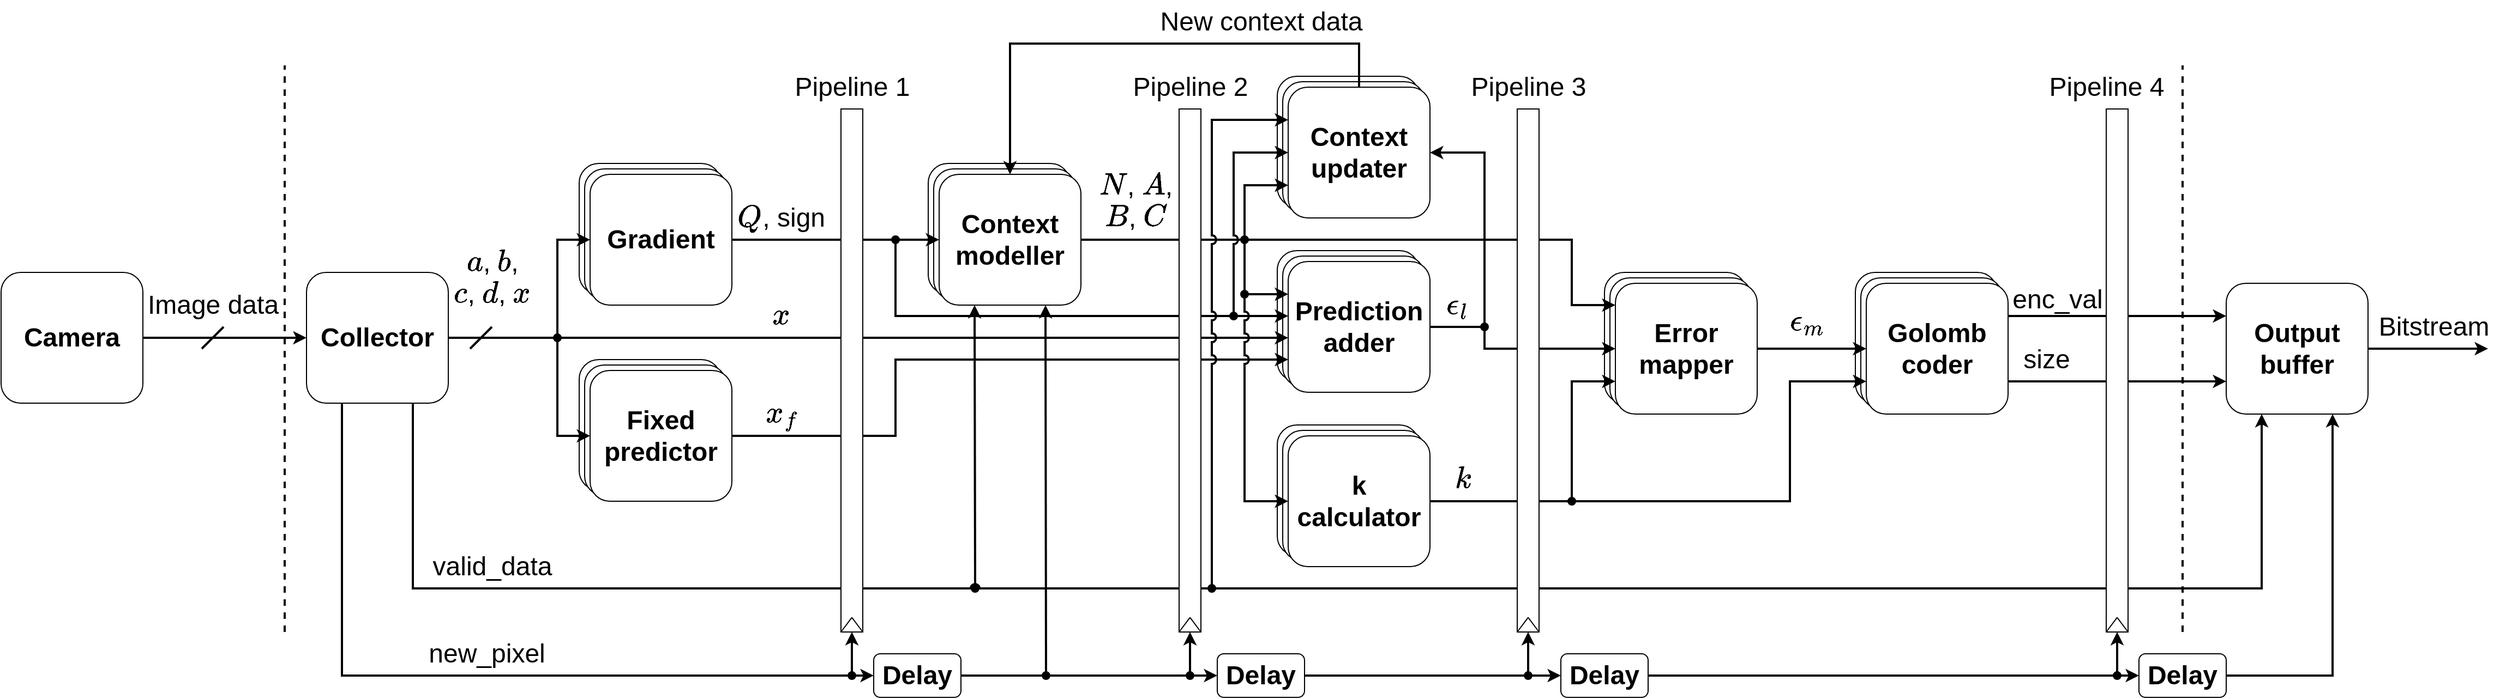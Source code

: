 <mxfile version="21.2.8" type="device" pages="20">
  <diagram id="f0c0_ryr5Sikpuokaavj" name="Implementation architecture">
    <mxGraphModel dx="2473" dy="2633" grid="1" gridSize="10" guides="1" tooltips="1" connect="1" arrows="1" fold="1" page="1" pageScale="1" pageWidth="850" pageHeight="1100" math="1" shadow="0">
      <root>
        <mxCell id="FrwH82XLmd6opNDbQHko-0" />
        <mxCell id="FrwH82XLmd6opNDbQHko-1" parent="FrwH82XLmd6opNDbQHko-0" />
        <mxCell id="e71u2FTioMDjqKPgyvx8-0" value="" style="endArrow=classic;html=1;strokeWidth=2;entryX=0.25;entryY=1;entryDx=0;entryDy=0;startArrow=oval;startFill=1;fontSize=24;" edge="1" parent="FrwH82XLmd6opNDbQHko-1" target="e71u2FTioMDjqKPgyvx8-34">
          <mxGeometry width="50" height="50" relative="1" as="geometry">
            <mxPoint x="973" y="480" as="sourcePoint" />
            <mxPoint x="1000" y="330" as="targetPoint" />
          </mxGeometry>
        </mxCell>
        <mxCell id="e71u2FTioMDjqKPgyvx8-1" value="&lt;b style=&quot;font-size: 24px;&quot;&gt;Golomb coder&lt;/b&gt;" style="rounded=1;whiteSpace=wrap;html=1;fontSize=24;" vertex="1" parent="FrwH82XLmd6opNDbQHko-1">
          <mxGeometry x="1780" y="190" width="130" height="120" as="geometry" />
        </mxCell>
        <mxCell id="e71u2FTioMDjqKPgyvx8-2" value="&lt;b style=&quot;font-size: 24px;&quot;&gt;Golomb coder&lt;/b&gt;" style="rounded=1;whiteSpace=wrap;html=1;fontSize=24;" vertex="1" parent="FrwH82XLmd6opNDbQHko-1">
          <mxGeometry x="1785" y="195" width="130" height="120" as="geometry" />
        </mxCell>
        <mxCell id="e71u2FTioMDjqKPgyvx8-3" value="&lt;b style=&quot;font-size: 24px;&quot;&gt;Error mapper&lt;/b&gt;" style="rounded=1;whiteSpace=wrap;html=1;fontSize=24;" vertex="1" parent="FrwH82XLmd6opNDbQHko-1">
          <mxGeometry x="1550" y="190" width="130" height="120" as="geometry" />
        </mxCell>
        <mxCell id="e71u2FTioMDjqKPgyvx8-4" value="&lt;b style=&quot;font-size: 24px;&quot;&gt;Error mapper&lt;/b&gt;" style="rounded=1;whiteSpace=wrap;html=1;fontSize=24;" vertex="1" parent="FrwH82XLmd6opNDbQHko-1">
          <mxGeometry x="1555" y="195" width="130" height="120" as="geometry" />
        </mxCell>
        <mxCell id="e71u2FTioMDjqKPgyvx8-5" value="&lt;b style=&quot;font-size: 24px&quot;&gt;k calculator&lt;/b&gt;" style="rounded=1;whiteSpace=wrap;html=1;fontSize=24;" vertex="1" parent="FrwH82XLmd6opNDbQHko-1">
          <mxGeometry x="1250" y="330" width="130" height="120" as="geometry" />
        </mxCell>
        <mxCell id="e71u2FTioMDjqKPgyvx8-6" value="&lt;b style=&quot;font-size: 24px&quot;&gt;k calculator&lt;/b&gt;" style="rounded=1;whiteSpace=wrap;html=1;fontSize=24;" vertex="1" parent="FrwH82XLmd6opNDbQHko-1">
          <mxGeometry x="1255" y="335" width="130" height="120" as="geometry" />
        </mxCell>
        <mxCell id="e71u2FTioMDjqKPgyvx8-7" value="" style="rounded=1;whiteSpace=wrap;html=1;fontSize=24;" vertex="1" parent="FrwH82XLmd6opNDbQHko-1">
          <mxGeometry x="1250" y="170" width="130" height="120" as="geometry" />
        </mxCell>
        <mxCell id="e71u2FTioMDjqKPgyvx8-8" value="" style="rounded=1;whiteSpace=wrap;html=1;fontSize=24;" vertex="1" parent="FrwH82XLmd6opNDbQHko-1">
          <mxGeometry x="1255" y="175" width="130" height="120" as="geometry" />
        </mxCell>
        <mxCell id="e71u2FTioMDjqKPgyvx8-9" value="&lt;b style=&quot;font-size: 24px&quot;&gt;Context updater&lt;/b&gt;" style="rounded=1;whiteSpace=wrap;html=1;fontSize=24;" vertex="1" parent="FrwH82XLmd6opNDbQHko-1">
          <mxGeometry x="1250" y="10" width="130" height="120" as="geometry" />
        </mxCell>
        <mxCell id="e71u2FTioMDjqKPgyvx8-10" value="&lt;b style=&quot;font-size: 24px&quot;&gt;Context updater&lt;/b&gt;" style="rounded=1;whiteSpace=wrap;html=1;fontSize=24;" vertex="1" parent="FrwH82XLmd6opNDbQHko-1">
          <mxGeometry x="1255" y="15" width="130" height="120" as="geometry" />
        </mxCell>
        <mxCell id="e71u2FTioMDjqKPgyvx8-11" value="&lt;b style=&quot;font-size: 24px&quot;&gt;Context modeller&lt;/b&gt;" style="rounded=1;whiteSpace=wrap;html=1;fontSize=24;" vertex="1" parent="FrwH82XLmd6opNDbQHko-1">
          <mxGeometry x="930" y="90" width="130" height="120" as="geometry" />
        </mxCell>
        <mxCell id="e71u2FTioMDjqKPgyvx8-12" value="&lt;b style=&quot;font-size: 24px&quot;&gt;Context modeller&lt;/b&gt;" style="rounded=1;whiteSpace=wrap;html=1;fontSize=24;" vertex="1" parent="FrwH82XLmd6opNDbQHko-1">
          <mxGeometry x="935" y="95" width="130" height="120" as="geometry" />
        </mxCell>
        <mxCell id="e71u2FTioMDjqKPgyvx8-13" value="&lt;b style=&quot;font-size: 24px&quot;&gt;Fixed predictor&lt;/b&gt;" style="rounded=1;whiteSpace=wrap;html=1;fontSize=24;" vertex="1" parent="FrwH82XLmd6opNDbQHko-1">
          <mxGeometry x="610" y="270" width="130" height="120" as="geometry" />
        </mxCell>
        <mxCell id="e71u2FTioMDjqKPgyvx8-14" value="&lt;b style=&quot;font-size: 24px&quot;&gt;Fixed predictor&lt;/b&gt;" style="rounded=1;whiteSpace=wrap;html=1;fontSize=24;" vertex="1" parent="FrwH82XLmd6opNDbQHko-1">
          <mxGeometry x="615" y="275" width="130" height="120" as="geometry" />
        </mxCell>
        <mxCell id="e71u2FTioMDjqKPgyvx8-15" value="&lt;b style=&quot;font-size: 24px&quot;&gt;Gradient&lt;/b&gt;" style="rounded=1;whiteSpace=wrap;html=1;fontSize=24;" vertex="1" parent="FrwH82XLmd6opNDbQHko-1">
          <mxGeometry x="610" y="90" width="130" height="120" as="geometry" />
        </mxCell>
        <mxCell id="e71u2FTioMDjqKPgyvx8-16" value="&lt;b style=&quot;font-size: 24px&quot;&gt;Gradient&lt;/b&gt;" style="rounded=1;whiteSpace=wrap;html=1;fontSize=24;" vertex="1" parent="FrwH82XLmd6opNDbQHko-1">
          <mxGeometry x="615" y="95" width="130" height="120" as="geometry" />
        </mxCell>
        <mxCell id="e71u2FTioMDjqKPgyvx8-17" value="" style="endArrow=classic;html=1;strokeWidth=2;fontSize=24;entryX=0;entryY=0.5;entryDx=0;entryDy=0;rounded=0;startArrow=oval;startFill=1;" edge="1" parent="FrwH82XLmd6opNDbQHko-1" target="e71u2FTioMDjqKPgyvx8-41">
          <mxGeometry width="50" height="50" relative="1" as="geometry">
            <mxPoint x="1440" y="240" as="sourcePoint" />
            <mxPoint x="1590" y="230" as="targetPoint" />
            <Array as="points">
              <mxPoint x="1440" y="260" />
            </Array>
          </mxGeometry>
        </mxCell>
        <mxCell id="e71u2FTioMDjqKPgyvx8-18" value="" style="endArrow=classic;html=1;strokeWidth=2;fontSize=24;entryX=0;entryY=0.25;entryDx=0;entryDy=0;rounded=0;jumpStyle=arc;" edge="1" parent="FrwH82XLmd6opNDbQHko-1">
          <mxGeometry width="50" height="50" relative="1" as="geometry">
            <mxPoint x="1220" y="160" as="sourcePoint" />
            <mxPoint x="1560" y="220" as="targetPoint" />
            <Array as="points">
              <mxPoint x="1520" y="160" />
              <mxPoint x="1520" y="220" />
            </Array>
          </mxGeometry>
        </mxCell>
        <mxCell id="e71u2FTioMDjqKPgyvx8-19" style="edgeStyle=orthogonalEdgeStyle;rounded=0;orthogonalLoop=1;jettySize=auto;html=1;exitX=1;exitY=0.5;exitDx=0;exitDy=0;entryX=1;entryY=0.5;entryDx=0;entryDy=0;strokeWidth=2;fontSize=24;" edge="1" parent="FrwH82XLmd6opNDbQHko-1" source="e71u2FTioMDjqKPgyvx8-39" target="e71u2FTioMDjqKPgyvx8-36">
          <mxGeometry relative="1" as="geometry">
            <Array as="points">
              <mxPoint x="1440" y="240" />
              <mxPoint x="1440" y="80" />
            </Array>
          </mxGeometry>
        </mxCell>
        <mxCell id="e71u2FTioMDjqKPgyvx8-20" value="" style="endArrow=classic;html=1;strokeWidth=2;fontSize=24;rounded=0;entryX=0;entryY=0.417;entryDx=0;entryDy=0;entryPerimeter=0;startArrow=oval;startFill=1;" edge="1" parent="FrwH82XLmd6opNDbQHko-1" target="e71u2FTioMDjqKPgyvx8-39">
          <mxGeometry width="50" height="50" relative="1" as="geometry">
            <mxPoint x="900" y="160" as="sourcePoint" />
            <mxPoint x="1280" y="350" as="targetPoint" />
            <Array as="points">
              <mxPoint x="900" y="160" />
              <mxPoint x="900" y="230" />
            </Array>
          </mxGeometry>
        </mxCell>
        <mxCell id="e71u2FTioMDjqKPgyvx8-21" value="" style="endArrow=classic;html=1;strokeWidth=2;fontSize=24;rounded=0;entryX=0;entryY=0.583;entryDx=0;entryDy=0;entryPerimeter=0;" edge="1" parent="FrwH82XLmd6opNDbQHko-1" target="e71u2FTioMDjqKPgyvx8-39">
          <mxGeometry width="50" height="50" relative="1" as="geometry">
            <mxPoint x="590" y="250" as="sourcePoint" />
            <mxPoint x="1250" y="270" as="targetPoint" />
            <Array as="points">
              <mxPoint x="890" y="250" />
            </Array>
          </mxGeometry>
        </mxCell>
        <mxCell id="e71u2FTioMDjqKPgyvx8-22" style="edgeStyle=orthogonalEdgeStyle;rounded=0;orthogonalLoop=1;jettySize=auto;html=1;exitX=1;exitY=0.5;exitDx=0;exitDy=0;strokeWidth=2;fontSize=24;entryX=0;entryY=0.5;entryDx=0;entryDy=0;" edge="1" parent="FrwH82XLmd6opNDbQHko-1" source="e71u2FTioMDjqKPgyvx8-30" target="e71u2FTioMDjqKPgyvx8-34">
          <mxGeometry relative="1" as="geometry">
            <mxPoint x="850" y="180" as="targetPoint" />
            <Array as="points">
              <mxPoint x="750" y="160" />
            </Array>
          </mxGeometry>
        </mxCell>
        <mxCell id="e71u2FTioMDjqKPgyvx8-23" style="edgeStyle=orthogonalEdgeStyle;rounded=0;orthogonalLoop=1;jettySize=auto;html=1;exitX=1;exitY=0.5;exitDx=0;exitDy=0;entryX=0;entryY=0.5;entryDx=0;entryDy=0;fontSize=24;strokeWidth=2;" edge="1" parent="FrwH82XLmd6opNDbQHko-1" source="e71u2FTioMDjqKPgyvx8-24" target="e71u2FTioMDjqKPgyvx8-29">
          <mxGeometry relative="1" as="geometry" />
        </mxCell>
        <mxCell id="e71u2FTioMDjqKPgyvx8-24" value="Camera" style="rounded=1;whiteSpace=wrap;html=1;strokeWidth=1;fontSize=24;fontStyle=1" vertex="1" parent="FrwH82XLmd6opNDbQHko-1">
          <mxGeometry x="80" y="190" width="130" height="120" as="geometry" />
        </mxCell>
        <mxCell id="e71u2FTioMDjqKPgyvx8-25" style="edgeStyle=orthogonalEdgeStyle;rounded=0;orthogonalLoop=1;jettySize=auto;html=1;entryX=0;entryY=0.5;entryDx=0;entryDy=0;strokeWidth=2;fontSize=24;startArrow=oval;startFill=1;" edge="1" parent="FrwH82XLmd6opNDbQHko-1" target="e71u2FTioMDjqKPgyvx8-30">
          <mxGeometry relative="1" as="geometry">
            <mxPoint x="590" y="250" as="sourcePoint" />
            <Array as="points">
              <mxPoint x="590" y="250" />
              <mxPoint x="590" y="160" />
            </Array>
          </mxGeometry>
        </mxCell>
        <mxCell id="e71u2FTioMDjqKPgyvx8-26" style="edgeStyle=orthogonalEdgeStyle;rounded=0;orthogonalLoop=1;jettySize=auto;html=1;exitX=1;exitY=0.5;exitDx=0;exitDy=0;entryX=0;entryY=0.5;entryDx=0;entryDy=0;strokeWidth=2;fontSize=24;" edge="1" parent="FrwH82XLmd6opNDbQHko-1" source="e71u2FTioMDjqKPgyvx8-29" target="e71u2FTioMDjqKPgyvx8-32">
          <mxGeometry relative="1" as="geometry">
            <mxPoint x="620" y="350" as="targetPoint" />
            <Array as="points">
              <mxPoint x="590" y="250" />
              <mxPoint x="590" y="340" />
            </Array>
          </mxGeometry>
        </mxCell>
        <mxCell id="e71u2FTioMDjqKPgyvx8-27" style="edgeStyle=orthogonalEdgeStyle;rounded=0;jumpStyle=arc;orthogonalLoop=1;jettySize=auto;html=1;exitX=0.75;exitY=1;exitDx=0;exitDy=0;strokeWidth=2;fontSize=24;entryX=0.25;entryY=1;entryDx=0;entryDy=0;" edge="1" parent="FrwH82XLmd6opNDbQHko-1" source="e71u2FTioMDjqKPgyvx8-29" target="e71u2FTioMDjqKPgyvx8-45">
          <mxGeometry relative="1" as="geometry">
            <mxPoint x="2150" y="400" as="targetPoint" />
            <Array as="points">
              <mxPoint x="458" y="480" />
              <mxPoint x="2153" y="480" />
            </Array>
          </mxGeometry>
        </mxCell>
        <mxCell id="e71u2FTioMDjqKPgyvx8-28" style="edgeStyle=orthogonalEdgeStyle;rounded=0;jumpStyle=arc;orthogonalLoop=1;jettySize=auto;html=1;exitX=0.25;exitY=1;exitDx=0;exitDy=0;strokeWidth=2;fontSize=24;entryX=0.5;entryY=1;entryDx=0;entryDy=0;" edge="1" parent="FrwH82XLmd6opNDbQHko-1" source="e71u2FTioMDjqKPgyvx8-29" target="e71u2FTioMDjqKPgyvx8-49">
          <mxGeometry relative="1" as="geometry">
            <mxPoint x="1000" y="590" as="targetPoint" />
            <Array as="points">
              <mxPoint x="393" y="560" />
              <mxPoint x="860" y="560" />
            </Array>
          </mxGeometry>
        </mxCell>
        <mxCell id="e71u2FTioMDjqKPgyvx8-29" value="&lt;b style=&quot;font-size: 24px;&quot;&gt;Collector&lt;/b&gt;" style="rounded=1;whiteSpace=wrap;html=1;fontSize=24;" vertex="1" parent="FrwH82XLmd6opNDbQHko-1">
          <mxGeometry x="360" y="190" width="130" height="120" as="geometry" />
        </mxCell>
        <mxCell id="e71u2FTioMDjqKPgyvx8-30" value="&lt;b style=&quot;font-size: 24px&quot;&gt;Gradient&lt;/b&gt;" style="rounded=1;whiteSpace=wrap;html=1;fontSize=24;" vertex="1" parent="FrwH82XLmd6opNDbQHko-1">
          <mxGeometry x="620" y="100" width="130" height="120" as="geometry" />
        </mxCell>
        <mxCell id="e71u2FTioMDjqKPgyvx8-31" style="edgeStyle=orthogonalEdgeStyle;rounded=0;orthogonalLoop=1;jettySize=auto;html=1;exitX=1;exitY=0.5;exitDx=0;exitDy=0;strokeWidth=2;fontSize=24;entryX=0;entryY=0.75;entryDx=0;entryDy=0;" edge="1" parent="FrwH82XLmd6opNDbQHko-1" source="e71u2FTioMDjqKPgyvx8-32" target="e71u2FTioMDjqKPgyvx8-39">
          <mxGeometry relative="1" as="geometry">
            <mxPoint x="1250" y="300" as="targetPoint" />
            <Array as="points">
              <mxPoint x="900" y="340" />
              <mxPoint x="900" y="270" />
            </Array>
          </mxGeometry>
        </mxCell>
        <mxCell id="e71u2FTioMDjqKPgyvx8-32" value="&lt;b style=&quot;font-size: 24px&quot;&gt;Fixed predictor&lt;/b&gt;" style="rounded=1;whiteSpace=wrap;html=1;fontSize=24;" vertex="1" parent="FrwH82XLmd6opNDbQHko-1">
          <mxGeometry x="620" y="280" width="130" height="120" as="geometry" />
        </mxCell>
        <mxCell id="e71u2FTioMDjqKPgyvx8-33" style="edgeStyle=orthogonalEdgeStyle;rounded=0;orthogonalLoop=1;jettySize=auto;html=1;exitX=1;exitY=0.5;exitDx=0;exitDy=0;strokeWidth=2;fontSize=24;entryX=0;entryY=0.25;entryDx=0;entryDy=0;" edge="1" parent="FrwH82XLmd6opNDbQHko-1" source="e71u2FTioMDjqKPgyvx8-34" target="e71u2FTioMDjqKPgyvx8-39">
          <mxGeometry relative="1" as="geometry">
            <mxPoint x="1280" y="330" as="targetPoint" />
            <Array as="points">
              <mxPoint x="1220" y="160" />
              <mxPoint x="1220" y="210" />
            </Array>
          </mxGeometry>
        </mxCell>
        <mxCell id="e71u2FTioMDjqKPgyvx8-34" value="&lt;b style=&quot;font-size: 24px&quot;&gt;Context modeller&lt;/b&gt;" style="rounded=1;whiteSpace=wrap;html=1;fontSize=24;" vertex="1" parent="FrwH82XLmd6opNDbQHko-1">
          <mxGeometry x="940" y="100" width="130" height="120" as="geometry" />
        </mxCell>
        <mxCell id="e71u2FTioMDjqKPgyvx8-35" style="edgeStyle=orthogonalEdgeStyle;rounded=0;orthogonalLoop=1;jettySize=auto;html=1;exitX=0.5;exitY=0;exitDx=0;exitDy=0;entryX=0.5;entryY=0;entryDx=0;entryDy=0;strokeWidth=2;fontSize=24;" edge="1" parent="FrwH82XLmd6opNDbQHko-1" source="e71u2FTioMDjqKPgyvx8-36" target="e71u2FTioMDjqKPgyvx8-34">
          <mxGeometry relative="1" as="geometry">
            <Array as="points">
              <mxPoint x="1325" y="-20" />
              <mxPoint x="1005" y="-20" />
            </Array>
          </mxGeometry>
        </mxCell>
        <mxCell id="e71u2FTioMDjqKPgyvx8-36" value="&lt;b style=&quot;font-size: 24px&quot;&gt;Context updater&lt;/b&gt;" style="rounded=1;whiteSpace=wrap;html=1;fontSize=24;" vertex="1" parent="FrwH82XLmd6opNDbQHko-1">
          <mxGeometry x="1260" y="20" width="130" height="120" as="geometry" />
        </mxCell>
        <mxCell id="e71u2FTioMDjqKPgyvx8-37" style="edgeStyle=orthogonalEdgeStyle;rounded=0;jumpStyle=arc;orthogonalLoop=1;jettySize=auto;html=1;exitX=1;exitY=0.5;exitDx=0;exitDy=0;entryX=0;entryY=0.75;entryDx=0;entryDy=0;strokeWidth=2;fontSize=24;" edge="1" parent="FrwH82XLmd6opNDbQHko-1" source="e71u2FTioMDjqKPgyvx8-38" target="e71u2FTioMDjqKPgyvx8-41">
          <mxGeometry relative="1" as="geometry">
            <Array as="points">
              <mxPoint x="1520" y="400" />
              <mxPoint x="1520" y="290" />
            </Array>
          </mxGeometry>
        </mxCell>
        <mxCell id="e71u2FTioMDjqKPgyvx8-38" value="&lt;b style=&quot;font-size: 24px&quot;&gt;k calculator&lt;/b&gt;" style="rounded=1;whiteSpace=wrap;html=1;fontSize=24;" vertex="1" parent="FrwH82XLmd6opNDbQHko-1">
          <mxGeometry x="1260" y="340" width="130" height="120" as="geometry" />
        </mxCell>
        <mxCell id="e71u2FTioMDjqKPgyvx8-39" value="&lt;b style=&quot;font-size: 24px;&quot;&gt;Prediction adder&lt;/b&gt;" style="rounded=1;whiteSpace=wrap;html=1;fontSize=24;" vertex="1" parent="FrwH82XLmd6opNDbQHko-1">
          <mxGeometry x="1260" y="180" width="130" height="120" as="geometry" />
        </mxCell>
        <mxCell id="e71u2FTioMDjqKPgyvx8-40" style="edgeStyle=orthogonalEdgeStyle;rounded=0;jumpStyle=arc;orthogonalLoop=1;jettySize=auto;html=1;exitX=1;exitY=0.5;exitDx=0;exitDy=0;entryX=0;entryY=0.5;entryDx=0;entryDy=0;strokeWidth=2;fontSize=24;" edge="1" parent="FrwH82XLmd6opNDbQHko-1" source="e71u2FTioMDjqKPgyvx8-41" target="e71u2FTioMDjqKPgyvx8-44">
          <mxGeometry relative="1" as="geometry" />
        </mxCell>
        <mxCell id="e71u2FTioMDjqKPgyvx8-41" value="&lt;b style=&quot;font-size: 24px;&quot;&gt;Error mapper&lt;/b&gt;" style="rounded=1;whiteSpace=wrap;html=1;fontSize=24;" vertex="1" parent="FrwH82XLmd6opNDbQHko-1">
          <mxGeometry x="1560" y="200" width="130" height="120" as="geometry" />
        </mxCell>
        <mxCell id="e71u2FTioMDjqKPgyvx8-42" style="edgeStyle=orthogonalEdgeStyle;rounded=0;jumpStyle=arc;orthogonalLoop=1;jettySize=auto;html=1;exitX=1;exitY=0.25;exitDx=0;exitDy=0;entryX=0;entryY=0.25;entryDx=0;entryDy=0;strokeWidth=2;fontSize=24;" edge="1" parent="FrwH82XLmd6opNDbQHko-1" source="e71u2FTioMDjqKPgyvx8-44" target="e71u2FTioMDjqKPgyvx8-45">
          <mxGeometry relative="1" as="geometry" />
        </mxCell>
        <mxCell id="e71u2FTioMDjqKPgyvx8-43" style="edgeStyle=orthogonalEdgeStyle;rounded=0;jumpStyle=arc;orthogonalLoop=1;jettySize=auto;html=1;exitX=1;exitY=0.75;exitDx=0;exitDy=0;entryX=0;entryY=0.75;entryDx=0;entryDy=0;strokeWidth=2;fontSize=24;" edge="1" parent="FrwH82XLmd6opNDbQHko-1" source="e71u2FTioMDjqKPgyvx8-44" target="e71u2FTioMDjqKPgyvx8-45">
          <mxGeometry relative="1" as="geometry" />
        </mxCell>
        <mxCell id="e71u2FTioMDjqKPgyvx8-44" value="&lt;b style=&quot;font-size: 24px;&quot;&gt;Golomb coder&lt;/b&gt;" style="rounded=1;whiteSpace=wrap;html=1;fontSize=24;" vertex="1" parent="FrwH82XLmd6opNDbQHko-1">
          <mxGeometry x="1790" y="200" width="130" height="120" as="geometry" />
        </mxCell>
        <mxCell id="e71u2FTioMDjqKPgyvx8-45" value="&lt;b style=&quot;font-size: 24px;&quot;&gt;Output buffer&lt;/b&gt;" style="rounded=1;whiteSpace=wrap;html=1;fontSize=24;" vertex="1" parent="FrwH82XLmd6opNDbQHko-1">
          <mxGeometry x="2120" y="200" width="130" height="120" as="geometry" />
        </mxCell>
        <mxCell id="e71u2FTioMDjqKPgyvx8-46" value="" style="endArrow=none;html=1;strokeWidth=2;fontSize=24;" edge="1" parent="FrwH82XLmd6opNDbQHko-1">
          <mxGeometry width="50" height="50" relative="1" as="geometry">
            <mxPoint x="264" y="260" as="sourcePoint" />
            <mxPoint x="284" y="240" as="targetPoint" />
          </mxGeometry>
        </mxCell>
        <mxCell id="e71u2FTioMDjqKPgyvx8-47" value="" style="endArrow=none;html=1;strokeWidth=2;fontSize=24;dashed=1;" edge="1" parent="FrwH82XLmd6opNDbQHko-1">
          <mxGeometry width="50" height="50" relative="1" as="geometry">
            <mxPoint x="340" y="520" as="sourcePoint" />
            <mxPoint x="340" as="targetPoint" />
          </mxGeometry>
        </mxCell>
        <mxCell id="e71u2FTioMDjqKPgyvx8-48" value="" style="group;fontSize=24;" vertex="1" connectable="0" parent="FrwH82XLmd6opNDbQHko-1">
          <mxGeometry x="850" y="40" width="20" height="480" as="geometry" />
        </mxCell>
        <mxCell id="e71u2FTioMDjqKPgyvx8-49" value="" style="rounded=0;whiteSpace=wrap;html=1;fontSize=24;" vertex="1" parent="e71u2FTioMDjqKPgyvx8-48">
          <mxGeometry width="20" height="480" as="geometry" />
        </mxCell>
        <mxCell id="e71u2FTioMDjqKPgyvx8-50" value="" style="endArrow=none;html=1;strokeWidth=1;fontSize=24;exitX=0;exitY=1;exitDx=0;exitDy=0;" edge="1" parent="e71u2FTioMDjqKPgyvx8-48" source="e71u2FTioMDjqKPgyvx8-49">
          <mxGeometry width="50" height="50" relative="1" as="geometry">
            <mxPoint x="30" y="520" as="sourcePoint" />
            <mxPoint x="10" y="466.667" as="targetPoint" />
          </mxGeometry>
        </mxCell>
        <mxCell id="e71u2FTioMDjqKPgyvx8-51" value="" style="endArrow=none;html=1;strokeWidth=1;fontSize=24;exitX=1;exitY=1;exitDx=0;exitDy=0;" edge="1" parent="e71u2FTioMDjqKPgyvx8-48" source="e71u2FTioMDjqKPgyvx8-49">
          <mxGeometry width="50" height="50" relative="1" as="geometry">
            <mxPoint x="10" y="520" as="sourcePoint" />
            <mxPoint x="10" y="466.667" as="targetPoint" />
          </mxGeometry>
        </mxCell>
        <mxCell id="e71u2FTioMDjqKPgyvx8-52" value="" style="endArrow=none;html=1;strokeWidth=2;fontSize=24;" edge="1" parent="FrwH82XLmd6opNDbQHko-1">
          <mxGeometry width="50" height="50" relative="1" as="geometry">
            <mxPoint x="510" y="260" as="sourcePoint" />
            <mxPoint x="530" y="240" as="targetPoint" />
          </mxGeometry>
        </mxCell>
        <mxCell id="e71u2FTioMDjqKPgyvx8-53" value="\(a\), \(b\), &lt;br&gt;\(c\), \(d\), \(x\)" style="text;html=1;align=center;verticalAlign=middle;resizable=0;points=[];autosize=1;fontSize=24;" vertex="1" parent="FrwH82XLmd6opNDbQHko-1">
          <mxGeometry x="440" y="160" width="180" height="70" as="geometry" />
        </mxCell>
        <mxCell id="e71u2FTioMDjqKPgyvx8-54" value="Image data" style="text;html=1;align=center;verticalAlign=middle;resizable=0;points=[];autosize=1;fontSize=24;" vertex="1" parent="FrwH82XLmd6opNDbQHko-1">
          <mxGeometry x="204" y="200" width="140" height="40" as="geometry" />
        </mxCell>
        <mxCell id="e71u2FTioMDjqKPgyvx8-55" value="\(Q\), sign" style="text;html=1;align=center;verticalAlign=middle;resizable=0;points=[];autosize=1;fontSize=24;" vertex="1" parent="FrwH82XLmd6opNDbQHko-1">
          <mxGeometry x="730" y="120" width="130" height="40" as="geometry" />
        </mxCell>
        <mxCell id="e71u2FTioMDjqKPgyvx8-56" value="\(x_f\)" style="text;html=1;align=center;verticalAlign=middle;resizable=0;points=[];autosize=1;fontSize=24;" vertex="1" parent="FrwH82XLmd6opNDbQHko-1">
          <mxGeometry x="755" y="300" width="80" height="40" as="geometry" />
        </mxCell>
        <mxCell id="e71u2FTioMDjqKPgyvx8-57" value="" style="group;fontSize=24;" vertex="1" connectable="0" parent="FrwH82XLmd6opNDbQHko-1">
          <mxGeometry x="1160" y="40" width="20" height="480" as="geometry" />
        </mxCell>
        <mxCell id="e71u2FTioMDjqKPgyvx8-58" value="" style="rounded=0;whiteSpace=wrap;html=1;fontSize=24;" vertex="1" parent="e71u2FTioMDjqKPgyvx8-57">
          <mxGeometry width="20" height="480" as="geometry" />
        </mxCell>
        <mxCell id="e71u2FTioMDjqKPgyvx8-59" value="" style="endArrow=none;html=1;strokeWidth=1;fontSize=24;exitX=0;exitY=1;exitDx=0;exitDy=0;" edge="1" parent="e71u2FTioMDjqKPgyvx8-57" source="e71u2FTioMDjqKPgyvx8-58">
          <mxGeometry width="50" height="50" relative="1" as="geometry">
            <mxPoint x="30" y="520" as="sourcePoint" />
            <mxPoint x="10" y="466.667" as="targetPoint" />
          </mxGeometry>
        </mxCell>
        <mxCell id="e71u2FTioMDjqKPgyvx8-60" value="" style="endArrow=none;html=1;strokeWidth=1;fontSize=24;exitX=1;exitY=1;exitDx=0;exitDy=0;" edge="1" parent="e71u2FTioMDjqKPgyvx8-57" source="e71u2FTioMDjqKPgyvx8-58">
          <mxGeometry width="50" height="50" relative="1" as="geometry">
            <mxPoint x="10" y="520" as="sourcePoint" />
            <mxPoint x="10" y="466.667" as="targetPoint" />
          </mxGeometry>
        </mxCell>
        <mxCell id="e71u2FTioMDjqKPgyvx8-61" value="\(x\)" style="text;html=1;align=center;verticalAlign=middle;resizable=0;points=[];autosize=1;fontSize=24;" vertex="1" parent="FrwH82XLmd6opNDbQHko-1">
          <mxGeometry x="765" y="210" width="60" height="40" as="geometry" />
        </mxCell>
        <mxCell id="e71u2FTioMDjqKPgyvx8-62" value="\(\epsilon_l\)" style="text;html=1;align=center;verticalAlign=middle;resizable=0;points=[];autosize=1;fontSize=24;" vertex="1" parent="FrwH82XLmd6opNDbQHko-1">
          <mxGeometry x="1340" y="200" width="150" height="40" as="geometry" />
        </mxCell>
        <mxCell id="e71u2FTioMDjqKPgyvx8-63" value="\(N\), \(A\), &lt;br&gt;\(B\), \(C\)" style="text;html=1;align=center;verticalAlign=middle;resizable=0;points=[];autosize=1;fontSize=24;" vertex="1" parent="FrwH82XLmd6opNDbQHko-1">
          <mxGeometry x="1050" y="90" width="140" height="70" as="geometry" />
        </mxCell>
        <mxCell id="e71u2FTioMDjqKPgyvx8-64" value="" style="endArrow=classic;html=1;strokeWidth=2;fontSize=24;entryX=0;entryY=0.75;entryDx=0;entryDy=0;rounded=0;startArrow=oval;startFill=1;" edge="1" parent="FrwH82XLmd6opNDbQHko-1" target="e71u2FTioMDjqKPgyvx8-36">
          <mxGeometry width="50" height="50" relative="1" as="geometry">
            <mxPoint x="1220" y="160" as="sourcePoint" />
            <mxPoint x="1240" y="130" as="targetPoint" />
            <Array as="points">
              <mxPoint x="1220" y="110" />
            </Array>
          </mxGeometry>
        </mxCell>
        <mxCell id="e71u2FTioMDjqKPgyvx8-65" value="" style="endArrow=classic;html=1;strokeWidth=2;fontSize=24;jumpStyle=arc;entryX=0;entryY=0.5;entryDx=0;entryDy=0;rounded=0;startArrow=oval;startFill=1;" edge="1" parent="FrwH82XLmd6opNDbQHko-1" target="e71u2FTioMDjqKPgyvx8-38">
          <mxGeometry width="50" height="50" relative="1" as="geometry">
            <mxPoint x="1220" y="210" as="sourcePoint" />
            <mxPoint x="1410" y="280" as="targetPoint" />
            <Array as="points">
              <mxPoint x="1220" y="400" />
            </Array>
          </mxGeometry>
        </mxCell>
        <mxCell id="e71u2FTioMDjqKPgyvx8-66" value="\(k\)" style="text;html=1;align=center;verticalAlign=middle;resizable=0;points=[];autosize=1;fontSize=24;" vertex="1" parent="FrwH82XLmd6opNDbQHko-1">
          <mxGeometry x="1390" y="360" width="60" height="40" as="geometry" />
        </mxCell>
        <mxCell id="e71u2FTioMDjqKPgyvx8-67" value="" style="group;fontSize=24;" vertex="1" connectable="0" parent="FrwH82XLmd6opNDbQHko-1">
          <mxGeometry x="1470" y="40" width="20" height="480" as="geometry" />
        </mxCell>
        <mxCell id="e71u2FTioMDjqKPgyvx8-68" value="" style="rounded=0;whiteSpace=wrap;html=1;fontSize=24;" vertex="1" parent="e71u2FTioMDjqKPgyvx8-67">
          <mxGeometry width="20" height="480" as="geometry" />
        </mxCell>
        <mxCell id="e71u2FTioMDjqKPgyvx8-69" value="" style="endArrow=none;html=1;strokeWidth=1;fontSize=24;exitX=0;exitY=1;exitDx=0;exitDy=0;" edge="1" parent="e71u2FTioMDjqKPgyvx8-67" source="e71u2FTioMDjqKPgyvx8-68">
          <mxGeometry width="50" height="50" relative="1" as="geometry">
            <mxPoint x="30" y="520" as="sourcePoint" />
            <mxPoint x="10" y="466.667" as="targetPoint" />
          </mxGeometry>
        </mxCell>
        <mxCell id="e71u2FTioMDjqKPgyvx8-70" value="" style="endArrow=none;html=1;strokeWidth=1;fontSize=24;exitX=1;exitY=1;exitDx=0;exitDy=0;" edge="1" parent="e71u2FTioMDjqKPgyvx8-67" source="e71u2FTioMDjqKPgyvx8-68">
          <mxGeometry width="50" height="50" relative="1" as="geometry">
            <mxPoint x="10" y="520" as="sourcePoint" />
            <mxPoint x="10" y="466.667" as="targetPoint" />
          </mxGeometry>
        </mxCell>
        <mxCell id="e71u2FTioMDjqKPgyvx8-71" value="" style="endArrow=classic;html=1;strokeWidth=2;fontSize=24;entryX=0;entryY=0.75;entryDx=0;entryDy=0;rounded=0;startArrow=oval;startFill=1;" edge="1" parent="FrwH82XLmd6opNDbQHko-1" target="e71u2FTioMDjqKPgyvx8-44">
          <mxGeometry width="50" height="50" relative="1" as="geometry">
            <mxPoint x="1520" y="400" as="sourcePoint" />
            <mxPoint x="1740" y="290" as="targetPoint" />
            <Array as="points">
              <mxPoint x="1720" y="400" />
              <mxPoint x="1720" y="290" />
            </Array>
          </mxGeometry>
        </mxCell>
        <mxCell id="e71u2FTioMDjqKPgyvx8-72" value="\(\epsilon_m\)" style="text;html=1;align=center;verticalAlign=middle;resizable=0;points=[];autosize=1;fontSize=24;" vertex="1" parent="FrwH82XLmd6opNDbQHko-1">
          <mxGeometry x="1650" y="215" width="170" height="40" as="geometry" />
        </mxCell>
        <mxCell id="e71u2FTioMDjqKPgyvx8-73" value="" style="endArrow=none;html=1;strokeWidth=2;fontSize=24;dashed=1;" edge="1" parent="FrwH82XLmd6opNDbQHko-1">
          <mxGeometry width="50" height="50" relative="1" as="geometry">
            <mxPoint x="2080" y="520" as="sourcePoint" />
            <mxPoint x="2080" as="targetPoint" />
          </mxGeometry>
        </mxCell>
        <mxCell id="e71u2FTioMDjqKPgyvx8-74" value="enc_val" style="text;html=1;align=center;verticalAlign=middle;resizable=0;points=[];autosize=1;fontSize=24;" vertex="1" parent="FrwH82XLmd6opNDbQHko-1">
          <mxGeometry x="1910" y="195" width="110" height="40" as="geometry" />
        </mxCell>
        <mxCell id="e71u2FTioMDjqKPgyvx8-75" value="size" style="text;html=1;align=center;verticalAlign=middle;resizable=0;points=[];autosize=1;fontSize=24;" vertex="1" parent="FrwH82XLmd6opNDbQHko-1">
          <mxGeometry x="1920" y="250" width="70" height="40" as="geometry" />
        </mxCell>
        <mxCell id="e71u2FTioMDjqKPgyvx8-76" value="" style="group;fontSize=24;" vertex="1" connectable="0" parent="FrwH82XLmd6opNDbQHko-1">
          <mxGeometry x="2010" y="40" width="20" height="480" as="geometry" />
        </mxCell>
        <mxCell id="e71u2FTioMDjqKPgyvx8-77" value="" style="rounded=0;whiteSpace=wrap;html=1;fontSize=24;" vertex="1" parent="e71u2FTioMDjqKPgyvx8-76">
          <mxGeometry width="20" height="480" as="geometry" />
        </mxCell>
        <mxCell id="e71u2FTioMDjqKPgyvx8-78" value="" style="endArrow=none;html=1;strokeWidth=1;fontSize=24;exitX=0;exitY=1;exitDx=0;exitDy=0;" edge="1" parent="e71u2FTioMDjqKPgyvx8-76" source="e71u2FTioMDjqKPgyvx8-77">
          <mxGeometry width="50" height="50" relative="1" as="geometry">
            <mxPoint x="30" y="520" as="sourcePoint" />
            <mxPoint x="10" y="466.667" as="targetPoint" />
          </mxGeometry>
        </mxCell>
        <mxCell id="e71u2FTioMDjqKPgyvx8-79" value="" style="endArrow=none;html=1;strokeWidth=1;fontSize=24;exitX=1;exitY=1;exitDx=0;exitDy=0;" edge="1" parent="e71u2FTioMDjqKPgyvx8-76" source="e71u2FTioMDjqKPgyvx8-77">
          <mxGeometry width="50" height="50" relative="1" as="geometry">
            <mxPoint x="10" y="520" as="sourcePoint" />
            <mxPoint x="10" y="466.667" as="targetPoint" />
          </mxGeometry>
        </mxCell>
        <mxCell id="e71u2FTioMDjqKPgyvx8-80" style="edgeStyle=orthogonalEdgeStyle;rounded=0;jumpStyle=arc;orthogonalLoop=1;jettySize=auto;html=1;exitX=1;exitY=0.5;exitDx=0;exitDy=0;entryX=0.5;entryY=1;entryDx=0;entryDy=0;strokeWidth=2;fontSize=24;" edge="1" parent="FrwH82XLmd6opNDbQHko-1" source="e71u2FTioMDjqKPgyvx8-81" target="e71u2FTioMDjqKPgyvx8-58">
          <mxGeometry relative="1" as="geometry" />
        </mxCell>
        <mxCell id="e71u2FTioMDjqKPgyvx8-81" value="&lt;b style=&quot;font-size: 24px&quot;&gt;Delay&lt;/b&gt;" style="rounded=1;whiteSpace=wrap;html=1;fontSize=24;" vertex="1" parent="FrwH82XLmd6opNDbQHko-1">
          <mxGeometry x="880" y="540" width="80" height="40" as="geometry" />
        </mxCell>
        <mxCell id="e71u2FTioMDjqKPgyvx8-82" value="" style="endArrow=classic;html=1;strokeWidth=2;fontSize=24;entryX=0;entryY=0.5;entryDx=0;entryDy=0;startArrow=oval;startFill=1;" edge="1" parent="FrwH82XLmd6opNDbQHko-1" target="e71u2FTioMDjqKPgyvx8-81">
          <mxGeometry width="50" height="50" relative="1" as="geometry">
            <mxPoint x="860" y="560" as="sourcePoint" />
            <mxPoint x="960" y="490" as="targetPoint" />
          </mxGeometry>
        </mxCell>
        <mxCell id="e71u2FTioMDjqKPgyvx8-83" style="edgeStyle=orthogonalEdgeStyle;rounded=0;jumpStyle=arc;orthogonalLoop=1;jettySize=auto;html=1;exitX=1;exitY=0.5;exitDx=0;exitDy=0;entryX=0.5;entryY=1;entryDx=0;entryDy=0;strokeWidth=2;fontSize=24;" edge="1" parent="FrwH82XLmd6opNDbQHko-1" source="e71u2FTioMDjqKPgyvx8-84" target="e71u2FTioMDjqKPgyvx8-68">
          <mxGeometry relative="1" as="geometry" />
        </mxCell>
        <mxCell id="e71u2FTioMDjqKPgyvx8-84" value="&lt;b style=&quot;font-size: 24px&quot;&gt;Delay&lt;/b&gt;" style="rounded=1;whiteSpace=wrap;html=1;fontSize=24;" vertex="1" parent="FrwH82XLmd6opNDbQHko-1">
          <mxGeometry x="1195" y="540" width="80" height="40" as="geometry" />
        </mxCell>
        <mxCell id="e71u2FTioMDjqKPgyvx8-85" value="" style="endArrow=classic;html=1;strokeWidth=2;fontSize=24;entryX=0;entryY=0.5;entryDx=0;entryDy=0;startArrow=oval;startFill=1;" edge="1" parent="FrwH82XLmd6opNDbQHko-1" target="e71u2FTioMDjqKPgyvx8-84">
          <mxGeometry width="50" height="50" relative="1" as="geometry">
            <mxPoint x="1170" y="560" as="sourcePoint" />
            <mxPoint x="1110" y="570" as="targetPoint" />
          </mxGeometry>
        </mxCell>
        <mxCell id="e71u2FTioMDjqKPgyvx8-86" style="edgeStyle=orthogonalEdgeStyle;rounded=0;jumpStyle=arc;orthogonalLoop=1;jettySize=auto;html=1;exitX=1;exitY=0.5;exitDx=0;exitDy=0;entryX=0.5;entryY=1;entryDx=0;entryDy=0;strokeWidth=2;fontSize=24;" edge="1" parent="FrwH82XLmd6opNDbQHko-1" source="e71u2FTioMDjqKPgyvx8-87" target="e71u2FTioMDjqKPgyvx8-77">
          <mxGeometry relative="1" as="geometry" />
        </mxCell>
        <mxCell id="e71u2FTioMDjqKPgyvx8-87" value="&lt;b style=&quot;font-size: 24px&quot;&gt;Delay&lt;/b&gt;" style="rounded=1;whiteSpace=wrap;html=1;fontSize=24;" vertex="1" parent="FrwH82XLmd6opNDbQHko-1">
          <mxGeometry x="1510" y="540" width="80" height="40" as="geometry" />
        </mxCell>
        <mxCell id="e71u2FTioMDjqKPgyvx8-88" value="" style="endArrow=classic;html=1;strokeWidth=2;fontSize=24;entryX=0;entryY=0.5;entryDx=0;entryDy=0;startArrow=oval;startFill=1;" edge="1" parent="FrwH82XLmd6opNDbQHko-1" target="e71u2FTioMDjqKPgyvx8-87">
          <mxGeometry width="50" height="50" relative="1" as="geometry">
            <mxPoint x="1480" y="560" as="sourcePoint" />
            <mxPoint x="1470" y="580" as="targetPoint" />
          </mxGeometry>
        </mxCell>
        <mxCell id="e71u2FTioMDjqKPgyvx8-89" style="edgeStyle=orthogonalEdgeStyle;rounded=0;orthogonalLoop=1;jettySize=auto;html=1;exitX=1;exitY=0.5;exitDx=0;exitDy=0;entryX=0.75;entryY=1;entryDx=0;entryDy=0;startArrow=none;startFill=0;strokeWidth=2;fontSize=24;" edge="1" parent="FrwH82XLmd6opNDbQHko-1" source="e71u2FTioMDjqKPgyvx8-90" target="e71u2FTioMDjqKPgyvx8-45">
          <mxGeometry relative="1" as="geometry" />
        </mxCell>
        <mxCell id="e71u2FTioMDjqKPgyvx8-90" value="&lt;b style=&quot;font-size: 24px&quot;&gt;Delay&lt;/b&gt;" style="rounded=1;whiteSpace=wrap;html=1;fontSize=24;" vertex="1" parent="FrwH82XLmd6opNDbQHko-1">
          <mxGeometry x="2040" y="540" width="80" height="40" as="geometry" />
        </mxCell>
        <mxCell id="e71u2FTioMDjqKPgyvx8-91" value="" style="endArrow=classic;html=1;strokeWidth=2;fontSize=24;entryX=0;entryY=0.5;entryDx=0;entryDy=0;startArrow=oval;startFill=1;" edge="1" parent="FrwH82XLmd6opNDbQHko-1" target="e71u2FTioMDjqKPgyvx8-90">
          <mxGeometry width="50" height="50" relative="1" as="geometry">
            <mxPoint x="2020" y="560" as="sourcePoint" />
            <mxPoint x="1940" y="580" as="targetPoint" />
          </mxGeometry>
        </mxCell>
        <mxCell id="e71u2FTioMDjqKPgyvx8-92" value="valid_data" style="text;html=1;align=center;verticalAlign=middle;resizable=0;points=[];autosize=1;fontSize=24;direction=east;" vertex="1" parent="FrwH82XLmd6opNDbQHko-1">
          <mxGeometry x="465" y="440" width="130" height="40" as="geometry" />
        </mxCell>
        <mxCell id="e71u2FTioMDjqKPgyvx8-93" value="new_pixel" style="text;html=1;align=center;verticalAlign=middle;resizable=0;points=[];autosize=1;fontSize=24;direction=east;" vertex="1" parent="FrwH82XLmd6opNDbQHko-1">
          <mxGeometry x="460" y="520" width="130" height="40" as="geometry" />
        </mxCell>
        <mxCell id="e71u2FTioMDjqKPgyvx8-94" value="New context data" style="text;html=1;align=center;verticalAlign=middle;resizable=0;points=[];autosize=1;fontSize=24;" vertex="1" parent="FrwH82XLmd6opNDbQHko-1">
          <mxGeometry x="1130" y="-60" width="210" height="40" as="geometry" />
        </mxCell>
        <mxCell id="e71u2FTioMDjqKPgyvx8-95" value="" style="endArrow=classic;html=1;strokeWidth=2;exitX=1;exitY=0.5;exitDx=0;exitDy=0;fontSize=24;" edge="1" parent="FrwH82XLmd6opNDbQHko-1" source="e71u2FTioMDjqKPgyvx8-45">
          <mxGeometry width="50" height="50" relative="1" as="geometry">
            <mxPoint x="2320" y="350" as="sourcePoint" />
            <mxPoint x="2360" y="260" as="targetPoint" />
          </mxGeometry>
        </mxCell>
        <mxCell id="e71u2FTioMDjqKPgyvx8-96" value="Bitstream" style="text;html=1;align=center;verticalAlign=middle;resizable=0;points=[];autosize=1;fontSize=24;" vertex="1" parent="FrwH82XLmd6opNDbQHko-1">
          <mxGeometry x="2250" y="220" width="120" height="40" as="geometry" />
        </mxCell>
        <mxCell id="e71u2FTioMDjqKPgyvx8-97" value="Pipeline 1" style="text;html=1;align=center;verticalAlign=middle;resizable=0;points=[];autosize=1;fontSize=24;" vertex="1" parent="FrwH82XLmd6opNDbQHko-1">
          <mxGeometry x="795" width="130" height="40" as="geometry" />
        </mxCell>
        <mxCell id="e71u2FTioMDjqKPgyvx8-98" value="Pipeline 3" style="text;html=1;align=center;verticalAlign=middle;resizable=0;points=[];autosize=1;fontSize=24;" vertex="1" parent="FrwH82XLmd6opNDbQHko-1">
          <mxGeometry x="1415" width="130" height="40" as="geometry" />
        </mxCell>
        <mxCell id="e71u2FTioMDjqKPgyvx8-99" value="Pipeline 4" style="text;html=1;align=center;verticalAlign=middle;resizable=0;points=[];autosize=1;fontSize=24;" vertex="1" parent="FrwH82XLmd6opNDbQHko-1">
          <mxGeometry x="1945" width="130" height="40" as="geometry" />
        </mxCell>
        <mxCell id="e71u2FTioMDjqKPgyvx8-100" value="Pipeline 2" style="text;html=1;align=center;verticalAlign=middle;resizable=0;points=[];autosize=1;fontSize=24;" vertex="1" parent="FrwH82XLmd6opNDbQHko-1">
          <mxGeometry x="1105" width="130" height="40" as="geometry" />
        </mxCell>
        <mxCell id="e71u2FTioMDjqKPgyvx8-101" value="" style="endArrow=classic;html=1;strokeWidth=2;startArrow=oval;startFill=1;entryX=0.75;entryY=1;entryDx=0;entryDy=0;fontSize=24;" edge="1" parent="FrwH82XLmd6opNDbQHko-1" target="e71u2FTioMDjqKPgyvx8-34">
          <mxGeometry width="50" height="50" relative="1" as="geometry">
            <mxPoint x="1038" y="560" as="sourcePoint" />
            <mxPoint x="1090" y="220" as="targetPoint" />
          </mxGeometry>
        </mxCell>
        <mxCell id="e71u2FTioMDjqKPgyvx8-102" value="" style="endArrow=classic;html=1;strokeWidth=2;fontSize=24;jumpStyle=arc;entryX=0;entryY=0.25;entryDx=0;entryDy=0;rounded=0;startArrow=oval;startFill=1;" edge="1" parent="FrwH82XLmd6opNDbQHko-1" target="e71u2FTioMDjqKPgyvx8-36">
          <mxGeometry width="50" height="50" relative="1" as="geometry">
            <mxPoint x="1190" y="480" as="sourcePoint" />
            <mxPoint x="1270" y="410" as="targetPoint" />
            <Array as="points">
              <mxPoint x="1190" y="50" />
            </Array>
          </mxGeometry>
        </mxCell>
        <mxCell id="e71u2FTioMDjqKPgyvx8-103" value="" style="endArrow=classic;html=1;strokeWidth=2;fontSize=24;jumpStyle=arc;entryX=0;entryY=0.5;entryDx=0;entryDy=0;rounded=0;startArrow=oval;startFill=1;" edge="1" parent="FrwH82XLmd6opNDbQHko-1" target="e71u2FTioMDjqKPgyvx8-36">
          <mxGeometry width="50" height="50" relative="1" as="geometry">
            <mxPoint x="1210" y="230" as="sourcePoint" />
            <mxPoint x="1270" y="90" as="targetPoint" />
            <Array as="points">
              <mxPoint x="1210" y="80" />
            </Array>
          </mxGeometry>
        </mxCell>
      </root>
    </mxGraphModel>
  </diagram>
  <diagram id="5l_OtNmtmJ9tucWtcRCX" name="Collector line">
    <mxGraphModel dx="1360" dy="843" grid="1" gridSize="10" guides="1" tooltips="1" connect="1" arrows="1" fold="1" page="1" pageScale="1" pageWidth="850" pageHeight="1100" math="1" shadow="0">
      <root>
        <mxCell id="0" />
        <mxCell id="1" parent="0" />
        <mxCell id="MUSdPUYpL4GRv4E1Mh-D-1" value="" style="rounded=0;whiteSpace=wrap;html=1;strokeWidth=2;" parent="1" vertex="1">
          <mxGeometry x="80" y="40" width="280" height="280" as="geometry" />
        </mxCell>
        <mxCell id="MUSdPUYpL4GRv4E1Mh-D-2" value="" style="endArrow=none;html=1;entryX=0.143;entryY=0;entryDx=0;entryDy=0;entryPerimeter=0;exitX=0.143;exitY=1;exitDx=0;exitDy=0;exitPerimeter=0;" parent="1" source="MUSdPUYpL4GRv4E1Mh-D-1" target="MUSdPUYpL4GRv4E1Mh-D-1" edge="1">
          <mxGeometry width="50" height="50" relative="1" as="geometry">
            <mxPoint x="110" y="340" as="sourcePoint" />
            <mxPoint x="110" y="20" as="targetPoint" />
          </mxGeometry>
        </mxCell>
        <mxCell id="MUSdPUYpL4GRv4E1Mh-D-3" value="" style="endArrow=none;html=1;entryX=0.286;entryY=0;entryDx=0;entryDy=0;entryPerimeter=0;exitX=0.286;exitY=1;exitDx=0;exitDy=0;exitPerimeter=0;" parent="1" source="MUSdPUYpL4GRv4E1Mh-D-1" target="MUSdPUYpL4GRv4E1Mh-D-1" edge="1">
          <mxGeometry width="50" height="50" relative="1" as="geometry">
            <mxPoint x="180" y="330" as="sourcePoint" />
            <mxPoint x="490" y="40" as="targetPoint" />
          </mxGeometry>
        </mxCell>
        <mxCell id="MUSdPUYpL4GRv4E1Mh-D-4" value="" style="endArrow=none;html=1;entryX=0.429;entryY=0;entryDx=0;entryDy=0;entryPerimeter=0;exitX=0.429;exitY=1;exitDx=0;exitDy=0;exitPerimeter=0;" parent="1" source="MUSdPUYpL4GRv4E1Mh-D-1" target="MUSdPUYpL4GRv4E1Mh-D-1" edge="1">
          <mxGeometry width="50" height="50" relative="1" as="geometry">
            <mxPoint x="450" y="130" as="sourcePoint" />
            <mxPoint x="500" y="80" as="targetPoint" />
          </mxGeometry>
        </mxCell>
        <mxCell id="MUSdPUYpL4GRv4E1Mh-D-5" value="" style="endArrow=none;html=1;entryX=0.571;entryY=0;entryDx=0;entryDy=0;entryPerimeter=0;exitX=0.571;exitY=1;exitDx=0;exitDy=0;exitPerimeter=0;" parent="1" source="MUSdPUYpL4GRv4E1Mh-D-1" target="MUSdPUYpL4GRv4E1Mh-D-1" edge="1">
          <mxGeometry width="50" height="50" relative="1" as="geometry">
            <mxPoint x="400" y="170" as="sourcePoint" />
            <mxPoint x="450" y="120" as="targetPoint" />
          </mxGeometry>
        </mxCell>
        <mxCell id="MUSdPUYpL4GRv4E1Mh-D-6" value="" style="endArrow=none;html=1;entryX=0.714;entryY=0;entryDx=0;entryDy=0;entryPerimeter=0;exitX=0.714;exitY=1;exitDx=0;exitDy=0;exitPerimeter=0;" parent="1" source="MUSdPUYpL4GRv4E1Mh-D-1" target="MUSdPUYpL4GRv4E1Mh-D-1" edge="1">
          <mxGeometry width="50" height="50" relative="1" as="geometry">
            <mxPoint x="380" y="140" as="sourcePoint" />
            <mxPoint x="430" y="90" as="targetPoint" />
          </mxGeometry>
        </mxCell>
        <mxCell id="MUSdPUYpL4GRv4E1Mh-D-7" value="" style="endArrow=none;html=1;entryX=0.854;entryY=0.004;entryDx=0;entryDy=0;entryPerimeter=0;exitX=0.857;exitY=1.002;exitDx=0;exitDy=0;exitPerimeter=0;" parent="1" source="MUSdPUYpL4GRv4E1Mh-D-1" target="MUSdPUYpL4GRv4E1Mh-D-1" edge="1">
          <mxGeometry width="50" height="50" relative="1" as="geometry">
            <mxPoint x="289.92" y="330" as="sourcePoint" />
            <mxPoint x="289.92" y="50" as="targetPoint" />
          </mxGeometry>
        </mxCell>
        <mxCell id="MUSdPUYpL4GRv4E1Mh-D-8" value="" style="endArrow=none;html=1;exitX=0;exitY=0.143;exitDx=0;exitDy=0;exitPerimeter=0;entryX=1;entryY=0.143;entryDx=0;entryDy=0;entryPerimeter=0;" parent="1" source="MUSdPUYpL4GRv4E1Mh-D-1" target="MUSdPUYpL4GRv4E1Mh-D-1" edge="1">
          <mxGeometry width="50" height="50" relative="1" as="geometry">
            <mxPoint x="460" y="100" as="sourcePoint" />
            <mxPoint x="510" y="50" as="targetPoint" />
          </mxGeometry>
        </mxCell>
        <mxCell id="MUSdPUYpL4GRv4E1Mh-D-9" value="" style="endArrow=none;html=1;exitX=0;exitY=0.286;exitDx=0;exitDy=0;exitPerimeter=0;entryX=1.002;entryY=0.285;entryDx=0;entryDy=0;entryPerimeter=0;" parent="1" source="MUSdPUYpL4GRv4E1Mh-D-1" target="MUSdPUYpL4GRv4E1Mh-D-1" edge="1">
          <mxGeometry width="50" height="50" relative="1" as="geometry">
            <mxPoint x="530" y="180" as="sourcePoint" />
            <mxPoint x="580" y="130" as="targetPoint" />
          </mxGeometry>
        </mxCell>
        <mxCell id="MUSdPUYpL4GRv4E1Mh-D-10" value="" style="endArrow=none;html=1;exitX=0;exitY=0.429;exitDx=0;exitDy=0;exitPerimeter=0;" parent="1" source="MUSdPUYpL4GRv4E1Mh-D-1" edge="1">
          <mxGeometry width="50" height="50" relative="1" as="geometry">
            <mxPoint x="440" y="160" as="sourcePoint" />
            <mxPoint x="360" y="160" as="targetPoint" />
          </mxGeometry>
        </mxCell>
        <mxCell id="MUSdPUYpL4GRv4E1Mh-D-11" value="" style="endArrow=none;html=1;exitX=0;exitY=0.571;exitDx=0;exitDy=0;exitPerimeter=0;entryX=1;entryY=0.571;entryDx=0;entryDy=0;entryPerimeter=0;" parent="1" source="MUSdPUYpL4GRv4E1Mh-D-1" target="MUSdPUYpL4GRv4E1Mh-D-1" edge="1">
          <mxGeometry width="50" height="50" relative="1" as="geometry">
            <mxPoint x="490" y="180" as="sourcePoint" />
            <mxPoint x="540" y="130" as="targetPoint" />
          </mxGeometry>
        </mxCell>
        <mxCell id="MUSdPUYpL4GRv4E1Mh-D-12" value="" style="endArrow=none;html=1;exitX=0;exitY=0.714;exitDx=0;exitDy=0;exitPerimeter=0;entryX=1;entryY=0.714;entryDx=0;entryDy=0;entryPerimeter=0;" parent="1" source="MUSdPUYpL4GRv4E1Mh-D-1" target="MUSdPUYpL4GRv4E1Mh-D-1" edge="1">
          <mxGeometry width="50" height="50" relative="1" as="geometry">
            <mxPoint x="60" y="230" as="sourcePoint" />
            <mxPoint x="390" y="230" as="targetPoint" />
          </mxGeometry>
        </mxCell>
        <mxCell id="MUSdPUYpL4GRv4E1Mh-D-13" value="" style="endArrow=none;html=1;exitX=0;exitY=0.857;exitDx=0;exitDy=0;exitPerimeter=0;entryX=1;entryY=0.857;entryDx=0;entryDy=0;entryPerimeter=0;" parent="1" source="MUSdPUYpL4GRv4E1Mh-D-1" target="MUSdPUYpL4GRv4E1Mh-D-1" edge="1">
          <mxGeometry width="50" height="50" relative="1" as="geometry">
            <mxPoint x="390" y="260" as="sourcePoint" />
            <mxPoint x="440" y="210" as="targetPoint" />
          </mxGeometry>
        </mxCell>
        <mxCell id="MUSdPUYpL4GRv4E1Mh-D-14" value="$$x$$" style="text;html=1;align=center;verticalAlign=middle;resizable=0;points=[];autosize=1;fontSize=24;" parent="1" vertex="1">
          <mxGeometry x="180" y="124" width="80" height="30" as="geometry" />
        </mxCell>
        <mxCell id="MUSdPUYpL4GRv4E1Mh-D-15" value="$$a$$" style="text;html=1;align=center;verticalAlign=middle;resizable=0;points=[];autosize=1;fontSize=24;" parent="1" vertex="1">
          <mxGeometry x="140" y="124" width="80" height="30" as="geometry" />
        </mxCell>
        <mxCell id="MUSdPUYpL4GRv4E1Mh-D-16" value="$$b$$" style="text;html=1;align=center;verticalAlign=middle;resizable=0;points=[];autosize=1;fontSize=24;" parent="1" vertex="1">
          <mxGeometry x="180" y="86" width="80" height="30" as="geometry" />
        </mxCell>
        <mxCell id="MUSdPUYpL4GRv4E1Mh-D-17" value="$$c$$" style="text;html=1;align=center;verticalAlign=middle;resizable=0;points=[];autosize=1;fontSize=24;" parent="1" vertex="1">
          <mxGeometry x="140" y="85" width="80" height="30" as="geometry" />
        </mxCell>
        <mxCell id="MUSdPUYpL4GRv4E1Mh-D-18" value="$$d$$" style="text;html=1;align=center;verticalAlign=middle;resizable=0;points=[];autosize=1;fontSize=24;" parent="1" vertex="1">
          <mxGeometry x="220" y="86" width="80" height="30" as="geometry" />
        </mxCell>
        <mxCell id="MUSdPUYpL4GRv4E1Mh-D-19" value="" style="endArrow=none;html=1;strokeColor=#0000FF;strokeWidth=2;" parent="1" edge="1">
          <mxGeometry width="50" height="50" relative="1" as="geometry">
            <mxPoint x="40" y="125" as="sourcePoint" />
            <mxPoint x="194" y="125" as="targetPoint" />
          </mxGeometry>
        </mxCell>
        <mxCell id="MUSdPUYpL4GRv4E1Mh-D-20" value="" style="endArrow=none;html=1;strokeColor=#0000FF;strokeWidth=2;" parent="1" edge="1">
          <mxGeometry width="50" height="50" relative="1" as="geometry">
            <mxPoint x="40" y="155" as="sourcePoint" />
            <mxPoint x="194.0" y="155.0" as="targetPoint" />
          </mxGeometry>
        </mxCell>
        <mxCell id="MUSdPUYpL4GRv4E1Mh-D-21" value="" style="endArrow=none;html=1;strokeColor=#0000FF;strokeWidth=2;" parent="1" edge="1">
          <mxGeometry width="50" height="50" relative="1" as="geometry">
            <mxPoint x="194" y="155" as="sourcePoint" />
            <mxPoint x="194" y="125" as="targetPoint" />
          </mxGeometry>
        </mxCell>
        <mxCell id="MUSdPUYpL4GRv4E1Mh-D-22" value="" style="endArrow=none;html=1;dashed=1;" parent="1" edge="1">
          <mxGeometry width="50" height="50" relative="1" as="geometry">
            <mxPoint x="40" y="360" as="sourcePoint" />
            <mxPoint x="40" as="targetPoint" />
          </mxGeometry>
        </mxCell>
        <mxCell id="MUSdPUYpL4GRv4E1Mh-D-23" value="" style="endArrow=none;html=1;dashed=1;" parent="1" edge="1">
          <mxGeometry width="50" height="50" relative="1" as="geometry">
            <mxPoint x="40" as="sourcePoint" />
            <mxPoint x="400" as="targetPoint" />
          </mxGeometry>
        </mxCell>
        <mxCell id="MUSdPUYpL4GRv4E1Mh-D-24" value="" style="endArrow=none;html=1;dashed=1;" parent="1" edge="1">
          <mxGeometry width="50" height="50" relative="1" as="geometry">
            <mxPoint x="400" y="360" as="sourcePoint" />
            <mxPoint x="400" as="targetPoint" />
          </mxGeometry>
        </mxCell>
        <mxCell id="MUSdPUYpL4GRv4E1Mh-D-25" value="" style="endArrow=none;html=1;dashed=1;" parent="1" edge="1">
          <mxGeometry width="50" height="50" relative="1" as="geometry">
            <mxPoint x="40" y="360" as="sourcePoint" />
            <mxPoint x="400" y="360" as="targetPoint" />
          </mxGeometry>
        </mxCell>
        <mxCell id="MUSdPUYpL4GRv4E1Mh-D-26" value="" style="endArrow=none;html=1;dashed=1;" parent="1" edge="1">
          <mxGeometry width="50" height="50" relative="1" as="geometry">
            <mxPoint x="40" y="40" as="sourcePoint" />
            <mxPoint x="80" y="40" as="targetPoint" />
          </mxGeometry>
        </mxCell>
        <mxCell id="MUSdPUYpL4GRv4E1Mh-D-27" value="" style="endArrow=none;html=1;dashed=1;" parent="1" edge="1">
          <mxGeometry width="50" height="50" relative="1" as="geometry">
            <mxPoint x="40" y="80" as="sourcePoint" />
            <mxPoint x="80" y="80" as="targetPoint" />
          </mxGeometry>
        </mxCell>
        <mxCell id="MUSdPUYpL4GRv4E1Mh-D-28" value="" style="endArrow=none;html=1;dashed=1;" parent="1" edge="1">
          <mxGeometry width="50" height="50" relative="1" as="geometry">
            <mxPoint x="40" y="119.83" as="sourcePoint" />
            <mxPoint x="80" y="119.83" as="targetPoint" />
          </mxGeometry>
        </mxCell>
        <mxCell id="MUSdPUYpL4GRv4E1Mh-D-29" value="" style="endArrow=none;html=1;dashed=1;" parent="1" edge="1">
          <mxGeometry width="50" height="50" relative="1" as="geometry">
            <mxPoint x="40" y="160" as="sourcePoint" />
            <mxPoint x="80" y="160" as="targetPoint" />
          </mxGeometry>
        </mxCell>
        <mxCell id="MUSdPUYpL4GRv4E1Mh-D-30" value="" style="endArrow=none;html=1;dashed=1;" parent="1" edge="1">
          <mxGeometry width="50" height="50" relative="1" as="geometry">
            <mxPoint x="40" y="199.83" as="sourcePoint" />
            <mxPoint x="80" y="199.83" as="targetPoint" />
          </mxGeometry>
        </mxCell>
        <mxCell id="MUSdPUYpL4GRv4E1Mh-D-31" value="" style="endArrow=none;html=1;dashed=1;" parent="1" edge="1">
          <mxGeometry width="50" height="50" relative="1" as="geometry">
            <mxPoint x="40" y="200" as="sourcePoint" />
            <mxPoint x="80" y="200" as="targetPoint" />
          </mxGeometry>
        </mxCell>
        <mxCell id="MUSdPUYpL4GRv4E1Mh-D-32" value="" style="endArrow=none;html=1;dashed=1;" parent="1" edge="1">
          <mxGeometry width="50" height="50" relative="1" as="geometry">
            <mxPoint x="40" y="240" as="sourcePoint" />
            <mxPoint x="80" y="240" as="targetPoint" />
          </mxGeometry>
        </mxCell>
        <mxCell id="MUSdPUYpL4GRv4E1Mh-D-33" value="" style="endArrow=none;html=1;dashed=1;" parent="1" edge="1">
          <mxGeometry width="50" height="50" relative="1" as="geometry">
            <mxPoint x="40" y="279.83" as="sourcePoint" />
            <mxPoint x="80" y="279.83" as="targetPoint" />
          </mxGeometry>
        </mxCell>
        <mxCell id="MUSdPUYpL4GRv4E1Mh-D-34" value="" style="endArrow=none;html=1;dashed=1;" parent="1" edge="1">
          <mxGeometry width="50" height="50" relative="1" as="geometry">
            <mxPoint x="40" y="320" as="sourcePoint" />
            <mxPoint x="80" y="320" as="targetPoint" />
          </mxGeometry>
        </mxCell>
        <mxCell id="MUSdPUYpL4GRv4E1Mh-D-35" value="" style="endArrow=none;html=1;dashed=1;" parent="1" edge="1">
          <mxGeometry width="50" height="50" relative="1" as="geometry">
            <mxPoint x="360" y="40" as="sourcePoint" />
            <mxPoint x="400" y="40" as="targetPoint" />
          </mxGeometry>
        </mxCell>
        <mxCell id="MUSdPUYpL4GRv4E1Mh-D-36" value="" style="endArrow=none;html=1;dashed=1;" parent="1" edge="1">
          <mxGeometry width="50" height="50" relative="1" as="geometry">
            <mxPoint x="360" y="80" as="sourcePoint" />
            <mxPoint x="400" y="80" as="targetPoint" />
          </mxGeometry>
        </mxCell>
        <mxCell id="MUSdPUYpL4GRv4E1Mh-D-37" value="" style="endArrow=none;html=1;dashed=1;" parent="1" edge="1">
          <mxGeometry width="50" height="50" relative="1" as="geometry">
            <mxPoint x="360" y="119.83" as="sourcePoint" />
            <mxPoint x="400" y="119.83" as="targetPoint" />
          </mxGeometry>
        </mxCell>
        <mxCell id="MUSdPUYpL4GRv4E1Mh-D-38" value="" style="endArrow=none;html=1;dashed=1;" parent="1" edge="1">
          <mxGeometry width="50" height="50" relative="1" as="geometry">
            <mxPoint x="360" y="160" as="sourcePoint" />
            <mxPoint x="400" y="160" as="targetPoint" />
          </mxGeometry>
        </mxCell>
        <mxCell id="MUSdPUYpL4GRv4E1Mh-D-39" value="" style="endArrow=none;html=1;dashed=1;" parent="1" edge="1">
          <mxGeometry width="50" height="50" relative="1" as="geometry">
            <mxPoint x="360" y="199.83" as="sourcePoint" />
            <mxPoint x="400" y="199.83" as="targetPoint" />
          </mxGeometry>
        </mxCell>
        <mxCell id="MUSdPUYpL4GRv4E1Mh-D-40" value="" style="endArrow=none;html=1;dashed=1;" parent="1" edge="1">
          <mxGeometry width="50" height="50" relative="1" as="geometry">
            <mxPoint x="360" y="200" as="sourcePoint" />
            <mxPoint x="400" y="200" as="targetPoint" />
          </mxGeometry>
        </mxCell>
        <mxCell id="MUSdPUYpL4GRv4E1Mh-D-41" value="" style="endArrow=none;html=1;dashed=1;" parent="1" edge="1">
          <mxGeometry width="50" height="50" relative="1" as="geometry">
            <mxPoint x="360" y="240" as="sourcePoint" />
            <mxPoint x="400" y="240" as="targetPoint" />
          </mxGeometry>
        </mxCell>
        <mxCell id="MUSdPUYpL4GRv4E1Mh-D-42" value="" style="endArrow=none;html=1;dashed=1;" parent="1" edge="1">
          <mxGeometry width="50" height="50" relative="1" as="geometry">
            <mxPoint x="360" y="279.83" as="sourcePoint" />
            <mxPoint x="400" y="279.83" as="targetPoint" />
          </mxGeometry>
        </mxCell>
        <mxCell id="MUSdPUYpL4GRv4E1Mh-D-43" value="" style="endArrow=none;html=1;dashed=1;" parent="1" edge="1">
          <mxGeometry width="50" height="50" relative="1" as="geometry">
            <mxPoint x="360" y="320" as="sourcePoint" />
            <mxPoint x="400" y="320" as="targetPoint" />
          </mxGeometry>
        </mxCell>
        <mxCell id="MUSdPUYpL4GRv4E1Mh-D-44" value="" style="endArrow=none;html=1;dashed=1;" parent="1" edge="1">
          <mxGeometry width="50" height="50" relative="1" as="geometry">
            <mxPoint x="80" as="sourcePoint" />
            <mxPoint x="80" y="40" as="targetPoint" />
          </mxGeometry>
        </mxCell>
        <mxCell id="MUSdPUYpL4GRv4E1Mh-D-45" value="" style="endArrow=none;html=1;dashed=1;" parent="1" edge="1">
          <mxGeometry width="50" height="50" relative="1" as="geometry">
            <mxPoint x="120" as="sourcePoint" />
            <mxPoint x="120" y="40" as="targetPoint" />
          </mxGeometry>
        </mxCell>
        <mxCell id="MUSdPUYpL4GRv4E1Mh-D-46" value="" style="endArrow=none;html=1;dashed=1;" parent="1" edge="1">
          <mxGeometry width="50" height="50" relative="1" as="geometry">
            <mxPoint x="160" as="sourcePoint" />
            <mxPoint x="160" y="40" as="targetPoint" />
          </mxGeometry>
        </mxCell>
        <mxCell id="MUSdPUYpL4GRv4E1Mh-D-47" value="" style="endArrow=none;html=1;dashed=1;" parent="1" edge="1">
          <mxGeometry width="50" height="50" relative="1" as="geometry">
            <mxPoint x="200" as="sourcePoint" />
            <mxPoint x="200" y="40" as="targetPoint" />
          </mxGeometry>
        </mxCell>
        <mxCell id="MUSdPUYpL4GRv4E1Mh-D-48" value="" style="endArrow=none;html=1;dashed=1;" parent="1" edge="1">
          <mxGeometry width="50" height="50" relative="1" as="geometry">
            <mxPoint x="240" as="sourcePoint" />
            <mxPoint x="240" y="40" as="targetPoint" />
          </mxGeometry>
        </mxCell>
        <mxCell id="MUSdPUYpL4GRv4E1Mh-D-49" value="" style="endArrow=none;html=1;dashed=1;" parent="1" edge="1">
          <mxGeometry width="50" height="50" relative="1" as="geometry">
            <mxPoint x="240" as="sourcePoint" />
            <mxPoint x="240" y="40" as="targetPoint" />
          </mxGeometry>
        </mxCell>
        <mxCell id="MUSdPUYpL4GRv4E1Mh-D-50" value="" style="endArrow=none;html=1;dashed=1;" parent="1" edge="1">
          <mxGeometry width="50" height="50" relative="1" as="geometry">
            <mxPoint x="280" as="sourcePoint" />
            <mxPoint x="280" y="40" as="targetPoint" />
          </mxGeometry>
        </mxCell>
        <mxCell id="MUSdPUYpL4GRv4E1Mh-D-51" value="" style="endArrow=none;html=1;dashed=1;" parent="1" edge="1">
          <mxGeometry width="50" height="50" relative="1" as="geometry">
            <mxPoint x="320.0" as="sourcePoint" />
            <mxPoint x="320.0" y="40" as="targetPoint" />
          </mxGeometry>
        </mxCell>
        <mxCell id="MUSdPUYpL4GRv4E1Mh-D-52" value="" style="endArrow=none;html=1;dashed=1;" parent="1" edge="1">
          <mxGeometry width="50" height="50" relative="1" as="geometry">
            <mxPoint x="360" as="sourcePoint" />
            <mxPoint x="360" y="40" as="targetPoint" />
          </mxGeometry>
        </mxCell>
        <mxCell id="MUSdPUYpL4GRv4E1Mh-D-53" value="" style="endArrow=none;html=1;dashed=1;" parent="1" edge="1">
          <mxGeometry width="50" height="50" relative="1" as="geometry">
            <mxPoint x="80" y="320" as="sourcePoint" />
            <mxPoint x="80" y="360" as="targetPoint" />
          </mxGeometry>
        </mxCell>
        <mxCell id="MUSdPUYpL4GRv4E1Mh-D-54" value="" style="endArrow=none;html=1;dashed=1;" parent="1" edge="1">
          <mxGeometry width="50" height="50" relative="1" as="geometry">
            <mxPoint x="120" y="320" as="sourcePoint" />
            <mxPoint x="120" y="360" as="targetPoint" />
          </mxGeometry>
        </mxCell>
        <mxCell id="MUSdPUYpL4GRv4E1Mh-D-55" value="" style="endArrow=none;html=1;dashed=1;" parent="1" edge="1">
          <mxGeometry width="50" height="50" relative="1" as="geometry">
            <mxPoint x="160" y="320" as="sourcePoint" />
            <mxPoint x="160" y="360" as="targetPoint" />
          </mxGeometry>
        </mxCell>
        <mxCell id="MUSdPUYpL4GRv4E1Mh-D-56" value="" style="endArrow=none;html=1;dashed=1;" parent="1" edge="1">
          <mxGeometry width="50" height="50" relative="1" as="geometry">
            <mxPoint x="200" y="320" as="sourcePoint" />
            <mxPoint x="200" y="360" as="targetPoint" />
          </mxGeometry>
        </mxCell>
        <mxCell id="MUSdPUYpL4GRv4E1Mh-D-57" value="" style="endArrow=none;html=1;dashed=1;" parent="1" edge="1">
          <mxGeometry width="50" height="50" relative="1" as="geometry">
            <mxPoint x="240" y="320" as="sourcePoint" />
            <mxPoint x="240" y="360" as="targetPoint" />
          </mxGeometry>
        </mxCell>
        <mxCell id="MUSdPUYpL4GRv4E1Mh-D-58" value="" style="endArrow=none;html=1;dashed=1;" parent="1" edge="1">
          <mxGeometry width="50" height="50" relative="1" as="geometry">
            <mxPoint x="240" y="320" as="sourcePoint" />
            <mxPoint x="240" y="360" as="targetPoint" />
          </mxGeometry>
        </mxCell>
        <mxCell id="MUSdPUYpL4GRv4E1Mh-D-59" value="" style="endArrow=none;html=1;dashed=1;" parent="1" edge="1">
          <mxGeometry width="50" height="50" relative="1" as="geometry">
            <mxPoint x="280" y="320" as="sourcePoint" />
            <mxPoint x="280" y="360" as="targetPoint" />
          </mxGeometry>
        </mxCell>
        <mxCell id="MUSdPUYpL4GRv4E1Mh-D-60" value="" style="endArrow=none;html=1;dashed=1;" parent="1" edge="1">
          <mxGeometry width="50" height="50" relative="1" as="geometry">
            <mxPoint x="320" y="320" as="sourcePoint" />
            <mxPoint x="320" y="360" as="targetPoint" />
          </mxGeometry>
        </mxCell>
        <mxCell id="MUSdPUYpL4GRv4E1Mh-D-61" value="" style="endArrow=none;html=1;dashed=1;" parent="1" edge="1">
          <mxGeometry width="50" height="50" relative="1" as="geometry">
            <mxPoint x="360" y="320" as="sourcePoint" />
            <mxPoint x="360" y="360" as="targetPoint" />
          </mxGeometry>
        </mxCell>
        <mxCell id="MUSdPUYpL4GRv4E1Mh-D-62" value="" style="endArrow=none;html=1;strokeColor=#0000FF;strokeWidth=2;" parent="1" edge="1">
          <mxGeometry width="50" height="50" relative="1" as="geometry">
            <mxPoint x="166" y="85" as="sourcePoint" />
            <mxPoint x="400" y="85" as="targetPoint" />
          </mxGeometry>
        </mxCell>
        <mxCell id="MUSdPUYpL4GRv4E1Mh-D-63" value="" style="endArrow=none;html=1;strokeColor=#0000FF;strokeWidth=2;" parent="1" edge="1">
          <mxGeometry width="50" height="50" relative="1" as="geometry">
            <mxPoint x="166" y="115" as="sourcePoint" />
            <mxPoint x="400" y="115" as="targetPoint" />
          </mxGeometry>
        </mxCell>
        <mxCell id="MUSdPUYpL4GRv4E1Mh-D-64" value="" style="endArrow=none;html=1;strokeColor=#0000FF;strokeWidth=2;" parent="1" edge="1">
          <mxGeometry width="50" height="50" relative="1" as="geometry">
            <mxPoint x="166.0" y="115" as="sourcePoint" />
            <mxPoint x="166.0" y="85" as="targetPoint" />
          </mxGeometry>
        </mxCell>
        <mxCell id="MUSdPUYpL4GRv4E1Mh-D-65" value="&lt;b style=&quot;font-size: 18px;&quot;&gt;FIFO&lt;/b&gt;" style="text;html=1;align=center;verticalAlign=middle;resizable=0;points=[];autosize=1;fontSize=18;" parent="1" vertex="1">
          <mxGeometry x="400" y="20" width="60" height="30" as="geometry" />
        </mxCell>
        <mxCell id="MUSdPUYpL4GRv4E1Mh-D-66" value="" style="endArrow=classic;html=1;strokeColor=#000000;strokeWidth=2;fontSize=18;" parent="1" source="MUSdPUYpL4GRv4E1Mh-D-65" edge="1">
          <mxGeometry width="50" height="50" relative="1" as="geometry">
            <mxPoint x="510" y="150" as="sourcePoint" />
            <mxPoint x="380" y="90" as="targetPoint" />
          </mxGeometry>
        </mxCell>
        <mxCell id="MUSdPUYpL4GRv4E1Mh-D-67" value="&lt;b style=&quot;font-size: 18px&quot;&gt;Image&lt;/b&gt;" style="text;html=1;align=center;verticalAlign=middle;resizable=0;points=[];autosize=1;fontSize=18;" parent="1" vertex="1">
          <mxGeometry x="70" y="370" width="70" height="30" as="geometry" />
        </mxCell>
        <mxCell id="MUSdPUYpL4GRv4E1Mh-D-68" value="" style="endArrow=classic;html=1;strokeColor=#000000;strokeWidth=2;fontSize=18;exitX=0.661;exitY=0.074;exitDx=0;exitDy=0;exitPerimeter=0;entryX=0.25;entryY=1;entryDx=0;entryDy=0;" parent="1" source="MUSdPUYpL4GRv4E1Mh-D-67" target="MUSdPUYpL4GRv4E1Mh-D-1" edge="1">
          <mxGeometry width="50" height="50" relative="1" as="geometry">
            <mxPoint x="426.364" y="60" as="sourcePoint" />
            <mxPoint x="390" y="100" as="targetPoint" />
          </mxGeometry>
        </mxCell>
        <mxCell id="MUSdPUYpL4GRv4E1Mh-D-69" value="" style="endArrow=classic;html=1;strokeColor=#0000FF;strokeWidth=1;fontSize=18;" parent="1" edge="1">
          <mxGeometry width="50" height="50" relative="1" as="geometry">
            <mxPoint x="210" y="138.86" as="sourcePoint" />
            <mxPoint x="195" y="138.86" as="targetPoint" />
          </mxGeometry>
        </mxCell>
        <mxCell id="MUSdPUYpL4GRv4E1Mh-D-70" value="" style="endArrow=classic;html=1;strokeColor=#0000FF;strokeWidth=1;fontSize=18;" parent="1" edge="1">
          <mxGeometry width="50" height="50" relative="1" as="geometry">
            <mxPoint x="165" y="99.86" as="sourcePoint" />
            <mxPoint x="150" y="99.86" as="targetPoint" />
          </mxGeometry>
        </mxCell>
      </root>
    </mxGraphModel>
  </diagram>
  <diagram id="2WG79gW_ozmFWCI0oaD9" name="Collector block">
    <mxGraphModel dx="1360" dy="843" grid="1" gridSize="10" guides="1" tooltips="1" connect="1" arrows="1" fold="1" page="1" pageScale="1" pageWidth="850" pageHeight="1100" math="1" shadow="0">
      <root>
        <mxCell id="_GAUOcWlUEaF2ZogSAy7-0" />
        <mxCell id="_GAUOcWlUEaF2ZogSAy7-1" parent="_GAUOcWlUEaF2ZogSAy7-0" />
        <mxCell id="7J_3JcM-TNMU41DKANil-0" value="Collector" style="rounded=1;whiteSpace=wrap;html=1;strokeWidth=1;fontSize=24;" parent="_GAUOcWlUEaF2ZogSAy7-1" vertex="1">
          <mxGeometry x="175" y="50" width="280" height="280" as="geometry" />
        </mxCell>
        <mxCell id="7J_3JcM-TNMU41DKANil-1" value="" style="endArrow=none;html=1;fontSize=24;" parent="_GAUOcWlUEaF2ZogSAy7-1" edge="1">
          <mxGeometry width="50" height="50" relative="1" as="geometry">
            <mxPoint x="455" y="90" as="sourcePoint" />
            <mxPoint x="535" y="90" as="targetPoint" />
          </mxGeometry>
        </mxCell>
        <mxCell id="7J_3JcM-TNMU41DKANil-2" value="" style="endArrow=none;html=1;fontSize=24;" parent="_GAUOcWlUEaF2ZogSAy7-1" edge="1">
          <mxGeometry width="50" height="50" relative="1" as="geometry">
            <mxPoint x="455" y="123.333" as="sourcePoint" />
            <mxPoint x="535" y="123.333" as="targetPoint" />
          </mxGeometry>
        </mxCell>
        <mxCell id="7J_3JcM-TNMU41DKANil-3" value="" style="endArrow=none;html=1;fontSize=24;" parent="_GAUOcWlUEaF2ZogSAy7-1" edge="1">
          <mxGeometry width="50" height="50" relative="1" as="geometry">
            <mxPoint x="455" y="156.667" as="sourcePoint" />
            <mxPoint x="535" y="156.667" as="targetPoint" />
          </mxGeometry>
        </mxCell>
        <mxCell id="7J_3JcM-TNMU41DKANil-4" value="" style="endArrow=none;html=1;fontSize=24;" parent="_GAUOcWlUEaF2ZogSAy7-1" edge="1">
          <mxGeometry width="50" height="50" relative="1" as="geometry">
            <mxPoint x="455" y="190" as="sourcePoint" />
            <mxPoint x="535" y="190" as="targetPoint" />
          </mxGeometry>
        </mxCell>
        <mxCell id="7J_3JcM-TNMU41DKANil-5" value="" style="endArrow=none;html=1;fontSize=24;" parent="_GAUOcWlUEaF2ZogSAy7-1" edge="1">
          <mxGeometry width="50" height="50" relative="1" as="geometry">
            <mxPoint x="455" y="223.333" as="sourcePoint" />
            <mxPoint x="535" y="223.333" as="targetPoint" />
          </mxGeometry>
        </mxCell>
        <mxCell id="7J_3JcM-TNMU41DKANil-6" value="" style="endArrow=none;html=1;fontSize=24;" parent="_GAUOcWlUEaF2ZogSAy7-1" edge="1">
          <mxGeometry width="50" height="50" relative="1" as="geometry">
            <mxPoint x="455" y="256.667" as="sourcePoint" />
            <mxPoint x="535" y="256.667" as="targetPoint" />
          </mxGeometry>
        </mxCell>
        <mxCell id="7J_3JcM-TNMU41DKANil-7" value="" style="endArrow=none;html=1;fontSize=24;" parent="_GAUOcWlUEaF2ZogSAy7-1" edge="1">
          <mxGeometry width="50" height="50" relative="1" as="geometry">
            <mxPoint x="455" y="290" as="sourcePoint" />
            <mxPoint x="535" y="290" as="targetPoint" />
          </mxGeometry>
        </mxCell>
        <mxCell id="7J_3JcM-TNMU41DKANil-8" value="" style="endArrow=none;html=1;fontSize=24;" parent="_GAUOcWlUEaF2ZogSAy7-1" edge="1">
          <mxGeometry width="50" height="50" relative="1" as="geometry">
            <mxPoint x="95" y="123.293" as="sourcePoint" />
            <mxPoint x="175" y="123.293" as="targetPoint" />
          </mxGeometry>
        </mxCell>
        <mxCell id="7J_3JcM-TNMU41DKANil-9" value="" style="endArrow=none;html=1;fontSize=24;" parent="_GAUOcWlUEaF2ZogSAy7-1" edge="1">
          <mxGeometry width="50" height="50" relative="1" as="geometry">
            <mxPoint x="95" y="156.627" as="sourcePoint" />
            <mxPoint x="175" y="156.627" as="targetPoint" />
          </mxGeometry>
        </mxCell>
        <mxCell id="7J_3JcM-TNMU41DKANil-10" value="" style="endArrow=none;html=1;fontSize=24;" parent="_GAUOcWlUEaF2ZogSAy7-1" edge="1">
          <mxGeometry width="50" height="50" relative="1" as="geometry">
            <mxPoint x="95" y="189.96" as="sourcePoint" />
            <mxPoint x="175" y="189.96" as="targetPoint" />
          </mxGeometry>
        </mxCell>
        <mxCell id="7J_3JcM-TNMU41DKANil-11" value="" style="endArrow=none;html=1;fontSize=24;" parent="_GAUOcWlUEaF2ZogSAy7-1" edge="1">
          <mxGeometry width="50" height="50" relative="1" as="geometry">
            <mxPoint x="95" y="223.293" as="sourcePoint" />
            <mxPoint x="175" y="223.293" as="targetPoint" />
          </mxGeometry>
        </mxCell>
        <mxCell id="7J_3JcM-TNMU41DKANil-12" value="" style="endArrow=none;html=1;fontSize=24;" parent="_GAUOcWlUEaF2ZogSAy7-1" edge="1">
          <mxGeometry width="50" height="50" relative="1" as="geometry">
            <mxPoint x="95" y="256.627" as="sourcePoint" />
            <mxPoint x="175" y="256.627" as="targetPoint" />
          </mxGeometry>
        </mxCell>
        <mxCell id="7J_3JcM-TNMU41DKANil-13" value="&lt;font style=&quot;font-size: 13px&quot;&gt;resetn&lt;/font&gt;" style="text;html=1;align=left;verticalAlign=middle;resizable=0;points=[];autosize=1;fontSize=24;" parent="_GAUOcWlUEaF2ZogSAy7-1" vertex="1">
          <mxGeometry x="185" y="97" width="50" height="40" as="geometry" />
        </mxCell>
        <mxCell id="7J_3JcM-TNMU41DKANil-14" value="&lt;font style=&quot;font-size: 13px&quot;&gt;pclk&lt;/font&gt;" style="text;html=1;align=left;verticalAlign=middle;resizable=0;points=[];autosize=1;fontSize=24;" parent="_GAUOcWlUEaF2ZogSAy7-1" vertex="1">
          <mxGeometry x="185" y="131" width="40" height="40" as="geometry" />
        </mxCell>
        <mxCell id="7J_3JcM-TNMU41DKANil-15" value="&lt;font style=&quot;font-size: 13px&quot;&gt;pixel&lt;/font&gt;" style="text;html=1;align=left;verticalAlign=middle;resizable=0;points=[];autosize=1;fontSize=24;" parent="_GAUOcWlUEaF2ZogSAy7-1" vertex="1">
          <mxGeometry x="185" y="164" width="40" height="40" as="geometry" />
        </mxCell>
        <mxCell id="7J_3JcM-TNMU41DKANil-16" value="&lt;font style=&quot;font-size: 13px&quot;&gt;href&lt;/font&gt;" style="text;html=1;align=left;verticalAlign=middle;resizable=0;points=[];autosize=1;fontSize=24;" parent="_GAUOcWlUEaF2ZogSAy7-1" vertex="1">
          <mxGeometry x="185" y="198" width="40" height="40" as="geometry" />
        </mxCell>
        <mxCell id="7J_3JcM-TNMU41DKANil-17" value="&lt;font style=&quot;font-size: 13px&quot;&gt;vsync&lt;/font&gt;" style="text;html=1;align=left;verticalAlign=middle;resizable=0;points=[];autosize=1;fontSize=24;" parent="_GAUOcWlUEaF2ZogSAy7-1" vertex="1">
          <mxGeometry x="185" y="232" width="50" height="40" as="geometry" />
        </mxCell>
        <mxCell id="7J_3JcM-TNMU41DKANil-18" value="&lt;font style=&quot;font-size: 13px&quot;&gt;$$b$$&lt;/font&gt;" style="text;html=1;align=right;verticalAlign=middle;resizable=0;points=[];autosize=1;fontSize=24;" parent="_GAUOcWlUEaF2ZogSAy7-1" vertex="1">
          <mxGeometry x="395" y="100.5" width="50" height="40" as="geometry" />
        </mxCell>
        <mxCell id="7J_3JcM-TNMU41DKANil-19" value="&lt;font style=&quot;font-size: 13px&quot;&gt;$$c$$&lt;/font&gt;" style="text;html=1;align=right;verticalAlign=middle;resizable=0;points=[];autosize=1;fontSize=24;" parent="_GAUOcWlUEaF2ZogSAy7-1" vertex="1">
          <mxGeometry x="395" y="134.5" width="50" height="40" as="geometry" />
        </mxCell>
        <mxCell id="7J_3JcM-TNMU41DKANil-20" value="&lt;font style=&quot;font-size: 13px&quot;&gt;$$d$$&lt;/font&gt;" style="text;html=1;align=right;verticalAlign=middle;resizable=0;points=[];autosize=1;fontSize=24;" parent="_GAUOcWlUEaF2ZogSAy7-1" vertex="1">
          <mxGeometry x="395" y="167.5" width="50" height="40" as="geometry" />
        </mxCell>
        <mxCell id="7J_3JcM-TNMU41DKANil-21" value="&lt;font style=&quot;font-size: 13px&quot;&gt;$$x$$&lt;/font&gt;" style="text;html=1;align=right;verticalAlign=middle;resizable=0;points=[];autosize=1;fontSize=24;" parent="_GAUOcWlUEaF2ZogSAy7-1" vertex="1">
          <mxGeometry x="395" y="201.5" width="50" height="40" as="geometry" />
        </mxCell>
        <mxCell id="7J_3JcM-TNMU41DKANil-22" value="&lt;font style=&quot;font-size: 13px&quot;&gt;valid_data&lt;/font&gt;" style="text;html=1;align=right;verticalAlign=middle;resizable=0;points=[];autosize=1;fontSize=24;" parent="_GAUOcWlUEaF2ZogSAy7-1" vertex="1">
          <mxGeometry x="375" y="231.5" width="70" height="40" as="geometry" />
        </mxCell>
        <mxCell id="7J_3JcM-TNMU41DKANil-23" value="&lt;span style=&quot;font-size: 13px&quot;&gt;$$a$$&lt;/span&gt;" style="text;html=1;align=right;verticalAlign=middle;resizable=0;points=[];autosize=1;fontSize=24;" parent="_GAUOcWlUEaF2ZogSAy7-1" vertex="1">
          <mxGeometry x="395" y="67" width="50" height="40" as="geometry" />
        </mxCell>
        <mxCell id="7J_3JcM-TNMU41DKANil-24" value="&lt;font style=&quot;font-size: 13px&quot;&gt;new_pixel&lt;/font&gt;" style="text;html=1;align=right;verticalAlign=middle;resizable=0;points=[];autosize=1;fontSize=24;" parent="_GAUOcWlUEaF2ZogSAy7-1" vertex="1">
          <mxGeometry x="375" y="265.5" width="70" height="40" as="geometry" />
        </mxCell>
        <mxCell id="7J_3JcM-TNMU41DKANil-25" value="" style="endArrow=none;html=1;fontSize=24;" parent="_GAUOcWlUEaF2ZogSAy7-1" edge="1">
          <mxGeometry width="50" height="50" relative="1" as="geometry">
            <mxPoint x="130" y="194.5" as="sourcePoint" />
            <mxPoint x="140" y="185" as="targetPoint" />
          </mxGeometry>
        </mxCell>
        <mxCell id="7J_3JcM-TNMU41DKANil-26" value="" style="endArrow=none;html=1;fontSize=24;" parent="_GAUOcWlUEaF2ZogSAy7-1" edge="1">
          <mxGeometry width="50" height="50" relative="1" as="geometry">
            <mxPoint x="490" y="94.75" as="sourcePoint" />
            <mxPoint x="500.0" y="85.25" as="targetPoint" />
          </mxGeometry>
        </mxCell>
        <mxCell id="7J_3JcM-TNMU41DKANil-27" value="" style="endArrow=none;html=1;fontSize=24;" parent="_GAUOcWlUEaF2ZogSAy7-1" edge="1">
          <mxGeometry width="50" height="50" relative="1" as="geometry">
            <mxPoint x="490" y="127.75" as="sourcePoint" />
            <mxPoint x="500" y="118.25" as="targetPoint" />
          </mxGeometry>
        </mxCell>
        <mxCell id="7J_3JcM-TNMU41DKANil-28" value="" style="endArrow=none;html=1;fontSize=24;" parent="_GAUOcWlUEaF2ZogSAy7-1" edge="1">
          <mxGeometry width="50" height="50" relative="1" as="geometry">
            <mxPoint x="490" y="160.75" as="sourcePoint" />
            <mxPoint x="500" y="151.25" as="targetPoint" />
          </mxGeometry>
        </mxCell>
        <mxCell id="7J_3JcM-TNMU41DKANil-29" value="" style="endArrow=none;html=1;fontSize=24;" parent="_GAUOcWlUEaF2ZogSAy7-1" edge="1">
          <mxGeometry width="50" height="50" relative="1" as="geometry">
            <mxPoint x="490" y="193.75" as="sourcePoint" />
            <mxPoint x="500" y="184.25" as="targetPoint" />
          </mxGeometry>
        </mxCell>
        <mxCell id="7J_3JcM-TNMU41DKANil-30" value="" style="endArrow=none;html=1;fontSize=24;" parent="_GAUOcWlUEaF2ZogSAy7-1" edge="1">
          <mxGeometry width="50" height="50" relative="1" as="geometry">
            <mxPoint x="490" y="226.75" as="sourcePoint" />
            <mxPoint x="500" y="217.25" as="targetPoint" />
          </mxGeometry>
        </mxCell>
        <mxCell id="7J_3JcM-TNMU41DKANil-31" value="" style="shape=curlyBracket;whiteSpace=wrap;html=1;rounded=1;" parent="_GAUOcWlUEaF2ZogSAy7-1" vertex="1">
          <mxGeometry x="65" y="152.5" width="20" height="108.5" as="geometry" />
        </mxCell>
        <mxCell id="7J_3JcM-TNMU41DKANil-32" value="&lt;font style=&quot;font-size: 17px;&quot;&gt;From camera&lt;/font&gt;" style="text;html=1;align=center;verticalAlign=middle;resizable=0;points=[];autosize=1;fontSize=17;rotation=-90;fontStyle=1" parent="_GAUOcWlUEaF2ZogSAy7-1" vertex="1">
          <mxGeometry x="-15" y="191.75" width="130" height="30" as="geometry" />
        </mxCell>
        <mxCell id="7J_3JcM-TNMU41DKANil-33" value="" style="shape=curlyBracket;whiteSpace=wrap;html=1;rounded=1;flipH=1;" parent="_GAUOcWlUEaF2ZogSAy7-1" vertex="1">
          <mxGeometry x="543" y="84.5" width="20" height="144.5" as="geometry" />
        </mxCell>
        <mxCell id="7J_3JcM-TNMU41DKANil-34" value="" style="shape=curlyBracket;whiteSpace=wrap;html=1;rounded=1;flipH=1;" parent="_GAUOcWlUEaF2ZogSAy7-1" vertex="1">
          <mxGeometry x="543" y="253" width="20" height="40" as="geometry" />
        </mxCell>
        <mxCell id="7J_3JcM-TNMU41DKANil-35" value="&lt;font style=&quot;font-size: 17px;&quot;&gt;Output pixels&lt;/font&gt;" style="text;html=1;align=center;verticalAlign=middle;resizable=0;points=[];autosize=1;fontSize=17;rotation=0;fontStyle=1" parent="_GAUOcWlUEaF2ZogSAy7-1" vertex="1">
          <mxGeometry x="570" y="141.75" width="130" height="30" as="geometry" />
        </mxCell>
        <mxCell id="7J_3JcM-TNMU41DKANil-36" value="&lt;font style=&quot;font-size: 17px;&quot;&gt;Pipeline control&lt;/font&gt;" style="text;html=1;align=center;verticalAlign=middle;resizable=0;points=[];autosize=1;fontSize=17;rotation=0;fontStyle=1" parent="_GAUOcWlUEaF2ZogSAy7-1" vertex="1">
          <mxGeometry x="570" y="258" width="150" height="30" as="geometry" />
        </mxCell>
        <mxCell id="7J_3JcM-TNMU41DKANil-37" value="&lt;font style=&quot;font-size: 13px&quot;&gt;[7:0]&lt;/font&gt;" style="text;html=1;align=center;verticalAlign=middle;resizable=0;points=[];autosize=1;fontSize=24;" parent="_GAUOcWlUEaF2ZogSAy7-1" vertex="1">
          <mxGeometry x="116" y="150.5" width="40" height="40" as="geometry" />
        </mxCell>
        <mxCell id="7J_3JcM-TNMU41DKANil-38" value="&lt;font style=&quot;font-size: 13px&quot;&gt;[15:0]&lt;/font&gt;" style="text;html=1;align=center;verticalAlign=middle;resizable=0;points=[];autosize=1;fontSize=24;" parent="_GAUOcWlUEaF2ZogSAy7-1" vertex="1">
          <mxGeometry x="471" y="50" width="50" height="40" as="geometry" />
        </mxCell>
        <mxCell id="7J_3JcM-TNMU41DKANil-39" value="&lt;font style=&quot;font-size: 13px&quot;&gt;[15:0]&lt;/font&gt;" style="text;html=1;align=center;verticalAlign=middle;resizable=0;points=[];autosize=1;fontSize=24;" parent="_GAUOcWlUEaF2ZogSAy7-1" vertex="1">
          <mxGeometry x="471" y="83.5" width="50" height="40" as="geometry" />
        </mxCell>
        <mxCell id="7J_3JcM-TNMU41DKANil-40" value="&lt;font style=&quot;font-size: 13px&quot;&gt;[15:0]&lt;/font&gt;" style="text;html=1;align=center;verticalAlign=middle;resizable=0;points=[];autosize=1;fontSize=24;" parent="_GAUOcWlUEaF2ZogSAy7-1" vertex="1">
          <mxGeometry x="471" y="116.5" width="50" height="40" as="geometry" />
        </mxCell>
        <mxCell id="7J_3JcM-TNMU41DKANil-41" value="&lt;font style=&quot;font-size: 13px&quot;&gt;[15:0]&lt;/font&gt;" style="text;html=1;align=center;verticalAlign=middle;resizable=0;points=[];autosize=1;fontSize=24;" parent="_GAUOcWlUEaF2ZogSAy7-1" vertex="1">
          <mxGeometry x="471" y="150.5" width="50" height="40" as="geometry" />
        </mxCell>
        <mxCell id="7J_3JcM-TNMU41DKANil-42" value="&lt;font style=&quot;font-size: 13px&quot;&gt;[15:0]&lt;/font&gt;" style="text;html=1;align=center;verticalAlign=middle;resizable=0;points=[];autosize=1;fontSize=24;" parent="_GAUOcWlUEaF2ZogSAy7-1" vertex="1">
          <mxGeometry x="471" y="183.75" width="50" height="40" as="geometry" />
        </mxCell>
      </root>
    </mxGraphModel>
  </diagram>
  <diagram id="ELNoQgKh_AG0XYGF_0gy" name="Collector deserializer FSM">
    <mxGraphModel dx="1360" dy="843" grid="1" gridSize="10" guides="1" tooltips="1" connect="1" arrows="1" fold="1" page="1" pageScale="1" pageWidth="850" pageHeight="1100" math="0" shadow="0">
      <root>
        <mxCell id="iu8OBi_F0S66ECUAW9Fo-0" />
        <mxCell id="iu8OBi_F0S66ECUAW9Fo-1" parent="iu8OBi_F0S66ECUAW9Fo-0" />
        <mxCell id="PDhD1QGvHD_uyiw5Sg5P-0" value="" style="rounded=0;whiteSpace=wrap;html=1;fillColor=#FFFFFF;fontSize=21;align=center;strokeColor=none;" parent="iu8OBi_F0S66ECUAW9Fo-1" vertex="1">
          <mxGeometry x="100" y="30" width="360" height="470" as="geometry" />
        </mxCell>
        <mxCell id="PDhD1QGvHD_uyiw5Sg5P-1" value="" style="endArrow=classic;html=1;strokeColor=#000000;strokeWidth=2;fontSize=15;exitX=1;exitY=1;exitDx=0;exitDy=0;entryX=1;entryY=0;entryDx=0;entryDy=0;curved=1;" parent="iu8OBi_F0S66ECUAW9Fo-1" source="PDhD1QGvHD_uyiw5Sg5P-4" target="PDhD1QGvHD_uyiw5Sg5P-5" edge="1">
          <mxGeometry width="50" height="50" relative="1" as="geometry">
            <mxPoint x="350" y="300" as="sourcePoint" />
            <mxPoint x="280" y="280" as="targetPoint" />
            <Array as="points">
              <mxPoint x="330" y="240" />
            </Array>
          </mxGeometry>
        </mxCell>
        <mxCell id="PDhD1QGvHD_uyiw5Sg5P-2" value="" style="group" parent="iu8OBi_F0S66ECUAW9Fo-1" vertex="1" connectable="0">
          <mxGeometry x="230" y="120" width="100" height="100" as="geometry" />
        </mxCell>
        <mxCell id="PDhD1QGvHD_uyiw5Sg5P-3" value="" style="ellipse;whiteSpace=wrap;html=1;aspect=fixed;fontSize=18;" parent="PDhD1QGvHD_uyiw5Sg5P-2" vertex="1">
          <mxGeometry width="100" height="100" as="geometry" />
        </mxCell>
        <mxCell id="PDhD1QGvHD_uyiw5Sg5P-4" value="IDLE" style="ellipse;whiteSpace=wrap;html=1;aspect=fixed;fontSize=15;" parent="PDhD1QGvHD_uyiw5Sg5P-2" vertex="1">
          <mxGeometry x="10" y="10" width="80" height="80" as="geometry" />
        </mxCell>
        <mxCell id="PDhD1QGvHD_uyiw5Sg5P-5" value="RUNNING" style="ellipse;whiteSpace=wrap;html=1;aspect=fixed;fontSize=15;" parent="iu8OBi_F0S66ECUAW9Fo-1" vertex="1">
          <mxGeometry x="240" y="280" width="80" height="80" as="geometry" />
        </mxCell>
        <mxCell id="PDhD1QGvHD_uyiw5Sg5P-6" value="END OF&lt;br&gt;LINE" style="ellipse;whiteSpace=wrap;html=1;aspect=fixed;fontSize=15;" parent="iu8OBi_F0S66ECUAW9Fo-1" vertex="1">
          <mxGeometry x="240" y="420" width="80" height="80" as="geometry" />
        </mxCell>
        <mxCell id="PDhD1QGvHD_uyiw5Sg5P-8" value="" style="endArrow=classic;html=1;strokeColor=#000000;strokeWidth=2;fontSize=15;entryX=1;entryY=0;entryDx=0;entryDy=0;exitX=1;exitY=1;exitDx=0;exitDy=0;curved=1;" parent="iu8OBi_F0S66ECUAW9Fo-1" source="PDhD1QGvHD_uyiw5Sg5P-5" target="PDhD1QGvHD_uyiw5Sg5P-6" edge="1">
          <mxGeometry width="50" height="50" relative="1" as="geometry">
            <mxPoint x="310" y="380" as="sourcePoint" />
            <mxPoint x="360" y="390" as="targetPoint" />
            <Array as="points">
              <mxPoint x="330" y="390" />
            </Array>
          </mxGeometry>
        </mxCell>
        <mxCell id="PDhD1QGvHD_uyiw5Sg5P-9" value="" style="endArrow=classic;html=1;strokeColor=#000000;strokeWidth=2;fontSize=15;entryX=0.177;entryY=0.883;entryDx=0;entryDy=0;exitX=0;exitY=0;exitDx=0;exitDy=0;curved=1;entryPerimeter=0;" parent="iu8OBi_F0S66ECUAW9Fo-1" source="PDhD1QGvHD_uyiw5Sg5P-5" target="PDhD1QGvHD_uyiw5Sg5P-3" edge="1">
          <mxGeometry width="50" height="50" relative="1" as="geometry">
            <mxPoint x="190" y="270" as="sourcePoint" />
            <mxPoint x="240" y="220" as="targetPoint" />
            <Array as="points">
              <mxPoint x="230" y="250" />
            </Array>
          </mxGeometry>
        </mxCell>
        <mxCell id="PDhD1QGvHD_uyiw5Sg5P-10" value="vsync falling edge" style="text;html=1;align=left;verticalAlign=middle;resizable=0;points=[];autosize=1;fontSize=15;" parent="iu8OBi_F0S66ECUAW9Fo-1" vertex="1">
          <mxGeometry x="330" y="240" width="130" height="20" as="geometry" />
        </mxCell>
        <mxCell id="PDhD1QGvHD_uyiw5Sg5P-11" value="href falling edge" style="text;html=1;align=left;verticalAlign=middle;resizable=0;points=[];autosize=1;fontSize=15;" parent="iu8OBi_F0S66ECUAW9Fo-1" vertex="1">
          <mxGeometry x="330" y="380" width="120" height="20" as="geometry" />
        </mxCell>
        <mxCell id="PDhD1QGvHD_uyiw5Sg5P-12" value="" style="endArrow=classic;html=1;strokeColor=#000000;strokeWidth=2;fontSize=15;exitX=0;exitY=0;exitDx=0;exitDy=0;entryX=0;entryY=1;entryDx=0;entryDy=0;curved=1;" parent="iu8OBi_F0S66ECUAW9Fo-1" source="PDhD1QGvHD_uyiw5Sg5P-6" target="PDhD1QGvHD_uyiw5Sg5P-5" edge="1">
          <mxGeometry width="50" height="50" relative="1" as="geometry">
            <mxPoint x="170" y="430" as="sourcePoint" />
            <mxPoint x="220" y="380" as="targetPoint" />
            <Array as="points">
              <mxPoint x="230" y="390" />
            </Array>
          </mxGeometry>
        </mxCell>
        <mxCell id="PDhD1QGvHD_uyiw5Sg5P-13" value="Done" style="text;html=1;align=right;verticalAlign=middle;resizable=0;points=[];autosize=1;fontSize=15;" parent="iu8OBi_F0S66ECUAW9Fo-1" vertex="1">
          <mxGeometry x="180" y="380" width="50" height="20" as="geometry" />
        </mxCell>
        <mxCell id="PDhD1QGvHD_uyiw5Sg5P-14" value="vsync rising edge" style="text;html=1;align=right;verticalAlign=middle;resizable=0;points=[];autosize=1;fontSize=15;" parent="iu8OBi_F0S66ECUAW9Fo-1" vertex="1">
          <mxGeometry x="100" y="240" width="130" height="20" as="geometry" />
        </mxCell>
        <mxCell id="PDhD1QGvHD_uyiw5Sg5P-15" value="&lt;b&gt;&lt;font style=&quot;font-size: 24px&quot;&gt;Deserializer FSM&lt;/font&gt;&lt;/b&gt;" style="text;html=1;align=center;verticalAlign=middle;resizable=0;points=[];autosize=1;fontSize=15;" parent="iu8OBi_F0S66ECUAW9Fo-1" vertex="1">
          <mxGeometry x="175" y="30" width="210" height="30" as="geometry" />
        </mxCell>
      </root>
    </mxGraphModel>
  </diagram>
  <diagram id="Cbq-e5LzBKYzRWUydXP-" name="Collector FIFO FSM">
    <mxGraphModel dx="1360" dy="843" grid="1" gridSize="10" guides="1" tooltips="1" connect="1" arrows="1" fold="1" page="1" pageScale="1" pageWidth="850" pageHeight="1100" math="0" shadow="0">
      <root>
        <mxCell id="RSuIA-bhA80POIP6mnOV-0" />
        <mxCell id="RSuIA-bhA80POIP6mnOV-1" parent="RSuIA-bhA80POIP6mnOV-0" />
        <mxCell id="Vex9DvWBi13khH0O5fpJ-0" value="" style="rounded=0;whiteSpace=wrap;html=1;fillColor=#FFFFFF;fontSize=21;align=center;strokeColor=none;" parent="RSuIA-bhA80POIP6mnOV-1" vertex="1">
          <mxGeometry x="100" y="30" width="360" height="470" as="geometry" />
        </mxCell>
        <mxCell id="Vex9DvWBi13khH0O5fpJ-1" value="" style="endArrow=classic;html=1;strokeColor=#000000;strokeWidth=2;fontSize=15;exitX=1;exitY=1;exitDx=0;exitDy=0;entryX=1;entryY=0;entryDx=0;entryDy=0;curved=1;" parent="RSuIA-bhA80POIP6mnOV-1" edge="1">
          <mxGeometry width="50" height="50" relative="1" as="geometry">
            <mxPoint x="308.284" y="198.284" as="sourcePoint" />
            <mxPoint x="308.284" y="291.716" as="targetPoint" />
            <Array as="points">
              <mxPoint x="330" y="240" />
            </Array>
          </mxGeometry>
        </mxCell>
        <mxCell id="Vex9DvWBi13khH0O5fpJ-2" value="" style="group" parent="RSuIA-bhA80POIP6mnOV-1" vertex="1" connectable="0">
          <mxGeometry x="230" y="120" width="100" height="100" as="geometry" />
        </mxCell>
        <mxCell id="Vex9DvWBi13khH0O5fpJ-3" value="" style="ellipse;whiteSpace=wrap;html=1;aspect=fixed;fontSize=18;" parent="Vex9DvWBi13khH0O5fpJ-2" vertex="1">
          <mxGeometry width="100" height="100" as="geometry" />
        </mxCell>
        <mxCell id="Vex9DvWBi13khH0O5fpJ-4" value="RESET" style="ellipse;whiteSpace=wrap;html=1;aspect=fixed;fontSize=15;" parent="Vex9DvWBi13khH0O5fpJ-2" vertex="1">
          <mxGeometry x="10" y="10" width="80" height="80" as="geometry" />
        </mxCell>
        <mxCell id="Vex9DvWBi13khH0O5fpJ-6" value="RUNNING" style="ellipse;whiteSpace=wrap;html=1;aspect=fixed;fontSize=15;" parent="RSuIA-bhA80POIP6mnOV-1" vertex="1">
          <mxGeometry x="240" y="280" width="80" height="80" as="geometry" />
        </mxCell>
        <mxCell id="Vex9DvWBi13khH0O5fpJ-7" value="" style="endArrow=classic;html=1;strokeColor=#000000;strokeWidth=2;fontSize=15;entryX=0.177;entryY=0.883;entryDx=0;entryDy=0;exitX=0;exitY=0;exitDx=0;exitDy=0;curved=1;entryPerimeter=0;" parent="RSuIA-bhA80POIP6mnOV-1" edge="1">
          <mxGeometry width="50" height="50" relative="1" as="geometry">
            <mxPoint x="251.716" y="291.716" as="sourcePoint" />
            <mxPoint x="247.7" y="208.3" as="targetPoint" />
            <Array as="points">
              <mxPoint x="230" y="250" />
            </Array>
          </mxGeometry>
        </mxCell>
        <mxCell id="Vex9DvWBi13khH0O5fpJ-8" value="Done" style="text;html=1;align=left;verticalAlign=middle;resizable=0;points=[];autosize=1;fontSize=15;" parent="RSuIA-bhA80POIP6mnOV-1" vertex="1">
          <mxGeometry x="330" y="240" width="50" height="20" as="geometry" />
        </mxCell>
        <mxCell id="Vex9DvWBi13khH0O5fpJ-9" value="resetn low" style="text;html=1;align=right;verticalAlign=middle;resizable=0;points=[];autosize=1;fontSize=15;" parent="RSuIA-bhA80POIP6mnOV-1" vertex="1">
          <mxGeometry x="150" y="240" width="80" height="20" as="geometry" />
        </mxCell>
        <mxCell id="Vex9DvWBi13khH0O5fpJ-10" value="&lt;b&gt;&lt;font style=&quot;font-size: 24px&quot;&gt;FIFO FSM&lt;/font&gt;&lt;/b&gt;" style="text;html=1;align=center;verticalAlign=middle;resizable=0;points=[];autosize=1;fontSize=15;" parent="RSuIA-bhA80POIP6mnOV-1" vertex="1">
          <mxGeometry x="215" y="30" width="130" height="30" as="geometry" />
        </mxCell>
      </root>
    </mxGraphModel>
  </diagram>
  <diagram id="FOn0t71EhxCL0WEMJOOr" name="Collector construction">
    <mxGraphModel dx="1360" dy="843" grid="1" gridSize="10" guides="1" tooltips="1" connect="1" arrows="1" fold="1" page="1" pageScale="1" pageWidth="850" pageHeight="1100" math="1" shadow="0">
      <root>
        <mxCell id="2zA3AkT36cXwDRe5kMCa-0" />
        <mxCell id="2zA3AkT36cXwDRe5kMCa-1" parent="2zA3AkT36cXwDRe5kMCa-0" />
        <mxCell id="NSz7Sk84o6imPbC7sCPY-0" value="resetn_int" style="text;html=1;align=left;verticalAlign=middle;resizable=0;points=[];autosize=1;fontSize=11;" parent="2zA3AkT36cXwDRe5kMCa-1" vertex="1">
          <mxGeometry x="330" y="380" width="60" height="20" as="geometry" />
        </mxCell>
        <mxCell id="NSz7Sk84o6imPbC7sCPY-1" value="" style="endArrow=classic;html=1;strokeColor=#000000;strokeWidth=1;fontSize=15;rounded=0;" parent="2zA3AkT36cXwDRe5kMCa-1" edge="1">
          <mxGeometry width="50" height="50" relative="1" as="geometry">
            <mxPoint x="110" y="490" as="sourcePoint" />
            <mxPoint x="450" y="420" as="targetPoint" />
            <Array as="points">
              <mxPoint x="420" y="490" />
              <mxPoint x="420" y="420" />
            </Array>
          </mxGeometry>
        </mxCell>
        <mxCell id="NSz7Sk84o6imPbC7sCPY-2" value="Deserializer&lt;br style=&quot;font-size: 21px;&quot;&gt;FSM" style="rounded=1;whiteSpace=wrap;html=1;fontSize=21;align=center;fontStyle=1" parent="2zA3AkT36cXwDRe5kMCa-1" vertex="1">
          <mxGeometry x="210" y="330" width="120" height="100" as="geometry" />
        </mxCell>
        <mxCell id="NSz7Sk84o6imPbC7sCPY-3" value="FIFO&lt;br style=&quot;font-size: 21px;&quot;&gt;FSM" style="rounded=1;whiteSpace=wrap;html=1;fontSize=21;align=center;fontStyle=1" parent="2zA3AkT36cXwDRe5kMCa-1" vertex="1">
          <mxGeometry x="450" y="330" width="120" height="100" as="geometry" />
        </mxCell>
        <mxCell id="NSz7Sk84o6imPbC7sCPY-4" value="" style="endArrow=classic;html=1;strokeColor=#000000;strokeWidth=1;fontSize=15;entryX=0;entryY=0.75;entryDx=0;entryDy=0;" parent="2zA3AkT36cXwDRe5kMCa-1" edge="1">
          <mxGeometry width="50" height="50" relative="1" as="geometry">
            <mxPoint x="110" y="380" as="sourcePoint" />
            <mxPoint x="210" y="380.0" as="targetPoint" />
          </mxGeometry>
        </mxCell>
        <mxCell id="NSz7Sk84o6imPbC7sCPY-5" value="" style="endArrow=classic;html=1;strokeColor=#000000;strokeWidth=1;fontSize=15;entryX=0;entryY=0.75;entryDx=0;entryDy=0;" parent="2zA3AkT36cXwDRe5kMCa-1" edge="1">
          <mxGeometry width="50" height="50" relative="1" as="geometry">
            <mxPoint x="110" y="360" as="sourcePoint" />
            <mxPoint x="210" y="360.0" as="targetPoint" />
          </mxGeometry>
        </mxCell>
        <mxCell id="NSz7Sk84o6imPbC7sCPY-6" value="" style="endArrow=classic;html=1;strokeColor=#000000;strokeWidth=1;fontSize=15;entryX=0;entryY=0.75;entryDx=0;entryDy=0;" parent="2zA3AkT36cXwDRe5kMCa-1" edge="1">
          <mxGeometry width="50" height="50" relative="1" as="geometry">
            <mxPoint x="110" y="340" as="sourcePoint" />
            <mxPoint x="210" y="340" as="targetPoint" />
          </mxGeometry>
        </mxCell>
        <mxCell id="NSz7Sk84o6imPbC7sCPY-7" value="" style="endArrow=classic;html=1;strokeColor=#000000;strokeWidth=1;fontSize=15;rounded=0;startArrow=oval;startFill=1;" parent="2zA3AkT36cXwDRe5kMCa-1" edge="1">
          <mxGeometry width="50" height="50" relative="1" as="geometry">
            <mxPoint x="180" y="490" as="sourcePoint" />
            <mxPoint x="210" y="420" as="targetPoint" />
            <Array as="points">
              <mxPoint x="180" y="420" />
            </Array>
          </mxGeometry>
        </mxCell>
        <mxCell id="NSz7Sk84o6imPbC7sCPY-8" value="pclk" style="text;html=1;align=left;verticalAlign=middle;resizable=0;points=[];autosize=1;fontSize=11;" parent="2zA3AkT36cXwDRe5kMCa-1" vertex="1">
          <mxGeometry x="110" y="470" width="40" height="20" as="geometry" />
        </mxCell>
        <mxCell id="NSz7Sk84o6imPbC7sCPY-9" value="vsync" style="text;html=1;align=left;verticalAlign=middle;resizable=0;points=[];autosize=1;fontSize=11;" parent="2zA3AkT36cXwDRe5kMCa-1" vertex="1">
          <mxGeometry x="110" y="360" width="40" height="20" as="geometry" />
        </mxCell>
        <mxCell id="NSz7Sk84o6imPbC7sCPY-10" value="href" style="text;html=1;align=left;verticalAlign=middle;resizable=0;points=[];autosize=1;fontSize=11;" parent="2zA3AkT36cXwDRe5kMCa-1" vertex="1">
          <mxGeometry x="110" y="340" width="30" height="20" as="geometry" />
        </mxCell>
        <mxCell id="NSz7Sk84o6imPbC7sCPY-11" value="pixel" style="text;html=1;align=left;verticalAlign=middle;resizable=0;points=[];autosize=1;fontSize=11;" parent="2zA3AkT36cXwDRe5kMCa-1" vertex="1">
          <mxGeometry x="110" y="320" width="40" height="20" as="geometry" />
        </mxCell>
        <mxCell id="NSz7Sk84o6imPbC7sCPY-12" value="" style="endArrow=none;html=1;strokeColor=#000000;strokeWidth=1;fontSize=11;" parent="2zA3AkT36cXwDRe5kMCa-1" edge="1">
          <mxGeometry width="50" height="50" relative="1" as="geometry">
            <mxPoint x="180" y="345" as="sourcePoint" />
            <mxPoint x="190" y="335" as="targetPoint" />
          </mxGeometry>
        </mxCell>
        <mxCell id="NSz7Sk84o6imPbC7sCPY-13" value="" style="group" parent="2zA3AkT36cXwDRe5kMCa-1" vertex="1" connectable="0">
          <mxGeometry x="450" y="90" width="120" height="200" as="geometry" />
        </mxCell>
        <mxCell id="NSz7Sk84o6imPbC7sCPY-14" value="s" style="group;fontSize=14;" parent="NSz7Sk84o6imPbC7sCPY-13" vertex="1" connectable="0">
          <mxGeometry width="120" height="200" as="geometry" />
        </mxCell>
        <mxCell id="NSz7Sk84o6imPbC7sCPY-15" value="$$c$$" style="rounded=0;whiteSpace=wrap;html=1;fontSize=15;align=center;" parent="NSz7Sk84o6imPbC7sCPY-14" vertex="1">
          <mxGeometry width="120" height="40" as="geometry" />
        </mxCell>
        <mxCell id="NSz7Sk84o6imPbC7sCPY-16" value="$$b$$" style="rounded=0;whiteSpace=wrap;html=1;fontSize=15;align=center;" parent="NSz7Sk84o6imPbC7sCPY-14" vertex="1">
          <mxGeometry y="40" width="120" height="40" as="geometry" />
        </mxCell>
        <mxCell id="NSz7Sk84o6imPbC7sCPY-17" value="$$d$$" style="rounded=0;whiteSpace=wrap;html=1;fontSize=15;align=center;" parent="NSz7Sk84o6imPbC7sCPY-14" vertex="1">
          <mxGeometry y="80" width="120" height="40" as="geometry" />
        </mxCell>
        <mxCell id="NSz7Sk84o6imPbC7sCPY-18" value="&lt;font size=&quot;1&quot;&gt;&lt;b style=&quot;font-size: 23px&quot;&gt;...&lt;/b&gt;&lt;/font&gt;" style="rounded=0;whiteSpace=wrap;html=1;fontSize=15;align=center;" parent="NSz7Sk84o6imPbC7sCPY-14" vertex="1">
          <mxGeometry y="120" width="120" height="40" as="geometry" />
        </mxCell>
        <mxCell id="NSz7Sk84o6imPbC7sCPY-19" value="$$a$$" style="rounded=0;whiteSpace=wrap;html=1;fontSize=15;align=center;" parent="NSz7Sk84o6imPbC7sCPY-14" vertex="1">
          <mxGeometry y="160" width="120" height="40" as="geometry" />
        </mxCell>
        <mxCell id="NSz7Sk84o6imPbC7sCPY-20" value="" style="endArrow=classic;html=1;strokeColor=#000000;strokeWidth=1;fontSize=15;entryX=0;entryY=0.75;entryDx=0;entryDy=0;exitX=1;exitY=0.5;exitDx=0;exitDy=0;" parent="2zA3AkT36cXwDRe5kMCa-1" source="NSz7Sk84o6imPbC7sCPY-36" edge="1">
          <mxGeometry width="50" height="50" relative="1" as="geometry">
            <mxPoint x="370" y="400" as="sourcePoint" />
            <mxPoint x="450" y="400" as="targetPoint" />
          </mxGeometry>
        </mxCell>
        <mxCell id="NSz7Sk84o6imPbC7sCPY-21" value="\(a\) ... \(d\)" style="text;html=1;align=left;verticalAlign=middle;resizable=0;points=[];autosize=1;fontSize=11;" parent="2zA3AkT36cXwDRe5kMCa-1" vertex="1">
          <mxGeometry x="370" y="320" width="70" height="20" as="geometry" />
        </mxCell>
        <mxCell id="NSz7Sk84o6imPbC7sCPY-22" value="\(x\)" style="text;html=1;align=left;verticalAlign=middle;resizable=0;points=[];autosize=1;fontSize=11;" parent="2zA3AkT36cXwDRe5kMCa-1" vertex="1">
          <mxGeometry x="330" y="340" width="30" height="20" as="geometry" />
        </mxCell>
        <mxCell id="NSz7Sk84o6imPbC7sCPY-23" value="pixel_received" style="text;html=1;align=left;verticalAlign=middle;resizable=0;points=[];autosize=1;fontSize=11;" parent="2zA3AkT36cXwDRe5kMCa-1" vertex="1">
          <mxGeometry x="330" y="360" width="90" height="20" as="geometry" />
        </mxCell>
        <mxCell id="NSz7Sk84o6imPbC7sCPY-24" value="" style="endArrow=classic;html=1;strokeColor=#000000;strokeWidth=1;fontSize=15;entryX=0;entryY=0.75;entryDx=0;entryDy=0;exitX=0;exitY=0.5;exitDx=0;exitDy=0;rounded=0;" parent="2zA3AkT36cXwDRe5kMCa-1" source="NSz7Sk84o6imPbC7sCPY-29" edge="1">
          <mxGeometry width="50" height="50" relative="1" as="geometry">
            <mxPoint x="370" y="339.84" as="sourcePoint" />
            <mxPoint x="450" y="339.84" as="targetPoint" />
            <Array as="points">
              <mxPoint x="370" y="190" />
              <mxPoint x="370" y="340" />
            </Array>
          </mxGeometry>
        </mxCell>
        <mxCell id="NSz7Sk84o6imPbC7sCPY-25" value="" style="endArrow=classic;html=1;strokeColor=#000000;strokeWidth=1;fontSize=15;entryX=0;entryY=0.75;entryDx=0;entryDy=0;exitX=1;exitY=0.298;exitDx=0;exitDy=0;exitPerimeter=0;" parent="2zA3AkT36cXwDRe5kMCa-1" source="NSz7Sk84o6imPbC7sCPY-2" edge="1">
          <mxGeometry width="50" height="50" relative="1" as="geometry">
            <mxPoint x="370" y="359.84" as="sourcePoint" />
            <mxPoint x="450" y="359.84" as="targetPoint" />
          </mxGeometry>
        </mxCell>
        <mxCell id="NSz7Sk84o6imPbC7sCPY-26" value="" style="endArrow=classic;html=1;strokeColor=#000000;strokeWidth=1;fontSize=15;entryX=0;entryY=0.75;entryDx=0;entryDy=0;exitX=1;exitY=0.5;exitDx=0;exitDy=0;" parent="2zA3AkT36cXwDRe5kMCa-1" source="NSz7Sk84o6imPbC7sCPY-2" edge="1">
          <mxGeometry width="50" height="50" relative="1" as="geometry">
            <mxPoint x="370" y="379.84" as="sourcePoint" />
            <mxPoint x="450" y="379.84" as="targetPoint" />
          </mxGeometry>
        </mxCell>
        <mxCell id="NSz7Sk84o6imPbC7sCPY-27" value="" style="endArrow=none;html=1;strokeColor=#000000;strokeWidth=1;fontSize=11;" parent="2zA3AkT36cXwDRe5kMCa-1" edge="1">
          <mxGeometry width="50" height="50" relative="1" as="geometry">
            <mxPoint x="420" y="344.84" as="sourcePoint" />
            <mxPoint x="430" y="334.84" as="targetPoint" />
          </mxGeometry>
        </mxCell>
        <mxCell id="NSz7Sk84o6imPbC7sCPY-28" value="" style="endArrow=none;html=1;strokeColor=#000000;strokeWidth=1;fontSize=11;" parent="2zA3AkT36cXwDRe5kMCa-1" edge="1">
          <mxGeometry width="50" height="50" relative="1" as="geometry">
            <mxPoint x="420" y="364.84" as="sourcePoint" />
            <mxPoint x="430" y="354.84" as="targetPoint" />
          </mxGeometry>
        </mxCell>
        <mxCell id="NSz7Sk84o6imPbC7sCPY-29" value="" style="ellipse;whiteSpace=wrap;html=1;aspect=fixed;fontSize=15;align=center;fillColor=#000000;" parent="2zA3AkT36cXwDRe5kMCa-1" vertex="1">
          <mxGeometry x="400" y="185" width="10" height="10" as="geometry" />
        </mxCell>
        <mxCell id="NSz7Sk84o6imPbC7sCPY-30" value="" style="endArrow=classic;html=1;strokeColor=#000000;strokeWidth=1;fontSize=15;entryX=0.5;entryY=0;entryDx=0;entryDy=0;exitX=0;exitY=0.5;exitDx=0;exitDy=0;rounded=0;" parent="2zA3AkT36cXwDRe5kMCa-1" source="NSz7Sk84o6imPbC7sCPY-15" target="NSz7Sk84o6imPbC7sCPY-29" edge="1">
          <mxGeometry width="50" height="50" relative="1" as="geometry">
            <mxPoint x="350" y="170" as="sourcePoint" />
            <mxPoint x="400" y="120" as="targetPoint" />
            <Array as="points">
              <mxPoint x="405" y="110" />
            </Array>
          </mxGeometry>
        </mxCell>
        <mxCell id="NSz7Sk84o6imPbC7sCPY-31" value="" style="endArrow=classic;html=1;strokeColor=#000000;strokeWidth=1;fontSize=15;entryX=0.5;entryY=1;entryDx=0;entryDy=0;exitX=0;exitY=0.5;exitDx=0;exitDy=0;rounded=0;" parent="2zA3AkT36cXwDRe5kMCa-1" source="NSz7Sk84o6imPbC7sCPY-19" target="NSz7Sk84o6imPbC7sCPY-29" edge="1">
          <mxGeometry width="50" height="50" relative="1" as="geometry">
            <mxPoint x="360" y="250" as="sourcePoint" />
            <mxPoint x="410" y="200" as="targetPoint" />
            <Array as="points">
              <mxPoint x="405" y="270" />
            </Array>
          </mxGeometry>
        </mxCell>
        <mxCell id="NSz7Sk84o6imPbC7sCPY-32" value="" style="endArrow=classic;html=1;strokeColor=#000000;strokeWidth=1;fontSize=15;exitX=0;exitY=0.5;exitDx=0;exitDy=0;entryX=1;entryY=0;entryDx=0;entryDy=0;rounded=0;" parent="2zA3AkT36cXwDRe5kMCa-1" source="NSz7Sk84o6imPbC7sCPY-16" target="NSz7Sk84o6imPbC7sCPY-29" edge="1">
          <mxGeometry width="50" height="50" relative="1" as="geometry">
            <mxPoint x="370" y="200" as="sourcePoint" />
            <mxPoint x="420" y="150" as="targetPoint" />
            <Array as="points">
              <mxPoint x="430" y="150" />
            </Array>
          </mxGeometry>
        </mxCell>
        <mxCell id="NSz7Sk84o6imPbC7sCPY-33" value="" style="endArrow=classic;html=1;strokeColor=#000000;strokeWidth=1;fontSize=15;exitX=0;exitY=0.5;exitDx=0;exitDy=0;entryX=1;entryY=0.5;entryDx=0;entryDy=0;" parent="2zA3AkT36cXwDRe5kMCa-1" source="NSz7Sk84o6imPbC7sCPY-17" target="NSz7Sk84o6imPbC7sCPY-29" edge="1">
          <mxGeometry width="50" height="50" relative="1" as="geometry">
            <mxPoint x="350" y="240" as="sourcePoint" />
            <mxPoint x="400" y="190" as="targetPoint" />
          </mxGeometry>
        </mxCell>
        <mxCell id="NSz7Sk84o6imPbC7sCPY-34" value="" style="endArrow=classic;html=1;strokeColor=#000000;strokeWidth=1;fontSize=15;entryX=0;entryY=0.75;entryDx=0;entryDy=0;startArrow=oval;startFill=1;rounded=0;" parent="2zA3AkT36cXwDRe5kMCa-1" edge="1">
          <mxGeometry width="50" height="50" relative="1" as="geometry">
            <mxPoint x="160" y="470" as="sourcePoint" />
            <mxPoint x="210" y="400.0" as="targetPoint" />
            <Array as="points">
              <mxPoint x="160" y="400" />
            </Array>
          </mxGeometry>
        </mxCell>
        <mxCell id="NSz7Sk84o6imPbC7sCPY-35" value="resetn" style="text;html=1;align=left;verticalAlign=middle;resizable=0;points=[];autosize=1;fontSize=11;" parent="2zA3AkT36cXwDRe5kMCa-1" vertex="1">
          <mxGeometry x="110" y="450" width="50" height="20" as="geometry" />
        </mxCell>
        <mxCell id="NSz7Sk84o6imPbC7sCPY-36" value="" style="ellipse;whiteSpace=wrap;html=1;aspect=fixed;fontSize=15;align=center;fillColor=#000000;" parent="2zA3AkT36cXwDRe5kMCa-1" vertex="1">
          <mxGeometry x="390" y="395" width="10" height="10" as="geometry" />
        </mxCell>
        <mxCell id="NSz7Sk84o6imPbC7sCPY-37" value="" style="endArrow=classic;html=1;strokeColor=#000000;strokeWidth=1;fontSize=15;entryX=0;entryY=0.5;entryDx=0;entryDy=0;exitX=1;exitY=0.699;exitDx=0;exitDy=0;exitPerimeter=0;" parent="2zA3AkT36cXwDRe5kMCa-1" source="NSz7Sk84o6imPbC7sCPY-2" target="NSz7Sk84o6imPbC7sCPY-36" edge="1">
          <mxGeometry width="50" height="50" relative="1" as="geometry">
            <mxPoint x="340" y="400" as="sourcePoint" />
            <mxPoint x="410" y="399.92" as="targetPoint" />
          </mxGeometry>
        </mxCell>
        <mxCell id="NSz7Sk84o6imPbC7sCPY-38" value="" style="endArrow=classic;html=1;strokeColor=#000000;strokeWidth=1;fontSize=15;entryX=0.5;entryY=1;entryDx=0;entryDy=0;jumpStyle=arc;rounded=0;" parent="2zA3AkT36cXwDRe5kMCa-1" target="NSz7Sk84o6imPbC7sCPY-36" edge="1">
          <mxGeometry width="50" height="50" relative="1" as="geometry">
            <mxPoint x="110" y="470" as="sourcePoint" />
            <mxPoint x="210" y="450.0" as="targetPoint" />
            <Array as="points">
              <mxPoint x="395" y="470" />
            </Array>
          </mxGeometry>
        </mxCell>
        <mxCell id="NSz7Sk84o6imPbC7sCPY-39" value="" style="endArrow=classic;html=1;strokeColor=#000000;strokeWidth=1;fontSize=15;exitX=1;exitY=0.699;exitDx=0;exitDy=0;exitPerimeter=0;rounded=0;jumpStyle=arc;" parent="2zA3AkT36cXwDRe5kMCa-1" edge="1">
          <mxGeometry width="50" height="50" relative="1" as="geometry">
            <mxPoint x="330" y="420" as="sourcePoint" />
            <mxPoint x="650" y="400" as="targetPoint" />
            <Array as="points">
              <mxPoint x="380" y="420" />
              <mxPoint x="380" y="450" />
              <mxPoint x="600" y="450" />
              <mxPoint x="600" y="400" />
            </Array>
          </mxGeometry>
        </mxCell>
        <mxCell id="NSz7Sk84o6imPbC7sCPY-40" value="valid_data" style="text;html=1;align=left;verticalAlign=middle;resizable=0;points=[];autosize=1;fontSize=11;" parent="2zA3AkT36cXwDRe5kMCa-1" vertex="1">
          <mxGeometry x="330" y="400" width="70" height="20" as="geometry" />
        </mxCell>
        <mxCell id="NSz7Sk84o6imPbC7sCPY-41" value="" style="endArrow=classic;html=1;strokeColor=#000000;strokeWidth=1;fontSize=15;entryX=0.747;entryY=1.041;entryDx=0;entryDy=0;exitX=0.75;exitY=0;exitDx=0;exitDy=0;entryPerimeter=0;" parent="2zA3AkT36cXwDRe5kMCa-1" source="NSz7Sk84o6imPbC7sCPY-3" target="NSz7Sk84o6imPbC7sCPY-19" edge="1">
          <mxGeometry width="50" height="50" relative="1" as="geometry">
            <mxPoint x="720" y="315" as="sourcePoint" />
            <mxPoint x="820" y="315" as="targetPoint" />
          </mxGeometry>
        </mxCell>
        <mxCell id="NSz7Sk84o6imPbC7sCPY-42" value="" style="endArrow=none;html=1;strokeColor=#000000;strokeWidth=1;fontSize=11;" parent="2zA3AkT36cXwDRe5kMCa-1" edge="1">
          <mxGeometry width="50" height="50" relative="1" as="geometry">
            <mxPoint x="535" y="320" as="sourcePoint" />
            <mxPoint x="545" y="310" as="targetPoint" />
          </mxGeometry>
        </mxCell>
        <mxCell id="NSz7Sk84o6imPbC7sCPY-43" value="" style="endArrow=classic;html=1;strokeColor=#000000;strokeWidth=1;fontSize=15;entryX=0.25;entryY=1;entryDx=0;entryDy=0;exitX=0.25;exitY=0;exitDx=0;exitDy=0;" parent="2zA3AkT36cXwDRe5kMCa-1" source="NSz7Sk84o6imPbC7sCPY-3" target="NSz7Sk84o6imPbC7sCPY-19" edge="1">
          <mxGeometry width="50" height="50" relative="1" as="geometry">
            <mxPoint x="550" y="340.0" as="sourcePoint" />
            <mxPoint x="549.64" y="301.64" as="targetPoint" />
          </mxGeometry>
        </mxCell>
        <mxCell id="NSz7Sk84o6imPbC7sCPY-44" value="write_enable" style="text;html=1;align=left;verticalAlign=middle;resizable=0;points=[];autosize=1;fontSize=11;" parent="2zA3AkT36cXwDRe5kMCa-1" vertex="1">
          <mxGeometry x="410" y="300" width="80" height="20" as="geometry" />
        </mxCell>
        <mxCell id="NSz7Sk84o6imPbC7sCPY-45" value="write_data" style="text;html=1;align=left;verticalAlign=middle;resizable=0;points=[];autosize=1;fontSize=11;" parent="2zA3AkT36cXwDRe5kMCa-1" vertex="1">
          <mxGeometry x="550" y="300" width="70" height="20" as="geometry" />
        </mxCell>
        <mxCell id="NSz7Sk84o6imPbC7sCPY-46" value="" style="endArrow=classic;html=1;strokeColor=#000000;strokeWidth=1;fontSize=15;exitX=1;exitY=0.25;exitDx=0;exitDy=0;" parent="2zA3AkT36cXwDRe5kMCa-1" source="NSz7Sk84o6imPbC7sCPY-3" edge="1">
          <mxGeometry width="50" height="50" relative="1" as="geometry">
            <mxPoint x="600" y="355" as="sourcePoint" />
            <mxPoint x="650" y="355" as="targetPoint" />
          </mxGeometry>
        </mxCell>
        <mxCell id="NSz7Sk84o6imPbC7sCPY-47" value="" style="endArrow=none;html=1;strokeColor=#000000;strokeWidth=1;fontSize=11;" parent="2zA3AkT36cXwDRe5kMCa-1" edge="1">
          <mxGeometry width="50" height="50" relative="1" as="geometry">
            <mxPoint x="580" y="360" as="sourcePoint" />
            <mxPoint x="590" y="350" as="targetPoint" />
          </mxGeometry>
        </mxCell>
        <mxCell id="NSz7Sk84o6imPbC7sCPY-48" value="\(a\) ... \(x\)" style="text;html=1;align=left;verticalAlign=middle;resizable=0;points=[];autosize=1;fontSize=11;" parent="2zA3AkT36cXwDRe5kMCa-1" vertex="1">
          <mxGeometry x="590" y="335" width="70" height="20" as="geometry" />
        </mxCell>
        <mxCell id="NSz7Sk84o6imPbC7sCPY-49" value="" style="endArrow=classic;html=1;strokeColor=#000000;strokeWidth=1;fontSize=15;exitX=1;exitY=0.5;exitDx=0;exitDy=0;" parent="2zA3AkT36cXwDRe5kMCa-1" source="NSz7Sk84o6imPbC7sCPY-3" edge="1">
          <mxGeometry width="50" height="50" relative="1" as="geometry">
            <mxPoint x="570" y="380" as="sourcePoint" />
            <mxPoint x="650" y="380" as="targetPoint" />
          </mxGeometry>
        </mxCell>
        <mxCell id="NSz7Sk84o6imPbC7sCPY-50" value="valid_data" style="text;html=1;align=left;verticalAlign=middle;resizable=0;points=[];autosize=1;fontSize=11;" parent="2zA3AkT36cXwDRe5kMCa-1" vertex="1">
          <mxGeometry x="590" y="380" width="70" height="20" as="geometry" />
        </mxCell>
        <mxCell id="NSz7Sk84o6imPbC7sCPY-51" value="new_pixel" style="text;html=1;align=left;verticalAlign=middle;resizable=0;points=[];autosize=1;fontSize=11;" parent="2zA3AkT36cXwDRe5kMCa-1" vertex="1">
          <mxGeometry x="590" y="360" width="60" height="20" as="geometry" />
        </mxCell>
        <mxCell id="NSz7Sk84o6imPbC7sCPY-52" value="FIFO" style="text;html=1;align=center;verticalAlign=middle;resizable=0;points=[];autosize=1;fontSize=21;fontStyle=1" parent="2zA3AkT36cXwDRe5kMCa-1" vertex="1">
          <mxGeometry x="480" y="60" width="60" height="30" as="geometry" />
        </mxCell>
      </root>
    </mxGraphModel>
  </diagram>
  <diagram id="xQIhSwdn4Bbgb7_yBPPr" name="Camera">
    <mxGraphModel dx="1360" dy="843" grid="1" gridSize="10" guides="1" tooltips="1" connect="1" arrows="1" fold="1" page="1" pageScale="1" pageWidth="850" pageHeight="1100" math="1" shadow="0">
      <root>
        <mxCell id="G-zF_b1uVy9lJO1d1n1F-0" />
        <mxCell id="G-zF_b1uVy9lJO1d1n1F-1" parent="G-zF_b1uVy9lJO1d1n1F-0" />
        <mxCell id="azIJa6VstvOgcLjjyGS4-19" value="Camera" style="rounded=1;whiteSpace=wrap;html=1;strokeWidth=1;fontSize=24;" parent="G-zF_b1uVy9lJO1d1n1F-1" vertex="1">
          <mxGeometry x="140" y="90" width="230" height="250" as="geometry" />
        </mxCell>
        <mxCell id="azIJa6VstvOgcLjjyGS4-20" value="" style="endArrow=none;html=1;strokeColor=#000000;strokeWidth=1;fontSize=21;" parent="G-zF_b1uVy9lJO1d1n1F-1" edge="1">
          <mxGeometry width="50" height="50" relative="1" as="geometry">
            <mxPoint x="370" y="133.94" as="sourcePoint" />
            <mxPoint x="450" y="134" as="targetPoint" />
          </mxGeometry>
        </mxCell>
        <mxCell id="azIJa6VstvOgcLjjyGS4-21" value="&lt;font style=&quot;font-size: 13px&quot;&gt;SCL&lt;/font&gt;" style="text;html=1;align=right;verticalAlign=middle;resizable=0;points=[];autosize=1;fontSize=24;" parent="G-zF_b1uVy9lJO1d1n1F-1" vertex="1">
          <mxGeometry x="320" y="110" width="40" height="40" as="geometry" />
        </mxCell>
        <mxCell id="azIJa6VstvOgcLjjyGS4-22" value="&lt;font style=&quot;font-size: 13px&quot;&gt;SDA&lt;/font&gt;" style="text;html=1;align=right;verticalAlign=middle;resizable=0;points=[];autosize=1;fontSize=24;" parent="G-zF_b1uVy9lJO1d1n1F-1" vertex="1">
          <mxGeometry x="320" y="144" width="40" height="40" as="geometry" />
        </mxCell>
        <mxCell id="azIJa6VstvOgcLjjyGS4-23" value="" style="endArrow=none;html=1;strokeColor=#000000;strokeWidth=1;fontSize=21;" parent="G-zF_b1uVy9lJO1d1n1F-1" edge="1">
          <mxGeometry width="50" height="50" relative="1" as="geometry">
            <mxPoint x="370" y="169" as="sourcePoint" />
            <mxPoint x="450" y="169" as="targetPoint" />
          </mxGeometry>
        </mxCell>
        <mxCell id="azIJa6VstvOgcLjjyGS4-24" value="&lt;font style=&quot;font-size: 13px&quot;&gt;pclk&lt;/font&gt;" style="text;html=1;align=right;verticalAlign=middle;resizable=0;points=[];autosize=1;fontSize=24;" parent="G-zF_b1uVy9lJO1d1n1F-1" vertex="1">
          <mxGeometry x="320" y="178" width="40" height="40" as="geometry" />
        </mxCell>
        <mxCell id="azIJa6VstvOgcLjjyGS4-25" value="&lt;font style=&quot;font-size: 13px&quot;&gt;pixel&lt;/font&gt;" style="text;html=1;align=right;verticalAlign=middle;resizable=0;points=[];autosize=1;fontSize=24;" parent="G-zF_b1uVy9lJO1d1n1F-1" vertex="1">
          <mxGeometry x="320" y="212" width="40" height="40" as="geometry" />
        </mxCell>
        <mxCell id="azIJa6VstvOgcLjjyGS4-26" value="&lt;font style=&quot;font-size: 13px&quot;&gt;href&lt;/font&gt;" style="text;html=1;align=right;verticalAlign=middle;resizable=0;points=[];autosize=1;fontSize=24;" parent="G-zF_b1uVy9lJO1d1n1F-1" vertex="1">
          <mxGeometry x="320" y="246" width="40" height="40" as="geometry" />
        </mxCell>
        <mxCell id="azIJa6VstvOgcLjjyGS4-27" value="&lt;font style=&quot;font-size: 13px&quot;&gt;vsync&lt;/font&gt;" style="text;html=1;align=right;verticalAlign=middle;resizable=0;points=[];autosize=1;fontSize=24;" parent="G-zF_b1uVy9lJO1d1n1F-1" vertex="1">
          <mxGeometry x="310" y="280" width="50" height="40" as="geometry" />
        </mxCell>
        <mxCell id="azIJa6VstvOgcLjjyGS4-28" value="" style="endArrow=none;html=1;strokeColor=#000000;strokeWidth=1;fontSize=21;" parent="G-zF_b1uVy9lJO1d1n1F-1" edge="1">
          <mxGeometry width="50" height="50" relative="1" as="geometry">
            <mxPoint x="370" y="204" as="sourcePoint" />
            <mxPoint x="450" y="204" as="targetPoint" />
          </mxGeometry>
        </mxCell>
        <mxCell id="azIJa6VstvOgcLjjyGS4-29" value="" style="endArrow=none;html=1;strokeColor=#000000;strokeWidth=1;fontSize=21;" parent="G-zF_b1uVy9lJO1d1n1F-1" edge="1">
          <mxGeometry width="50" height="50" relative="1" as="geometry">
            <mxPoint x="370" y="237" as="sourcePoint" />
            <mxPoint x="450" y="237" as="targetPoint" />
          </mxGeometry>
        </mxCell>
        <mxCell id="azIJa6VstvOgcLjjyGS4-30" value="" style="endArrow=none;html=1;strokeColor=#000000;strokeWidth=1;fontSize=21;" parent="G-zF_b1uVy9lJO1d1n1F-1" edge="1">
          <mxGeometry width="50" height="50" relative="1" as="geometry">
            <mxPoint x="370" y="270.86" as="sourcePoint" />
            <mxPoint x="450" y="271" as="targetPoint" />
          </mxGeometry>
        </mxCell>
        <mxCell id="azIJa6VstvOgcLjjyGS4-31" value="" style="endArrow=none;html=1;strokeColor=#000000;strokeWidth=1;fontSize=21;" parent="G-zF_b1uVy9lJO1d1n1F-1" edge="1">
          <mxGeometry width="50" height="50" relative="1" as="geometry">
            <mxPoint x="370" y="305.86" as="sourcePoint" />
            <mxPoint x="450" y="306" as="targetPoint" />
          </mxGeometry>
        </mxCell>
        <mxCell id="azIJa6VstvOgcLjjyGS4-32" value="" style="endArrow=none;html=1;fontSize=24;" parent="G-zF_b1uVy9lJO1d1n1F-1" edge="1">
          <mxGeometry width="50" height="50" relative="1" as="geometry">
            <mxPoint x="406" y="241" as="sourcePoint" />
            <mxPoint x="416" y="231.5" as="targetPoint" />
          </mxGeometry>
        </mxCell>
        <mxCell id="azIJa6VstvOgcLjjyGS4-33" value="&lt;font style=&quot;font-size: 13px&quot;&gt;[7:0]&lt;/font&gt;" style="text;html=1;align=center;verticalAlign=middle;resizable=0;points=[];autosize=1;fontSize=24;" parent="G-zF_b1uVy9lJO1d1n1F-1" vertex="1">
          <mxGeometry x="392" y="197" width="40" height="40" as="geometry" />
        </mxCell>
        <mxCell id="azIJa6VstvOgcLjjyGS4-34" value="" style="shape=curlyBracket;whiteSpace=wrap;html=1;rounded=1;flipH=1;" parent="G-zF_b1uVy9lJO1d1n1F-1" vertex="1">
          <mxGeometry x="455" y="200" width="20" height="110" as="geometry" />
        </mxCell>
        <mxCell id="azIJa6VstvOgcLjjyGS4-35" value="&lt;font style=&quot;font-size: 17px;&quot;&gt;Image data&lt;/font&gt;" style="text;html=1;align=center;verticalAlign=middle;resizable=0;points=[];autosize=1;fontSize=17;rotation=90;fontStyle=1" parent="G-zF_b1uVy9lJO1d1n1F-1" vertex="1">
          <mxGeometry x="437" y="240" width="110" height="30" as="geometry" />
        </mxCell>
        <mxCell id="azIJa6VstvOgcLjjyGS4-36" value="" style="shape=curlyBracket;whiteSpace=wrap;html=1;rounded=1;flipH=1;" parent="G-zF_b1uVy9lJO1d1n1F-1" vertex="1">
          <mxGeometry x="455" y="132" width="20" height="40" as="geometry" />
        </mxCell>
        <mxCell id="azIJa6VstvOgcLjjyGS4-37" value="&lt;font style=&quot;font-size: 17px;&quot;&gt;Control&lt;/font&gt;" style="text;html=1;align=center;verticalAlign=middle;resizable=0;points=[];autosize=1;fontSize=17;rotation=90;fontStyle=1" parent="G-zF_b1uVy9lJO1d1n1F-1" vertex="1">
          <mxGeometry x="452" y="137" width="80" height="30" as="geometry" />
        </mxCell>
      </root>
    </mxGraphModel>
  </diagram>
  <diagram id="HQ94DmCUxIzuV0Cu2t0T" name="Gradient">
    <mxGraphModel dx="1360" dy="843" grid="1" gridSize="10" guides="1" tooltips="1" connect="1" arrows="1" fold="1" page="1" pageScale="1" pageWidth="850" pageHeight="1100" math="1" shadow="0">
      <root>
        <mxCell id="gV6e81KYPHvh-3HifvSm-0" />
        <mxCell id="gV6e81KYPHvh-3HifvSm-1" parent="gV6e81KYPHvh-3HifvSm-0" />
        <mxCell id="MSPpiwH7IpmZ09-ddcj_-0" value="Gradient" style="rounded=1;whiteSpace=wrap;html=1;strokeWidth=1;fontSize=24;" parent="gV6e81KYPHvh-3HifvSm-1" vertex="1">
          <mxGeometry x="180" y="79.5" width="280" height="280" as="geometry" />
        </mxCell>
        <mxCell id="MSPpiwH7IpmZ09-ddcj_-1" value="&lt;font style=&quot;font-size: 13px&quot;&gt;$$d$$&lt;/font&gt;" style="text;html=1;align=right;verticalAlign=middle;resizable=0;points=[];autosize=1;fontSize=24;" parent="gV6e81KYPHvh-3HifvSm-1" vertex="1">
          <mxGeometry x="151" y="256.117" width="50" height="40" as="geometry" />
        </mxCell>
        <mxCell id="MSPpiwH7IpmZ09-ddcj_-2" value="&lt;font style=&quot;font-size: 13px&quot;&gt;$$c$$&lt;/font&gt;" style="text;html=1;align=right;verticalAlign=middle;resizable=0;points=[];autosize=1;fontSize=24;" parent="gV6e81KYPHvh-3HifvSm-1" vertex="1">
          <mxGeometry x="151" y="213.502" width="50" height="40" as="geometry" />
        </mxCell>
        <mxCell id="MSPpiwH7IpmZ09-ddcj_-3" value="&lt;font style=&quot;font-size: 13px&quot;&gt;$$b$$&lt;/font&gt;" style="text;html=1;align=right;verticalAlign=middle;resizable=0;points=[];autosize=1;fontSize=24;" parent="gV6e81KYPHvh-3HifvSm-1" vertex="1">
          <mxGeometry x="151" y="171.523" width="50" height="40" as="geometry" />
        </mxCell>
        <mxCell id="MSPpiwH7IpmZ09-ddcj_-4" value="&lt;span style=&quot;font-size: 13px&quot;&gt;$$a$$&lt;/span&gt;" style="text;html=1;align=right;verticalAlign=middle;resizable=0;points=[];autosize=1;fontSize=24;" parent="gV6e81KYPHvh-3HifvSm-1" vertex="1">
          <mxGeometry x="151" y="127" width="50" height="40" as="geometry" />
        </mxCell>
        <mxCell id="MSPpiwH7IpmZ09-ddcj_-5" value="" style="endArrow=none;html=1;fontSize=24;" parent="gV6e81KYPHvh-3HifvSm-1" edge="1">
          <mxGeometry width="50" height="50" relative="1" as="geometry">
            <mxPoint x="100" y="156.207" as="sourcePoint" />
            <mxPoint x="180" y="156.207" as="targetPoint" />
          </mxGeometry>
        </mxCell>
        <mxCell id="MSPpiwH7IpmZ09-ddcj_-6" value="" style="endArrow=none;html=1;fontSize=24;" parent="gV6e81KYPHvh-3HifvSm-1" edge="1">
          <mxGeometry width="50" height="50" relative="1" as="geometry">
            <mxPoint x="100" y="198.61" as="sourcePoint" />
            <mxPoint x="180" y="198.61" as="targetPoint" />
          </mxGeometry>
        </mxCell>
        <mxCell id="MSPpiwH7IpmZ09-ddcj_-7" value="" style="endArrow=none;html=1;fontSize=24;" parent="gV6e81KYPHvh-3HifvSm-1" edge="1">
          <mxGeometry width="50" height="50" relative="1" as="geometry">
            <mxPoint x="100" y="241.013" as="sourcePoint" />
            <mxPoint x="180" y="241.013" as="targetPoint" />
          </mxGeometry>
        </mxCell>
        <mxCell id="MSPpiwH7IpmZ09-ddcj_-8" value="" style="endArrow=none;html=1;fontSize=24;" parent="gV6e81KYPHvh-3HifvSm-1" edge="1">
          <mxGeometry width="50" height="50" relative="1" as="geometry">
            <mxPoint x="135" y="161.982" as="sourcePoint" />
            <mxPoint x="145" y="149.898" as="targetPoint" />
          </mxGeometry>
        </mxCell>
        <mxCell id="MSPpiwH7IpmZ09-ddcj_-9" value="" style="shape=curlyBracket;whiteSpace=wrap;html=1;rounded=1;" parent="gV6e81KYPHvh-3HifvSm-1" vertex="1">
          <mxGeometry x="70" y="148.307" width="20" height="139.929" as="geometry" />
        </mxCell>
        <mxCell id="MSPpiwH7IpmZ09-ddcj_-10" value="&lt;font style=&quot;font-size: 17px;&quot;&gt;From collector&lt;/font&gt;" style="text;html=1;align=center;verticalAlign=middle;resizable=0;points=[];autosize=1;fontSize=17;rotation=-90;fontStyle=1" parent="gV6e81KYPHvh-3HifvSm-1" vertex="1">
          <mxGeometry x="-20" y="197.83" width="140" height="30" as="geometry" />
        </mxCell>
        <mxCell id="MSPpiwH7IpmZ09-ddcj_-11" value="" style="endArrow=none;html=1;fontSize=24;" parent="gV6e81KYPHvh-3HifvSm-1" edge="1">
          <mxGeometry width="50" height="50" relative="1" as="geometry">
            <mxPoint x="100" y="282.89" as="sourcePoint" />
            <mxPoint x="180.0" y="282.89" as="targetPoint" />
          </mxGeometry>
        </mxCell>
        <mxCell id="MSPpiwH7IpmZ09-ddcj_-12" value="" style="endArrow=none;html=1;fontSize=24;" parent="gV6e81KYPHvh-3HifvSm-1" edge="1">
          <mxGeometry width="50" height="50" relative="1" as="geometry">
            <mxPoint x="135" y="204.279" as="sourcePoint" />
            <mxPoint x="145" y="192.194" as="targetPoint" />
          </mxGeometry>
        </mxCell>
        <mxCell id="MSPpiwH7IpmZ09-ddcj_-13" value="&lt;font style=&quot;font-size: 13px&quot;&gt;[4/5:0]&lt;/font&gt;" style="text;html=1;align=center;verticalAlign=middle;resizable=0;points=[];autosize=1;fontSize=24;" parent="gV6e81KYPHvh-3HifvSm-1" vertex="1">
          <mxGeometry x="116" y="154.467" width="50" height="40" as="geometry" />
        </mxCell>
        <mxCell id="MSPpiwH7IpmZ09-ddcj_-14" value="" style="endArrow=none;html=1;fontSize=24;" parent="gV6e81KYPHvh-3HifvSm-1" edge="1">
          <mxGeometry width="50" height="50" relative="1" as="geometry">
            <mxPoint x="135" y="247.53" as="sourcePoint" />
            <mxPoint x="145" y="235.445" as="targetPoint" />
          </mxGeometry>
        </mxCell>
        <mxCell id="MSPpiwH7IpmZ09-ddcj_-15" value="&lt;font style=&quot;font-size: 13px&quot;&gt;[4/5:0]&lt;/font&gt;" style="text;html=1;align=center;verticalAlign=middle;resizable=0;points=[];autosize=1;fontSize=24;" parent="gV6e81KYPHvh-3HifvSm-1" vertex="1">
          <mxGeometry x="116" y="197.858" width="50" height="40" as="geometry" />
        </mxCell>
        <mxCell id="MSPpiwH7IpmZ09-ddcj_-16" value="" style="endArrow=none;html=1;fontSize=24;" parent="gV6e81KYPHvh-3HifvSm-1" edge="1">
          <mxGeometry width="50" height="50" relative="1" as="geometry">
            <mxPoint x="135" y="289.509" as="sourcePoint" />
            <mxPoint x="145" y="277.424" as="targetPoint" />
          </mxGeometry>
        </mxCell>
        <mxCell id="MSPpiwH7IpmZ09-ddcj_-17" value="&lt;font style=&quot;font-size: 13px&quot;&gt;[4/5:0]&lt;/font&gt;" style="text;html=1;align=center;verticalAlign=middle;resizable=0;points=[];autosize=1;fontSize=24;" parent="gV6e81KYPHvh-3HifvSm-1" vertex="1">
          <mxGeometry x="116" y="237.857" width="50" height="40" as="geometry" />
        </mxCell>
        <mxCell id="MSPpiwH7IpmZ09-ddcj_-18" value="&lt;font style=&quot;font-size: 13px&quot;&gt;[4/5:0]&lt;/font&gt;" style="text;html=1;align=center;verticalAlign=middle;resizable=0;points=[];autosize=1;fontSize=24;" parent="gV6e81KYPHvh-3HifvSm-1" vertex="1">
          <mxGeometry x="116" y="114.457" width="50" height="40" as="geometry" />
        </mxCell>
        <mxCell id="MSPpiwH7IpmZ09-ddcj_-19" value="" style="endArrow=none;html=1;fontSize=24;" parent="gV6e81KYPHvh-3HifvSm-1" edge="1">
          <mxGeometry width="50" height="50" relative="1" as="geometry">
            <mxPoint x="460" y="197.857" as="sourcePoint" />
            <mxPoint x="540" y="197.857" as="targetPoint" />
          </mxGeometry>
        </mxCell>
        <mxCell id="MSPpiwH7IpmZ09-ddcj_-20" value="" style="endArrow=none;html=1;fontSize=24;" parent="gV6e81KYPHvh-3HifvSm-1" edge="1">
          <mxGeometry width="50" height="50" relative="1" as="geometry">
            <mxPoint x="460" y="243.095" as="sourcePoint" />
            <mxPoint x="540" y="243.095" as="targetPoint" />
          </mxGeometry>
        </mxCell>
        <mxCell id="MSPpiwH7IpmZ09-ddcj_-21" value="&lt;font style=&quot;font-size: 13px&quot;&gt;$$Q$$&lt;/font&gt;" style="text;html=1;align=right;verticalAlign=middle;resizable=0;points=[];autosize=1;fontSize=24;" parent="gV6e81KYPHvh-3HifvSm-1" vertex="1">
          <mxGeometry x="400" y="176.893" width="50" height="40" as="geometry" />
        </mxCell>
        <mxCell id="MSPpiwH7IpmZ09-ddcj_-22" value="&lt;font style=&quot;font-size: 13px&quot;&gt;sign&lt;/font&gt;" style="text;html=1;align=right;verticalAlign=middle;resizable=0;points=[];autosize=1;fontSize=24;" parent="gV6e81KYPHvh-3HifvSm-1" vertex="1">
          <mxGeometry x="410" y="208.036" width="40" height="40" as="geometry" />
        </mxCell>
        <mxCell id="MSPpiwH7IpmZ09-ddcj_-23" value="" style="shape=curlyBracket;whiteSpace=wrap;html=1;rounded=1;flipH=1;" parent="gV6e81KYPHvh-3HifvSm-1" vertex="1">
          <mxGeometry x="548" y="194.464" width="20" height="52.929" as="geometry" />
        </mxCell>
        <mxCell id="MSPpiwH7IpmZ09-ddcj_-24" value="&lt;font style=&quot;font-size: 17px;&quot;&gt;To context modeller&lt;/font&gt;" style="text;html=1;align=center;verticalAlign=middle;resizable=0;points=[];autosize=1;fontSize=17;rotation=90;fontStyle=1" parent="gV6e81KYPHvh-3HifvSm-1" vertex="1">
          <mxGeometry x="500" y="202.857" width="180" height="30" as="geometry" />
        </mxCell>
        <mxCell id="MSPpiwH7IpmZ09-ddcj_-25" value="" style="endArrow=none;html=1;fontSize=24;" parent="gV6e81KYPHvh-3HifvSm-1" edge="1">
          <mxGeometry width="50" height="50" relative="1" as="geometry">
            <mxPoint x="494.0" y="203.964" as="sourcePoint" />
            <mxPoint x="504.0" y="191.071" as="targetPoint" />
          </mxGeometry>
        </mxCell>
        <mxCell id="MSPpiwH7IpmZ09-ddcj_-26" value="&lt;font style=&quot;font-size: 13px&quot;&gt;[8:0]&lt;/font&gt;" style="text;html=1;align=center;verticalAlign=middle;resizable=0;points=[];autosize=1;fontSize=24;" parent="gV6e81KYPHvh-3HifvSm-1" vertex="1">
          <mxGeometry x="480" y="154.46" width="40" height="40" as="geometry" />
        </mxCell>
      </root>
    </mxGraphModel>
  </diagram>
  <diagram id="qBjBtAgY62UurDDvvanu" name="Gradient construction">
    <mxGraphModel dx="1360" dy="843" grid="1" gridSize="10" guides="1" tooltips="1" connect="1" arrows="1" fold="1" page="1" pageScale="1" pageWidth="850" pageHeight="1100" math="1" shadow="0">
      <root>
        <mxCell id="3Nn-pHsRUQlq_Hg-9Ash-0" />
        <mxCell id="3Nn-pHsRUQlq_Hg-9Ash-1" parent="3Nn-pHsRUQlq_Hg-9Ash-0" />
        <mxCell id="AWO8q8CegdwwW1RX5A-I-0" value="Gradient calculation" style="rounded=1;whiteSpace=wrap;html=1;fontSize=18;align=center;fontStyle=1" parent="3Nn-pHsRUQlq_Hg-9Ash-1" vertex="1">
          <mxGeometry x="100" y="30" width="120" height="100" as="geometry" />
        </mxCell>
        <mxCell id="AWO8q8CegdwwW1RX5A-I-1" value="Quantization" style="rounded=1;whiteSpace=wrap;html=1;fontSize=18;align=center;fontStyle=1" parent="3Nn-pHsRUQlq_Hg-9Ash-1" vertex="1">
          <mxGeometry x="280" y="30" width="120" height="100" as="geometry" />
        </mxCell>
        <mxCell id="AWO8q8CegdwwW1RX5A-I-2" value="Sign correction" style="rounded=1;whiteSpace=wrap;html=1;fontSize=18;align=center;fontStyle=1" parent="3Nn-pHsRUQlq_Hg-9Ash-1" vertex="1">
          <mxGeometry x="460" y="30" width="120" height="100" as="geometry" />
        </mxCell>
        <mxCell id="AWO8q8CegdwwW1RX5A-I-3" value="Index mapping" style="rounded=1;whiteSpace=wrap;html=1;fontSize=18;align=center;fontStyle=1" parent="3Nn-pHsRUQlq_Hg-9Ash-1" vertex="1">
          <mxGeometry x="640" y="30" width="120" height="100" as="geometry" />
        </mxCell>
        <mxCell id="AWO8q8CegdwwW1RX5A-I-4" value="" style="endArrow=classic;html=1;strokeColor=#000000;strokeWidth=1;fontSize=15;" parent="3Nn-pHsRUQlq_Hg-9Ash-1" edge="1">
          <mxGeometry width="50" height="50" relative="1" as="geometry">
            <mxPoint x="40" y="50" as="sourcePoint" />
            <mxPoint x="100" y="50" as="targetPoint" />
          </mxGeometry>
        </mxCell>
        <mxCell id="AWO8q8CegdwwW1RX5A-I-5" value="" style="endArrow=classic;html=1;strokeColor=#000000;strokeWidth=1;fontSize=15;" parent="3Nn-pHsRUQlq_Hg-9Ash-1" edge="1">
          <mxGeometry width="50" height="50" relative="1" as="geometry">
            <mxPoint x="40" y="70" as="sourcePoint" />
            <mxPoint x="100" y="70" as="targetPoint" />
          </mxGeometry>
        </mxCell>
        <mxCell id="AWO8q8CegdwwW1RX5A-I-6" value="" style="endArrow=classic;html=1;strokeColor=#000000;strokeWidth=1;fontSize=15;" parent="3Nn-pHsRUQlq_Hg-9Ash-1" edge="1">
          <mxGeometry width="50" height="50" relative="1" as="geometry">
            <mxPoint x="40" y="90" as="sourcePoint" />
            <mxPoint x="100" y="90" as="targetPoint" />
          </mxGeometry>
        </mxCell>
        <mxCell id="AWO8q8CegdwwW1RX5A-I-7" value="" style="endArrow=classic;html=1;strokeColor=#000000;strokeWidth=1;fontSize=15;" parent="3Nn-pHsRUQlq_Hg-9Ash-1" edge="1">
          <mxGeometry width="50" height="50" relative="1" as="geometry">
            <mxPoint x="40" y="110" as="sourcePoint" />
            <mxPoint x="100" y="110" as="targetPoint" />
          </mxGeometry>
        </mxCell>
        <mxCell id="AWO8q8CegdwwW1RX5A-I-8" value="&lt;span style=&quot;font-size: 13px&quot;&gt;$$a$$&lt;/span&gt;" style="text;html=1;align=right;verticalAlign=middle;resizable=0;points=[];autosize=1;fontSize=24;" parent="3Nn-pHsRUQlq_Hg-9Ash-1" vertex="1">
          <mxGeometry x="10" y="20" width="50" height="40" as="geometry" />
        </mxCell>
        <mxCell id="AWO8q8CegdwwW1RX5A-I-9" value="&lt;span style=&quot;font-size: 13px&quot;&gt;$$b$$&lt;/span&gt;" style="text;html=1;align=right;verticalAlign=middle;resizable=0;points=[];autosize=1;fontSize=24;" parent="3Nn-pHsRUQlq_Hg-9Ash-1" vertex="1">
          <mxGeometry x="10" y="40" width="50" height="40" as="geometry" />
        </mxCell>
        <mxCell id="AWO8q8CegdwwW1RX5A-I-10" value="&lt;span style=&quot;font-size: 13px&quot;&gt;$$c$$&lt;/span&gt;" style="text;html=1;align=right;verticalAlign=middle;resizable=0;points=[];autosize=1;fontSize=24;" parent="3Nn-pHsRUQlq_Hg-9Ash-1" vertex="1">
          <mxGeometry x="10" y="60" width="50" height="40" as="geometry" />
        </mxCell>
        <mxCell id="AWO8q8CegdwwW1RX5A-I-11" value="&lt;span style=&quot;font-size: 13px&quot;&gt;$$d$$&lt;/span&gt;" style="text;html=1;align=right;verticalAlign=middle;resizable=0;points=[];autosize=1;fontSize=24;" parent="3Nn-pHsRUQlq_Hg-9Ash-1" vertex="1">
          <mxGeometry x="10" y="80" width="50" height="40" as="geometry" />
        </mxCell>
        <mxCell id="AWO8q8CegdwwW1RX5A-I-12" value="" style="endArrow=classic;html=1;strokeColor=#000000;strokeWidth=1;fontSize=15;" parent="3Nn-pHsRUQlq_Hg-9Ash-1" edge="1">
          <mxGeometry width="50" height="50" relative="1" as="geometry">
            <mxPoint x="220" y="49.8" as="sourcePoint" />
            <mxPoint x="280" y="49.8" as="targetPoint" />
          </mxGeometry>
        </mxCell>
        <mxCell id="AWO8q8CegdwwW1RX5A-I-13" value="" style="endArrow=classic;html=1;strokeColor=#000000;strokeWidth=1;fontSize=15;" parent="3Nn-pHsRUQlq_Hg-9Ash-1" edge="1">
          <mxGeometry width="50" height="50" relative="1" as="geometry">
            <mxPoint x="220" y="79.8" as="sourcePoint" />
            <mxPoint x="280" y="79.8" as="targetPoint" />
          </mxGeometry>
        </mxCell>
        <mxCell id="AWO8q8CegdwwW1RX5A-I-14" value="" style="endArrow=classic;html=1;strokeColor=#000000;strokeWidth=1;fontSize=15;" parent="3Nn-pHsRUQlq_Hg-9Ash-1" edge="1">
          <mxGeometry width="50" height="50" relative="1" as="geometry">
            <mxPoint x="220" y="109.8" as="sourcePoint" />
            <mxPoint x="280" y="109.8" as="targetPoint" />
          </mxGeometry>
        </mxCell>
        <mxCell id="AWO8q8CegdwwW1RX5A-I-15" value="&lt;span style=&quot;font-size: 13px&quot;&gt;$$g_1$$&lt;/span&gt;" style="text;html=1;align=right;verticalAlign=middle;resizable=0;points=[];autosize=1;fontSize=24;" parent="3Nn-pHsRUQlq_Hg-9Ash-1" vertex="1">
          <mxGeometry x="180" y="20" width="70" height="40" as="geometry" />
        </mxCell>
        <mxCell id="AWO8q8CegdwwW1RX5A-I-16" value="&lt;span style=&quot;font-size: 13px&quot;&gt;$$g_2$$&lt;/span&gt;" style="text;html=1;align=right;verticalAlign=middle;resizable=0;points=[];autosize=1;fontSize=24;" parent="3Nn-pHsRUQlq_Hg-9Ash-1" vertex="1">
          <mxGeometry x="180" y="50" width="70" height="40" as="geometry" />
        </mxCell>
        <mxCell id="AWO8q8CegdwwW1RX5A-I-17" value="&lt;span style=&quot;font-size: 13px&quot;&gt;$$g_3$$&lt;/span&gt;" style="text;html=1;align=right;verticalAlign=middle;resizable=0;points=[];autosize=1;fontSize=24;" parent="3Nn-pHsRUQlq_Hg-9Ash-1" vertex="1">
          <mxGeometry x="180" y="80" width="70" height="40" as="geometry" />
        </mxCell>
        <mxCell id="AWO8q8CegdwwW1RX5A-I-18" value="" style="endArrow=classic;html=1;strokeColor=#000000;strokeWidth=1;fontSize=15;" parent="3Nn-pHsRUQlq_Hg-9Ash-1" edge="1">
          <mxGeometry width="50" height="50" relative="1" as="geometry">
            <mxPoint x="400" y="49.76" as="sourcePoint" />
            <mxPoint x="460.0" y="49.76" as="targetPoint" />
          </mxGeometry>
        </mxCell>
        <mxCell id="AWO8q8CegdwwW1RX5A-I-19" value="" style="endArrow=classic;html=1;strokeColor=#000000;strokeWidth=1;fontSize=15;" parent="3Nn-pHsRUQlq_Hg-9Ash-1" edge="1">
          <mxGeometry width="50" height="50" relative="1" as="geometry">
            <mxPoint x="400" y="79.76" as="sourcePoint" />
            <mxPoint x="460.0" y="79.76" as="targetPoint" />
          </mxGeometry>
        </mxCell>
        <mxCell id="AWO8q8CegdwwW1RX5A-I-20" value="" style="endArrow=classic;html=1;strokeColor=#000000;strokeWidth=1;fontSize=15;" parent="3Nn-pHsRUQlq_Hg-9Ash-1" edge="1">
          <mxGeometry width="50" height="50" relative="1" as="geometry">
            <mxPoint x="400" y="109.76" as="sourcePoint" />
            <mxPoint x="460.0" y="109.76" as="targetPoint" />
          </mxGeometry>
        </mxCell>
        <mxCell id="AWO8q8CegdwwW1RX5A-I-21" value="&lt;span style=&quot;font-size: 13px&quot;&gt;$$q_1$$&lt;/span&gt;" style="text;html=1;align=right;verticalAlign=middle;resizable=0;points=[];autosize=1;fontSize=24;" parent="3Nn-pHsRUQlq_Hg-9Ash-1" vertex="1">
          <mxGeometry x="360" y="20" width="70" height="40" as="geometry" />
        </mxCell>
        <mxCell id="AWO8q8CegdwwW1RX5A-I-22" value="&lt;span style=&quot;font-size: 13px&quot;&gt;$$q_2$$&lt;/span&gt;" style="text;html=1;align=right;verticalAlign=middle;resizable=0;points=[];autosize=1;fontSize=24;" parent="3Nn-pHsRUQlq_Hg-9Ash-1" vertex="1">
          <mxGeometry x="360" y="50" width="70" height="40" as="geometry" />
        </mxCell>
        <mxCell id="AWO8q8CegdwwW1RX5A-I-23" value="&lt;span style=&quot;font-size: 13px&quot;&gt;$$q_3$$&lt;/span&gt;" style="text;html=1;align=right;verticalAlign=middle;resizable=0;points=[];autosize=1;fontSize=24;" parent="3Nn-pHsRUQlq_Hg-9Ash-1" vertex="1">
          <mxGeometry x="360" y="80" width="70" height="40" as="geometry" />
        </mxCell>
        <mxCell id="AWO8q8CegdwwW1RX5A-I-24" value="" style="endArrow=classic;html=1;strokeColor=#000000;strokeWidth=1;fontSize=15;" parent="3Nn-pHsRUQlq_Hg-9Ash-1" edge="1">
          <mxGeometry width="50" height="50" relative="1" as="geometry">
            <mxPoint x="580" y="50" as="sourcePoint" />
            <mxPoint x="640" y="50" as="targetPoint" />
          </mxGeometry>
        </mxCell>
        <mxCell id="AWO8q8CegdwwW1RX5A-I-25" value="" style="endArrow=classic;html=1;strokeColor=#000000;strokeWidth=1;fontSize=15;" parent="3Nn-pHsRUQlq_Hg-9Ash-1" edge="1">
          <mxGeometry width="50" height="50" relative="1" as="geometry">
            <mxPoint x="580" y="70" as="sourcePoint" />
            <mxPoint x="640" y="70" as="targetPoint" />
          </mxGeometry>
        </mxCell>
        <mxCell id="AWO8q8CegdwwW1RX5A-I-26" value="" style="endArrow=classic;html=1;strokeColor=#000000;strokeWidth=1;fontSize=15;" parent="3Nn-pHsRUQlq_Hg-9Ash-1" edge="1">
          <mxGeometry width="50" height="50" relative="1" as="geometry">
            <mxPoint x="580" y="90" as="sourcePoint" />
            <mxPoint x="640" y="90" as="targetPoint" />
          </mxGeometry>
        </mxCell>
        <mxCell id="AWO8q8CegdwwW1RX5A-I-27" value="" style="endArrow=classic;html=1;strokeColor=#000000;strokeWidth=1;fontSize=15;rounded=0;" parent="3Nn-pHsRUQlq_Hg-9Ash-1" edge="1">
          <mxGeometry width="50" height="50" relative="1" as="geometry">
            <mxPoint x="580" y="110" as="sourcePoint" />
            <mxPoint x="820" y="150" as="targetPoint" />
            <Array as="points">
              <mxPoint x="630" y="110" />
              <mxPoint x="630" y="150" />
            </Array>
          </mxGeometry>
        </mxCell>
        <mxCell id="AWO8q8CegdwwW1RX5A-I-28" value="&lt;span style=&quot;font-size: 13px&quot;&gt;$$q_1$$&lt;/span&gt;" style="text;html=1;align=right;verticalAlign=middle;resizable=0;points=[];autosize=1;fontSize=24;" parent="3Nn-pHsRUQlq_Hg-9Ash-1" vertex="1">
          <mxGeometry x="540" y="20" width="70" height="40" as="geometry" />
        </mxCell>
        <mxCell id="AWO8q8CegdwwW1RX5A-I-29" value="&lt;span style=&quot;font-size: 13px&quot;&gt;$$q_2$$&lt;/span&gt;" style="text;html=1;align=right;verticalAlign=middle;resizable=0;points=[];autosize=1;fontSize=24;" parent="3Nn-pHsRUQlq_Hg-9Ash-1" vertex="1">
          <mxGeometry x="540" y="40" width="70" height="40" as="geometry" />
        </mxCell>
        <mxCell id="AWO8q8CegdwwW1RX5A-I-30" value="&lt;span style=&quot;font-size: 13px&quot;&gt;$$q_3$$&lt;/span&gt;" style="text;html=1;align=right;verticalAlign=middle;resizable=0;points=[];autosize=1;fontSize=24;" parent="3Nn-pHsRUQlq_Hg-9Ash-1" vertex="1">
          <mxGeometry x="540" y="60" width="70" height="40" as="geometry" />
        </mxCell>
        <mxCell id="AWO8q8CegdwwW1RX5A-I-31" value="&lt;span style=&quot;font-size: 13px&quot;&gt;sign&lt;/span&gt;" style="text;html=1;align=right;verticalAlign=middle;resizable=0;points=[];autosize=1;fontSize=24;" parent="3Nn-pHsRUQlq_Hg-9Ash-1" vertex="1">
          <mxGeometry x="580" y="78" width="40" height="40" as="geometry" />
        </mxCell>
        <mxCell id="AWO8q8CegdwwW1RX5A-I-32" value="" style="endArrow=classic;html=1;strokeColor=#000000;strokeWidth=1;fontSize=15;" parent="3Nn-pHsRUQlq_Hg-9Ash-1" edge="1">
          <mxGeometry width="50" height="50" relative="1" as="geometry">
            <mxPoint x="760" y="80" as="sourcePoint" />
            <mxPoint x="820" y="80" as="targetPoint" />
          </mxGeometry>
        </mxCell>
        <mxCell id="AWO8q8CegdwwW1RX5A-I-33" value="&lt;span style=&quot;font-size: 13px&quot;&gt;\(Q\)&lt;/span&gt;" style="text;html=1;align=right;verticalAlign=middle;resizable=0;points=[];autosize=1;fontSize=24;" parent="3Nn-pHsRUQlq_Hg-9Ash-1" vertex="1">
          <mxGeometry x="760" y="47" width="50" height="40" as="geometry" />
        </mxCell>
        <mxCell id="AWO8q8CegdwwW1RX5A-I-34" value="&lt;span style=&quot;font-size: 13px&quot;&gt;sign&lt;/span&gt;" style="text;html=1;align=right;verticalAlign=middle;resizable=0;points=[];autosize=1;fontSize=24;" parent="3Nn-pHsRUQlq_Hg-9Ash-1" vertex="1">
          <mxGeometry x="760" y="118" width="40" height="40" as="geometry" />
        </mxCell>
      </root>
    </mxGraphModel>
  </diagram>
  <diagram id="D8YmcBEiD1yrNZ8W2rnL" name="Context modeller">
    <mxGraphModel dx="3323" dy="1533" grid="1" gridSize="10" guides="1" tooltips="1" connect="1" arrows="1" fold="1" page="1" pageScale="1" pageWidth="850" pageHeight="1100" math="1" shadow="0">
      <root>
        <mxCell id="QF2lBYQq4c3hdNg6IZGg-0" />
        <mxCell id="QF2lBYQq4c3hdNg6IZGg-1" parent="QF2lBYQq4c3hdNg6IZGg-0" />
        <mxCell id="dbTMRwmP6MTLFGqLItiI-0" value="&lt;font style=&quot;font-size: 24px;&quot;&gt;Context&lt;br style=&quot;&quot;&gt;modeller&lt;/font&gt;" style="rounded=1;whiteSpace=wrap;html=1;strokeWidth=1;fontSize=14;" parent="QF2lBYQq4c3hdNg6IZGg-1" vertex="1">
          <mxGeometry x="240" y="120" width="385" height="430" as="geometry" />
        </mxCell>
        <mxCell id="dbTMRwmP6MTLFGqLItiI-1" value="&lt;font style=&quot;font-size: 14px;&quot;&gt;$$C^*$$&lt;/font&gt;" style="text;html=1;align=left;verticalAlign=middle;resizable=0;points=[];autosize=1;fontSize=14;" parent="QF2lBYQq4c3hdNg6IZGg-1" vertex="1">
          <mxGeometry x="249" y="435" width="80" height="30" as="geometry" />
        </mxCell>
        <mxCell id="dbTMRwmP6MTLFGqLItiI-2" value="&lt;font style=&quot;font-size: 14px;&quot;&gt;$$B^*$$&lt;/font&gt;" style="text;html=1;align=left;verticalAlign=middle;resizable=0;points=[];autosize=1;fontSize=14;" parent="QF2lBYQq4c3hdNg6IZGg-1" vertex="1">
          <mxGeometry x="249" y="405" width="80" height="30" as="geometry" />
        </mxCell>
        <mxCell id="dbTMRwmP6MTLFGqLItiI-3" value="&lt;font style=&quot;font-size: 14px;&quot;&gt;$$A^*$$&lt;/font&gt;" style="text;html=1;align=left;verticalAlign=middle;resizable=0;points=[];autosize=1;fontSize=14;" parent="QF2lBYQq4c3hdNg6IZGg-1" vertex="1">
          <mxGeometry x="249" y="375" width="80" height="30" as="geometry" />
        </mxCell>
        <mxCell id="dbTMRwmP6MTLFGqLItiI-4" value="&lt;font style=&quot;font-size: 14px;&quot;&gt;[4/5:0]&lt;/font&gt;" style="text;html=1;align=center;verticalAlign=middle;resizable=0;points=[];autosize=1;fontSize=14;" parent="QF2lBYQq4c3hdNg6IZGg-1" vertex="1">
          <mxGeometry x="171" y="419" width="60" height="30" as="geometry" />
        </mxCell>
        <mxCell id="dbTMRwmP6MTLFGqLItiI-5" value="&lt;font style=&quot;font-size: 14px;&quot;&gt;[8:0]&lt;/font&gt;" style="text;html=1;align=center;verticalAlign=middle;resizable=0;points=[];autosize=1;fontSize=14;" parent="QF2lBYQq4c3hdNg6IZGg-1" vertex="1">
          <mxGeometry x="175" y="389" width="50" height="30" as="geometry" />
        </mxCell>
        <mxCell id="dbTMRwmP6MTLFGqLItiI-6" value="&lt;font style=&quot;font-size: 14px;&quot;&gt;[14:0]&lt;/font&gt;" style="text;html=1;align=center;verticalAlign=middle;resizable=0;points=[];autosize=1;fontSize=14;" parent="QF2lBYQq4c3hdNg6IZGg-1" vertex="1">
          <mxGeometry x="170" y="359" width="60" height="30" as="geometry" />
        </mxCell>
        <mxCell id="dbTMRwmP6MTLFGqLItiI-7" value="" style="endArrow=none;html=1;fontSize=14;" parent="QF2lBYQq4c3hdNg6IZGg-1" edge="1">
          <mxGeometry width="50" height="50" relative="1" as="geometry">
            <mxPoint x="160" y="180" as="sourcePoint" />
            <mxPoint x="240" y="180" as="targetPoint" />
          </mxGeometry>
        </mxCell>
        <mxCell id="dbTMRwmP6MTLFGqLItiI-8" value="" style="endArrow=none;html=1;fontSize=14;" parent="QF2lBYQq4c3hdNg6IZGg-1" edge="1">
          <mxGeometry width="50" height="50" relative="1" as="geometry">
            <mxPoint x="160" y="210" as="sourcePoint" />
            <mxPoint x="240" y="210" as="targetPoint" />
          </mxGeometry>
        </mxCell>
        <mxCell id="dbTMRwmP6MTLFGqLItiI-9" value="" style="endArrow=none;html=1;fontSize=14;" parent="QF2lBYQq4c3hdNg6IZGg-1" edge="1">
          <mxGeometry width="50" height="50" relative="1" as="geometry">
            <mxPoint x="160" y="240" as="sourcePoint" />
            <mxPoint x="240" y="240" as="targetPoint" />
          </mxGeometry>
        </mxCell>
        <mxCell id="dbTMRwmP6MTLFGqLItiI-10" value="" style="endArrow=none;html=1;fontSize=14;" parent="QF2lBYQq4c3hdNg6IZGg-1" edge="1">
          <mxGeometry width="50" height="50" relative="1" as="geometry">
            <mxPoint x="160" y="269.93" as="sourcePoint" />
            <mxPoint x="240" y="269.93" as="targetPoint" />
          </mxGeometry>
        </mxCell>
        <mxCell id="dbTMRwmP6MTLFGqLItiI-11" value="" style="endArrow=none;html=1;fontSize=14;" parent="QF2lBYQq4c3hdNg6IZGg-1" edge="1">
          <mxGeometry width="50" height="50" relative="1" as="geometry">
            <mxPoint x="160" y="299.93" as="sourcePoint" />
            <mxPoint x="240" y="299.93" as="targetPoint" />
          </mxGeometry>
        </mxCell>
        <mxCell id="dbTMRwmP6MTLFGqLItiI-12" value="" style="endArrow=none;html=1;fontSize=14;" parent="QF2lBYQq4c3hdNg6IZGg-1" edge="1">
          <mxGeometry width="50" height="50" relative="1" as="geometry">
            <mxPoint x="160" y="329.5" as="sourcePoint" />
            <mxPoint x="240" y="329.5" as="targetPoint" />
          </mxGeometry>
        </mxCell>
        <mxCell id="dbTMRwmP6MTLFGqLItiI-13" value="" style="endArrow=none;html=1;fontSize=14;" parent="QF2lBYQq4c3hdNg6IZGg-1" edge="1">
          <mxGeometry width="50" height="50" relative="1" as="geometry">
            <mxPoint x="160" y="359.5" as="sourcePoint" />
            <mxPoint x="240" y="359.5" as="targetPoint" />
          </mxGeometry>
        </mxCell>
        <mxCell id="dbTMRwmP6MTLFGqLItiI-14" value="" style="endArrow=none;html=1;fontSize=14;" parent="QF2lBYQq4c3hdNg6IZGg-1" edge="1">
          <mxGeometry width="50" height="50" relative="1" as="geometry">
            <mxPoint x="160" y="389.43" as="sourcePoint" />
            <mxPoint x="240" y="389.43" as="targetPoint" />
          </mxGeometry>
        </mxCell>
        <mxCell id="dbTMRwmP6MTLFGqLItiI-15" value="" style="endArrow=none;html=1;fontSize=14;" parent="QF2lBYQq4c3hdNg6IZGg-1" edge="1">
          <mxGeometry width="50" height="50" relative="1" as="geometry">
            <mxPoint x="160" y="419.43" as="sourcePoint" />
            <mxPoint x="240" y="419.43" as="targetPoint" />
          </mxGeometry>
        </mxCell>
        <mxCell id="dbTMRwmP6MTLFGqLItiI-16" value="" style="endArrow=none;html=1;fontSize=14;" parent="QF2lBYQq4c3hdNg6IZGg-1" edge="1">
          <mxGeometry width="50" height="50" relative="1" as="geometry">
            <mxPoint x="160" y="450" as="sourcePoint" />
            <mxPoint x="240" y="450" as="targetPoint" />
          </mxGeometry>
        </mxCell>
        <mxCell id="dbTMRwmP6MTLFGqLItiI-17" value="" style="endArrow=none;html=1;fontSize=14;" parent="QF2lBYQq4c3hdNg6IZGg-1" edge="1">
          <mxGeometry width="50" height="50" relative="1" as="geometry">
            <mxPoint x="625" y="283.93" as="sourcePoint" />
            <mxPoint x="705" y="283.93" as="targetPoint" />
          </mxGeometry>
        </mxCell>
        <mxCell id="dbTMRwmP6MTLFGqLItiI-18" value="" style="endArrow=none;html=1;fontSize=14;" parent="QF2lBYQq4c3hdNg6IZGg-1" edge="1">
          <mxGeometry width="50" height="50" relative="1" as="geometry">
            <mxPoint x="625" y="313.93" as="sourcePoint" />
            <mxPoint x="705" y="313.93" as="targetPoint" />
          </mxGeometry>
        </mxCell>
        <mxCell id="dbTMRwmP6MTLFGqLItiI-19" value="" style="endArrow=none;html=1;fontSize=14;" parent="QF2lBYQq4c3hdNg6IZGg-1" edge="1">
          <mxGeometry width="50" height="50" relative="1" as="geometry">
            <mxPoint x="625" y="343.5" as="sourcePoint" />
            <mxPoint x="705" y="343.5" as="targetPoint" />
          </mxGeometry>
        </mxCell>
        <mxCell id="dbTMRwmP6MTLFGqLItiI-20" value="" style="endArrow=none;html=1;fontSize=14;" parent="QF2lBYQq4c3hdNg6IZGg-1" edge="1">
          <mxGeometry width="50" height="50" relative="1" as="geometry">
            <mxPoint x="625" y="373.5" as="sourcePoint" />
            <mxPoint x="705" y="373.5" as="targetPoint" />
          </mxGeometry>
        </mxCell>
        <mxCell id="dbTMRwmP6MTLFGqLItiI-21" value="&lt;font style=&quot;font-size: 14px;&quot;&gt;resetn&lt;/font&gt;" style="text;html=1;align=left;verticalAlign=middle;resizable=0;points=[];autosize=1;fontSize=14;" parent="QF2lBYQq4c3hdNg6IZGg-1" vertex="1">
          <mxGeometry x="249" y="163" width="60" height="30" as="geometry" />
        </mxCell>
        <mxCell id="dbTMRwmP6MTLFGqLItiI-22" value="&lt;font style=&quot;font-size: 14px;&quot;&gt;pclk&lt;/font&gt;" style="text;html=1;align=left;verticalAlign=middle;resizable=0;points=[];autosize=1;fontSize=14;" parent="QF2lBYQq4c3hdNg6IZGg-1" vertex="1">
          <mxGeometry x="249" y="194" width="50" height="30" as="geometry" />
        </mxCell>
        <mxCell id="dbTMRwmP6MTLFGqLItiI-23" value="&lt;span style=&quot;font-size: 14px;&quot;&gt;valid_data&lt;/span&gt;" style="text;html=1;align=left;verticalAlign=middle;resizable=0;points=[];autosize=1;fontSize=14;" parent="QF2lBYQq4c3hdNg6IZGg-1" vertex="1">
          <mxGeometry x="249" y="254" width="90" height="30" as="geometry" />
        </mxCell>
        <mxCell id="dbTMRwmP6MTLFGqLItiI-24" value="&lt;span style=&quot;font-size: 14px;&quot;&gt;new_pixel&lt;/span&gt;" style="text;html=1;align=left;verticalAlign=middle;resizable=0;points=[];autosize=1;fontSize=14;" parent="QF2lBYQq4c3hdNg6IZGg-1" vertex="1">
          <mxGeometry x="249" y="225" width="90" height="30" as="geometry" />
        </mxCell>
        <mxCell id="dbTMRwmP6MTLFGqLItiI-25" value="&lt;span style=&quot;font-size: 14px;&quot;&gt;$$Q$$&lt;/span&gt;" style="text;html=1;align=left;verticalAlign=middle;resizable=0;points=[];autosize=1;fontSize=14;" parent="QF2lBYQq4c3hdNg6IZGg-1" vertex="1">
          <mxGeometry x="249" y="285" width="70" height="30" as="geometry" />
        </mxCell>
        <mxCell id="dbTMRwmP6MTLFGqLItiI-26" value="&lt;span style=&quot;font-size: 14px;&quot;&gt;valid_update_data&lt;/span&gt;" style="text;html=1;align=left;verticalAlign=middle;resizable=0;points=[];autosize=1;fontSize=14;" parent="QF2lBYQq4c3hdNg6IZGg-1" vertex="1">
          <mxGeometry x="249" y="314" width="140" height="30" as="geometry" />
        </mxCell>
        <mxCell id="dbTMRwmP6MTLFGqLItiI-27" value="&lt;font style=&quot;font-size: 14px;&quot;&gt;$$A$$&lt;/font&gt;" style="text;html=1;align=right;verticalAlign=middle;resizable=0;points=[];autosize=1;fontSize=14;" parent="QF2lBYQq4c3hdNg6IZGg-1" vertex="1">
          <mxGeometry x="557" y="298.93" width="60" height="30" as="geometry" />
        </mxCell>
        <mxCell id="dbTMRwmP6MTLFGqLItiI-28" value="&lt;font style=&quot;font-size: 14px;&quot;&gt;$$B$$&lt;/font&gt;" style="text;html=1;align=right;verticalAlign=middle;resizable=0;points=[];autosize=1;fontSize=14;" parent="QF2lBYQq4c3hdNg6IZGg-1" vertex="1">
          <mxGeometry x="557" y="328.93" width="60" height="30" as="geometry" />
        </mxCell>
        <mxCell id="dbTMRwmP6MTLFGqLItiI-29" value="&lt;font style=&quot;font-size: 14px;&quot;&gt;$$C$$&lt;/font&gt;" style="text;html=1;align=right;verticalAlign=middle;resizable=0;points=[];autosize=1;fontSize=14;" parent="QF2lBYQq4c3hdNg6IZGg-1" vertex="1">
          <mxGeometry x="557" y="358.93" width="60" height="30" as="geometry" />
        </mxCell>
        <mxCell id="dbTMRwmP6MTLFGqLItiI-30" value="&lt;font style=&quot;font-size: 14px;&quot;&gt;$$N$$&lt;/font&gt;" style="text;html=1;align=right;verticalAlign=middle;resizable=0;points=[];autosize=1;fontSize=14;" parent="QF2lBYQq4c3hdNg6IZGg-1" vertex="1">
          <mxGeometry x="557" y="268.93" width="60" height="30" as="geometry" />
        </mxCell>
        <mxCell id="dbTMRwmP6MTLFGqLItiI-31" value="" style="shape=curlyBracket;whiteSpace=wrap;html=1;rounded=1;fontSize=14;" parent="QF2lBYQq4c3hdNg6IZGg-1" vertex="1">
          <mxGeometry x="130" y="230.07" width="20" height="79.93" as="geometry" />
        </mxCell>
        <mxCell id="dbTMRwmP6MTLFGqLItiI-32" value="&lt;font style=&quot;font-size: 17px;&quot;&gt;Context update&lt;/font&gt;" style="text;html=1;align=right;verticalAlign=middle;resizable=0;points=[];autosize=1;fontSize=17;rotation=0;fontStyle=1" parent="QF2lBYQq4c3hdNg6IZGg-1" vertex="1">
          <mxGeometry x="-30" y="375.03" width="150" height="30" as="geometry" />
        </mxCell>
        <mxCell id="dbTMRwmP6MTLFGqLItiI-33" value="" style="shape=curlyBracket;whiteSpace=wrap;html=1;rounded=1;fontSize=14;" parent="QF2lBYQq4c3hdNg6IZGg-1" vertex="1">
          <mxGeometry x="130" y="320.07" width="20" height="139.93" as="geometry" />
        </mxCell>
        <mxCell id="dbTMRwmP6MTLFGqLItiI-34" value="" style="shape=curlyBracket;whiteSpace=wrap;html=1;rounded=1;flipH=1;fontSize=14;" parent="QF2lBYQq4c3hdNg6IZGg-1" vertex="1">
          <mxGeometry x="716" y="274" width="20" height="109.93" as="geometry" />
        </mxCell>
        <mxCell id="dbTMRwmP6MTLFGqLItiI-35" value="&lt;span style=&quot;font-size: 17px;&quot;&gt;Context request&lt;/span&gt;" style="text;html=1;align=right;verticalAlign=middle;resizable=0;points=[];autosize=1;fontSize=17;rotation=0;fontStyle=1" parent="QF2lBYQq4c3hdNg6IZGg-1" vertex="1">
          <mxGeometry x="-30" y="255.03" width="150" height="30" as="geometry" />
        </mxCell>
        <mxCell id="dbTMRwmP6MTLFGqLItiI-36" value="&lt;font style=&quot;font-size: 17px;&quot;&gt;Current context&lt;/font&gt;" style="text;html=1;align=center;verticalAlign=middle;resizable=0;points=[];autosize=1;fontSize=17;rotation=90;fontStyle=1" parent="QF2lBYQq4c3hdNg6IZGg-1" vertex="1">
          <mxGeometry x="680" y="313.967" width="150" height="30" as="geometry" />
        </mxCell>
        <mxCell id="dbTMRwmP6MTLFGqLItiI-37" value="&lt;font style=&quot;font-size: 14px;&quot;&gt;[8:0]&lt;/font&gt;" style="text;html=1;align=center;verticalAlign=middle;resizable=0;points=[];autosize=1;fontSize=14;" parent="QF2lBYQq4c3hdNg6IZGg-1" vertex="1">
          <mxGeometry x="175" y="270" width="50" height="30" as="geometry" />
        </mxCell>
        <mxCell id="dbTMRwmP6MTLFGqLItiI-38" value="" style="endArrow=none;html=1;fontSize=14;" parent="QF2lBYQq4c3hdNg6IZGg-1" edge="1">
          <mxGeometry width="50" height="50" relative="1" as="geometry">
            <mxPoint x="195" y="306.039" as="sourcePoint" />
            <mxPoint x="205" y="293.954" as="targetPoint" />
          </mxGeometry>
        </mxCell>
        <mxCell id="dbTMRwmP6MTLFGqLItiI-39" value="" style="endArrow=none;html=1;fontSize=14;" parent="QF2lBYQq4c3hdNg6IZGg-1" edge="1">
          <mxGeometry width="50" height="50" relative="1" as="geometry">
            <mxPoint x="195" y="455.999" as="sourcePoint" />
            <mxPoint x="205" y="443.914" as="targetPoint" />
          </mxGeometry>
        </mxCell>
        <mxCell id="dbTMRwmP6MTLFGqLItiI-40" value="" style="endArrow=none;html=1;fontSize=14;" parent="QF2lBYQq4c3hdNg6IZGg-1" edge="1">
          <mxGeometry width="50" height="50" relative="1" as="geometry">
            <mxPoint x="195" y="365.969" as="sourcePoint" />
            <mxPoint x="205" y="353.884" as="targetPoint" />
          </mxGeometry>
        </mxCell>
        <mxCell id="dbTMRwmP6MTLFGqLItiI-41" value="" style="endArrow=none;html=1;fontSize=14;" parent="QF2lBYQq4c3hdNg6IZGg-1" edge="1">
          <mxGeometry width="50" height="50" relative="1" as="geometry">
            <mxPoint x="195" y="395.969" as="sourcePoint" />
            <mxPoint x="205" y="383.884" as="targetPoint" />
          </mxGeometry>
        </mxCell>
        <mxCell id="dbTMRwmP6MTLFGqLItiI-42" value="" style="endArrow=none;html=1;fontSize=14;" parent="QF2lBYQq4c3hdNg6IZGg-1" edge="1">
          <mxGeometry width="50" height="50" relative="1" as="geometry">
            <mxPoint x="195" y="425.969" as="sourcePoint" />
            <mxPoint x="205" y="413.884" as="targetPoint" />
          </mxGeometry>
        </mxCell>
        <mxCell id="dbTMRwmP6MTLFGqLItiI-43" value="&lt;font style=&quot;font-size: 14px;&quot;&gt;[4/5:0]&lt;/font&gt;" style="text;html=1;align=center;verticalAlign=middle;resizable=0;points=[];autosize=1;fontSize=14;" parent="QF2lBYQq4c3hdNg6IZGg-1" vertex="1">
          <mxGeometry x="635" y="343.97" width="60" height="30" as="geometry" />
        </mxCell>
        <mxCell id="dbTMRwmP6MTLFGqLItiI-44" value="&lt;font style=&quot;font-size: 14px;&quot;&gt;[8:0]&lt;/font&gt;" style="text;html=1;align=center;verticalAlign=middle;resizable=0;points=[];autosize=1;fontSize=14;" parent="QF2lBYQq4c3hdNg6IZGg-1" vertex="1">
          <mxGeometry x="640" y="313.97" width="50" height="30" as="geometry" />
        </mxCell>
        <mxCell id="dbTMRwmP6MTLFGqLItiI-45" value="&lt;font style=&quot;font-size: 14px;&quot;&gt;[14:0]&lt;/font&gt;" style="text;html=1;align=center;verticalAlign=middle;resizable=0;points=[];autosize=1;fontSize=14;" parent="QF2lBYQq4c3hdNg6IZGg-1" vertex="1">
          <mxGeometry x="635" y="283.97" width="60" height="30" as="geometry" />
        </mxCell>
        <mxCell id="dbTMRwmP6MTLFGqLItiI-46" value="&lt;font style=&quot;font-size: 14px;&quot;&gt;[6:0]&lt;/font&gt;" style="text;html=1;align=center;verticalAlign=middle;resizable=0;points=[];autosize=1;fontSize=14;" parent="QF2lBYQq4c3hdNg6IZGg-1" vertex="1">
          <mxGeometry x="640" y="253.97" width="50" height="30" as="geometry" />
        </mxCell>
        <mxCell id="dbTMRwmP6MTLFGqLItiI-47" value="" style="endArrow=none;html=1;fontSize=14;" parent="QF2lBYQq4c3hdNg6IZGg-1" edge="1">
          <mxGeometry width="50" height="50" relative="1" as="geometry">
            <mxPoint x="660" y="379.999" as="sourcePoint" />
            <mxPoint x="670" y="367.914" as="targetPoint" />
          </mxGeometry>
        </mxCell>
        <mxCell id="dbTMRwmP6MTLFGqLItiI-48" value="" style="endArrow=none;html=1;fontSize=14;" parent="QF2lBYQq4c3hdNg6IZGg-1" edge="1">
          <mxGeometry width="50" height="50" relative="1" as="geometry">
            <mxPoint x="660" y="289.969" as="sourcePoint" />
            <mxPoint x="670" y="277.884" as="targetPoint" />
          </mxGeometry>
        </mxCell>
        <mxCell id="dbTMRwmP6MTLFGqLItiI-49" value="" style="endArrow=none;html=1;fontSize=14;" parent="QF2lBYQq4c3hdNg6IZGg-1" edge="1">
          <mxGeometry width="50" height="50" relative="1" as="geometry">
            <mxPoint x="660" y="319.969" as="sourcePoint" />
            <mxPoint x="670" y="307.884" as="targetPoint" />
          </mxGeometry>
        </mxCell>
        <mxCell id="dbTMRwmP6MTLFGqLItiI-50" value="" style="endArrow=none;html=1;fontSize=14;" parent="QF2lBYQq4c3hdNg6IZGg-1" edge="1">
          <mxGeometry width="50" height="50" relative="1" as="geometry">
            <mxPoint x="660" y="349.969" as="sourcePoint" />
            <mxPoint x="670" y="337.884" as="targetPoint" />
          </mxGeometry>
        </mxCell>
        <mxCell id="dbTMRwmP6MTLFGqLItiI-51" value="&lt;font style=&quot;font-size: 14px;&quot;&gt;[8:0]&lt;/font&gt;" style="text;html=1;align=center;verticalAlign=middle;resizable=0;points=[];autosize=1;fontSize=14;" parent="QF2lBYQq4c3hdNg6IZGg-1" vertex="1">
          <mxGeometry x="176" y="449" width="50" height="30" as="geometry" />
        </mxCell>
        <mxCell id="dbTMRwmP6MTLFGqLItiI-52" value="" style="endArrow=none;html=1;fontSize=14;" parent="QF2lBYQq4c3hdNg6IZGg-1" edge="1">
          <mxGeometry width="50" height="50" relative="1" as="geometry">
            <mxPoint x="160" y="389.5" as="sourcePoint" />
            <mxPoint x="240" y="389.5" as="targetPoint" />
          </mxGeometry>
        </mxCell>
        <mxCell id="dbTMRwmP6MTLFGqLItiI-53" value="" style="endArrow=none;html=1;fontSize=14;" parent="QF2lBYQq4c3hdNg6IZGg-1" edge="1">
          <mxGeometry width="50" height="50" relative="1" as="geometry">
            <mxPoint x="160" y="419.43" as="sourcePoint" />
            <mxPoint x="240" y="419.43" as="targetPoint" />
          </mxGeometry>
        </mxCell>
        <mxCell id="dbTMRwmP6MTLFGqLItiI-54" value="" style="endArrow=none;html=1;fontSize=14;" parent="QF2lBYQq4c3hdNg6IZGg-1" edge="1">
          <mxGeometry width="50" height="50" relative="1" as="geometry">
            <mxPoint x="160" y="449.43" as="sourcePoint" />
            <mxPoint x="240" y="449.43" as="targetPoint" />
          </mxGeometry>
        </mxCell>
        <mxCell id="dbTMRwmP6MTLFGqLItiI-55" value="" style="endArrow=none;html=1;fontSize=14;" parent="QF2lBYQq4c3hdNg6IZGg-1" edge="1">
          <mxGeometry width="50" height="50" relative="1" as="geometry">
            <mxPoint x="160" y="480" as="sourcePoint" />
            <mxPoint x="240" y="480" as="targetPoint" />
          </mxGeometry>
        </mxCell>
        <mxCell id="dbTMRwmP6MTLFGqLItiI-56" value="&lt;font style=&quot;font-size: 14px;&quot;&gt;$$Q^*$$&lt;/font&gt;" style="text;html=1;align=left;verticalAlign=middle;resizable=0;points=[];autosize=1;fontSize=14;" parent="QF2lBYQq4c3hdNg6IZGg-1" vertex="1">
          <mxGeometry x="249" y="465" width="80" height="30" as="geometry" />
        </mxCell>
        <mxCell id="dbTMRwmP6MTLFGqLItiI-57" value="" style="endArrow=none;html=1;fontSize=14;" parent="QF2lBYQq4c3hdNg6IZGg-1" edge="1">
          <mxGeometry width="50" height="50" relative="1" as="geometry">
            <mxPoint x="195" y="485.999" as="sourcePoint" />
            <mxPoint x="205" y="473.914" as="targetPoint" />
          </mxGeometry>
        </mxCell>
        <mxCell id="dbTMRwmP6MTLFGqLItiI-58" value="" style="endArrow=none;html=1;fontSize=14;" parent="QF2lBYQq4c3hdNg6IZGg-1" edge="1">
          <mxGeometry width="50" height="50" relative="1" as="geometry">
            <mxPoint x="195" y="395.969" as="sourcePoint" />
            <mxPoint x="205" y="383.884" as="targetPoint" />
          </mxGeometry>
        </mxCell>
        <mxCell id="dbTMRwmP6MTLFGqLItiI-59" value="" style="endArrow=none;html=1;fontSize=14;" parent="QF2lBYQq4c3hdNg6IZGg-1" edge="1">
          <mxGeometry width="50" height="50" relative="1" as="geometry">
            <mxPoint x="195" y="425.969" as="sourcePoint" />
            <mxPoint x="205" y="413.884" as="targetPoint" />
          </mxGeometry>
        </mxCell>
        <mxCell id="dbTMRwmP6MTLFGqLItiI-60" value="" style="endArrow=none;html=1;fontSize=14;" parent="QF2lBYQq4c3hdNg6IZGg-1" edge="1">
          <mxGeometry width="50" height="50" relative="1" as="geometry">
            <mxPoint x="195" y="455.969" as="sourcePoint" />
            <mxPoint x="205" y="443.884" as="targetPoint" />
          </mxGeometry>
        </mxCell>
        <mxCell id="dbTMRwmP6MTLFGqLItiI-61" value="&lt;font style=&quot;font-size: 14px;&quot;&gt;$$N^*$$&lt;/font&gt;" style="text;html=1;align=left;verticalAlign=middle;resizable=0;points=[];autosize=1;fontSize=14;" parent="QF2lBYQq4c3hdNg6IZGg-1" vertex="1">
          <mxGeometry x="249" y="345" width="80" height="30" as="geometry" />
        </mxCell>
        <mxCell id="dbTMRwmP6MTLFGqLItiI-62" value="&lt;font style=&quot;font-size: 14px;&quot;&gt;[6:0]&lt;/font&gt;" style="text;html=1;align=center;verticalAlign=middle;resizable=0;points=[];autosize=1;fontSize=14;" parent="QF2lBYQq4c3hdNg6IZGg-1" vertex="1">
          <mxGeometry x="175" y="329" width="50" height="30" as="geometry" />
        </mxCell>
      </root>
    </mxGraphModel>
  </diagram>
  <diagram id="9XpzmOMHFM8gdN4ehrWm" name="Context modeller construction">
    <mxGraphModel dx="1360" dy="843" grid="1" gridSize="10" guides="1" tooltips="1" connect="1" arrows="1" fold="1" page="1" pageScale="1" pageWidth="850" pageHeight="1100" math="1" shadow="0">
      <root>
        <mxCell id="_EFqE0KiJPlh--93_g1F-0" />
        <mxCell id="_EFqE0KiJPlh--93_g1F-1" parent="_EFqE0KiJPlh--93_g1F-0" />
        <mxCell id="9fZJw_RcsVgyFyPJo83Q-0" value="" style="rounded=0;whiteSpace=wrap;html=1;strokeWidth=4;fontSize=8;align=right;" parent="_EFqE0KiJPlh--93_g1F-1" vertex="1">
          <mxGeometry x="440" y="80" width="200" height="360" as="geometry" />
        </mxCell>
        <mxCell id="9fZJw_RcsVgyFyPJo83Q-1" value="&lt;b style=&quot;font-size: 23px&quot;&gt;...&lt;/b&gt;" style="rounded=0;whiteSpace=wrap;html=1;fontSize=15;align=center;" parent="_EFqE0KiJPlh--93_g1F-1" vertex="1">
          <mxGeometry x="440" y="320" width="200" height="40" as="geometry" />
        </mxCell>
        <mxCell id="9fZJw_RcsVgyFyPJo83Q-2" value="&lt;b style=&quot;font-size: 23px&quot;&gt;...&lt;/b&gt;" style="rounded=0;whiteSpace=wrap;html=1;fontSize=15;align=center;" parent="_EFqE0KiJPlh--93_g1F-1" vertex="1">
          <mxGeometry x="440" y="360" width="200" height="40" as="geometry" />
        </mxCell>
        <mxCell id="9fZJw_RcsVgyFyPJo83Q-3" value="" style="rounded=0;whiteSpace=wrap;html=1;fontSize=15;align=center;" parent="_EFqE0KiJPlh--93_g1F-1" vertex="1">
          <mxGeometry x="440" y="400" width="200" height="40" as="geometry" />
        </mxCell>
        <mxCell id="9fZJw_RcsVgyFyPJo83Q-4" value="&lt;b style=&quot;font-size: 23px&quot;&gt;...&lt;/b&gt;" style="rounded=0;whiteSpace=wrap;html=1;fontSize=15;align=center;" parent="_EFqE0KiJPlh--93_g1F-1" vertex="1">
          <mxGeometry x="440" y="240" width="200" height="40" as="geometry" />
        </mxCell>
        <mxCell id="9fZJw_RcsVgyFyPJo83Q-5" value="&lt;font size=&quot;1&quot;&gt;&lt;b style=&quot;font-size: 23px&quot;&gt;...&lt;/b&gt;&lt;/font&gt;" style="rounded=0;whiteSpace=wrap;html=1;fontSize=15;align=center;" parent="_EFqE0KiJPlh--93_g1F-1" vertex="1">
          <mxGeometry x="440" y="200" width="200" height="40" as="geometry" />
        </mxCell>
        <mxCell id="9fZJw_RcsVgyFyPJo83Q-6" value="" style="rounded=0;whiteSpace=wrap;html=1;fontSize=15;align=center;" parent="_EFqE0KiJPlh--93_g1F-1" vertex="1">
          <mxGeometry x="440" y="160" width="200" height="40" as="geometry" />
        </mxCell>
        <mxCell id="9fZJw_RcsVgyFyPJo83Q-7" value="" style="rounded=0;whiteSpace=wrap;html=1;fontSize=15;align=center;" parent="_EFqE0KiJPlh--93_g1F-1" vertex="1">
          <mxGeometry x="440" y="120" width="200" height="40" as="geometry" />
        </mxCell>
        <mxCell id="9fZJw_RcsVgyFyPJo83Q-8" value="" style="rounded=0;whiteSpace=wrap;html=1;fontSize=15;align=center;" parent="_EFqE0KiJPlh--93_g1F-1" vertex="1">
          <mxGeometry x="440" y="80" width="200" height="40" as="geometry" />
        </mxCell>
        <mxCell id="9fZJw_RcsVgyFyPJo83Q-9" value="" style="endArrow=none;html=1;strokeWidth=1;dashed=1;" parent="_EFqE0KiJPlh--93_g1F-1" edge="1">
          <mxGeometry width="50" height="50" relative="1" as="geometry">
            <mxPoint x="480" y="200" as="sourcePoint" />
            <mxPoint x="480" y="80.0" as="targetPoint" />
          </mxGeometry>
        </mxCell>
        <mxCell id="9fZJw_RcsVgyFyPJo83Q-10" value="" style="endArrow=none;html=1;strokeWidth=1;dashed=1;" parent="_EFqE0KiJPlh--93_g1F-1" edge="1">
          <mxGeometry width="50" height="50" relative="1" as="geometry">
            <mxPoint x="560" y="200" as="sourcePoint" />
            <mxPoint x="560" y="80.0" as="targetPoint" />
          </mxGeometry>
        </mxCell>
        <mxCell id="9fZJw_RcsVgyFyPJo83Q-11" value="" style="endArrow=none;html=1;strokeWidth=1;dashed=1;" parent="_EFqE0KiJPlh--93_g1F-1" edge="1">
          <mxGeometry width="50" height="50" relative="1" as="geometry">
            <mxPoint x="610" y="200" as="sourcePoint" />
            <mxPoint x="610" y="80" as="targetPoint" />
          </mxGeometry>
        </mxCell>
        <mxCell id="9fZJw_RcsVgyFyPJo83Q-12" value="$$N$$" style="text;html=1;align=center;verticalAlign=middle;resizable=0;points=[];autosize=1;" parent="_EFqE0KiJPlh--93_g1F-1" vertex="1">
          <mxGeometry x="435" y="90" width="50" height="20" as="geometry" />
        </mxCell>
        <mxCell id="9fZJw_RcsVgyFyPJo83Q-13" value="$$A$$" style="text;html=1;align=center;verticalAlign=middle;resizable=0;points=[];autosize=1;" parent="_EFqE0KiJPlh--93_g1F-1" vertex="1">
          <mxGeometry x="494" y="90" width="50" height="20" as="geometry" />
        </mxCell>
        <mxCell id="9fZJw_RcsVgyFyPJo83Q-14" value="$$B$$" style="text;html=1;align=center;verticalAlign=middle;resizable=0;points=[];autosize=1;" parent="_EFqE0KiJPlh--93_g1F-1" vertex="1">
          <mxGeometry x="559" y="90" width="50" height="20" as="geometry" />
        </mxCell>
        <mxCell id="9fZJw_RcsVgyFyPJo83Q-15" value="$$C$$" style="text;html=1;align=center;verticalAlign=middle;resizable=0;points=[];autosize=1;" parent="_EFqE0KiJPlh--93_g1F-1" vertex="1">
          <mxGeometry x="600" y="90" width="50" height="20" as="geometry" />
        </mxCell>
        <mxCell id="9fZJw_RcsVgyFyPJo83Q-16" value="BRAM" style="text;html=1;align=center;verticalAlign=middle;resizable=0;points=[];autosize=1;fontSize=21;fontStyle=1" parent="_EFqE0KiJPlh--93_g1F-1" vertex="1">
          <mxGeometry x="500" y="50" width="80" height="30" as="geometry" />
        </mxCell>
        <mxCell id="9fZJw_RcsVgyFyPJo83Q-17" value="" style="endArrow=classic;html=1;strokeWidth=1;fontSize=8;entryX=0;entryY=0.5;entryDx=0;entryDy=0;" parent="_EFqE0KiJPlh--93_g1F-1" edge="1">
          <mxGeometry width="50" height="50" relative="1" as="geometry">
            <mxPoint x="180" y="367" as="sourcePoint" />
            <mxPoint x="440" y="367" as="targetPoint" />
          </mxGeometry>
        </mxCell>
        <mxCell id="9fZJw_RcsVgyFyPJo83Q-18" value="&lt;span style=&quot;font-size: 13px&quot;&gt;$$Q$$&lt;/span&gt;" style="text;html=1;align=center;verticalAlign=middle;resizable=0;points=[];autosize=1;fontSize=24;" parent="_EFqE0KiJPlh--93_g1F-1" vertex="1">
          <mxGeometry x="167" y="332" width="50" height="40" as="geometry" />
        </mxCell>
        <mxCell id="9fZJw_RcsVgyFyPJo83Q-19" value="" style="endArrow=classic;html=1;strokeWidth=1;fontSize=8;rounded=0;startArrow=oval;startFill=1;" parent="_EFqE0KiJPlh--93_g1F-1" edge="1">
          <mxGeometry width="50" height="50" relative="1" as="geometry">
            <mxPoint x="270" y="120" as="sourcePoint" />
            <mxPoint x="740" y="230" as="targetPoint" />
            <Array as="points">
              <mxPoint x="270" y="40" />
              <mxPoint x="670" y="40" />
              <mxPoint x="670" y="230" />
            </Array>
          </mxGeometry>
        </mxCell>
        <mxCell id="9fZJw_RcsVgyFyPJo83Q-20" value="" style="endArrow=classic;html=1;strokeWidth=1;fontSize=8;rounded=0;startArrow=oval;startFill=1;" parent="_EFqE0KiJPlh--93_g1F-1" edge="1">
          <mxGeometry width="50" height="50" relative="1" as="geometry">
            <mxPoint x="810" y="225" as="sourcePoint" />
            <mxPoint x="890" y="185" as="targetPoint" />
            <Array as="points">
              <mxPoint x="810" y="185" />
            </Array>
          </mxGeometry>
        </mxCell>
        <mxCell id="9fZJw_RcsVgyFyPJo83Q-21" value="" style="endArrow=classic;html=1;strokeWidth=1;fontSize=8;rounded=0;strokeColor=#000000;startArrow=oval;startFill=1;" parent="_EFqE0KiJPlh--93_g1F-1" edge="1">
          <mxGeometry width="50" height="50" relative="1" as="geometry">
            <mxPoint x="810" y="245" as="sourcePoint" />
            <mxPoint x="890" y="265" as="targetPoint" />
            <Array as="points">
              <mxPoint x="810" y="265" />
            </Array>
          </mxGeometry>
        </mxCell>
        <mxCell id="9fZJw_RcsVgyFyPJo83Q-22" value="" style="endArrow=classic;html=1;strokeWidth=1;fontSize=8;rounded=0;startArrow=oval;startFill=1;" parent="_EFqE0KiJPlh--93_g1F-1" edge="1">
          <mxGeometry width="50" height="50" relative="1" as="geometry">
            <mxPoint x="810" y="265" as="sourcePoint" />
            <mxPoint x="890" y="305" as="targetPoint" />
            <Array as="points">
              <mxPoint x="810" y="305" />
            </Array>
          </mxGeometry>
        </mxCell>
        <mxCell id="9fZJw_RcsVgyFyPJo83Q-23" value="$$A$$" style="text;html=1;align=center;verticalAlign=middle;resizable=0;points=[];autosize=1;" parent="_EFqE0KiJPlh--93_g1F-1" vertex="1">
          <mxGeometry x="494" y="90" width="50" height="20" as="geometry" />
        </mxCell>
        <mxCell id="9fZJw_RcsVgyFyPJo83Q-24" value="$$A$$" style="text;html=1;align=center;verticalAlign=middle;resizable=0;points=[];autosize=1;" parent="_EFqE0KiJPlh--93_g1F-1" vertex="1">
          <mxGeometry x="840" y="195" width="50" height="20" as="geometry" />
        </mxCell>
        <mxCell id="9fZJw_RcsVgyFyPJo83Q-25" value="$$B$$" style="text;html=1;align=center;verticalAlign=middle;resizable=0;points=[];autosize=1;" parent="_EFqE0KiJPlh--93_g1F-1" vertex="1">
          <mxGeometry x="840" y="235" width="50" height="20" as="geometry" />
        </mxCell>
        <mxCell id="9fZJw_RcsVgyFyPJo83Q-26" value="$$C$$" style="text;html=1;align=center;verticalAlign=middle;resizable=0;points=[];autosize=1;" parent="_EFqE0KiJPlh--93_g1F-1" vertex="1">
          <mxGeometry x="840" y="275" width="50" height="20" as="geometry" />
        </mxCell>
        <mxCell id="9fZJw_RcsVgyFyPJo83Q-27" value="$$N$$" style="text;html=1;align=center;verticalAlign=middle;resizable=0;points=[];autosize=1;" parent="_EFqE0KiJPlh--93_g1F-1" vertex="1">
          <mxGeometry x="840" y="155" width="50" height="20" as="geometry" />
        </mxCell>
        <mxCell id="9fZJw_RcsVgyFyPJo83Q-28" value="" style="endArrow=none;html=1;fontSize=24;" parent="_EFqE0KiJPlh--93_g1F-1" edge="1">
          <mxGeometry width="50" height="50" relative="1" as="geometry">
            <mxPoint x="190" y="373.039" as="sourcePoint" />
            <mxPoint x="200" y="360.954" as="targetPoint" />
            <Array as="points" />
          </mxGeometry>
        </mxCell>
        <mxCell id="9fZJw_RcsVgyFyPJo83Q-29" value="" style="endArrow=none;html=1;fontSize=24;" parent="_EFqE0KiJPlh--93_g1F-1" edge="1">
          <mxGeometry width="50" height="50" relative="1" as="geometry">
            <mxPoint x="830" y="191.089" as="sourcePoint" />
            <mxPoint x="840" y="179.004" as="targetPoint" />
          </mxGeometry>
        </mxCell>
        <mxCell id="9fZJw_RcsVgyFyPJo83Q-30" value="" style="endArrow=none;html=1;fontSize=24;" parent="_EFqE0KiJPlh--93_g1F-1" edge="1">
          <mxGeometry width="50" height="50" relative="1" as="geometry">
            <mxPoint x="830" y="231.039" as="sourcePoint" />
            <mxPoint x="840" y="218.954" as="targetPoint" />
          </mxGeometry>
        </mxCell>
        <mxCell id="9fZJw_RcsVgyFyPJo83Q-31" value="" style="endArrow=none;html=1;fontSize=24;" parent="_EFqE0KiJPlh--93_g1F-1" edge="1">
          <mxGeometry width="50" height="50" relative="1" as="geometry">
            <mxPoint x="830" y="270.999" as="sourcePoint" />
            <mxPoint x="840" y="258.914" as="targetPoint" />
          </mxGeometry>
        </mxCell>
        <mxCell id="9fZJw_RcsVgyFyPJo83Q-32" value="" style="endArrow=none;html=1;fontSize=24;" parent="_EFqE0KiJPlh--93_g1F-1" edge="1">
          <mxGeometry width="50" height="50" relative="1" as="geometry">
            <mxPoint x="830" y="311.089" as="sourcePoint" />
            <mxPoint x="840" y="299.004" as="targetPoint" />
          </mxGeometry>
        </mxCell>
        <mxCell id="9fZJw_RcsVgyFyPJo83Q-33" value="" style="endArrow=classic;html=1;strokeColor=#000000;strokeWidth=1;fontSize=8;rounded=0;exitX=1;exitY=0.5;exitDx=0;exitDy=0;" parent="_EFqE0KiJPlh--93_g1F-1" source="9fZJw_RcsVgyFyPJo83Q-4" edge="1">
          <mxGeometry width="50" height="50" relative="1" as="geometry">
            <mxPoint x="680" y="270" as="sourcePoint" />
            <mxPoint x="740" y="260" as="targetPoint" />
          </mxGeometry>
        </mxCell>
        <mxCell id="9fZJw_RcsVgyFyPJo83Q-34" value="" style="endArrow=classic;html=1;strokeColor=#000000;strokeWidth=1;fontSize=8;rounded=0;" parent="_EFqE0KiJPlh--93_g1F-1" edge="1">
          <mxGeometry width="50" height="50" relative="1" as="geometry">
            <mxPoint x="760" y="245" as="sourcePoint" />
            <mxPoint x="890" y="225" as="targetPoint" />
            <Array as="points">
              <mxPoint x="810" y="245" />
              <mxPoint x="810" y="225" />
            </Array>
          </mxGeometry>
        </mxCell>
        <mxCell id="9fZJw_RcsVgyFyPJo83Q-35" style="edgeStyle=orthogonalEdgeStyle;rounded=0;jumpStyle=arc;orthogonalLoop=1;jettySize=auto;html=1;exitX=0.5;exitY=0;exitDx=0;exitDy=0;entryX=0.5;entryY=1;entryDx=0;entryDy=0;startArrow=none;startFill=0;endArrow=classic;endFill=1;strokeColor=#000000;strokeWidth=1;fontSize=8;" parent="_EFqE0KiJPlh--93_g1F-1" source="9fZJw_RcsVgyFyPJo83Q-37" target="9fZJw_RcsVgyFyPJo83Q-3" edge="1">
          <mxGeometry relative="1" as="geometry" />
        </mxCell>
        <mxCell id="9fZJw_RcsVgyFyPJo83Q-36" style="edgeStyle=orthogonalEdgeStyle;rounded=0;jumpStyle=arc;orthogonalLoop=1;jettySize=auto;html=1;exitX=0;exitY=0.5;exitDx=0;exitDy=0;startArrow=none;startFill=0;endArrow=classic;endFill=1;strokeColor=#000000;strokeWidth=1;fontSize=21;" parent="_EFqE0KiJPlh--93_g1F-1" source="9fZJw_RcsVgyFyPJo83Q-37" edge="1">
          <mxGeometry relative="1" as="geometry">
            <mxPoint x="340" y="167" as="targetPoint" />
          </mxGeometry>
        </mxCell>
        <mxCell id="9fZJw_RcsVgyFyPJo83Q-37" value="Updater&lt;br&gt;FSM" style="rounded=1;whiteSpace=wrap;html=1;fontSize=21;align=center;fontStyle=1" parent="_EFqE0KiJPlh--93_g1F-1" vertex="1">
          <mxGeometry x="480" y="520" width="120" height="100" as="geometry" />
        </mxCell>
        <mxCell id="9fZJw_RcsVgyFyPJo83Q-38" value="" style="endArrow=classic;html=1;strokeColor=#000000;strokeWidth=1;fontSize=8;entryX=0.25;entryY=1;entryDx=0;entryDy=0;rounded=0;" parent="_EFqE0KiJPlh--93_g1F-1" target="9fZJw_RcsVgyFyPJo83Q-37" edge="1">
          <mxGeometry width="50" height="50" relative="1" as="geometry">
            <mxPoint x="180" y="650" as="sourcePoint" />
            <mxPoint x="400" y="574" as="targetPoint" />
            <Array as="points">
              <mxPoint x="510" y="650" />
            </Array>
          </mxGeometry>
        </mxCell>
        <mxCell id="9fZJw_RcsVgyFyPJo83Q-39" value="&lt;font style=&quot;font-size: 12px&quot;&gt;new_pixel&lt;/font&gt;" style="text;html=1;align=left;verticalAlign=middle;resizable=0;points=[];autosize=1;fontSize=8;" parent="_EFqE0KiJPlh--93_g1F-1" vertex="1">
          <mxGeometry x="187" y="625" width="80" height="30" as="geometry" />
        </mxCell>
        <mxCell id="9fZJw_RcsVgyFyPJo83Q-40" value="" style="endArrow=classic;html=1;strokeColor=#000000;strokeWidth=1;fontSize=8;entryX=0.5;entryY=1;entryDx=0;entryDy=0;rounded=0;" parent="_EFqE0KiJPlh--93_g1F-1" target="9fZJw_RcsVgyFyPJo83Q-37" edge="1">
          <mxGeometry width="50" height="50" relative="1" as="geometry">
            <mxPoint x="180" y="670" as="sourcePoint" />
            <mxPoint x="550" y="650" as="targetPoint" />
            <Array as="points">
              <mxPoint x="540" y="670" />
            </Array>
          </mxGeometry>
        </mxCell>
        <mxCell id="9fZJw_RcsVgyFyPJo83Q-41" value="&lt;font style=&quot;font-size: 12px&quot;&gt;valid_data&lt;/font&gt;" style="text;html=1;align=left;verticalAlign=middle;resizable=0;points=[];autosize=1;fontSize=8;" parent="_EFqE0KiJPlh--93_g1F-1" vertex="1">
          <mxGeometry x="187" y="650" width="70" height="20" as="geometry" />
        </mxCell>
        <mxCell id="9fZJw_RcsVgyFyPJo83Q-42" value="&lt;font style=&quot;font-size: 12px&quot;&gt;read_address&lt;/font&gt;" style="text;html=1;align=right;verticalAlign=middle;resizable=0;points=[];autosize=1;fontSize=8;" parent="_EFqE0KiJPlh--93_g1F-1" vertex="1">
          <mxGeometry x="340" y="346" width="90" height="20" as="geometry" />
        </mxCell>
        <mxCell id="9fZJw_RcsVgyFyPJo83Q-43" value="&lt;font style=&quot;font-size: 12px&quot;&gt;write_data&lt;/font&gt;" style="text;html=1;align=right;verticalAlign=middle;resizable=0;points=[];autosize=1;fontSize=8;" parent="_EFqE0KiJPlh--93_g1F-1" vertex="1">
          <mxGeometry x="365" y="115.33" width="70" height="20" as="geometry" />
        </mxCell>
        <mxCell id="9fZJw_RcsVgyFyPJo83Q-44" value="&lt;font style=&quot;font-size: 12px&quot;&gt;read_data&lt;/font&gt;" style="text;html=1;align=left;verticalAlign=middle;resizable=0;points=[];autosize=1;fontSize=8;" parent="_EFqE0KiJPlh--93_g1F-1" vertex="1">
          <mxGeometry x="650" y="239" width="70" height="20" as="geometry" />
        </mxCell>
        <mxCell id="9fZJw_RcsVgyFyPJo83Q-45" value="" style="endArrow=classic;html=1;strokeColor=#000000;strokeWidth=1;fontSize=8;exitX=0.5;exitY=0;exitDx=0;exitDy=0;rounded=0;" parent="_EFqE0KiJPlh--93_g1F-1" source="9fZJw_RcsVgyFyPJo83Q-46" edge="1">
          <mxGeometry width="50" height="50" relative="1" as="geometry">
            <mxPoint x="260" y="195" as="sourcePoint" />
            <mxPoint x="330" y="150" as="targetPoint" />
            <Array as="points">
              <mxPoint x="260" y="150" />
            </Array>
          </mxGeometry>
        </mxCell>
        <mxCell id="9fZJw_RcsVgyFyPJo83Q-46" value="&lt;font style=&quot;font-size: 21px&quot;&gt;Initialization values&lt;/font&gt;" style="rounded=0;whiteSpace=wrap;html=1;strokeWidth=1;fontSize=8;align=center;" parent="_EFqE0KiJPlh--93_g1F-1" vertex="1">
          <mxGeometry x="200" y="190" width="120" height="60" as="geometry" />
        </mxCell>
        <mxCell id="9fZJw_RcsVgyFyPJo83Q-47" value="" style="endArrow=classic;html=1;strokeColor=#000000;strokeWidth=1;fontSize=8;entryX=0;entryY=1;entryDx=0;entryDy=0;" parent="_EFqE0KiJPlh--93_g1F-1" edge="1">
          <mxGeometry width="50" height="50" relative="1" as="geometry">
            <mxPoint x="350" y="136" as="sourcePoint" />
            <mxPoint x="440" y="136.33" as="targetPoint" />
          </mxGeometry>
        </mxCell>
        <mxCell id="9fZJw_RcsVgyFyPJo83Q-48" value="&lt;b style=&quot;font-size: 23px&quot;&gt;...&lt;/b&gt;" style="rounded=0;whiteSpace=wrap;html=1;fontSize=15;align=center;" parent="_EFqE0KiJPlh--93_g1F-1" vertex="1">
          <mxGeometry x="440" y="280" width="200" height="40" as="geometry" />
        </mxCell>
        <mxCell id="9fZJw_RcsVgyFyPJo83Q-49" value="" style="endArrow=none;html=1;strokeWidth=1;dashed=1;" parent="_EFqE0KiJPlh--93_g1F-1" edge="1">
          <mxGeometry width="50" height="50" relative="1" as="geometry">
            <mxPoint x="480" y="440" as="sourcePoint" />
            <mxPoint x="480" y="400" as="targetPoint" />
          </mxGeometry>
        </mxCell>
        <mxCell id="9fZJw_RcsVgyFyPJo83Q-50" value="" style="endArrow=none;html=1;strokeWidth=1;dashed=1;" parent="_EFqE0KiJPlh--93_g1F-1" edge="1">
          <mxGeometry width="50" height="50" relative="1" as="geometry">
            <mxPoint x="560" y="440" as="sourcePoint" />
            <mxPoint x="560" y="400" as="targetPoint" />
          </mxGeometry>
        </mxCell>
        <mxCell id="9fZJw_RcsVgyFyPJo83Q-51" value="" style="endArrow=none;html=1;strokeWidth=1;dashed=1;" parent="_EFqE0KiJPlh--93_g1F-1" edge="1">
          <mxGeometry width="50" height="50" relative="1" as="geometry">
            <mxPoint x="610" y="440" as="sourcePoint" />
            <mxPoint x="610" y="400" as="targetPoint" />
          </mxGeometry>
        </mxCell>
        <mxCell id="9fZJw_RcsVgyFyPJo83Q-52" value="" style="endArrow=classic;html=1;strokeColor=#000000;strokeWidth=1;fontSize=8;" parent="_EFqE0KiJPlh--93_g1F-1" edge="1">
          <mxGeometry width="50" height="50" relative="1" as="geometry">
            <mxPoint x="180" y="284.5" as="sourcePoint" />
            <mxPoint x="280" y="285" as="targetPoint" />
          </mxGeometry>
        </mxCell>
        <mxCell id="9fZJw_RcsVgyFyPJo83Q-53" value="" style="endArrow=classic;html=1;strokeColor=#000000;strokeWidth=1;fontSize=8;rounded=0;exitX=0;exitY=0.75;exitDx=0;exitDy=0;" parent="_EFqE0KiJPlh--93_g1F-1" source="9fZJw_RcsVgyFyPJo83Q-37" edge="1">
          <mxGeometry width="50" height="50" relative="1" as="geometry">
            <mxPoint x="260" y="600" as="sourcePoint" />
            <mxPoint x="280" y="315" as="targetPoint" />
            <Array as="points">
              <mxPoint x="260" y="595" />
              <mxPoint x="260" y="315" />
            </Array>
          </mxGeometry>
        </mxCell>
        <mxCell id="9fZJw_RcsVgyFyPJo83Q-54" value="" style="endArrow=classic;html=1;strokeColor=#000000;strokeWidth=1;fontSize=8;entryX=0;entryY=0.75;entryDx=0;entryDy=0;rounded=0;jumpStyle=arc;" parent="_EFqE0KiJPlh--93_g1F-1" edge="1">
          <mxGeometry width="50" height="50" relative="1" as="geometry">
            <mxPoint x="300" y="300" as="sourcePoint" />
            <mxPoint x="440" y="164.96" as="targetPoint" />
            <Array as="points">
              <mxPoint x="390" y="300" />
              <mxPoint x="390" y="164.96" />
            </Array>
          </mxGeometry>
        </mxCell>
        <mxCell id="9fZJw_RcsVgyFyPJo83Q-55" value="&lt;font style=&quot;font-size: 12px&quot;&gt;write_address&lt;/font&gt;" style="text;html=1;align=right;verticalAlign=middle;resizable=0;points=[];autosize=1;fontSize=8;" parent="_EFqE0KiJPlh--93_g1F-1" vertex="1">
          <mxGeometry x="345" y="144.46" width="90" height="20" as="geometry" />
        </mxCell>
        <mxCell id="9fZJw_RcsVgyFyPJo83Q-56" value="&lt;font style=&quot;font-size: 12px&quot;&gt;write_enable&lt;/font&gt;" style="text;html=1;align=right;verticalAlign=middle;resizable=0;points=[];autosize=1;fontSize=8;" parent="_EFqE0KiJPlh--93_g1F-1" vertex="1">
          <mxGeometry x="454" y="441" width="80" height="20" as="geometry" />
        </mxCell>
        <mxCell id="9fZJw_RcsVgyFyPJo83Q-57" value="&lt;span style=&quot;font-size: 13px&quot;&gt;$$Q^\ast$$&lt;/span&gt;" style="text;html=1;align=center;verticalAlign=middle;resizable=0;points=[];autosize=1;fontSize=24;" parent="_EFqE0KiJPlh--93_g1F-1" vertex="1">
          <mxGeometry x="154" y="250" width="80" height="40" as="geometry" />
        </mxCell>
        <mxCell id="9fZJw_RcsVgyFyPJo83Q-58" value="" style="endArrow=none;html=1;fontSize=24;" parent="_EFqE0KiJPlh--93_g1F-1" edge="1">
          <mxGeometry width="50" height="50" relative="1" as="geometry">
            <mxPoint x="190" y="291.039" as="sourcePoint" />
            <mxPoint x="200" y="278.954" as="targetPoint" />
            <Array as="points" />
          </mxGeometry>
        </mxCell>
        <mxCell id="9fZJw_RcsVgyFyPJo83Q-59" value="&lt;span style=&quot;font-size: 13px&quot;&gt;$$A^\ast$$&lt;/span&gt;" style="text;html=1;align=center;verticalAlign=middle;resizable=0;points=[];autosize=1;fontSize=24;" parent="_EFqE0KiJPlh--93_g1F-1" vertex="1">
          <mxGeometry x="160" y="70.46" width="80" height="40" as="geometry" />
        </mxCell>
        <mxCell id="9fZJw_RcsVgyFyPJo83Q-60" value="&lt;span style=&quot;font-size: 13px&quot;&gt;$$B^\ast$$&lt;/span&gt;" style="text;html=1;align=center;verticalAlign=middle;resizable=0;points=[];autosize=1;fontSize=24;" parent="_EFqE0KiJPlh--93_g1F-1" vertex="1">
          <mxGeometry x="160" y="100.46" width="80" height="40" as="geometry" />
        </mxCell>
        <mxCell id="9fZJw_RcsVgyFyPJo83Q-61" value="&lt;span style=&quot;font-size: 13px&quot;&gt;$$C^\ast$$&lt;/span&gt;" style="text;html=1;align=center;verticalAlign=middle;resizable=0;points=[];autosize=1;fontSize=24;" parent="_EFqE0KiJPlh--93_g1F-1" vertex="1">
          <mxGeometry x="160" y="131.46" width="80" height="40" as="geometry" />
        </mxCell>
        <mxCell id="9fZJw_RcsVgyFyPJo83Q-62" value="&lt;span style=&quot;font-size: 13px&quot;&gt;$$N^\ast$$&lt;/span&gt;" style="text;html=1;align=center;verticalAlign=middle;resizable=0;points=[];autosize=1;fontSize=24;" parent="_EFqE0KiJPlh--93_g1F-1" vertex="1">
          <mxGeometry x="160" y="40.46" width="80" height="40" as="geometry" />
        </mxCell>
        <mxCell id="9fZJw_RcsVgyFyPJo83Q-63" value="" style="endArrow=oval;html=1;strokeColor=#000000;strokeWidth=1;fontSize=8;endFill=1;rounded=0;" parent="_EFqE0KiJPlh--93_g1F-1" edge="1">
          <mxGeometry width="50" height="50" relative="1" as="geometry">
            <mxPoint x="180" y="75.38" as="sourcePoint" />
            <mxPoint x="240" y="105.46" as="targetPoint" />
            <Array as="points">
              <mxPoint x="240" y="75.46" />
            </Array>
          </mxGeometry>
        </mxCell>
        <mxCell id="9fZJw_RcsVgyFyPJo83Q-64" value="" style="endArrow=none;html=1;fontSize=24;" parent="_EFqE0KiJPlh--93_g1F-1" edge="1">
          <mxGeometry width="50" height="50" relative="1" as="geometry">
            <mxPoint x="190" y="81.499" as="sourcePoint" />
            <mxPoint x="200" y="69.414" as="targetPoint" />
            <Array as="points" />
          </mxGeometry>
        </mxCell>
        <mxCell id="9fZJw_RcsVgyFyPJo83Q-65" value="" style="endArrow=oval;html=1;strokeColor=#000000;strokeWidth=1;fontSize=8;rounded=0;endFill=1;" parent="_EFqE0KiJPlh--93_g1F-1" edge="1">
          <mxGeometry width="50" height="50" relative="1" as="geometry">
            <mxPoint x="180" y="105.38" as="sourcePoint" />
            <mxPoint x="240" y="120.46" as="targetPoint" />
            <Array as="points">
              <mxPoint x="240" y="105.46" />
            </Array>
          </mxGeometry>
        </mxCell>
        <mxCell id="9fZJw_RcsVgyFyPJo83Q-66" value="" style="endArrow=none;html=1;fontSize=24;" parent="_EFqE0KiJPlh--93_g1F-1" edge="1">
          <mxGeometry width="50" height="50" relative="1" as="geometry">
            <mxPoint x="190" y="111.499" as="sourcePoint" />
            <mxPoint x="200" y="99.414" as="targetPoint" />
            <Array as="points" />
          </mxGeometry>
        </mxCell>
        <mxCell id="9fZJw_RcsVgyFyPJo83Q-67" value="" style="endArrow=classic;html=1;strokeColor=#000000;strokeWidth=1;fontSize=8;rounded=0;" parent="_EFqE0KiJPlh--93_g1F-1" edge="1">
          <mxGeometry width="50" height="50" relative="1" as="geometry">
            <mxPoint x="240" y="120.46" as="sourcePoint" />
            <mxPoint x="330" y="120.46" as="targetPoint" />
          </mxGeometry>
        </mxCell>
        <mxCell id="9fZJw_RcsVgyFyPJo83Q-68" value="" style="endArrow=none;html=1;fontSize=24;" parent="_EFqE0KiJPlh--93_g1F-1" edge="1">
          <mxGeometry width="50" height="50" relative="1" as="geometry">
            <mxPoint x="190" y="141.459" as="sourcePoint" />
            <mxPoint x="200" y="129.374" as="targetPoint" />
            <Array as="points" />
          </mxGeometry>
        </mxCell>
        <mxCell id="9fZJw_RcsVgyFyPJo83Q-69" value="" style="endArrow=oval;html=1;strokeColor=#000000;strokeWidth=1;fontSize=8;endFill=1;rounded=0;" parent="_EFqE0KiJPlh--93_g1F-1" edge="1">
          <mxGeometry width="50" height="50" relative="1" as="geometry">
            <mxPoint x="180" y="165.34" as="sourcePoint" />
            <mxPoint x="240" y="135.46" as="targetPoint" />
            <Array as="points">
              <mxPoint x="240" y="165.46" />
            </Array>
          </mxGeometry>
        </mxCell>
        <mxCell id="9fZJw_RcsVgyFyPJo83Q-70" value="" style="endArrow=none;html=1;fontSize=24;" parent="_EFqE0KiJPlh--93_g1F-1" edge="1">
          <mxGeometry width="50" height="50" relative="1" as="geometry">
            <mxPoint x="190" y="171.459" as="sourcePoint" />
            <mxPoint x="200" y="159.374" as="targetPoint" />
            <Array as="points" />
          </mxGeometry>
        </mxCell>
        <mxCell id="9fZJw_RcsVgyFyPJo83Q-71" value="" style="endArrow=none;html=1;strokeColor=#000000;strokeWidth=1;fontSize=8;endFill=0;rounded=0;" parent="_EFqE0KiJPlh--93_g1F-1" edge="1">
          <mxGeometry width="50" height="50" relative="1" as="geometry">
            <mxPoint x="180" y="135.46" as="sourcePoint" />
            <mxPoint x="240" y="120.46" as="targetPoint" />
            <Array as="points">
              <mxPoint x="240" y="135.46" />
            </Array>
          </mxGeometry>
        </mxCell>
        <mxCell id="9fZJw_RcsVgyFyPJo83Q-72" style="edgeStyle=orthogonalEdgeStyle;rounded=0;jumpStyle=arc;orthogonalLoop=1;jettySize=auto;html=1;exitX=0.5;exitY=1;exitDx=0;exitDy=0;startArrow=none;startFill=0;endArrow=classic;endFill=1;strokeColor=#000000;strokeWidth=1;fontSize=21;" parent="_EFqE0KiJPlh--93_g1F-1" source="9fZJw_RcsVgyFyPJo83Q-73" edge="1">
          <mxGeometry relative="1" as="geometry">
            <mxPoint x="750" y="274" as="targetPoint" />
          </mxGeometry>
        </mxCell>
        <mxCell id="9fZJw_RcsVgyFyPJo83Q-73" value="==" style="ellipse;whiteSpace=wrap;html=1;aspect=fixed;strokeWidth=1;fontSize=21;align=center;fontStyle=1" parent="_EFqE0KiJPlh--93_g1F-1" vertex="1">
          <mxGeometry x="210" y="445" width="30" height="30" as="geometry" />
        </mxCell>
        <mxCell id="9fZJw_RcsVgyFyPJo83Q-74" value="" style="group" parent="_EFqE0KiJPlh--93_g1F-1" vertex="1" connectable="0">
          <mxGeometry x="740" y="204" width="20" height="80" as="geometry" />
        </mxCell>
        <mxCell id="9fZJw_RcsVgyFyPJo83Q-75" value="" style="endArrow=none;html=1;strokeColor=#000000;strokeWidth=1;fontSize=8;" parent="9fZJw_RcsVgyFyPJo83Q-74" edge="1">
          <mxGeometry width="50" height="50" relative="1" as="geometry">
            <mxPoint y="80" as="sourcePoint" />
            <mxPoint as="targetPoint" />
          </mxGeometry>
        </mxCell>
        <mxCell id="9fZJw_RcsVgyFyPJo83Q-76" value="" style="endArrow=none;html=1;strokeColor=#000000;strokeWidth=1;fontSize=8;" parent="9fZJw_RcsVgyFyPJo83Q-74" edge="1">
          <mxGeometry width="50" height="50" relative="1" as="geometry">
            <mxPoint x="20" y="20" as="sourcePoint" />
            <mxPoint as="targetPoint" />
          </mxGeometry>
        </mxCell>
        <mxCell id="9fZJw_RcsVgyFyPJo83Q-77" value="" style="endArrow=none;html=1;strokeColor=#000000;strokeWidth=1;fontSize=8;" parent="9fZJw_RcsVgyFyPJo83Q-74" edge="1">
          <mxGeometry width="50" height="50" relative="1" as="geometry">
            <mxPoint y="80" as="sourcePoint" />
            <mxPoint x="20" y="60" as="targetPoint" />
          </mxGeometry>
        </mxCell>
        <mxCell id="9fZJw_RcsVgyFyPJo83Q-78" value="" style="endArrow=none;html=1;strokeColor=#000000;strokeWidth=1;fontSize=8;" parent="9fZJw_RcsVgyFyPJo83Q-74" edge="1">
          <mxGeometry width="50" height="50" relative="1" as="geometry">
            <mxPoint x="20" y="60" as="sourcePoint" />
            <mxPoint x="20" y="20" as="targetPoint" />
          </mxGeometry>
        </mxCell>
        <mxCell id="9fZJw_RcsVgyFyPJo83Q-79" value="" style="group" parent="_EFqE0KiJPlh--93_g1F-1" vertex="1" connectable="0">
          <mxGeometry x="280" y="260" width="20" height="80" as="geometry" />
        </mxCell>
        <mxCell id="9fZJw_RcsVgyFyPJo83Q-80" value="" style="endArrow=none;html=1;strokeColor=#000000;strokeWidth=1;fontSize=8;" parent="9fZJw_RcsVgyFyPJo83Q-79" edge="1">
          <mxGeometry width="50" height="50" relative="1" as="geometry">
            <mxPoint y="80" as="sourcePoint" />
            <mxPoint as="targetPoint" />
          </mxGeometry>
        </mxCell>
        <mxCell id="9fZJw_RcsVgyFyPJo83Q-81" value="" style="endArrow=none;html=1;strokeColor=#000000;strokeWidth=1;fontSize=8;" parent="9fZJw_RcsVgyFyPJo83Q-79" edge="1">
          <mxGeometry width="50" height="50" relative="1" as="geometry">
            <mxPoint x="20" y="20" as="sourcePoint" />
            <mxPoint as="targetPoint" />
          </mxGeometry>
        </mxCell>
        <mxCell id="9fZJw_RcsVgyFyPJo83Q-82" value="" style="endArrow=none;html=1;strokeColor=#000000;strokeWidth=1;fontSize=8;" parent="9fZJw_RcsVgyFyPJo83Q-79" edge="1">
          <mxGeometry width="50" height="50" relative="1" as="geometry">
            <mxPoint y="80" as="sourcePoint" />
            <mxPoint x="20" y="60" as="targetPoint" />
          </mxGeometry>
        </mxCell>
        <mxCell id="9fZJw_RcsVgyFyPJo83Q-83" value="" style="endArrow=none;html=1;strokeColor=#000000;strokeWidth=1;fontSize=8;" parent="9fZJw_RcsVgyFyPJo83Q-79" edge="1">
          <mxGeometry width="50" height="50" relative="1" as="geometry">
            <mxPoint x="20" y="60" as="sourcePoint" />
            <mxPoint x="20" y="20" as="targetPoint" />
          </mxGeometry>
        </mxCell>
        <mxCell id="9fZJw_RcsVgyFyPJo83Q-84" value="" style="endArrow=classic;html=1;strokeColor=#000000;strokeWidth=1;fontSize=21;startArrow=oval;startFill=1;entryX=0;entryY=0;entryDx=0;entryDy=0;rounded=0;" parent="_EFqE0KiJPlh--93_g1F-1" target="9fZJw_RcsVgyFyPJo83Q-73" edge="1">
          <mxGeometry width="50" height="50" relative="1" as="geometry">
            <mxPoint x="210" y="367" as="sourcePoint" />
            <mxPoint x="210" y="440" as="targetPoint" />
            <Array as="points">
              <mxPoint x="210" y="430" />
            </Array>
          </mxGeometry>
        </mxCell>
        <mxCell id="9fZJw_RcsVgyFyPJo83Q-85" value="" style="endArrow=classic;html=1;strokeColor=#000000;strokeWidth=1;fontSize=21;startArrow=oval;startFill=1;entryX=1;entryY=0;entryDx=0;entryDy=0;rounded=0;" parent="_EFqE0KiJPlh--93_g1F-1" target="9fZJw_RcsVgyFyPJo83Q-73" edge="1">
          <mxGeometry width="50" height="50" relative="1" as="geometry">
            <mxPoint x="239.43" y="284" as="sourcePoint" />
            <mxPoint x="239.43" y="440" as="targetPoint" />
            <Array as="points">
              <mxPoint x="240" y="431" />
            </Array>
          </mxGeometry>
        </mxCell>
        <mxCell id="9fZJw_RcsVgyFyPJo83Q-86" value="" style="group" parent="_EFqE0KiJPlh--93_g1F-1" vertex="1" connectable="0">
          <mxGeometry x="330" y="96.46" width="20" height="80" as="geometry" />
        </mxCell>
        <mxCell id="9fZJw_RcsVgyFyPJo83Q-87" value="" style="endArrow=none;html=1;strokeColor=#000000;strokeWidth=1;fontSize=8;" parent="9fZJw_RcsVgyFyPJo83Q-86" edge="1">
          <mxGeometry width="50" height="50" relative="1" as="geometry">
            <mxPoint y="80" as="sourcePoint" />
            <mxPoint as="targetPoint" />
          </mxGeometry>
        </mxCell>
        <mxCell id="9fZJw_RcsVgyFyPJo83Q-88" value="" style="endArrow=none;html=1;strokeColor=#000000;strokeWidth=1;fontSize=8;" parent="9fZJw_RcsVgyFyPJo83Q-86" edge="1">
          <mxGeometry width="50" height="50" relative="1" as="geometry">
            <mxPoint x="20" y="20" as="sourcePoint" />
            <mxPoint as="targetPoint" />
          </mxGeometry>
        </mxCell>
        <mxCell id="9fZJw_RcsVgyFyPJo83Q-89" value="" style="endArrow=none;html=1;strokeColor=#000000;strokeWidth=1;fontSize=8;" parent="9fZJw_RcsVgyFyPJo83Q-86" edge="1">
          <mxGeometry width="50" height="50" relative="1" as="geometry">
            <mxPoint y="80" as="sourcePoint" />
            <mxPoint x="20" y="60" as="targetPoint" />
          </mxGeometry>
        </mxCell>
        <mxCell id="9fZJw_RcsVgyFyPJo83Q-90" value="" style="endArrow=none;html=1;strokeColor=#000000;strokeWidth=1;fontSize=8;" parent="9fZJw_RcsVgyFyPJo83Q-86" edge="1">
          <mxGeometry width="50" height="50" relative="1" as="geometry">
            <mxPoint x="20" y="60" as="sourcePoint" />
            <mxPoint x="20" y="20" as="targetPoint" />
          </mxGeometry>
        </mxCell>
        <mxCell id="9fZJw_RcsVgyFyPJo83Q-91" value="" style="endArrow=classic;html=1;strokeColor=#000000;strokeWidth=1;fontSize=21;startArrow=oval;startFill=1;rounded=0;" parent="_EFqE0KiJPlh--93_g1F-1" edge="1">
          <mxGeometry width="50" height="50" relative="1" as="geometry">
            <mxPoint x="340" y="570" as="sourcePoint" />
            <mxPoint x="290" y="330" as="targetPoint" />
            <Array as="points">
              <mxPoint x="290" y="570" />
            </Array>
          </mxGeometry>
        </mxCell>
        <mxCell id="9fZJw_RcsVgyFyPJo83Q-92" value="state = RESET" style="text;html=1;align=right;verticalAlign=middle;resizable=0;points=[];autosize=1;" parent="_EFqE0KiJPlh--93_g1F-1" vertex="1">
          <mxGeometry x="376" y="550" width="100" height="20" as="geometry" />
        </mxCell>
        <mxCell id="9fZJw_RcsVgyFyPJo83Q-93" value="reset_address" style="text;html=1;align=right;verticalAlign=middle;resizable=0;points=[];autosize=1;" parent="_EFqE0KiJPlh--93_g1F-1" vertex="1">
          <mxGeometry x="386" y="574" width="90" height="20" as="geometry" />
        </mxCell>
        <mxCell id="9fZJw_RcsVgyFyPJo83Q-94" value="0" style="text;html=1;align=center;verticalAlign=middle;resizable=0;points=[];autosize=1;" parent="_EFqE0KiJPlh--93_g1F-1" vertex="1">
          <mxGeometry x="740" y="249" width="20" height="20" as="geometry" />
        </mxCell>
        <mxCell id="9fZJw_RcsVgyFyPJo83Q-95" value="1" style="text;html=1;align=center;verticalAlign=middle;resizable=0;points=[];autosize=1;" parent="_EFqE0KiJPlh--93_g1F-1" vertex="1">
          <mxGeometry x="740" y="219" width="20" height="20" as="geometry" />
        </mxCell>
        <mxCell id="9fZJw_RcsVgyFyPJo83Q-96" value="1" style="text;html=1;align=center;verticalAlign=middle;resizable=0;points=[];autosize=1;" parent="_EFqE0KiJPlh--93_g1F-1" vertex="1">
          <mxGeometry x="280" y="305" width="20" height="20" as="geometry" />
        </mxCell>
        <mxCell id="9fZJw_RcsVgyFyPJo83Q-97" value="0" style="text;html=1;align=center;verticalAlign=middle;resizable=0;points=[];autosize=1;" parent="_EFqE0KiJPlh--93_g1F-1" vertex="1">
          <mxGeometry x="280" y="275" width="20" height="20" as="geometry" />
        </mxCell>
        <mxCell id="9fZJw_RcsVgyFyPJo83Q-98" value="1" style="text;html=1;align=center;verticalAlign=middle;resizable=0;points=[];autosize=1;" parent="_EFqE0KiJPlh--93_g1F-1" vertex="1">
          <mxGeometry x="330" y="140.46" width="20" height="20" as="geometry" />
        </mxCell>
        <mxCell id="9fZJw_RcsVgyFyPJo83Q-99" value="0" style="text;html=1;align=center;verticalAlign=middle;resizable=0;points=[];autosize=1;" parent="_EFqE0KiJPlh--93_g1F-1" vertex="1">
          <mxGeometry x="330" y="110.46" width="20" height="20" as="geometry" />
        </mxCell>
        <mxCell id="9fZJw_RcsVgyFyPJo83Q-100" value="" style="endArrow=classic;html=1;strokeColor=#000000;strokeWidth=1;fontSize=8;entryX=0.75;entryY=1;entryDx=0;entryDy=0;rounded=0;" parent="_EFqE0KiJPlh--93_g1F-1" target="9fZJw_RcsVgyFyPJo83Q-37" edge="1">
          <mxGeometry width="50" height="50" relative="1" as="geometry">
            <mxPoint x="180" y="690" as="sourcePoint" />
            <mxPoint x="540" y="640" as="targetPoint" />
            <Array as="points">
              <mxPoint x="570" y="690" />
            </Array>
          </mxGeometry>
        </mxCell>
        <mxCell id="9fZJw_RcsVgyFyPJo83Q-101" value="&lt;font style=&quot;font-size: 12px&quot;&gt;valid_update_data&lt;/font&gt;" style="text;html=1;align=left;verticalAlign=middle;resizable=0;points=[];autosize=1;fontSize=8;" parent="_EFqE0KiJPlh--93_g1F-1" vertex="1">
          <mxGeometry x="187" y="670" width="110" height="20" as="geometry" />
        </mxCell>
        <mxCell id="9fZJw_RcsVgyFyPJo83Q-102" value="M1" style="text;html=1;align=center;verticalAlign=middle;resizable=0;points=[];autosize=1;fontStyle=1" parent="_EFqE0KiJPlh--93_g1F-1" vertex="1">
          <mxGeometry x="330" y="86.46" width="30" height="20" as="geometry" />
        </mxCell>
        <mxCell id="9fZJw_RcsVgyFyPJo83Q-103" value="M2" style="text;html=1;align=center;verticalAlign=middle;resizable=0;points=[];autosize=1;fontStyle=1" parent="_EFqE0KiJPlh--93_g1F-1" vertex="1">
          <mxGeometry x="280" y="249" width="30" height="20" as="geometry" />
        </mxCell>
        <mxCell id="9fZJw_RcsVgyFyPJo83Q-104" value="M3" style="text;html=1;align=center;verticalAlign=middle;resizable=0;points=[];autosize=1;fontStyle=1" parent="_EFqE0KiJPlh--93_g1F-1" vertex="1">
          <mxGeometry x="740" y="190" width="30" height="20" as="geometry" />
        </mxCell>
      </root>
    </mxGraphModel>
  </diagram>
  <diagram id="fzqug6LglJzQDURUVFAX" name="Context modeller FSM">
    <mxGraphModel dx="1360" dy="843" grid="1" gridSize="10" guides="1" tooltips="1" connect="1" arrows="1" fold="1" page="1" pageScale="1" pageWidth="850" pageHeight="1100" math="0" shadow="0">
      <root>
        <mxCell id="9ZCAPwc1G0PcVAtmJfTB-0" />
        <mxCell id="9ZCAPwc1G0PcVAtmJfTB-1" parent="9ZCAPwc1G0PcVAtmJfTB-0" />
        <mxCell id="ZsPQvSClbB5eKupqlFVs-0" value="" style="endArrow=classic;html=1;strokeColor=#000000;strokeWidth=2;fontSize=15;exitX=1;exitY=1;exitDx=0;exitDy=0;entryX=1;entryY=0;entryDx=0;entryDy=0;curved=1;" parent="9ZCAPwc1G0PcVAtmJfTB-1" source="ZsPQvSClbB5eKupqlFVs-3" target="ZsPQvSClbB5eKupqlFVs-4" edge="1">
          <mxGeometry width="50" height="50" relative="1" as="geometry">
            <mxPoint x="350" y="300" as="sourcePoint" />
            <mxPoint x="280" y="280" as="targetPoint" />
            <Array as="points">
              <mxPoint x="330" y="240" />
            </Array>
          </mxGeometry>
        </mxCell>
        <mxCell id="ZsPQvSClbB5eKupqlFVs-1" value="" style="group" parent="9ZCAPwc1G0PcVAtmJfTB-1" vertex="1" connectable="0">
          <mxGeometry x="230" y="120" width="100" height="100" as="geometry" />
        </mxCell>
        <mxCell id="ZsPQvSClbB5eKupqlFVs-2" value="" style="ellipse;whiteSpace=wrap;html=1;aspect=fixed;fontSize=18;" parent="ZsPQvSClbB5eKupqlFVs-1" vertex="1">
          <mxGeometry width="100" height="100" as="geometry" />
        </mxCell>
        <mxCell id="ZsPQvSClbB5eKupqlFVs-3" value="RESET" style="ellipse;whiteSpace=wrap;html=1;aspect=fixed;fontSize=15;" parent="ZsPQvSClbB5eKupqlFVs-1" vertex="1">
          <mxGeometry x="10" y="10" width="80" height="80" as="geometry" />
        </mxCell>
        <mxCell id="ZsPQvSClbB5eKupqlFVs-4" value="ACTIVE" style="ellipse;whiteSpace=wrap;html=1;aspect=fixed;fontSize=15;" parent="9ZCAPwc1G0PcVAtmJfTB-1" vertex="1">
          <mxGeometry x="240" y="280" width="80" height="80" as="geometry" />
        </mxCell>
        <mxCell id="ZsPQvSClbB5eKupqlFVs-6" value="" style="endArrow=classic;html=1;strokeColor=#000000;strokeWidth=2;fontSize=15;entryX=0.177;entryY=0.883;entryDx=0;entryDy=0;exitX=0;exitY=0;exitDx=0;exitDy=0;curved=1;entryPerimeter=0;" parent="9ZCAPwc1G0PcVAtmJfTB-1" source="ZsPQvSClbB5eKupqlFVs-4" target="ZsPQvSClbB5eKupqlFVs-2" edge="1">
          <mxGeometry width="50" height="50" relative="1" as="geometry">
            <mxPoint x="190" y="270" as="sourcePoint" />
            <mxPoint x="240" y="220" as="targetPoint" />
            <Array as="points">
              <mxPoint x="230" y="250" />
            </Array>
          </mxGeometry>
        </mxCell>
        <mxCell id="ZsPQvSClbB5eKupqlFVs-7" value="Done" style="text;html=1;align=left;verticalAlign=middle;resizable=0;points=[];autosize=1;fontSize=15;" parent="9ZCAPwc1G0PcVAtmJfTB-1" vertex="1">
          <mxGeometry x="330" y="240" width="50" height="20" as="geometry" />
        </mxCell>
        <mxCell id="ZsPQvSClbB5eKupqlFVs-8" value="valid_data = 0" style="text;html=1;align=right;verticalAlign=middle;resizable=0;points=[];autosize=1;fontSize=15;" parent="9ZCAPwc1G0PcVAtmJfTB-1" vertex="1">
          <mxGeometry x="120" y="240" width="110" height="20" as="geometry" />
        </mxCell>
        <mxCell id="ZsPQvSClbB5eKupqlFVs-9" value="&lt;b&gt;&lt;font style=&quot;font-size: 24px&quot;&gt;Updater FSM&lt;/font&gt;&lt;/b&gt;" style="text;html=1;align=center;verticalAlign=middle;resizable=0;points=[];autosize=1;fontSize=15;" parent="9ZCAPwc1G0PcVAtmJfTB-1" vertex="1">
          <mxGeometry x="200" y="30" width="160" height="30" as="geometry" />
        </mxCell>
      </root>
    </mxGraphModel>
  </diagram>
  <diagram id="NyW5hleaBNx5lODvn-ew" name="Context updater">
    <mxGraphModel dx="1360" dy="843" grid="1" gridSize="10" guides="1" tooltips="1" connect="1" arrows="1" fold="1" page="1" pageScale="1" pageWidth="850" pageHeight="1100" math="1" shadow="0">
      <root>
        <mxCell id="_p0ndeM5EC_q42XDnWUn-0" />
        <mxCell id="_p0ndeM5EC_q42XDnWUn-1" parent="_p0ndeM5EC_q42XDnWUn-0" />
        <mxCell id="ov2oIb0ov7DaCptg9Zgj-0" value="Context&lt;br&gt;updater" style="rounded=1;whiteSpace=wrap;html=1;strokeWidth=1;fontSize=24;" parent="_p0ndeM5EC_q42XDnWUn-1" vertex="1">
          <mxGeometry x="160" y="70" width="240" height="280" as="geometry" />
        </mxCell>
        <mxCell id="HV0f4IDz1vgmJeN_FsEZ-2" value="&lt;font style=&quot;font-size: 13px&quot;&gt;$$A$$&lt;/font&gt;" style="text;html=1;align=left;verticalAlign=middle;resizable=0;points=[];autosize=1;fontSize=24;" parent="_p0ndeM5EC_q42XDnWUn-1" vertex="1">
          <mxGeometry x="169" y="192" width="50" height="40" as="geometry" />
        </mxCell>
        <mxCell id="HV0f4IDz1vgmJeN_FsEZ-3" value="&lt;font style=&quot;font-size: 13px&quot;&gt;$$B$$&lt;/font&gt;" style="text;html=1;align=left;verticalAlign=middle;resizable=0;points=[];autosize=1;fontSize=24;" parent="_p0ndeM5EC_q42XDnWUn-1" vertex="1">
          <mxGeometry x="169" y="222" width="50" height="40" as="geometry" />
        </mxCell>
        <mxCell id="HV0f4IDz1vgmJeN_FsEZ-4" value="&lt;font style=&quot;font-size: 13px&quot;&gt;$$C$$&lt;/font&gt;" style="text;html=1;align=left;verticalAlign=middle;resizable=0;points=[];autosize=1;fontSize=24;" parent="_p0ndeM5EC_q42XDnWUn-1" vertex="1">
          <mxGeometry x="169" y="252" width="50" height="40" as="geometry" />
        </mxCell>
        <mxCell id="HV0f4IDz1vgmJeN_FsEZ-5" value="&lt;span style=&quot;font-size: 13px&quot;&gt;$$N$$&lt;/span&gt;" style="text;html=1;align=left;verticalAlign=middle;resizable=0;points=[];autosize=1;fontSize=24;" parent="_p0ndeM5EC_q42XDnWUn-1" vertex="1">
          <mxGeometry x="169" y="161" width="50" height="40" as="geometry" />
        </mxCell>
        <mxCell id="HV0f4IDz1vgmJeN_FsEZ-6" value="&lt;font style=&quot;font-size: 13px&quot;&gt;\(\epsilon_l\)&lt;/font&gt;" style="text;html=1;align=left;verticalAlign=middle;resizable=0;points=[];autosize=1;fontSize=24;" parent="_p0ndeM5EC_q42XDnWUn-1" vertex="1">
          <mxGeometry x="169" y="276" width="90" height="40" as="geometry" />
        </mxCell>
        <mxCell id="AN1ZTsa2ngam0R2u9NYy-0" value="" style="endArrow=none;html=1;fontSize=24;" parent="_p0ndeM5EC_q42XDnWUn-1" edge="1">
          <mxGeometry width="50" height="50" relative="1" as="geometry">
            <mxPoint x="80" y="120" as="sourcePoint" />
            <mxPoint x="160" y="120" as="targetPoint" />
          </mxGeometry>
        </mxCell>
        <mxCell id="AN1ZTsa2ngam0R2u9NYy-1" value="" style="endArrow=none;html=1;fontSize=24;" parent="_p0ndeM5EC_q42XDnWUn-1" edge="1">
          <mxGeometry width="50" height="50" relative="1" as="geometry">
            <mxPoint x="80" y="150" as="sourcePoint" />
            <mxPoint x="160" y="150" as="targetPoint" />
          </mxGeometry>
        </mxCell>
        <mxCell id="AN1ZTsa2ngam0R2u9NYy-2" value="" style="endArrow=none;html=1;fontSize=24;" parent="_p0ndeM5EC_q42XDnWUn-1" edge="1">
          <mxGeometry width="50" height="50" relative="1" as="geometry">
            <mxPoint x="80" y="180" as="sourcePoint" />
            <mxPoint x="160" y="180" as="targetPoint" />
          </mxGeometry>
        </mxCell>
        <mxCell id="AN1ZTsa2ngam0R2u9NYy-3" value="" style="endArrow=none;html=1;fontSize=24;" parent="_p0ndeM5EC_q42XDnWUn-1" edge="1">
          <mxGeometry width="50" height="50" relative="1" as="geometry">
            <mxPoint x="80" y="209.93" as="sourcePoint" />
            <mxPoint x="160" y="209.93" as="targetPoint" />
          </mxGeometry>
        </mxCell>
        <mxCell id="AN1ZTsa2ngam0R2u9NYy-4" value="" style="endArrow=none;html=1;fontSize=24;" parent="_p0ndeM5EC_q42XDnWUn-1" edge="1">
          <mxGeometry width="50" height="50" relative="1" as="geometry">
            <mxPoint x="80" y="239.93" as="sourcePoint" />
            <mxPoint x="160" y="239.93" as="targetPoint" />
          </mxGeometry>
        </mxCell>
        <mxCell id="AN1ZTsa2ngam0R2u9NYy-10" value="&lt;font style=&quot;font-size: 13px&quot;&gt;valid_data_in&lt;/font&gt;" style="text;html=1;align=left;verticalAlign=middle;resizable=0;points=[];autosize=1;fontSize=24;" parent="_p0ndeM5EC_q42XDnWUn-1" vertex="1">
          <mxGeometry x="169" y="95" width="90" height="40" as="geometry" />
        </mxCell>
        <mxCell id="AN1ZTsa2ngam0R2u9NYy-21" value="&lt;span style=&quot;font-size: 13px&quot;&gt;$$Q$$&lt;/span&gt;" style="text;html=1;align=left;verticalAlign=middle;resizable=0;points=[];autosize=1;fontSize=24;" parent="_p0ndeM5EC_q42XDnWUn-1" vertex="1">
          <mxGeometry x="169" y="130" width="50" height="40" as="geometry" />
        </mxCell>
        <mxCell id="yIb4Eu-T2qnimDgjHuxw-0" value="" style="endArrow=none;html=1;fontSize=24;" parent="_p0ndeM5EC_q42XDnWUn-1" edge="1">
          <mxGeometry width="50" height="50" relative="1" as="geometry">
            <mxPoint x="400" y="135" as="sourcePoint" />
            <mxPoint x="480" y="135" as="targetPoint" />
          </mxGeometry>
        </mxCell>
        <mxCell id="yIb4Eu-T2qnimDgjHuxw-1" value="" style="endArrow=none;html=1;fontSize=24;" parent="_p0ndeM5EC_q42XDnWUn-1" edge="1">
          <mxGeometry width="50" height="50" relative="1" as="geometry">
            <mxPoint x="400" y="165" as="sourcePoint" />
            <mxPoint x="480" y="165" as="targetPoint" />
          </mxGeometry>
        </mxCell>
        <mxCell id="yIb4Eu-T2qnimDgjHuxw-2" value="" style="endArrow=none;html=1;fontSize=24;" parent="_p0ndeM5EC_q42XDnWUn-1" edge="1">
          <mxGeometry width="50" height="50" relative="1" as="geometry">
            <mxPoint x="400" y="194.57" as="sourcePoint" />
            <mxPoint x="480" y="194.57" as="targetPoint" />
          </mxGeometry>
        </mxCell>
        <mxCell id="yIb4Eu-T2qnimDgjHuxw-3" value="" style="endArrow=none;html=1;fontSize=24;" parent="_p0ndeM5EC_q42XDnWUn-1" edge="1">
          <mxGeometry width="50" height="50" relative="1" as="geometry">
            <mxPoint x="400" y="224.57" as="sourcePoint" />
            <mxPoint x="480" y="224.57" as="targetPoint" />
          </mxGeometry>
        </mxCell>
        <mxCell id="yIb4Eu-T2qnimDgjHuxw-4" value="&lt;font style=&quot;font-size: 13px&quot;&gt;$$A^\ast$$&lt;/font&gt;" style="text;html=1;align=right;verticalAlign=middle;resizable=0;points=[];autosize=1;fontSize=24;" parent="_p0ndeM5EC_q42XDnWUn-1" vertex="1">
          <mxGeometry x="312" y="206" width="80" height="40" as="geometry" />
        </mxCell>
        <mxCell id="yIb4Eu-T2qnimDgjHuxw-5" value="&lt;font style=&quot;font-size: 13px&quot;&gt;$$B^\ast$$&lt;/font&gt;" style="text;html=1;align=right;verticalAlign=middle;resizable=0;points=[];autosize=1;fontSize=24;" parent="_p0ndeM5EC_q42XDnWUn-1" vertex="1">
          <mxGeometry x="312" y="236" width="80" height="40" as="geometry" />
        </mxCell>
        <mxCell id="yIb4Eu-T2qnimDgjHuxw-6" value="&lt;font style=&quot;font-size: 13px&quot;&gt;$$C^\ast$$&lt;/font&gt;" style="text;html=1;align=right;verticalAlign=middle;resizable=0;points=[];autosize=1;fontSize=24;" parent="_p0ndeM5EC_q42XDnWUn-1" vertex="1">
          <mxGeometry x="312" y="266" width="80" height="40" as="geometry" />
        </mxCell>
        <mxCell id="yIb4Eu-T2qnimDgjHuxw-7" value="&lt;font style=&quot;font-size: 13px&quot;&gt;$$N^\ast$$&lt;/font&gt;" style="text;html=1;align=right;verticalAlign=middle;resizable=0;points=[];autosize=1;fontSize=24;" parent="_p0ndeM5EC_q42XDnWUn-1" vertex="1">
          <mxGeometry x="312" y="176" width="80" height="40" as="geometry" />
        </mxCell>
        <mxCell id="yIb4Eu-T2qnimDgjHuxw-17" value="" style="endArrow=none;html=1;fontSize=24;" parent="_p0ndeM5EC_q42XDnWUn-1" edge="1">
          <mxGeometry width="50" height="50" relative="1" as="geometry">
            <mxPoint x="400" y="255.0" as="sourcePoint" />
            <mxPoint x="480" y="255.0" as="targetPoint" />
          </mxGeometry>
        </mxCell>
        <mxCell id="yIb4Eu-T2qnimDgjHuxw-19" value="" style="endArrow=none;html=1;fontSize=24;" parent="_p0ndeM5EC_q42XDnWUn-1" edge="1">
          <mxGeometry width="50" height="50" relative="1" as="geometry">
            <mxPoint x="400" y="285.43" as="sourcePoint" />
            <mxPoint x="480" y="285.43" as="targetPoint" />
          </mxGeometry>
        </mxCell>
        <mxCell id="yIb4Eu-T2qnimDgjHuxw-20" value="&lt;font style=&quot;font-size: 13px&quot;&gt;valid_data_out&lt;/font&gt;" style="text;html=1;align=right;verticalAlign=middle;resizable=0;points=[];autosize=1;fontSize=24;" parent="_p0ndeM5EC_q42XDnWUn-1" vertex="1">
          <mxGeometry x="292" y="110" width="100" height="40" as="geometry" />
        </mxCell>
        <mxCell id="yIb4Eu-T2qnimDgjHuxw-21" value="&lt;font style=&quot;font-size: 13px&quot;&gt;$$Q^\ast$$&lt;/font&gt;" style="text;html=1;align=right;verticalAlign=middle;resizable=0;points=[];autosize=1;fontSize=24;" parent="_p0ndeM5EC_q42XDnWUn-1" vertex="1">
          <mxGeometry x="312" y="146" width="80" height="40" as="geometry" />
        </mxCell>
        <mxCell id="2EdxrcLc3HSbs4M3Gggc-1" value="" style="shape=curlyBracket;whiteSpace=wrap;html=1;rounded=1;" parent="_p0ndeM5EC_q42XDnWUn-1" vertex="1">
          <mxGeometry x="50" y="111.07" width="20" height="168.93" as="geometry" />
        </mxCell>
        <mxCell id="NMKWjDT7on5cuuXzeoF3-0" value="" style="shape=curlyBracket;whiteSpace=wrap;html=1;rounded=1;flipH=1;" parent="_p0ndeM5EC_q42XDnWUn-1" vertex="1">
          <mxGeometry x="490" y="126.07" width="20" height="168.93" as="geometry" />
        </mxCell>
        <mxCell id="An9T7CvnnPbge68YYut1-0" value="&lt;span style=&quot;font-size: 17px;&quot;&gt;Current context&lt;/span&gt;" style="text;html=1;align=center;verticalAlign=middle;resizable=0;points=[];autosize=1;fontSize=17;rotation=-90;fontStyle=1" parent="_p0ndeM5EC_q42XDnWUn-1" vertex="1">
          <mxGeometry x="-50" y="180.53" width="150" height="30" as="geometry" />
        </mxCell>
        <mxCell id="hsVPtA9zKJQ0SsCFjDZ8-0" value="&lt;font style=&quot;font-size: 17px;&quot;&gt;Context update&lt;/font&gt;" style="text;html=1;align=center;verticalAlign=middle;resizable=0;points=[];autosize=1;fontSize=17;rotation=90;fontStyle=1" parent="_p0ndeM5EC_q42XDnWUn-1" vertex="1">
          <mxGeometry x="460" y="195.537" width="150" height="30" as="geometry" />
        </mxCell>
        <mxCell id="6AJBFvt0WEJ_W-8Ux8jX-0" value="&lt;font style=&quot;font-size: 13px&quot;&gt;[8:0]&lt;/font&gt;" style="text;html=1;align=center;verticalAlign=middle;resizable=0;points=[];autosize=1;fontSize=24;" parent="_p0ndeM5EC_q42XDnWUn-1" vertex="1">
          <mxGeometry x="100" y="110.07" width="40" height="40" as="geometry" />
        </mxCell>
        <mxCell id="6AJBFvt0WEJ_W-8Ux8jX-1" value="" style="endArrow=none;html=1;fontSize=24;" parent="_p0ndeM5EC_q42XDnWUn-1" edge="1">
          <mxGeometry width="50" height="50" relative="1" as="geometry">
            <mxPoint x="115" y="156.039" as="sourcePoint" />
            <mxPoint x="125" y="143.954" as="targetPoint" />
          </mxGeometry>
        </mxCell>
        <mxCell id="HV0f4IDz1vgmJeN_FsEZ-0" value="" style="endArrow=none;html=1;fontSize=24;" parent="_p0ndeM5EC_q42XDnWUn-1" edge="1">
          <mxGeometry width="50" height="50" relative="1" as="geometry">
            <mxPoint x="80" y="270.0" as="sourcePoint" />
            <mxPoint x="160" y="270.0" as="targetPoint" />
          </mxGeometry>
        </mxCell>
        <mxCell id="HV0f4IDz1vgmJeN_FsEZ-1" value="" style="endArrow=none;html=1;fontSize=24;" parent="_p0ndeM5EC_q42XDnWUn-1" edge="1">
          <mxGeometry width="50" height="50" relative="1" as="geometry">
            <mxPoint x="80" y="299.57" as="sourcePoint" />
            <mxPoint x="160" y="299.57" as="targetPoint" />
          </mxGeometry>
        </mxCell>
        <mxCell id="_zkQsBDS53Kw5oITXLIL-0" value="&lt;font style=&quot;font-size: 13px&quot;&gt;[4/5:0]&lt;/font&gt;" style="text;html=1;align=center;verticalAlign=middle;resizable=0;points=[];autosize=1;fontSize=24;" parent="_p0ndeM5EC_q42XDnWUn-1" vertex="1">
          <mxGeometry x="415" y="246.03" width="50" height="40" as="geometry" />
        </mxCell>
        <mxCell id="_zkQsBDS53Kw5oITXLIL-1" value="&lt;font style=&quot;font-size: 13px&quot;&gt;[8:0]&lt;/font&gt;" style="text;html=1;align=center;verticalAlign=middle;resizable=0;points=[];autosize=1;fontSize=24;" parent="_p0ndeM5EC_q42XDnWUn-1" vertex="1">
          <mxGeometry x="420" y="216" width="40" height="40" as="geometry" />
        </mxCell>
        <mxCell id="_zkQsBDS53Kw5oITXLIL-2" value="&lt;font style=&quot;font-size: 13px&quot;&gt;[14:0]&lt;/font&gt;" style="text;html=1;align=center;verticalAlign=middle;resizable=0;points=[];autosize=1;fontSize=24;" parent="_p0ndeM5EC_q42XDnWUn-1" vertex="1">
          <mxGeometry x="415" y="186" width="50" height="40" as="geometry" />
        </mxCell>
        <mxCell id="_zkQsBDS53Kw5oITXLIL-3" value="&lt;font style=&quot;font-size: 13px&quot;&gt;[6:0]&lt;/font&gt;" style="text;html=1;align=center;verticalAlign=middle;resizable=0;points=[];autosize=1;fontSize=24;" parent="_p0ndeM5EC_q42XDnWUn-1" vertex="1">
          <mxGeometry x="420" y="156" width="40" height="40" as="geometry" />
        </mxCell>
        <mxCell id="_zkQsBDS53Kw5oITXLIL-4" value="" style="endArrow=none;html=1;fontSize=24;" parent="_p0ndeM5EC_q42XDnWUn-1" edge="1">
          <mxGeometry width="50" height="50" relative="1" as="geometry">
            <mxPoint x="435" y="291.999" as="sourcePoint" />
            <mxPoint x="445" y="279.914" as="targetPoint" />
          </mxGeometry>
        </mxCell>
        <mxCell id="_zkQsBDS53Kw5oITXLIL-5" value="" style="endArrow=none;html=1;fontSize=24;" parent="_p0ndeM5EC_q42XDnWUn-1" edge="1">
          <mxGeometry width="50" height="50" relative="1" as="geometry">
            <mxPoint x="435" y="201.969" as="sourcePoint" />
            <mxPoint x="445" y="189.884" as="targetPoint" />
          </mxGeometry>
        </mxCell>
        <mxCell id="_zkQsBDS53Kw5oITXLIL-6" value="" style="endArrow=none;html=1;fontSize=24;" parent="_p0ndeM5EC_q42XDnWUn-1" edge="1">
          <mxGeometry width="50" height="50" relative="1" as="geometry">
            <mxPoint x="435" y="231.969" as="sourcePoint" />
            <mxPoint x="445" y="219.884" as="targetPoint" />
          </mxGeometry>
        </mxCell>
        <mxCell id="_zkQsBDS53Kw5oITXLIL-7" value="" style="endArrow=none;html=1;fontSize=24;" parent="_p0ndeM5EC_q42XDnWUn-1" edge="1">
          <mxGeometry width="50" height="50" relative="1" as="geometry">
            <mxPoint x="435" y="261.969" as="sourcePoint" />
            <mxPoint x="445" y="249.884" as="targetPoint" />
          </mxGeometry>
        </mxCell>
        <mxCell id="O6Jfj5SkyNJnqwJZqRlA-0" value="&lt;font style=&quot;font-size: 13px&quot;&gt;[8:0]&lt;/font&gt;" style="text;html=1;align=center;verticalAlign=middle;resizable=0;points=[];autosize=1;fontSize=24;" parent="_p0ndeM5EC_q42XDnWUn-1" vertex="1">
          <mxGeometry x="420" y="125.03" width="40" height="40" as="geometry" />
        </mxCell>
        <mxCell id="O6Jfj5SkyNJnqwJZqRlA-1" value="" style="endArrow=none;html=1;fontSize=24;" parent="_p0ndeM5EC_q42XDnWUn-1" edge="1">
          <mxGeometry width="50" height="50" relative="1" as="geometry">
            <mxPoint x="435" y="170.999" as="sourcePoint" />
            <mxPoint x="445" y="158.914" as="targetPoint" />
          </mxGeometry>
        </mxCell>
        <mxCell id="O6Jfj5SkyNJnqwJZqRlA-2" value="&lt;font style=&quot;font-size: 13px&quot;&gt;[4/5:0]&lt;/font&gt;" style="text;html=1;align=center;verticalAlign=middle;resizable=0;points=[];autosize=1;fontSize=24;" parent="_p0ndeM5EC_q42XDnWUn-1" vertex="1">
          <mxGeometry x="95" y="230.03" width="50" height="40" as="geometry" />
        </mxCell>
        <mxCell id="O6Jfj5SkyNJnqwJZqRlA-3" value="&lt;font style=&quot;font-size: 13px&quot;&gt;[8:0]&lt;/font&gt;" style="text;html=1;align=center;verticalAlign=middle;resizable=0;points=[];autosize=1;fontSize=24;" parent="_p0ndeM5EC_q42XDnWUn-1" vertex="1">
          <mxGeometry x="100" y="200" width="40" height="40" as="geometry" />
        </mxCell>
        <mxCell id="O6Jfj5SkyNJnqwJZqRlA-4" value="&lt;font style=&quot;font-size: 13px&quot;&gt;[14:0]&lt;/font&gt;" style="text;html=1;align=center;verticalAlign=middle;resizable=0;points=[];autosize=1;fontSize=24;" parent="_p0ndeM5EC_q42XDnWUn-1" vertex="1">
          <mxGeometry x="95" y="170" width="50" height="40" as="geometry" />
        </mxCell>
        <mxCell id="O6Jfj5SkyNJnqwJZqRlA-5" value="&lt;font style=&quot;font-size: 13px&quot;&gt;[6:0]&lt;/font&gt;" style="text;html=1;align=center;verticalAlign=middle;resizable=0;points=[];autosize=1;fontSize=24;" parent="_p0ndeM5EC_q42XDnWUn-1" vertex="1">
          <mxGeometry x="100" y="140" width="40" height="40" as="geometry" />
        </mxCell>
        <mxCell id="O6Jfj5SkyNJnqwJZqRlA-6" value="" style="endArrow=none;html=1;fontSize=24;" parent="_p0ndeM5EC_q42XDnWUn-1" edge="1">
          <mxGeometry width="50" height="50" relative="1" as="geometry">
            <mxPoint x="115" y="275.999" as="sourcePoint" />
            <mxPoint x="125" y="263.914" as="targetPoint" />
          </mxGeometry>
        </mxCell>
        <mxCell id="O6Jfj5SkyNJnqwJZqRlA-7" value="" style="endArrow=none;html=1;fontSize=24;" parent="_p0ndeM5EC_q42XDnWUn-1" edge="1">
          <mxGeometry width="50" height="50" relative="1" as="geometry">
            <mxPoint x="115" y="185.969" as="sourcePoint" />
            <mxPoint x="125" y="173.884" as="targetPoint" />
          </mxGeometry>
        </mxCell>
        <mxCell id="O6Jfj5SkyNJnqwJZqRlA-8" value="" style="endArrow=none;html=1;fontSize=24;" parent="_p0ndeM5EC_q42XDnWUn-1" edge="1">
          <mxGeometry width="50" height="50" relative="1" as="geometry">
            <mxPoint x="115" y="215.969" as="sourcePoint" />
            <mxPoint x="125" y="203.884" as="targetPoint" />
          </mxGeometry>
        </mxCell>
        <mxCell id="O6Jfj5SkyNJnqwJZqRlA-9" value="" style="endArrow=none;html=1;fontSize=24;" parent="_p0ndeM5EC_q42XDnWUn-1" edge="1">
          <mxGeometry width="50" height="50" relative="1" as="geometry">
            <mxPoint x="115" y="245.969" as="sourcePoint" />
            <mxPoint x="125" y="233.884" as="targetPoint" />
          </mxGeometry>
        </mxCell>
        <mxCell id="O6Jfj5SkyNJnqwJZqRlA-10" value="&lt;font style=&quot;font-size: 13px&quot;&gt;[4/5:0]&lt;/font&gt;" style="text;html=1;align=center;verticalAlign=middle;resizable=0;points=[];autosize=1;fontSize=24;" parent="_p0ndeM5EC_q42XDnWUn-1" vertex="1">
          <mxGeometry x="90" y="260.03" width="60" height="40" as="geometry" />
        </mxCell>
        <mxCell id="O6Jfj5SkyNJnqwJZqRlA-11" value="" style="endArrow=none;html=1;fontSize=24;" parent="_p0ndeM5EC_q42XDnWUn-1" edge="1">
          <mxGeometry width="50" height="50" relative="1" as="geometry">
            <mxPoint x="115" y="305.999" as="sourcePoint" />
            <mxPoint x="125" y="293.914" as="targetPoint" />
          </mxGeometry>
        </mxCell>
      </root>
    </mxGraphModel>
  </diagram>
  <diagram id="dSKiUOCYoumO2aOewal2" name="Context updater construction">
    <mxGraphModel dx="1839" dy="600" grid="1" gridSize="10" guides="1" tooltips="1" connect="1" arrows="1" fold="1" page="1" pageScale="1" pageWidth="850" pageHeight="1100" math="1" shadow="0">
      <root>
        <mxCell id="Dibwuvo88K9MdZ-O0auh-0" />
        <mxCell id="Dibwuvo88K9MdZ-O0auh-1" parent="Dibwuvo88K9MdZ-O0auh-0" />
        <mxCell id="KyTb1WMtdE1K7Dw0sphP-30" value="Error addition" style="rounded=1;whiteSpace=wrap;html=1;fontSize=18;align=center;fontStyle=1" vertex="1" parent="Dibwuvo88K9MdZ-O0auh-1">
          <mxGeometry x="90" y="50" width="120" height="100" as="geometry" />
        </mxCell>
        <mxCell id="KyTb1WMtdE1K7Dw0sphP-31" value="Bias update" style="rounded=1;whiteSpace=wrap;html=1;fontSize=18;align=center;fontStyle=1" vertex="1" parent="Dibwuvo88K9MdZ-O0auh-1">
          <mxGeometry x="450" y="79.67" width="120" height="100" as="geometry" />
        </mxCell>
        <mxCell id="KyTb1WMtdE1K7Dw0sphP-32" value="\(N\) increment and&amp;nbsp;&lt;br&gt;periodical halving" style="rounded=1;whiteSpace=wrap;html=1;fontSize=18;align=center;fontStyle=1" vertex="1" parent="Dibwuvo88K9MdZ-O0auh-1">
          <mxGeometry x="270" y="50" width="120" height="100" as="geometry" />
        </mxCell>
        <mxCell id="KyTb1WMtdE1K7Dw0sphP-33" value="" style="endArrow=classic;html=1;strokeColor=#000000;strokeWidth=1;fontSize=15;entryX=0;entryY=0.2;entryDx=0;entryDy=0;entryPerimeter=0;" edge="1" parent="Dibwuvo88K9MdZ-O0auh-1" target="KyTb1WMtdE1K7Dw0sphP-30">
          <mxGeometry width="50" height="50" relative="1" as="geometry">
            <mxPoint x="30" y="70" as="sourcePoint" />
            <mxPoint x="80" y="70" as="targetPoint" />
          </mxGeometry>
        </mxCell>
        <mxCell id="KyTb1WMtdE1K7Dw0sphP-34" value="&lt;span style=&quot;font-size: 13px&quot;&gt;$$A$$&lt;/span&gt;" style="text;html=1;align=right;verticalAlign=middle;resizable=0;points=[];autosize=1;fontSize=24;" vertex="1" parent="Dibwuvo88K9MdZ-O0auh-1">
          <mxGeometry y="40" width="50" height="40" as="geometry" />
        </mxCell>
        <mxCell id="KyTb1WMtdE1K7Dw0sphP-35" value="&lt;span style=&quot;font-size: 13px&quot;&gt;$$A$$&lt;/span&gt;" style="text;html=1;align=right;verticalAlign=middle;resizable=0;points=[];autosize=1;fontSize=24;" vertex="1" parent="Dibwuvo88K9MdZ-O0auh-1">
          <mxGeometry y="40" width="50" height="40" as="geometry" />
        </mxCell>
        <mxCell id="KyTb1WMtdE1K7Dw0sphP-36" value="" style="endArrow=classic;html=1;strokeColor=#000000;strokeWidth=1;fontSize=15;entryX=0;entryY=0.5;entryDx=0;entryDy=0;" edge="1" parent="Dibwuvo88K9MdZ-O0auh-1" target="KyTb1WMtdE1K7Dw0sphP-30">
          <mxGeometry width="50" height="50" relative="1" as="geometry">
            <mxPoint x="30" y="100" as="sourcePoint" />
            <mxPoint x="80" y="100" as="targetPoint" />
          </mxGeometry>
        </mxCell>
        <mxCell id="KyTb1WMtdE1K7Dw0sphP-37" value="&lt;span style=&quot;font-size: 13px&quot;&gt;$$B$$&lt;/span&gt;" style="text;html=1;align=right;verticalAlign=middle;resizable=0;points=[];autosize=1;fontSize=24;" vertex="1" parent="Dibwuvo88K9MdZ-O0auh-1">
          <mxGeometry y="70" width="50" height="40" as="geometry" />
        </mxCell>
        <mxCell id="KyTb1WMtdE1K7Dw0sphP-38" value="" style="endArrow=classic;html=1;strokeColor=#000000;strokeWidth=1;fontSize=15;entryX=0;entryY=0.8;entryDx=0;entryDy=0;entryPerimeter=0;" edge="1" parent="Dibwuvo88K9MdZ-O0auh-1" target="KyTb1WMtdE1K7Dw0sphP-30">
          <mxGeometry width="50" height="50" relative="1" as="geometry">
            <mxPoint x="30" y="130" as="sourcePoint" />
            <mxPoint x="80" y="130" as="targetPoint" />
          </mxGeometry>
        </mxCell>
        <mxCell id="KyTb1WMtdE1K7Dw0sphP-40" value="" style="endArrow=classic;html=1;strokeColor=#000000;strokeWidth=1;fontSize=15;entryX=0;entryY=0.2;entryDx=0;entryDy=0;entryPerimeter=0;" edge="1" parent="Dibwuvo88K9MdZ-O0auh-1" target="KyTb1WMtdE1K7Dw0sphP-32">
          <mxGeometry width="50" height="50" relative="1" as="geometry">
            <mxPoint x="210" y="70" as="sourcePoint" />
            <mxPoint x="260" y="70" as="targetPoint" />
          </mxGeometry>
        </mxCell>
        <mxCell id="KyTb1WMtdE1K7Dw0sphP-41" value="&lt;span style=&quot;font-size: 13px&quot;&gt;$$A_1$$&lt;/span&gt;" style="text;html=1;align=right;verticalAlign=middle;resizable=0;points=[];autosize=1;fontSize=24;" vertex="1" parent="Dibwuvo88K9MdZ-O0auh-1">
          <mxGeometry x="160" y="39.67" width="80" height="40" as="geometry" />
        </mxCell>
        <mxCell id="KyTb1WMtdE1K7Dw0sphP-42" value="" style="endArrow=classic;html=1;strokeColor=#000000;strokeWidth=1;fontSize=15;entryX=0;entryY=0.5;entryDx=0;entryDy=0;" edge="1" parent="Dibwuvo88K9MdZ-O0auh-1" target="KyTb1WMtdE1K7Dw0sphP-32">
          <mxGeometry width="50" height="50" relative="1" as="geometry">
            <mxPoint x="210" y="99.94" as="sourcePoint" />
            <mxPoint x="260" y="100" as="targetPoint" />
          </mxGeometry>
        </mxCell>
        <mxCell id="KyTb1WMtdE1K7Dw0sphP-43" value="&lt;span style=&quot;font-size: 13px&quot;&gt;$$B_1$$&lt;/span&gt;" style="text;html=1;align=right;verticalAlign=middle;resizable=0;points=[];autosize=1;fontSize=24;" vertex="1" parent="Dibwuvo88K9MdZ-O0auh-1">
          <mxGeometry x="160" y="69.67" width="80" height="40" as="geometry" />
        </mxCell>
        <mxCell id="KyTb1WMtdE1K7Dw0sphP-44" value="" style="endArrow=classic;html=1;strokeColor=#000000;strokeWidth=1;fontSize=15;entryX=0;entryY=0.75;entryDx=0;entryDy=0;rounded=0;" edge="1" parent="Dibwuvo88K9MdZ-O0auh-1" target="KyTb1WMtdE1K7Dw0sphP-32">
          <mxGeometry width="50" height="50" relative="1" as="geometry">
            <mxPoint x="30" y="170" as="sourcePoint" />
            <mxPoint x="100" y="200.06" as="targetPoint" />
            <Array as="points">
              <mxPoint x="240" y="170" />
              <mxPoint x="240" y="125" />
            </Array>
          </mxGeometry>
        </mxCell>
        <mxCell id="KyTb1WMtdE1K7Dw0sphP-45" value="&lt;span style=&quot;font-size: 13px&quot;&gt;$$N$$&lt;/span&gt;" style="text;html=1;align=right;verticalAlign=middle;resizable=0;points=[];autosize=1;fontSize=24;" vertex="1" parent="Dibwuvo88K9MdZ-O0auh-1">
          <mxGeometry y="140" width="50" height="40" as="geometry" />
        </mxCell>
        <mxCell id="KyTb1WMtdE1K7Dw0sphP-46" value="" style="endArrow=classic;html=1;strokeColor=#000000;strokeWidth=1;fontSize=15;" edge="1" parent="Dibwuvo88K9MdZ-O0auh-1">
          <mxGeometry width="50" height="50" relative="1" as="geometry">
            <mxPoint x="390" y="69.67" as="sourcePoint" />
            <mxPoint x="630" y="70" as="targetPoint" />
          </mxGeometry>
        </mxCell>
        <mxCell id="KyTb1WMtdE1K7Dw0sphP-47" value="&lt;span style=&quot;font-size: 13px&quot;&gt;$$A^\ast$$&lt;/span&gt;" style="text;html=1;align=right;verticalAlign=middle;resizable=0;points=[];autosize=1;fontSize=24;" vertex="1" parent="Dibwuvo88K9MdZ-O0auh-1">
          <mxGeometry x="510" y="39.67" width="90" height="40" as="geometry" />
        </mxCell>
        <mxCell id="KyTb1WMtdE1K7Dw0sphP-48" value="" style="endArrow=classic;html=1;strokeColor=#000000;strokeWidth=1;fontSize=15;entryX=0;entryY=0.5;entryDx=0;entryDy=0;" edge="1" parent="Dibwuvo88K9MdZ-O0auh-1">
          <mxGeometry width="50" height="50" relative="1" as="geometry">
            <mxPoint x="390" y="99.67" as="sourcePoint" />
            <mxPoint x="450" y="99.67" as="targetPoint" />
          </mxGeometry>
        </mxCell>
        <mxCell id="KyTb1WMtdE1K7Dw0sphP-49" value="&lt;span style=&quot;font-size: 13px&quot;&gt;$$B_2$$&lt;/span&gt;" style="text;html=1;align=right;verticalAlign=middle;resizable=0;points=[];autosize=1;fontSize=24;" vertex="1" parent="Dibwuvo88K9MdZ-O0auh-1">
          <mxGeometry x="340" y="69.67" width="80" height="40" as="geometry" />
        </mxCell>
        <mxCell id="KyTb1WMtdE1K7Dw0sphP-50" value="" style="endArrow=classic;html=1;strokeColor=#000000;strokeWidth=1;fontSize=15;entryX=0;entryY=0.8;entryDx=0;entryDy=0;entryPerimeter=0;" edge="1" parent="Dibwuvo88K9MdZ-O0auh-1">
          <mxGeometry width="50" height="50" relative="1" as="geometry">
            <mxPoint x="390" y="129.67" as="sourcePoint" />
            <mxPoint x="450" y="129.67" as="targetPoint" />
          </mxGeometry>
        </mxCell>
        <mxCell id="KyTb1WMtdE1K7Dw0sphP-51" value="&lt;span style=&quot;font-size: 13px&quot;&gt;$$N_2$$&lt;/span&gt;" style="text;html=1;align=right;verticalAlign=middle;resizable=0;points=[];autosize=1;fontSize=24;" vertex="1" parent="Dibwuvo88K9MdZ-O0auh-1">
          <mxGeometry x="340" y="100" width="80" height="40" as="geometry" />
        </mxCell>
        <mxCell id="KyTb1WMtdE1K7Dw0sphP-52" value="" style="endArrow=classic;html=1;strokeColor=#000000;strokeWidth=1;fontSize=15;rounded=0;" edge="1" parent="Dibwuvo88K9MdZ-O0auh-1">
          <mxGeometry width="50" height="50" relative="1" as="geometry">
            <mxPoint x="30" y="210" as="sourcePoint" />
            <mxPoint x="450" y="160" as="targetPoint" />
            <Array as="points">
              <mxPoint x="410" y="210" />
              <mxPoint x="410" y="160" />
            </Array>
          </mxGeometry>
        </mxCell>
        <mxCell id="KyTb1WMtdE1K7Dw0sphP-53" value="&lt;span style=&quot;font-size: 13px&quot;&gt;$$C$$&lt;/span&gt;" style="text;html=1;align=right;verticalAlign=middle;resizable=0;points=[];autosize=1;fontSize=24;" vertex="1" parent="Dibwuvo88K9MdZ-O0auh-1">
          <mxGeometry y="179.67" width="50" height="40" as="geometry" />
        </mxCell>
        <mxCell id="KyTb1WMtdE1K7Dw0sphP-54" value="" style="endArrow=classic;html=1;strokeColor=#000000;strokeWidth=1;fontSize=15;entryX=0;entryY=0.5;entryDx=0;entryDy=0;" edge="1" parent="Dibwuvo88K9MdZ-O0auh-1">
          <mxGeometry width="50" height="50" relative="1" as="geometry">
            <mxPoint x="570" y="100.0" as="sourcePoint" />
            <mxPoint x="630" y="100.0" as="targetPoint" />
          </mxGeometry>
        </mxCell>
        <mxCell id="KyTb1WMtdE1K7Dw0sphP-55" value="" style="endArrow=classic;html=1;strokeColor=#000000;strokeWidth=1;fontSize=15;entryX=0;entryY=0.8;entryDx=0;entryDy=0;entryPerimeter=0;" edge="1" parent="Dibwuvo88K9MdZ-O0auh-1">
          <mxGeometry width="50" height="50" relative="1" as="geometry">
            <mxPoint x="570" y="130.0" as="sourcePoint" />
            <mxPoint x="630" y="130.0" as="targetPoint" />
          </mxGeometry>
        </mxCell>
        <mxCell id="KyTb1WMtdE1K7Dw0sphP-56" value="" style="endArrow=classic;html=1;strokeColor=#000000;strokeWidth=1;fontSize=15;rounded=0;exitX=1;exitY=0.807;exitDx=0;exitDy=0;exitPerimeter=0;" edge="1" parent="Dibwuvo88K9MdZ-O0auh-1" source="KyTb1WMtdE1K7Dw0sphP-31">
          <mxGeometry width="50" height="50" relative="1" as="geometry">
            <mxPoint x="609.6" y="160" as="sourcePoint" />
            <mxPoint x="630" y="160.33" as="targetPoint" />
          </mxGeometry>
        </mxCell>
        <mxCell id="KyTb1WMtdE1K7Dw0sphP-57" value="&lt;span style=&quot;font-size: 13px&quot;&gt;$$B^\ast$$&lt;/span&gt;" style="text;html=1;align=right;verticalAlign=middle;resizable=0;points=[];autosize=1;fontSize=24;" vertex="1" parent="Dibwuvo88K9MdZ-O0auh-1">
          <mxGeometry x="510" y="70" width="90" height="40" as="geometry" />
        </mxCell>
        <mxCell id="KyTb1WMtdE1K7Dw0sphP-58" value="&lt;span style=&quot;font-size: 13px&quot;&gt;$$C^\ast$$&lt;/span&gt;" style="text;html=1;align=right;verticalAlign=middle;resizable=0;points=[];autosize=1;fontSize=24;" vertex="1" parent="Dibwuvo88K9MdZ-O0auh-1">
          <mxGeometry x="510" y="100.0" width="90" height="40" as="geometry" />
        </mxCell>
        <mxCell id="KyTb1WMtdE1K7Dw0sphP-59" value="&lt;span style=&quot;font-size: 13px&quot;&gt;$$N^\ast$$&lt;/span&gt;" style="text;html=1;align=right;verticalAlign=middle;resizable=0;points=[];autosize=1;fontSize=24;" vertex="1" parent="Dibwuvo88K9MdZ-O0auh-1">
          <mxGeometry x="510" y="130" width="90" height="40" as="geometry" />
        </mxCell>
        <mxCell id="KyTb1WMtdE1K7Dw0sphP-60" value="&lt;span style=&quot;font-size: 13px&quot;&gt;$$\epsilon_l$$&lt;/span&gt;" style="text;html=1;align=right;verticalAlign=middle;resizable=0;points=[];autosize=1;fontSize=24;" vertex="1" parent="Dibwuvo88K9MdZ-O0auh-1">
          <mxGeometry x="-60" y="100" width="110" height="40" as="geometry" />
        </mxCell>
      </root>
    </mxGraphModel>
  </diagram>
  <diagram id="Q5orOOWCGvgVe8IGLe5J" name="prediction-adder">
    <mxGraphModel dx="2284" dy="870" grid="1" gridSize="10" guides="1" tooltips="1" connect="1" arrows="1" fold="1" page="1" pageScale="1" pageWidth="850" pageHeight="1100" math="1" shadow="0">
      <root>
        <mxCell id="0" />
        <mxCell id="1" parent="0" />
        <mxCell id="5cAG-IPrs784mUlPCSR0-1" value="prediction adder" style="rounded=1;whiteSpace=wrap;html=1;strokeWidth=1;fontSize=24;" parent="1" vertex="1">
          <mxGeometry x="325" y="140" width="285" height="240" as="geometry" />
        </mxCell>
        <mxCell id="5cAG-IPrs784mUlPCSR0-2" value="&lt;font style=&quot;font-size: 13px&quot;&gt;$$x_{f}$$&lt;/font&gt;" style="text;html=1;align=right;verticalAlign=middle;resizable=0;points=[];autosize=1;fontSize=24;" parent="1" vertex="1">
          <mxGeometry x="272" y="200" width="80" height="40" as="geometry" />
        </mxCell>
        <mxCell id="5cAG-IPrs784mUlPCSR0-3" value="&lt;span style=&quot;font-size: 13px&quot;&gt;$$x$$&lt;/span&gt;" style="text;html=1;align=right;verticalAlign=middle;resizable=0;points=[];autosize=1;fontSize=24;" parent="1" vertex="1">
          <mxGeometry x="286" y="167" width="60" height="40" as="geometry" />
        </mxCell>
        <mxCell id="5cAG-IPrs784mUlPCSR0-4" value="" style="endArrow=none;html=1;fontSize=24;" parent="1" edge="1">
          <mxGeometry width="50" height="50" relative="1" as="geometry">
            <mxPoint x="245" y="189.96" as="sourcePoint" />
            <mxPoint x="325" y="189.96" as="targetPoint" />
          </mxGeometry>
        </mxCell>
        <mxCell id="5cAG-IPrs784mUlPCSR0-5" value="" style="endArrow=none;html=1;fontSize=24;" parent="1" edge="1">
          <mxGeometry width="50" height="50" relative="1" as="geometry">
            <mxPoint x="245" y="223.293" as="sourcePoint" />
            <mxPoint x="325" y="223.293" as="targetPoint" />
          </mxGeometry>
        </mxCell>
        <mxCell id="5cAG-IPrs784mUlPCSR0-6" value="" style="endArrow=none;html=1;fontSize=24;" parent="1" edge="1">
          <mxGeometry width="50" height="50" relative="1" as="geometry">
            <mxPoint x="280" y="194.5" as="sourcePoint" />
            <mxPoint x="290" y="185" as="targetPoint" />
          </mxGeometry>
        </mxCell>
        <mxCell id="5cAG-IPrs784mUlPCSR0-7" value="" style="shape=curlyBracket;whiteSpace=wrap;html=1;rounded=1;flipH=1;" parent="1" vertex="1">
          <mxGeometry x="690" y="240" width="23" height="40" as="geometry" />
        </mxCell>
        <mxCell id="5cAG-IPrs784mUlPCSR0-8" value="&lt;font style=&quot;font-size: 17px;&quot;&gt;To error mapper&lt;/font&gt;" style="text;html=1;align=center;verticalAlign=middle;resizable=0;points=[];autosize=1;fontSize=17;rotation=90;fontStyle=1" parent="1" vertex="1">
          <mxGeometry x="655" y="235" width="150" height="30" as="geometry" />
        </mxCell>
        <mxCell id="5cAG-IPrs784mUlPCSR0-9" value="&lt;font style=&quot;font-size: 13px&quot;&gt;[4/5:0]&lt;/font&gt;" style="text;html=1;align=center;verticalAlign=middle;resizable=0;points=[];autosize=1;fontSize=24;" parent="1" vertex="1">
          <mxGeometry x="256" y="150.5" width="60" height="40" as="geometry" />
        </mxCell>
        <mxCell id="5cAG-IPrs784mUlPCSR0-10" value="" style="endArrow=none;html=1;fontSize=24;" parent="1" edge="1">
          <mxGeometry width="50" height="50" relative="1" as="geometry">
            <mxPoint x="280" y="227.75" as="sourcePoint" />
            <mxPoint x="290" y="218.25" as="targetPoint" />
          </mxGeometry>
        </mxCell>
        <mxCell id="5cAG-IPrs784mUlPCSR0-11" value="&lt;font style=&quot;font-size: 13px&quot;&gt;[4/5:0]&lt;/font&gt;" style="text;html=1;align=center;verticalAlign=middle;resizable=0;points=[];autosize=1;fontSize=24;" parent="1" vertex="1">
          <mxGeometry x="256" y="183.75" width="60" height="40" as="geometry" />
        </mxCell>
        <mxCell id="5cAG-IPrs784mUlPCSR0-12" value="&lt;font style=&quot;font-size: 17px;&quot;&gt;From collector&lt;/font&gt;" style="text;html=1;align=right;verticalAlign=middle;resizable=0;points=[];autosize=1;fontSize=17;rotation=0;fontStyle=1" parent="1" vertex="1">
          <mxGeometry x="60" y="175" width="140" height="30" as="geometry" />
        </mxCell>
        <mxCell id="5cAG-IPrs784mUlPCSR0-13" value="" style="endArrow=none;html=1;fontSize=24;" parent="1" edge="1">
          <mxGeometry width="50" height="50" relative="1" as="geometry">
            <mxPoint x="605" y="260" as="sourcePoint" />
            <mxPoint x="685" y="260" as="targetPoint" />
          </mxGeometry>
        </mxCell>
        <mxCell id="5cAG-IPrs784mUlPCSR0-14" value="" style="endArrow=none;html=1;fontSize=24;" parent="1" edge="1">
          <mxGeometry width="50" height="50" relative="1" as="geometry">
            <mxPoint x="639" y="264.5" as="sourcePoint" />
            <mxPoint x="649" y="255" as="targetPoint" />
          </mxGeometry>
        </mxCell>
        <mxCell id="5cAG-IPrs784mUlPCSR0-15" value="&lt;font style=&quot;font-size: 13px&quot;&gt;[4/5:0]&lt;/font&gt;" style="text;html=1;align=center;verticalAlign=middle;resizable=0;points=[];autosize=1;fontSize=24;" parent="1" vertex="1">
          <mxGeometry x="615" y="220.5" width="60" height="40" as="geometry" />
        </mxCell>
        <mxCell id="5cAG-IPrs784mUlPCSR0-16" value="&lt;span style=&quot;font-size: 13px;&quot;&gt;$$\epsilon_l$$&lt;/span&gt;" style="text;html=1;align=right;verticalAlign=middle;resizable=0;points=[];autosize=1;fontSize=24;" parent="1" vertex="1">
          <mxGeometry x="490" y="240" width="110" height="40" as="geometry" />
        </mxCell>
        <mxCell id="5cAG-IPrs784mUlPCSR0-17" value="&lt;font style=&quot;font-size: 17px;&quot;&gt;From gradient&lt;/font&gt;" style="text;html=1;align=right;verticalAlign=middle;resizable=0;points=[];autosize=1;fontSize=17;rotation=0;fontStyle=1" parent="1" vertex="1">
          <mxGeometry x="60" y="305" width="140" height="30" as="geometry" />
        </mxCell>
        <mxCell id="5cAG-IPrs784mUlPCSR0-18" value="&lt;font style=&quot;font-size: 17px;&quot;&gt;From context modeller&lt;/font&gt;" style="text;html=1;align=right;verticalAlign=middle;resizable=0;points=[];autosize=1;fontSize=17;rotation=0;fontStyle=1" parent="1" vertex="1">
          <mxGeometry x="-10" y="265" width="210" height="30" as="geometry" />
        </mxCell>
        <mxCell id="5cAG-IPrs784mUlPCSR0-19" value="&lt;font style=&quot;font-size: 13px&quot;&gt;$$C$$&lt;/font&gt;" style="text;html=1;align=right;verticalAlign=middle;resizable=0;points=[];autosize=1;fontSize=24;" parent="1" vertex="1">
          <mxGeometry x="286" y="260" width="60" height="40" as="geometry" />
        </mxCell>
        <mxCell id="5cAG-IPrs784mUlPCSR0-20" value="&lt;span style=&quot;font-size: 13px;&quot;&gt;sign&lt;/span&gt;" style="text;html=1;align=right;verticalAlign=middle;resizable=0;points=[];autosize=1;fontSize=24;" parent="1" vertex="1">
          <mxGeometry x="311" y="290" width="50" height="40" as="geometry" />
        </mxCell>
        <mxCell id="5cAG-IPrs784mUlPCSR0-21" value="" style="endArrow=none;html=1;fontSize=24;" parent="1" edge="1">
          <mxGeometry width="50" height="50" relative="1" as="geometry">
            <mxPoint x="245" y="279.543" as="sourcePoint" />
            <mxPoint x="325" y="279.543" as="targetPoint" />
          </mxGeometry>
        </mxCell>
        <mxCell id="5cAG-IPrs784mUlPCSR0-22" value="" style="endArrow=none;html=1;fontSize=24;" parent="1" edge="1">
          <mxGeometry width="50" height="50" relative="1" as="geometry">
            <mxPoint x="280" y="284" as="sourcePoint" />
            <mxPoint x="290" y="274.5" as="targetPoint" />
          </mxGeometry>
        </mxCell>
        <mxCell id="5cAG-IPrs784mUlPCSR0-23" value="&lt;font style=&quot;font-size: 13px&quot;&gt;[4/5:0]&lt;/font&gt;" style="text;html=1;align=center;verticalAlign=middle;resizable=0;points=[];autosize=1;fontSize=24;" parent="1" vertex="1">
          <mxGeometry x="256" y="240" width="60" height="40" as="geometry" />
        </mxCell>
        <mxCell id="5cAG-IPrs784mUlPCSR0-24" value="" style="endArrow=none;html=1;fontSize=24;" parent="1" edge="1">
          <mxGeometry width="50" height="50" relative="1" as="geometry">
            <mxPoint x="245" y="319.543" as="sourcePoint" />
            <mxPoint x="325" y="319.543" as="targetPoint" />
          </mxGeometry>
        </mxCell>
        <mxCell id="5cAG-IPrs784mUlPCSR0-25" value="" style="shape=curlyBracket;whiteSpace=wrap;html=1;rounded=1;" parent="1" vertex="1">
          <mxGeometry x="210" y="270" width="25" height="20" as="geometry" />
        </mxCell>
        <mxCell id="5cAG-IPrs784mUlPCSR0-26" value="" style="shape=curlyBracket;whiteSpace=wrap;html=1;rounded=1;" parent="1" vertex="1">
          <mxGeometry x="210" y="310" width="25" height="20" as="geometry" />
        </mxCell>
        <mxCell id="5cAG-IPrs784mUlPCSR0-27" value="" style="shape=curlyBracket;whiteSpace=wrap;html=1;rounded=1;" parent="1" vertex="1">
          <mxGeometry x="210" y="180" width="25" height="20" as="geometry" />
        </mxCell>
        <mxCell id="5cAG-IPrs784mUlPCSR0-28" value="" style="shape=curlyBracket;whiteSpace=wrap;html=1;rounded=1;" parent="1" vertex="1">
          <mxGeometry x="210" y="210" width="25" height="20" as="geometry" />
        </mxCell>
        <mxCell id="5cAG-IPrs784mUlPCSR0-29" value="&lt;font style=&quot;font-size: 17px;&quot;&gt;From fixed predictor&lt;/font&gt;" style="text;html=1;align=right;verticalAlign=middle;resizable=0;points=[];autosize=1;fontSize=17;rotation=0;fontStyle=1" parent="1" vertex="1">
          <mxGeometry x="10" y="205" width="190" height="30" as="geometry" />
        </mxCell>
      </root>
    </mxGraphModel>
  </diagram>
  <diagram id="vRF0LJQ9M2NFTAhzkzbP" name="error-mapping">
    <mxGraphModel dx="1195" dy="725" grid="1" gridSize="10" guides="1" tooltips="1" connect="1" arrows="1" fold="1" page="1" pageScale="1" pageWidth="850" pageHeight="1100" math="1" shadow="0">
      <root>
        <mxCell id="0" />
        <mxCell id="1" parent="0" />
        <mxCell id="3BP33Kvm6Q-F0EEhNp59-1" value="error mapper" style="rounded=1;whiteSpace=wrap;html=1;strokeWidth=1;fontSize=24;" parent="1" vertex="1">
          <mxGeometry x="325" y="140" width="285" height="240" as="geometry" />
        </mxCell>
        <mxCell id="3BP33Kvm6Q-F0EEhNp59-2" value="&lt;font style=&quot;font-size: 13px&quot;&gt;$$B$$&lt;/font&gt;" style="text;html=1;align=right;verticalAlign=middle;resizable=0;points=[];autosize=1;fontSize=24;" parent="1" vertex="1">
          <mxGeometry x="286" y="200" width="60" height="40" as="geometry" />
        </mxCell>
        <mxCell id="3BP33Kvm6Q-F0EEhNp59-3" value="&lt;span style=&quot;font-size: 13px&quot;&gt;$$N$$&lt;/span&gt;" style="text;html=1;align=right;verticalAlign=middle;resizable=0;points=[];autosize=1;fontSize=24;" parent="1" vertex="1">
          <mxGeometry x="286" y="167" width="60" height="40" as="geometry" />
        </mxCell>
        <mxCell id="3BP33Kvm6Q-F0EEhNp59-4" value="" style="endArrow=none;html=1;fontSize=24;" parent="1" edge="1">
          <mxGeometry width="50" height="50" relative="1" as="geometry">
            <mxPoint x="245" y="189.96" as="sourcePoint" />
            <mxPoint x="325" y="189.96" as="targetPoint" />
          </mxGeometry>
        </mxCell>
        <mxCell id="3BP33Kvm6Q-F0EEhNp59-5" value="" style="endArrow=none;html=1;fontSize=24;" parent="1" edge="1">
          <mxGeometry width="50" height="50" relative="1" as="geometry">
            <mxPoint x="245" y="223.293" as="sourcePoint" />
            <mxPoint x="325" y="223.293" as="targetPoint" />
          </mxGeometry>
        </mxCell>
        <mxCell id="3BP33Kvm6Q-F0EEhNp59-6" value="" style="endArrow=none;html=1;fontSize=24;" parent="1" edge="1">
          <mxGeometry width="50" height="50" relative="1" as="geometry">
            <mxPoint x="280" y="194.5" as="sourcePoint" />
            <mxPoint x="290" y="185" as="targetPoint" />
          </mxGeometry>
        </mxCell>
        <mxCell id="3BP33Kvm6Q-F0EEhNp59-7" value="" style="shape=curlyBracket;whiteSpace=wrap;html=1;rounded=1;" parent="1" vertex="1">
          <mxGeometry x="215" y="170" width="25" height="70" as="geometry" />
        </mxCell>
        <mxCell id="3BP33Kvm6Q-F0EEhNp59-8" value="" style="shape=curlyBracket;whiteSpace=wrap;html=1;rounded=1;flipH=1;" parent="1" vertex="1">
          <mxGeometry x="690" y="240" width="23" height="40" as="geometry" />
        </mxCell>
        <mxCell id="3BP33Kvm6Q-F0EEhNp59-9" value="&lt;font style=&quot;font-size: 17px;&quot;&gt;To Golomb encoder&lt;/font&gt;" style="text;html=1;align=center;verticalAlign=middle;resizable=0;points=[];autosize=1;fontSize=17;rotation=90;fontStyle=1" parent="1" vertex="1">
          <mxGeometry x="640" y="235" width="180" height="30" as="geometry" />
        </mxCell>
        <mxCell id="3BP33Kvm6Q-F0EEhNp59-10" value="&lt;font style=&quot;font-size: 13px&quot;&gt;[6:0]&lt;/font&gt;" style="text;html=1;align=center;verticalAlign=middle;resizable=0;points=[];autosize=1;fontSize=24;" parent="1" vertex="1">
          <mxGeometry x="261" y="150.5" width="50" height="40" as="geometry" />
        </mxCell>
        <mxCell id="3BP33Kvm6Q-F0EEhNp59-11" value="" style="endArrow=none;html=1;fontSize=24;" parent="1" edge="1">
          <mxGeometry width="50" height="50" relative="1" as="geometry">
            <mxPoint x="280" y="227.75" as="sourcePoint" />
            <mxPoint x="290" y="218.25" as="targetPoint" />
          </mxGeometry>
        </mxCell>
        <mxCell id="3BP33Kvm6Q-F0EEhNp59-12" value="&lt;font style=&quot;font-size: 13px&quot;&gt;[8:0]&lt;/font&gt;" style="text;html=1;align=center;verticalAlign=middle;resizable=0;points=[];autosize=1;fontSize=24;" parent="1" vertex="1">
          <mxGeometry x="261" y="183.75" width="50" height="40" as="geometry" />
        </mxCell>
        <mxCell id="3BP33Kvm6Q-F0EEhNp59-13" value="&lt;font style=&quot;font-size: 17px;&quot;&gt;From context modeller&lt;/font&gt;" style="text;html=1;align=right;verticalAlign=middle;resizable=0;points=[];autosize=1;fontSize=17;rotation=0;fontStyle=1" parent="1" vertex="1">
          <mxGeometry y="190.5" width="210" height="30" as="geometry" />
        </mxCell>
        <mxCell id="3BP33Kvm6Q-F0EEhNp59-14" value="" style="endArrow=none;html=1;fontSize=24;" parent="1" edge="1">
          <mxGeometry width="50" height="50" relative="1" as="geometry">
            <mxPoint x="605" y="260" as="sourcePoint" />
            <mxPoint x="685" y="260" as="targetPoint" />
          </mxGeometry>
        </mxCell>
        <mxCell id="3BP33Kvm6Q-F0EEhNp59-15" value="" style="endArrow=none;html=1;fontSize=24;" parent="1" edge="1">
          <mxGeometry width="50" height="50" relative="1" as="geometry">
            <mxPoint x="639" y="264.5" as="sourcePoint" />
            <mxPoint x="649" y="255" as="targetPoint" />
          </mxGeometry>
        </mxCell>
        <mxCell id="3BP33Kvm6Q-F0EEhNp59-16" value="&lt;font style=&quot;font-size: 13px&quot;&gt;[5/6:0]&lt;/font&gt;" style="text;html=1;align=center;verticalAlign=middle;resizable=0;points=[];autosize=1;fontSize=24;" parent="1" vertex="1">
          <mxGeometry x="615" y="220.5" width="60" height="40" as="geometry" />
        </mxCell>
        <mxCell id="3BP33Kvm6Q-F0EEhNp59-17" value="&lt;span style=&quot;font-size: 13px;&quot;&gt;$$\epsilon_{m}$$&lt;/span&gt;" style="text;html=1;align=right;verticalAlign=middle;resizable=0;points=[];autosize=1;fontSize=24;" parent="1" vertex="1">
          <mxGeometry x="480" y="240" width="120" height="40" as="geometry" />
        </mxCell>
        <mxCell id="3BP33Kvm6Q-F0EEhNp59-18" value="&lt;font style=&quot;font-size: 17px;&quot;&gt;From \(k\) calculator&lt;/font&gt;" style="text;html=1;align=right;verticalAlign=middle;resizable=0;points=[];autosize=1;fontSize=17;rotation=0;fontStyle=1" parent="1" vertex="1">
          <mxGeometry x="10" y="305" width="190" height="30" as="geometry" />
        </mxCell>
        <mxCell id="3BP33Kvm6Q-F0EEhNp59-19" value="&lt;font style=&quot;font-size: 17px;&quot;&gt;From prediction adder&lt;/font&gt;" style="text;html=1;align=right;verticalAlign=middle;resizable=0;points=[];autosize=1;fontSize=17;rotation=0;fontStyle=1" parent="1" vertex="1">
          <mxGeometry y="265" width="200" height="30" as="geometry" />
        </mxCell>
        <mxCell id="3BP33Kvm6Q-F0EEhNp59-20" value="&lt;font style=&quot;font-size: 13px&quot;&gt;$$\epsilon_l$$&lt;/font&gt;" style="text;html=1;align=right;verticalAlign=middle;resizable=0;points=[];autosize=1;fontSize=24;" parent="1" vertex="1">
          <mxGeometry x="236" y="260" width="110" height="40" as="geometry" />
        </mxCell>
        <mxCell id="3BP33Kvm6Q-F0EEhNp59-21" value="&lt;font style=&quot;font-size: 13px&quot;&gt;$$k$$&lt;/font&gt;" style="text;html=1;align=right;verticalAlign=middle;resizable=0;points=[];autosize=1;fontSize=24;" parent="1" vertex="1">
          <mxGeometry x="286" y="300" width="60" height="40" as="geometry" />
        </mxCell>
        <mxCell id="3BP33Kvm6Q-F0EEhNp59-22" value="" style="endArrow=none;html=1;fontSize=24;" parent="1" edge="1">
          <mxGeometry width="50" height="50" relative="1" as="geometry">
            <mxPoint x="245" y="279.543" as="sourcePoint" />
            <mxPoint x="325" y="279.543" as="targetPoint" />
          </mxGeometry>
        </mxCell>
        <mxCell id="3BP33Kvm6Q-F0EEhNp59-23" value="" style="endArrow=none;html=1;fontSize=24;" parent="1" edge="1">
          <mxGeometry width="50" height="50" relative="1" as="geometry">
            <mxPoint x="280" y="284" as="sourcePoint" />
            <mxPoint x="290" y="274.5" as="targetPoint" />
          </mxGeometry>
        </mxCell>
        <mxCell id="3BP33Kvm6Q-F0EEhNp59-24" value="&lt;font style=&quot;font-size: 13px&quot;&gt;[4/5:0]&lt;/font&gt;" style="text;html=1;align=center;verticalAlign=middle;resizable=0;points=[];autosize=1;fontSize=24;" parent="1" vertex="1">
          <mxGeometry x="256" y="240" width="60" height="40" as="geometry" />
        </mxCell>
        <mxCell id="3BP33Kvm6Q-F0EEhNp59-25" value="" style="endArrow=none;html=1;fontSize=24;" parent="1" edge="1">
          <mxGeometry width="50" height="50" relative="1" as="geometry">
            <mxPoint x="245" y="319.543" as="sourcePoint" />
            <mxPoint x="325" y="319.543" as="targetPoint" />
          </mxGeometry>
        </mxCell>
        <mxCell id="3BP33Kvm6Q-F0EEhNp59-26" value="" style="endArrow=none;html=1;fontSize=24;" parent="1" edge="1">
          <mxGeometry width="50" height="50" relative="1" as="geometry">
            <mxPoint x="280" y="324" as="sourcePoint" />
            <mxPoint x="290" y="314.5" as="targetPoint" />
          </mxGeometry>
        </mxCell>
        <mxCell id="3BP33Kvm6Q-F0EEhNp59-27" value="&lt;font style=&quot;font-size: 13px&quot;&gt;[4:0]&lt;/font&gt;" style="text;html=1;align=center;verticalAlign=middle;resizable=0;points=[];autosize=1;fontSize=24;" parent="1" vertex="1">
          <mxGeometry x="261" y="280" width="50" height="40" as="geometry" />
        </mxCell>
        <mxCell id="3BP33Kvm6Q-F0EEhNp59-28" value="" style="shape=curlyBracket;whiteSpace=wrap;html=1;rounded=1;" parent="1" vertex="1">
          <mxGeometry x="210" y="270" width="25" height="20" as="geometry" />
        </mxCell>
        <mxCell id="3BP33Kvm6Q-F0EEhNp59-29" value="" style="shape=curlyBracket;whiteSpace=wrap;html=1;rounded=1;" parent="1" vertex="1">
          <mxGeometry x="210" y="310" width="25" height="20" as="geometry" />
        </mxCell>
      </root>
    </mxGraphModel>
  </diagram>
  <diagram id="ayND1m1p8OkGgWwUwzM1" name="k-calculator">
    <mxGraphModel dx="1434" dy="870" grid="1" gridSize="10" guides="1" tooltips="1" connect="1" arrows="1" fold="1" page="1" pageScale="1" pageWidth="850" pageHeight="1100" math="1" shadow="0">
      <root>
        <mxCell id="0" />
        <mxCell id="1" parent="0" />
        <mxCell id="3dO2ukkruYeOJ7KY5dfm-1" value="\(k\) calculator" style="rounded=1;whiteSpace=wrap;html=1;strokeWidth=1;fontSize=24;" parent="1" vertex="1">
          <mxGeometry x="175" y="140" width="285" height="180" as="geometry" />
        </mxCell>
        <mxCell id="3dO2ukkruYeOJ7KY5dfm-2" value="&lt;font style=&quot;font-size: 13px&quot;&gt;$$A$$&lt;/font&gt;" style="text;html=1;align=right;verticalAlign=middle;resizable=0;points=[];autosize=1;fontSize=24;" parent="1" vertex="1">
          <mxGeometry x="136" y="230" width="60" height="40" as="geometry" />
        </mxCell>
        <mxCell id="3dO2ukkruYeOJ7KY5dfm-3" value="&lt;span style=&quot;font-size: 13px&quot;&gt;$$N$$&lt;/span&gt;" style="text;html=1;align=right;verticalAlign=middle;resizable=0;points=[];autosize=1;fontSize=24;" parent="1" vertex="1">
          <mxGeometry x="136" y="197" width="60" height="40" as="geometry" />
        </mxCell>
        <mxCell id="3dO2ukkruYeOJ7KY5dfm-4" value="" style="endArrow=none;html=1;fontSize=24;" parent="1" edge="1">
          <mxGeometry width="50" height="50" relative="1" as="geometry">
            <mxPoint x="95" y="219.96" as="sourcePoint" />
            <mxPoint x="175" y="219.96" as="targetPoint" />
          </mxGeometry>
        </mxCell>
        <mxCell id="3dO2ukkruYeOJ7KY5dfm-5" value="" style="endArrow=none;html=1;fontSize=24;" parent="1" edge="1">
          <mxGeometry width="50" height="50" relative="1" as="geometry">
            <mxPoint x="95" y="253.293" as="sourcePoint" />
            <mxPoint x="175" y="253.293" as="targetPoint" />
          </mxGeometry>
        </mxCell>
        <mxCell id="3dO2ukkruYeOJ7KY5dfm-6" value="" style="endArrow=none;html=1;fontSize=24;" parent="1" edge="1">
          <mxGeometry width="50" height="50" relative="1" as="geometry">
            <mxPoint x="130" y="224.5" as="sourcePoint" />
            <mxPoint x="140" y="215" as="targetPoint" />
          </mxGeometry>
        </mxCell>
        <mxCell id="3dO2ukkruYeOJ7KY5dfm-7" value="" style="shape=curlyBracket;whiteSpace=wrap;html=1;rounded=1;" parent="1" vertex="1">
          <mxGeometry x="65" y="200" width="25" height="70" as="geometry" />
        </mxCell>
        <mxCell id="3dO2ukkruYeOJ7KY5dfm-8" value="" style="shape=curlyBracket;whiteSpace=wrap;html=1;rounded=1;flipH=1;" parent="1" vertex="1">
          <mxGeometry x="540" y="210" width="23" height="40" as="geometry" />
        </mxCell>
        <mxCell id="3dO2ukkruYeOJ7KY5dfm-9" value="&lt;font style=&quot;font-size: 17px;&quot;&gt;To output buffer&lt;/font&gt;" style="text;html=1;align=center;verticalAlign=middle;resizable=0;points=[];autosize=1;fontSize=17;rotation=90;fontStyle=1" parent="1" vertex="1">
          <mxGeometry x="510" y="215" width="150" height="30" as="geometry" />
        </mxCell>
        <mxCell id="3dO2ukkruYeOJ7KY5dfm-10" value="&lt;font style=&quot;font-size: 13px&quot;&gt;[6:0]&lt;/font&gt;" style="text;html=1;align=center;verticalAlign=middle;resizable=0;points=[];autosize=1;fontSize=24;" parent="1" vertex="1">
          <mxGeometry x="111" y="180.5" width="50" height="40" as="geometry" />
        </mxCell>
        <mxCell id="3dO2ukkruYeOJ7KY5dfm-11" value="" style="endArrow=none;html=1;fontSize=24;" parent="1" edge="1">
          <mxGeometry width="50" height="50" relative="1" as="geometry">
            <mxPoint x="130" y="257.75" as="sourcePoint" />
            <mxPoint x="140" y="248.25" as="targetPoint" />
          </mxGeometry>
        </mxCell>
        <mxCell id="3dO2ukkruYeOJ7KY5dfm-12" value="&lt;font style=&quot;font-size: 13px&quot;&gt;[14:0]&lt;/font&gt;" style="text;html=1;align=center;verticalAlign=middle;resizable=0;points=[];autosize=1;fontSize=24;" parent="1" vertex="1">
          <mxGeometry x="106" y="213.75" width="60" height="40" as="geometry" />
        </mxCell>
        <mxCell id="3dO2ukkruYeOJ7KY5dfm-13" value="&lt;font style=&quot;font-size: 17px;&quot;&gt;From context modeller&lt;/font&gt;" style="text;html=1;align=center;verticalAlign=middle;resizable=0;points=[];autosize=1;fontSize=17;rotation=-90;fontStyle=1" parent="1" vertex="1">
          <mxGeometry x="-55" y="215" width="210" height="30" as="geometry" />
        </mxCell>
        <mxCell id="3dO2ukkruYeOJ7KY5dfm-14" value="" style="endArrow=none;html=1;fontSize=24;" parent="1" edge="1">
          <mxGeometry width="50" height="50" relative="1" as="geometry">
            <mxPoint x="455" y="230" as="sourcePoint" />
            <mxPoint x="535" y="230" as="targetPoint" />
          </mxGeometry>
        </mxCell>
        <mxCell id="3dO2ukkruYeOJ7KY5dfm-15" value="" style="endArrow=none;html=1;fontSize=24;" parent="1" edge="1">
          <mxGeometry width="50" height="50" relative="1" as="geometry">
            <mxPoint x="489.0" y="234.5" as="sourcePoint" />
            <mxPoint x="499.0" y="225" as="targetPoint" />
          </mxGeometry>
        </mxCell>
        <mxCell id="3dO2ukkruYeOJ7KY5dfm-16" value="&lt;font style=&quot;font-size: 13px&quot;&gt;[4:0]&lt;/font&gt;" style="text;html=1;align=center;verticalAlign=middle;resizable=0;points=[];autosize=1;fontSize=24;" parent="1" vertex="1">
          <mxGeometry x="470" y="190.5" width="50" height="40" as="geometry" />
        </mxCell>
        <mxCell id="3dO2ukkruYeOJ7KY5dfm-17" value="&lt;span style=&quot;font-size: 13px&quot;&gt;$$k$$&lt;/span&gt;" style="text;html=1;align=right;verticalAlign=middle;resizable=0;points=[];autosize=1;fontSize=24;" parent="1" vertex="1">
          <mxGeometry x="390" y="210" width="60" height="40" as="geometry" />
        </mxCell>
      </root>
    </mxGraphModel>
  </diagram>
  <diagram id="KWFNFtIinBDadnqz8zKK" name="output-buffer">
    <mxGraphModel dx="3585" dy="2175" grid="1" gridSize="10" guides="1" tooltips="1" connect="1" arrows="1" fold="1" page="1" pageScale="1" pageWidth="850" pageHeight="1100" math="1" shadow="0">
      <root>
        <mxCell id="0" />
        <mxCell id="1" parent="0" />
        <mxCell id="c1zJrkHeXJq_fBfg0jqV-1" value="" style="endArrow=classic;html=1;strokeColor=#000000;strokeWidth=2;fontSize=15;exitX=1;exitY=1;exitDx=0;exitDy=0;entryX=1;entryY=0;entryDx=0;entryDy=0;curved=1;" parent="1" source="c1zJrkHeXJq_fBfg0jqV-4" target="c1zJrkHeXJq_fBfg0jqV-5" edge="1">
          <mxGeometry width="50" height="50" relative="1" as="geometry">
            <mxPoint x="1280" y="330" as="sourcePoint" />
            <mxPoint x="1210" y="310" as="targetPoint" />
            <Array as="points">
              <mxPoint x="1260" y="270" />
            </Array>
          </mxGeometry>
        </mxCell>
        <mxCell id="c1zJrkHeXJq_fBfg0jqV-2" value="" style="group" parent="1" vertex="1" connectable="0">
          <mxGeometry x="1160" y="150" width="100" height="100" as="geometry" />
        </mxCell>
        <mxCell id="c1zJrkHeXJq_fBfg0jqV-3" value="" style="ellipse;whiteSpace=wrap;html=1;aspect=fixed;fontSize=18;" parent="c1zJrkHeXJq_fBfg0jqV-2" vertex="1">
          <mxGeometry width="100" height="100" as="geometry" />
        </mxCell>
        <mxCell id="c1zJrkHeXJq_fBfg0jqV-4" value="WAIT NEW INPUT" style="ellipse;whiteSpace=wrap;html=1;aspect=fixed;fontSize=15;" parent="c1zJrkHeXJq_fBfg0jqV-2" vertex="1">
          <mxGeometry x="10" y="10" width="80" height="80" as="geometry" />
        </mxCell>
        <mxCell id="c1zJrkHeXJq_fBfg0jqV-5" value="UPDATE" style="ellipse;whiteSpace=wrap;html=1;aspect=fixed;fontSize=15;" parent="1" vertex="1">
          <mxGeometry x="1170" y="310" width="80" height="80" as="geometry" />
        </mxCell>
        <mxCell id="c1zJrkHeXJq_fBfg0jqV-7" value="" style="endArrow=classic;html=1;strokeColor=#000000;strokeWidth=2;fontSize=15;entryX=0.177;entryY=0.883;entryDx=0;entryDy=0;exitX=0;exitY=0;exitDx=0;exitDy=0;curved=1;entryPerimeter=0;" parent="1" source="c1zJrkHeXJq_fBfg0jqV-5" target="c1zJrkHeXJq_fBfg0jqV-3" edge="1">
          <mxGeometry width="50" height="50" relative="1" as="geometry">
            <mxPoint x="1120" y="300" as="sourcePoint" />
            <mxPoint x="1170" y="250" as="targetPoint" />
            <Array as="points">
              <mxPoint x="1160" y="280" />
            </Array>
          </mxGeometry>
        </mxCell>
        <mxCell id="c1zJrkHeXJq_fBfg0jqV-8" value="(new_pixel = &#39;1&#39; and valid_data = &#39;1&#39;) or &lt;br&gt;(valid_data = &#39;0&#39; and reg_empty = &#39;0&#39;)" style="text;html=1;align=left;verticalAlign=middle;resizable=0;points=[];autosize=1;fontSize=15;" parent="1" vertex="1">
          <mxGeometry x="1260" y="255" width="280" height="50" as="geometry" />
        </mxCell>
        <mxCell id="c1zJrkHeXJq_fBfg0jqV-9" value="&lt;b&gt;&lt;font style=&quot;font-size: 24px&quot;&gt;Buffer FSM&lt;/font&gt;&lt;/b&gt;" style="text;html=1;align=center;verticalAlign=middle;resizable=0;points=[];autosize=1;fontSize=15;" parent="1" vertex="1">
          <mxGeometry x="1135" y="80" width="150" height="40" as="geometry" />
        </mxCell>
        <mxCell id="c1zJrkHeXJq_fBfg0jqV-10" value="Output buffer" style="rounded=1;whiteSpace=wrap;html=1;strokeWidth=1;fontSize=24;" parent="1" vertex="1">
          <mxGeometry x="290" y="10" width="285" height="460" as="geometry" />
        </mxCell>
        <mxCell id="c1zJrkHeXJq_fBfg0jqV-11" value="&lt;span style=&quot;font-size: 13px&quot;&gt;enc_val_r&lt;/span&gt;" style="text;html=1;align=right;verticalAlign=middle;resizable=0;points=[];autosize=1;fontSize=24;" parent="1" vertex="1">
          <mxGeometry x="276" y="166" width="80" height="40" as="geometry" />
        </mxCell>
        <mxCell id="c1zJrkHeXJq_fBfg0jqV-12" value="" style="endArrow=none;html=1;fontSize=24;" parent="1" edge="1">
          <mxGeometry width="50" height="50" relative="1" as="geometry">
            <mxPoint x="570" y="190" as="sourcePoint" />
            <mxPoint x="650" y="190" as="targetPoint" />
          </mxGeometry>
        </mxCell>
        <mxCell id="c1zJrkHeXJq_fBfg0jqV-13" value="" style="endArrow=none;html=1;fontSize=24;" parent="1" edge="1">
          <mxGeometry width="50" height="50" relative="1" as="geometry">
            <mxPoint x="570" y="260.003" as="sourcePoint" />
            <mxPoint x="650" y="260.003" as="targetPoint" />
          </mxGeometry>
        </mxCell>
        <mxCell id="c1zJrkHeXJq_fBfg0jqV-14" value="" style="endArrow=none;html=1;fontSize=24;" parent="1" edge="1">
          <mxGeometry width="50" height="50" relative="1" as="geometry">
            <mxPoint x="210" y="86.293" as="sourcePoint" />
            <mxPoint x="290" y="86.293" as="targetPoint" />
          </mxGeometry>
        </mxCell>
        <mxCell id="c1zJrkHeXJq_fBfg0jqV-15" value="" style="endArrow=none;html=1;fontSize=24;" parent="1" edge="1">
          <mxGeometry width="50" height="50" relative="1" as="geometry">
            <mxPoint x="210" y="119.627" as="sourcePoint" />
            <mxPoint x="290" y="119.627" as="targetPoint" />
          </mxGeometry>
        </mxCell>
        <mxCell id="c1zJrkHeXJq_fBfg0jqV-16" value="" style="endArrow=none;html=1;fontSize=24;" parent="1" edge="1">
          <mxGeometry width="50" height="50" relative="1" as="geometry">
            <mxPoint x="210" y="189.96" as="sourcePoint" />
            <mxPoint x="290" y="189.96" as="targetPoint" />
          </mxGeometry>
        </mxCell>
        <mxCell id="c1zJrkHeXJq_fBfg0jqV-17" value="" style="endArrow=none;html=1;fontSize=24;" parent="1" edge="1">
          <mxGeometry width="50" height="50" relative="1" as="geometry">
            <mxPoint x="210" y="223.293" as="sourcePoint" />
            <mxPoint x="290" y="223.293" as="targetPoint" />
          </mxGeometry>
        </mxCell>
        <mxCell id="c1zJrkHeXJq_fBfg0jqV-18" value="" style="endArrow=none;html=1;fontSize=24;" parent="1" edge="1">
          <mxGeometry width="50" height="50" relative="1" as="geometry">
            <mxPoint x="210" y="256.627" as="sourcePoint" />
            <mxPoint x="290" y="256.627" as="targetPoint" />
          </mxGeometry>
        </mxCell>
        <mxCell id="c1zJrkHeXJq_fBfg0jqV-19" value="&lt;font style=&quot;font-size: 13px&quot;&gt;resetn&lt;/font&gt;" style="text;html=1;align=left;verticalAlign=middle;resizable=0;points=[];autosize=1;fontSize=24;" parent="1" vertex="1">
          <mxGeometry x="300" y="30" width="50" height="40" as="geometry" />
        </mxCell>
        <mxCell id="c1zJrkHeXJq_fBfg0jqV-20" value="&lt;font style=&quot;font-size: 13px&quot;&gt;clk&lt;/font&gt;" style="text;html=1;align=left;verticalAlign=middle;resizable=0;points=[];autosize=1;fontSize=24;" parent="1" vertex="1">
          <mxGeometry x="300" y="64" width="30" height="40" as="geometry" />
        </mxCell>
        <mxCell id="c1zJrkHeXJq_fBfg0jqV-21" value="&lt;font style=&quot;font-size: 13px&quot;&gt;read_allow&lt;/font&gt;" style="text;html=1;align=right;verticalAlign=middle;resizable=0;points=[];autosize=1;fontSize=24;" parent="1" vertex="1">
          <mxGeometry x="470" y="126" width="90" height="40" as="geometry" />
        </mxCell>
        <mxCell id="c1zJrkHeXJq_fBfg0jqV-22" value="&lt;font style=&quot;font-size: 13px&quot;&gt;data_rdy&lt;/font&gt;" style="text;html=1;align=right;verticalAlign=middle;resizable=0;points=[];autosize=1;fontSize=24;" parent="1" vertex="1">
          <mxGeometry x="490" y="197.5" width="70" height="40" as="geometry" />
        </mxCell>
        <mxCell id="c1zJrkHeXJq_fBfg0jqV-23" value="" style="endArrow=none;html=1;fontSize=24;" parent="1" edge="1">
          <mxGeometry width="50" height="50" relative="1" as="geometry">
            <mxPoint x="245" y="194.5" as="sourcePoint" />
            <mxPoint x="255" y="185" as="targetPoint" />
          </mxGeometry>
        </mxCell>
        <mxCell id="c1zJrkHeXJq_fBfg0jqV-24" value="" style="shape=curlyBracket;whiteSpace=wrap;html=1;rounded=1;" parent="1" vertex="1">
          <mxGeometry x="180" y="183.75" width="20" height="186.25" as="geometry" />
        </mxCell>
        <mxCell id="c1zJrkHeXJq_fBfg0jqV-25" value="&lt;font style=&quot;font-size: 17px;&quot;&gt;From Golomb encoder&lt;/font&gt;" style="text;html=1;align=center;verticalAlign=middle;resizable=0;points=[];autosize=1;fontSize=17;rotation=-90;fontStyle=1" parent="1" vertex="1">
          <mxGeometry x="50" y="193.75" width="210" height="30" as="geometry" />
        </mxCell>
        <mxCell id="c1zJrkHeXJq_fBfg0jqV-26" value="&lt;font style=&quot;font-size: 13px&quot;&gt;[19:0]&lt;/font&gt;" style="text;html=1;align=center;verticalAlign=middle;resizable=0;points=[];autosize=1;fontSize=24;" parent="1" vertex="1">
          <mxGeometry x="221" y="150.5" width="60" height="40" as="geometry" />
        </mxCell>
        <mxCell id="c1zJrkHeXJq_fBfg0jqV-27" value="" style="endArrow=none;html=1;fontSize=24;" parent="1" edge="1">
          <mxGeometry width="50" height="50" relative="1" as="geometry">
            <mxPoint x="210" y="289.547" as="sourcePoint" />
            <mxPoint x="290.0" y="289.547" as="targetPoint" />
          </mxGeometry>
        </mxCell>
        <mxCell id="c1zJrkHeXJq_fBfg0jqV-28" value="" style="endArrow=none;html=1;fontSize=24;" parent="1" edge="1">
          <mxGeometry width="50" height="50" relative="1" as="geometry">
            <mxPoint x="245" y="227.75" as="sourcePoint" />
            <mxPoint x="255" y="218.25" as="targetPoint" />
          </mxGeometry>
        </mxCell>
        <mxCell id="c1zJrkHeXJq_fBfg0jqV-29" value="&lt;font style=&quot;font-size: 13px&quot;&gt;[23:0]&lt;/font&gt;" style="text;html=1;align=center;verticalAlign=middle;resizable=0;points=[];autosize=1;fontSize=24;" parent="1" vertex="1">
          <mxGeometry x="221" y="183.75" width="60" height="40" as="geometry" />
        </mxCell>
        <mxCell id="c1zJrkHeXJq_fBfg0jqV-30" value="" style="endArrow=none;html=1;fontSize=24;" parent="1" edge="1">
          <mxGeometry width="50" height="50" relative="1" as="geometry">
            <mxPoint x="245" y="261.75" as="sourcePoint" />
            <mxPoint x="255" y="252.25" as="targetPoint" />
          </mxGeometry>
        </mxCell>
        <mxCell id="c1zJrkHeXJq_fBfg0jqV-31" value="&lt;font style=&quot;font-size: 13px&quot;&gt;[23:0]&lt;/font&gt;" style="text;html=1;align=center;verticalAlign=middle;resizable=0;points=[];autosize=1;fontSize=24;" parent="1" vertex="1">
          <mxGeometry x="221" y="217.75" width="60" height="40" as="geometry" />
        </mxCell>
        <mxCell id="c1zJrkHeXJq_fBfg0jqV-32" value="" style="endArrow=none;html=1;fontSize=24;" parent="1" edge="1">
          <mxGeometry width="50" height="50" relative="1" as="geometry">
            <mxPoint x="245" y="294.75" as="sourcePoint" />
            <mxPoint x="255" y="285.25" as="targetPoint" />
          </mxGeometry>
        </mxCell>
        <mxCell id="c1zJrkHeXJq_fBfg0jqV-33" value="&lt;font style=&quot;font-size: 13px&quot;&gt;[5:0]&lt;/font&gt;" style="text;html=1;align=center;verticalAlign=middle;resizable=0;points=[];autosize=1;fontSize=24;" parent="1" vertex="1">
          <mxGeometry x="226" y="250.75" width="50" height="40" as="geometry" />
        </mxCell>
        <mxCell id="c1zJrkHeXJq_fBfg0jqV-34" value="" style="endArrow=none;html=1;fontSize=24;" parent="1" edge="1">
          <mxGeometry width="50" height="50" relative="1" as="geometry">
            <mxPoint x="604" y="194.5" as="sourcePoint" />
            <mxPoint x="614" y="185" as="targetPoint" />
          </mxGeometry>
        </mxCell>
        <mxCell id="c1zJrkHeXJq_fBfg0jqV-35" value="&lt;font style=&quot;font-size: 13px&quot;&gt;[63:0]&lt;/font&gt;" style="text;html=1;align=center;verticalAlign=middle;resizable=0;points=[];autosize=1;fontSize=24;" parent="1" vertex="1">
          <mxGeometry x="580" y="150.5" width="60" height="40" as="geometry" />
        </mxCell>
        <mxCell id="c1zJrkHeXJq_fBfg0jqV-36" value="&lt;font style=&quot;font-size: 13px&quot;&gt;eo_data&lt;/font&gt;" style="text;html=1;align=right;verticalAlign=middle;resizable=0;points=[];autosize=1;fontSize=24;" parent="1" vertex="1">
          <mxGeometry x="490" y="235" width="70" height="40" as="geometry" />
        </mxCell>
        <mxCell id="c1zJrkHeXJq_fBfg0jqV-37" value="&lt;font style=&quot;font-size: 13px&quot;&gt;data&lt;/font&gt;" style="text;html=1;align=right;verticalAlign=middle;resizable=0;points=[];autosize=1;fontSize=24;" parent="1" vertex="1">
          <mxGeometry x="510" y="166" width="50" height="40" as="geometry" />
        </mxCell>
        <mxCell id="c1zJrkHeXJq_fBfg0jqV-38" value="" style="endArrow=none;html=1;fontSize=24;" parent="1" edge="1">
          <mxGeometry width="50" height="50" relative="1" as="geometry">
            <mxPoint x="570" y="223.753" as="sourcePoint" />
            <mxPoint x="650" y="223.753" as="targetPoint" />
          </mxGeometry>
        </mxCell>
        <mxCell id="c1zJrkHeXJq_fBfg0jqV-39" value="&lt;span style=&quot;font-size: 13px&quot;&gt;enc_val_g&lt;/span&gt;" style="text;html=1;align=right;verticalAlign=middle;resizable=0;points=[];autosize=1;fontSize=24;" parent="1" vertex="1">
          <mxGeometry x="276" y="197.5" width="80" height="40" as="geometry" />
        </mxCell>
        <mxCell id="c1zJrkHeXJq_fBfg0jqV-40" value="&lt;span style=&quot;font-size: 13px&quot;&gt;enc_val_b&lt;/span&gt;" style="text;html=1;align=right;verticalAlign=middle;resizable=0;points=[];autosize=1;fontSize=24;" parent="1" vertex="1">
          <mxGeometry x="276" y="230" width="80" height="40" as="geometry" />
        </mxCell>
        <mxCell id="c1zJrkHeXJq_fBfg0jqV-41" value="&lt;span style=&quot;font-size: 13px&quot;&gt;size_r&lt;/span&gt;" style="text;html=1;align=right;verticalAlign=middle;resizable=0;points=[];autosize=1;fontSize=24;" parent="1" vertex="1">
          <mxGeometry x="286" y="265" width="60" height="40" as="geometry" />
        </mxCell>
        <mxCell id="c1zJrkHeXJq_fBfg0jqV-42" value="&lt;span style=&quot;font-size: 13px&quot;&gt;size_g&lt;/span&gt;" style="text;html=1;align=right;verticalAlign=middle;resizable=0;points=[];autosize=1;fontSize=24;" parent="1" vertex="1">
          <mxGeometry x="286" y="299.25" width="60" height="40" as="geometry" />
        </mxCell>
        <mxCell id="c1zJrkHeXJq_fBfg0jqV-43" value="" style="endArrow=none;html=1;fontSize=24;" parent="1" edge="1">
          <mxGeometry width="50" height="50" relative="1" as="geometry">
            <mxPoint x="210" y="323.797" as="sourcePoint" />
            <mxPoint x="290.0" y="323.797" as="targetPoint" />
          </mxGeometry>
        </mxCell>
        <mxCell id="c1zJrkHeXJq_fBfg0jqV-44" value="" style="endArrow=none;html=1;fontSize=24;" parent="1" edge="1">
          <mxGeometry width="50" height="50" relative="1" as="geometry">
            <mxPoint x="245" y="329.0" as="sourcePoint" />
            <mxPoint x="255" y="319.5" as="targetPoint" />
          </mxGeometry>
        </mxCell>
        <mxCell id="c1zJrkHeXJq_fBfg0jqV-45" value="&lt;font style=&quot;font-size: 13px&quot;&gt;[5:0]&lt;/font&gt;" style="text;html=1;align=center;verticalAlign=middle;resizable=0;points=[];autosize=1;fontSize=24;" parent="1" vertex="1">
          <mxGeometry x="226" y="285" width="50" height="40" as="geometry" />
        </mxCell>
        <mxCell id="c1zJrkHeXJq_fBfg0jqV-46" value="&lt;span style=&quot;font-size: 13px&quot;&gt;size_b&lt;/span&gt;" style="text;html=1;align=right;verticalAlign=middle;resizable=0;points=[];autosize=1;fontSize=24;" parent="1" vertex="1">
          <mxGeometry x="286" y="333.5" width="60" height="40" as="geometry" />
        </mxCell>
        <mxCell id="c1zJrkHeXJq_fBfg0jqV-47" value="" style="endArrow=none;html=1;fontSize=24;" parent="1" edge="1">
          <mxGeometry width="50" height="50" relative="1" as="geometry">
            <mxPoint x="210" y="358.047" as="sourcePoint" />
            <mxPoint x="290.0" y="358.047" as="targetPoint" />
          </mxGeometry>
        </mxCell>
        <mxCell id="c1zJrkHeXJq_fBfg0jqV-48" value="" style="endArrow=none;html=1;fontSize=24;" parent="1" edge="1">
          <mxGeometry width="50" height="50" relative="1" as="geometry">
            <mxPoint x="245" y="363.25" as="sourcePoint" />
            <mxPoint x="255" y="353.75" as="targetPoint" />
          </mxGeometry>
        </mxCell>
        <mxCell id="c1zJrkHeXJq_fBfg0jqV-49" value="&lt;font style=&quot;font-size: 13px&quot;&gt;[5:0]&lt;/font&gt;" style="text;html=1;align=center;verticalAlign=middle;resizable=0;points=[];autosize=1;fontSize=24;" parent="1" vertex="1">
          <mxGeometry x="226" y="319.25" width="50" height="40" as="geometry" />
        </mxCell>
        <mxCell id="c1zJrkHeXJq_fBfg0jqV-50" value="" style="endArrow=none;html=1;fontSize=24;" parent="1" edge="1">
          <mxGeometry width="50" height="50" relative="1" as="geometry">
            <mxPoint x="210" y="400.293" as="sourcePoint" />
            <mxPoint x="290" y="400.293" as="targetPoint" />
          </mxGeometry>
        </mxCell>
        <mxCell id="c1zJrkHeXJq_fBfg0jqV-51" value="&lt;font style=&quot;font-size: 13px&quot;&gt;rq_next&lt;/font&gt;" style="text;html=1;align=left;verticalAlign=middle;resizable=0;points=[];autosize=1;fontSize=24;" parent="1" vertex="1">
          <mxGeometry x="300" y="375" width="70" height="40" as="geometry" />
        </mxCell>
        <mxCell id="c1zJrkHeXJq_fBfg0jqV-52" value="" style="endArrow=none;html=1;fontSize=24;" parent="1" edge="1">
          <mxGeometry width="50" height="50" relative="1" as="geometry">
            <mxPoint x="210" y="151.627" as="sourcePoint" />
            <mxPoint x="290" y="151.627" as="targetPoint" />
          </mxGeometry>
        </mxCell>
        <mxCell id="c1zJrkHeXJq_fBfg0jqV-53" value="&lt;font style=&quot;font-size: 13px&quot;&gt;valid_data&lt;/font&gt;" style="text;html=1;align=left;verticalAlign=middle;resizable=0;points=[];autosize=1;fontSize=24;" parent="1" vertex="1">
          <mxGeometry x="300" y="126" width="80" height="40" as="geometry" />
        </mxCell>
        <mxCell id="c1zJrkHeXJq_fBfg0jqV-54" value="" style="endArrow=none;html=1;fontSize=24;" parent="1" edge="1">
          <mxGeometry width="50" height="50" relative="1" as="geometry">
            <mxPoint x="570" y="150.503" as="sourcePoint" />
            <mxPoint x="650" y="150.503" as="targetPoint" />
          </mxGeometry>
        </mxCell>
        <mxCell id="c1zJrkHeXJq_fBfg0jqV-55" value="" style="shape=curlyBracket;whiteSpace=wrap;html=1;rounded=1;direction=west;" parent="1" vertex="1">
          <mxGeometry x="665" y="145" width="20" height="130" as="geometry" />
        </mxCell>
        <mxCell id="c1zJrkHeXJq_fBfg0jqV-56" value="&lt;font style=&quot;font-size: 17px;&quot;&gt;To sender&lt;/font&gt;" style="text;html=1;align=center;verticalAlign=middle;resizable=0;points=[];autosize=1;fontSize=17;rotation=90;fontStyle=1;flipV=0;flipH=0;" parent="1" vertex="1">
          <mxGeometry x="660" y="195" width="100" height="30" as="geometry" />
        </mxCell>
        <mxCell id="c1zJrkHeXJq_fBfg0jqV-57" value="&lt;font style=&quot;font-size: 17px;&quot;&gt;From sender&lt;/font&gt;" style="text;html=1;align=center;verticalAlign=middle;resizable=0;points=[];autosize=1;fontSize=17;rotation=-90;fontStyle=1;flipV=0;flipH=0;" parent="1" vertex="1">
          <mxGeometry x="90" y="400" width="130" height="30" as="geometry" />
        </mxCell>
        <mxCell id="c1zJrkHeXJq_fBfg0jqV-58" value="" style="shape=curlyBracket;whiteSpace=wrap;html=1;rounded=1;" parent="1" vertex="1">
          <mxGeometry x="180" y="380" width="20" height="40" as="geometry" />
        </mxCell>
        <mxCell id="c1zJrkHeXJq_fBfg0jqV-59" value="" style="ellipse;html=1;shape=startState;fillColor=#000000;strokeColor=#000000;" parent="1" vertex="1">
          <mxGeometry x="865" y="520" width="30" height="30" as="geometry" />
        </mxCell>
        <mxCell id="c1zJrkHeXJq_fBfg0jqV-60" value="" style="edgeStyle=orthogonalEdgeStyle;html=1;verticalAlign=bottom;endArrow=open;endSize=8;strokeColor=#000000;rounded=0;" parent="1" source="c1zJrkHeXJq_fBfg0jqV-59" target="c1zJrkHeXJq_fBfg0jqV-64" edge="1">
          <mxGeometry relative="1" as="geometry">
            <mxPoint x="705" y="710" as="targetPoint" />
          </mxGeometry>
        </mxCell>
        <mxCell id="c1zJrkHeXJq_fBfg0jqV-61" value="(new pixel and data valid) or&lt;br style=&quot;border-color: var(--border-color);&quot;&gt;&lt;span style=&quot;&quot;&gt;(data not valid and data still in register)&lt;/span&gt;" style="text;html=1;align=center;verticalAlign=middle;resizable=0;points=[];autosize=1;strokeColor=none;fillColor=none;" parent="1" vertex="1">
          <mxGeometry x="764" y="664" width="230" height="40" as="geometry" />
        </mxCell>
        <mxCell id="c1zJrkHeXJq_fBfg0jqV-62" style="edgeStyle=orthogonalEdgeStyle;rounded=0;orthogonalLoop=1;jettySize=auto;html=1;endSize=8;endArrow=open;endFill=0;" parent="1" source="c1zJrkHeXJq_fBfg0jqV-64" edge="1">
          <mxGeometry relative="1" as="geometry">
            <mxPoint x="880" y="580" as="targetPoint" />
            <Array as="points">
              <mxPoint x="770" y="640" />
              <mxPoint x="770" y="580" />
            </Array>
          </mxGeometry>
        </mxCell>
        <mxCell id="c1zJrkHeXJq_fBfg0jqV-63" value="False" style="edgeLabel;html=1;align=center;verticalAlign=middle;resizable=0;points=[];" parent="c1zJrkHeXJq_fBfg0jqV-62" vertex="1" connectable="0">
          <mxGeometry x="-0.779" y="2" relative="1" as="geometry">
            <mxPoint x="1" y="-12" as="offset" />
          </mxGeometry>
        </mxCell>
        <mxCell id="c1zJrkHeXJq_fBfg0jqV-64" value="" style="rhombus;whiteSpace=wrap;html=1;fontColor=#000000;fillColor=#FFFFFF;strokeColor=#000000;" parent="1" vertex="1">
          <mxGeometry x="840" y="620" width="80" height="40" as="geometry" />
        </mxCell>
        <mxCell id="c1zJrkHeXJq_fBfg0jqV-65" value="" style="edgeStyle=orthogonalEdgeStyle;html=1;verticalAlign=bottom;endArrow=open;endSize=8;strokeColor=#000000;rounded=0;" parent="1" source="c1zJrkHeXJq_fBfg0jqV-64" target="c1zJrkHeXJq_fBfg0jqV-69" edge="1">
          <mxGeometry relative="1" as="geometry">
            <mxPoint x="735" y="800" as="targetPoint" />
            <mxPoint x="745" y="660" as="sourcePoint" />
          </mxGeometry>
        </mxCell>
        <mxCell id="c1zJrkHeXJq_fBfg0jqV-66" value="True" style="edgeLabel;html=1;align=center;verticalAlign=middle;resizable=0;points=[];" parent="c1zJrkHeXJq_fBfg0jqV-65" vertex="1" connectable="0">
          <mxGeometry x="-0.231" y="2" relative="1" as="geometry">
            <mxPoint x="9" y="-18" as="offset" />
          </mxGeometry>
        </mxCell>
        <mxCell id="c1zJrkHeXJq_fBfg0jqV-67" style="edgeStyle=orthogonalEdgeStyle;rounded=0;orthogonalLoop=1;jettySize=auto;html=1;endArrow=open;endFill=0;endSize=8;" parent="1" source="c1zJrkHeXJq_fBfg0jqV-69" target="c1zJrkHeXJq_fBfg0jqV-75" edge="1">
          <mxGeometry relative="1" as="geometry" />
        </mxCell>
        <mxCell id="c1zJrkHeXJq_fBfg0jqV-68" value="True" style="edgeLabel;html=1;align=center;verticalAlign=middle;resizable=0;points=[];" parent="c1zJrkHeXJq_fBfg0jqV-67" vertex="1" connectable="0">
          <mxGeometry x="-0.25" y="1" relative="1" as="geometry">
            <mxPoint x="9" y="-19" as="offset" />
          </mxGeometry>
        </mxCell>
        <mxCell id="c1zJrkHeXJq_fBfg0jqV-69" value="" style="rhombus;whiteSpace=wrap;html=1;fontColor=#000000;fillColor=#FFFFFF;strokeColor=#000000;" parent="1" vertex="1">
          <mxGeometry x="1000" y="620" width="80" height="40" as="geometry" />
        </mxCell>
        <mxCell id="c1zJrkHeXJq_fBfg0jqV-70" value="(reg_size_right&amp;nbsp; &amp;gt; 0) and &lt;br&gt;(reg_size_left &amp;lt; bram_width)&amp;nbsp;" style="text;html=1;align=center;verticalAlign=middle;resizable=0;points=[];autosize=1;strokeColor=none;fillColor=none;" parent="1" vertex="1">
          <mxGeometry x="950" y="560" width="180" height="40" as="geometry" />
        </mxCell>
        <mxCell id="c1zJrkHeXJq_fBfg0jqV-71" value="" style="edgeStyle=orthogonalEdgeStyle;rounded=0;orthogonalLoop=1;jettySize=auto;html=1;endArrow=open;endFill=0;endSize=8;" parent="1" source="c1zJrkHeXJq_fBfg0jqV-75" target="c1zJrkHeXJq_fBfg0jqV-82" edge="1">
          <mxGeometry relative="1" as="geometry" />
        </mxCell>
        <mxCell id="c1zJrkHeXJq_fBfg0jqV-72" value="False" style="edgeLabel;html=1;align=center;verticalAlign=middle;resizable=0;points=[];" parent="c1zJrkHeXJq_fBfg0jqV-71" vertex="1" connectable="0">
          <mxGeometry x="0.171" relative="1" as="geometry">
            <mxPoint x="-6" y="-20" as="offset" />
          </mxGeometry>
        </mxCell>
        <mxCell id="c1zJrkHeXJq_fBfg0jqV-73" style="edgeStyle=orthogonalEdgeStyle;rounded=0;orthogonalLoop=1;jettySize=auto;html=1;endSize=8;endArrow=open;endFill=0;" parent="1" source="c1zJrkHeXJq_fBfg0jqV-75" target="c1zJrkHeXJq_fBfg0jqV-84" edge="1">
          <mxGeometry relative="1" as="geometry" />
        </mxCell>
        <mxCell id="c1zJrkHeXJq_fBfg0jqV-74" value="True" style="edgeLabel;html=1;align=center;verticalAlign=middle;resizable=0;points=[];" parent="c1zJrkHeXJq_fBfg0jqV-73" vertex="1" connectable="0">
          <mxGeometry x="-0.713" y="1" relative="1" as="geometry">
            <mxPoint x="14" y="13" as="offset" />
          </mxGeometry>
        </mxCell>
        <mxCell id="c1zJrkHeXJq_fBfg0jqV-75" value="" style="rhombus;whiteSpace=wrap;html=1;fontColor=#000000;fillColor=#FFFFFF;strokeColor=#000000;" parent="1" vertex="1">
          <mxGeometry x="1160" y="620" width="80" height="40" as="geometry" />
        </mxCell>
        <mxCell id="c1zJrkHeXJq_fBfg0jqV-76" value="reg_size_right + reg_size_left &lt;br&gt;&amp;gt; bram_width" style="text;html=1;align=center;verticalAlign=middle;resizable=0;points=[];autosize=1;strokeColor=none;fillColor=none;" parent="1" vertex="1">
          <mxGeometry x="1125" y="560" width="180" height="40" as="geometry" />
        </mxCell>
        <mxCell id="c1zJrkHeXJq_fBfg0jqV-77" value="Save input to buffer" style="rounded=1;whiteSpace=wrap;html=1;arcSize=40;fontColor=#000000;fillColor=#FFFFFF;strokeColor=#000000;" parent="1" vertex="1">
          <mxGeometry x="980" y="720" width="120" height="40" as="geometry" />
        </mxCell>
        <mxCell id="c1zJrkHeXJq_fBfg0jqV-78" style="edgeStyle=orthogonalEdgeStyle;rounded=0;orthogonalLoop=1;jettySize=auto;html=1;exitX=1;exitY=0.5;exitDx=0;exitDy=0;endSize=8;endArrow=open;endFill=0;" parent="1" source="c1zJrkHeXJq_fBfg0jqV-82" target="c1zJrkHeXJq_fBfg0jqV-85" edge="1">
          <mxGeometry relative="1" as="geometry" />
        </mxCell>
        <mxCell id="c1zJrkHeXJq_fBfg0jqV-79" value="False" style="edgeLabel;html=1;align=center;verticalAlign=middle;resizable=0;points=[];" parent="c1zJrkHeXJq_fBfg0jqV-78" vertex="1" connectable="0">
          <mxGeometry x="-0.806" y="1" relative="1" as="geometry">
            <mxPoint x="7" y="-9" as="offset" />
          </mxGeometry>
        </mxCell>
        <mxCell id="c1zJrkHeXJq_fBfg0jqV-80" style="edgeStyle=orthogonalEdgeStyle;rounded=0;orthogonalLoop=1;jettySize=auto;html=1;exitX=0.5;exitY=1;exitDx=0;exitDy=0;endSize=8;endArrow=open;endFill=0;" parent="1" source="c1zJrkHeXJq_fBfg0jqV-82" target="c1zJrkHeXJq_fBfg0jqV-87" edge="1">
          <mxGeometry relative="1" as="geometry" />
        </mxCell>
        <mxCell id="c1zJrkHeXJq_fBfg0jqV-81" value="True" style="edgeLabel;html=1;align=center;verticalAlign=middle;resizable=0;points=[];" parent="c1zJrkHeXJq_fBfg0jqV-80" vertex="1" connectable="0">
          <mxGeometry x="-0.336" y="1" relative="1" as="geometry">
            <mxPoint x="19" y="3" as="offset" />
          </mxGeometry>
        </mxCell>
        <mxCell id="c1zJrkHeXJq_fBfg0jqV-82" value="" style="rhombus;whiteSpace=wrap;html=1;fontColor=#000000;fillColor=#FFFFFF;strokeColor=#000000;" parent="1" vertex="1">
          <mxGeometry x="1320" y="620" width="80" height="40" as="geometry" />
        </mxCell>
        <mxCell id="c1zJrkHeXJq_fBfg0jqV-83" value="data valid" style="text;html=1;align=center;verticalAlign=middle;resizable=0;points=[];autosize=1;strokeColor=none;fillColor=none;" parent="1" vertex="1">
          <mxGeometry x="1320" y="580" width="70" height="30" as="geometry" />
        </mxCell>
        <mxCell id="c1zJrkHeXJq_fBfg0jqV-84" value="Left shift register by&amp;nbsp;bram_width - reg_size_left" style="rounded=1;whiteSpace=wrap;html=1;arcSize=40;fontColor=#000000;fillColor=#FFFFFF;strokeColor=#000000;" parent="1" vertex="1">
          <mxGeometry x="1135" y="710" width="130" height="50" as="geometry" />
        </mxCell>
        <mxCell id="c1zJrkHeXJq_fBfg0jqV-85" value="Left shift register by&amp;nbsp;bram_width - reg_size_left" style="rounded=1;whiteSpace=wrap;html=1;arcSize=40;fontColor=#000000;fillColor=#FFFFFF;strokeColor=#000000;" parent="1" vertex="1">
          <mxGeometry x="1454" y="710" width="130" height="50" as="geometry" />
        </mxCell>
        <mxCell id="c1zJrkHeXJq_fBfg0jqV-86" style="edgeStyle=orthogonalEdgeStyle;rounded=0;orthogonalLoop=1;jettySize=auto;html=1;endSize=8;endArrow=open;endFill=0;" parent="1" source="c1zJrkHeXJq_fBfg0jqV-87" target="c1zJrkHeXJq_fBfg0jqV-95" edge="1">
          <mxGeometry relative="1" as="geometry" />
        </mxCell>
        <mxCell id="c1zJrkHeXJq_fBfg0jqV-87" value="Left shift register by reg_size_right" style="rounded=1;whiteSpace=wrap;html=1;arcSize=40;fontColor=#000000;fillColor=#FFFFFF;strokeColor=#000000;" parent="1" vertex="1">
          <mxGeometry x="1295" y="710" width="130" height="50" as="geometry" />
        </mxCell>
        <mxCell id="c1zJrkHeXJq_fBfg0jqV-88" value="Set reg_size_left to bram_width" style="rounded=1;whiteSpace=wrap;html=1;arcSize=40;fontColor=#000000;fillColor=#FFFFFF;strokeColor=#000000;" parent="1" vertex="1">
          <mxGeometry x="1135" y="790" width="130" height="50" as="geometry" />
        </mxCell>
        <mxCell id="c1zJrkHeXJq_fBfg0jqV-89" style="edgeStyle=orthogonalEdgeStyle;rounded=0;orthogonalLoop=1;jettySize=auto;html=1;endSize=8;endArrow=open;endFill=0;" parent="1" source="c1zJrkHeXJq_fBfg0jqV-84" target="c1zJrkHeXJq_fBfg0jqV-88" edge="1">
          <mxGeometry relative="1" as="geometry">
            <mxPoint x="810" y="940" as="sourcePoint" />
            <mxPoint x="860" y="940" as="targetPoint" />
          </mxGeometry>
        </mxCell>
        <mxCell id="c1zJrkHeXJq_fBfg0jqV-90" value="Set reg_size_right to bits left in right side" style="rounded=1;whiteSpace=wrap;html=1;arcSize=40;fontColor=#000000;fillColor=#FFFFFF;strokeColor=#000000;" parent="1" vertex="1">
          <mxGeometry x="1135" y="870" width="130" height="50" as="geometry" />
        </mxCell>
        <mxCell id="c1zJrkHeXJq_fBfg0jqV-91" style="edgeStyle=orthogonalEdgeStyle;rounded=0;orthogonalLoop=1;jettySize=auto;html=1;endSize=8;endArrow=open;endFill=0;" parent="1" source="c1zJrkHeXJq_fBfg0jqV-88" target="c1zJrkHeXJq_fBfg0jqV-90" edge="1">
          <mxGeometry relative="1" as="geometry">
            <mxPoint x="980" y="940" as="sourcePoint" />
            <mxPoint x="1010" y="940" as="targetPoint" />
          </mxGeometry>
        </mxCell>
        <mxCell id="c1zJrkHeXJq_fBfg0jqV-92" value="Set reg_size_left to bram_width" style="rounded=1;whiteSpace=wrap;html=1;arcSize=40;fontColor=#000000;fillColor=#FFFFFF;strokeColor=#000000;" parent="1" vertex="1">
          <mxGeometry x="1454" y="790" width="130" height="50" as="geometry" />
        </mxCell>
        <mxCell id="c1zJrkHeXJq_fBfg0jqV-93" style="edgeStyle=orthogonalEdgeStyle;rounded=0;orthogonalLoop=1;jettySize=auto;html=1;endSize=8;endArrow=open;endFill=0;" parent="1" source="c1zJrkHeXJq_fBfg0jqV-85" target="c1zJrkHeXJq_fBfg0jqV-92" edge="1">
          <mxGeometry relative="1" as="geometry">
            <mxPoint x="1019" y="940" as="sourcePoint" />
            <mxPoint x="1049" y="940" as="targetPoint" />
          </mxGeometry>
        </mxCell>
        <mxCell id="c1zJrkHeXJq_fBfg0jqV-94" value="Set reg_size_right to 0" style="rounded=1;whiteSpace=wrap;html=1;arcSize=40;fontColor=#000000;fillColor=#FFFFFF;strokeColor=#000000;" parent="1" vertex="1">
          <mxGeometry x="1454" y="870" width="130" height="50" as="geometry" />
        </mxCell>
        <mxCell id="c1zJrkHeXJq_fBfg0jqV-95" value="Set reg_size_left to reg_size_left + reg_size_right" style="rounded=1;whiteSpace=wrap;html=1;arcSize=40;fontColor=#000000;fillColor=#FFFFFF;strokeColor=#000000;" parent="1" vertex="1">
          <mxGeometry x="1295" y="790" width="130" height="50" as="geometry" />
        </mxCell>
        <mxCell id="c1zJrkHeXJq_fBfg0jqV-96" value="Set reg_size_right to 0" style="rounded=1;whiteSpace=wrap;html=1;arcSize=40;fontColor=#000000;fillColor=#FFFFFF;strokeColor=#000000;" parent="1" vertex="1">
          <mxGeometry x="1295" y="870" width="130" height="50" as="geometry" />
        </mxCell>
        <mxCell id="c1zJrkHeXJq_fBfg0jqV-97" style="edgeStyle=orthogonalEdgeStyle;rounded=0;orthogonalLoop=1;jettySize=auto;html=1;endSize=8;endArrow=open;endFill=0;" parent="1" source="c1zJrkHeXJq_fBfg0jqV-92" target="c1zJrkHeXJq_fBfg0jqV-94" edge="1">
          <mxGeometry relative="1" as="geometry">
            <mxPoint x="1179" y="940" as="sourcePoint" />
            <mxPoint x="1209" y="940" as="targetPoint" />
          </mxGeometry>
        </mxCell>
        <mxCell id="c1zJrkHeXJq_fBfg0jqV-98" style="edgeStyle=orthogonalEdgeStyle;rounded=0;orthogonalLoop=1;jettySize=auto;html=1;endSize=8;endArrow=open;endFill=0;" parent="1" source="c1zJrkHeXJq_fBfg0jqV-95" target="c1zJrkHeXJq_fBfg0jqV-96" edge="1">
          <mxGeometry relative="1" as="geometry">
            <mxPoint x="1140" y="1020" as="sourcePoint" />
            <mxPoint x="1170" y="1020" as="targetPoint" />
          </mxGeometry>
        </mxCell>
        <mxCell id="c1zJrkHeXJq_fBfg0jqV-99" style="edgeStyle=orthogonalEdgeStyle;rounded=0;orthogonalLoop=1;jettySize=auto;html=1;endSize=8;endArrow=open;endFill=0;" parent="1" source="ObJMo0QDUu9cij1aqPZT-1" target="c1zJrkHeXJq_fBfg0jqV-77" edge="1">
          <mxGeometry relative="1" as="geometry">
            <mxPoint x="1210" y="670" as="sourcePoint" />
            <mxPoint x="1040" y="700" as="targetPoint" />
            <Array as="points">
              <mxPoint x="1110" y="980" />
              <mxPoint x="1110" y="700" />
              <mxPoint x="1040" y="700" />
            </Array>
          </mxGeometry>
        </mxCell>
        <mxCell id="ObJMo0QDUu9cij1aqPZT-12" value="False" style="edgeLabel;html=1;align=center;verticalAlign=middle;resizable=0;points=[];" parent="c1zJrkHeXJq_fBfg0jqV-99" vertex="1" connectable="0">
          <mxGeometry x="-0.947" y="2" relative="1" as="geometry">
            <mxPoint y="-17" as="offset" />
          </mxGeometry>
        </mxCell>
        <mxCell id="c1zJrkHeXJq_fBfg0jqV-100" style="edgeStyle=orthogonalEdgeStyle;rounded=0;orthogonalLoop=1;jettySize=auto;html=1;endSize=8;endArrow=open;endFill=0;" parent="1" source="c1zJrkHeXJq_fBfg0jqV-69" edge="1">
          <mxGeometry relative="1" as="geometry">
            <mxPoint x="1210" y="670" as="sourcePoint" />
            <mxPoint x="1040" y="700" as="targetPoint" />
          </mxGeometry>
        </mxCell>
        <mxCell id="c1zJrkHeXJq_fBfg0jqV-101" value="False" style="edgeLabel;html=1;align=center;verticalAlign=middle;resizable=0;points=[];" parent="c1zJrkHeXJq_fBfg0jqV-100" vertex="1" connectable="0">
          <mxGeometry x="-0.767" relative="1" as="geometry">
            <mxPoint x="20" y="3" as="offset" />
          </mxGeometry>
        </mxCell>
        <mxCell id="c1zJrkHeXJq_fBfg0jqV-103" style="edgeStyle=orthogonalEdgeStyle;rounded=0;orthogonalLoop=1;jettySize=auto;html=1;endSize=8;endArrow=open;endFill=0;" parent="1" source="c1zJrkHeXJq_fBfg0jqV-94" edge="1">
          <mxGeometry relative="1" as="geometry">
            <mxPoint x="1370" y="930" as="sourcePoint" />
            <mxPoint x="1360" y="950" as="targetPoint" />
            <Array as="points">
              <mxPoint x="1520" y="950" />
            </Array>
          </mxGeometry>
        </mxCell>
        <mxCell id="c1zJrkHeXJq_fBfg0jqV-104" value="" style="rhombus;whiteSpace=wrap;html=1;fontColor=#000000;fillColor=#FFFFFF;strokeColor=#000000;" parent="1" vertex="1">
          <mxGeometry x="840" y="800" width="80" height="40" as="geometry" />
        </mxCell>
        <mxCell id="c1zJrkHeXJq_fBfg0jqV-105" value="data not valid and&lt;br&gt;register empty" style="text;html=1;align=center;verticalAlign=middle;resizable=0;points=[];autosize=1;strokeColor=none;fillColor=none;" parent="1" vertex="1">
          <mxGeometry x="821" y="759" width="120" height="40" as="geometry" />
        </mxCell>
        <mxCell id="c1zJrkHeXJq_fBfg0jqV-106" value="Set read allow high" style="rounded=1;whiteSpace=wrap;html=1;arcSize=40;fontColor=#000000;fillColor=#FFFFFF;strokeColor=#000000;" parent="1" vertex="1">
          <mxGeometry x="820" y="880" width="120" height="40" as="geometry" />
        </mxCell>
        <mxCell id="c1zJrkHeXJq_fBfg0jqV-107" style="edgeStyle=orthogonalEdgeStyle;rounded=0;orthogonalLoop=1;jettySize=auto;html=1;endSize=8;endArrow=open;endFill=0;" parent="1" source="c1zJrkHeXJq_fBfg0jqV-104" target="c1zJrkHeXJq_fBfg0jqV-106" edge="1">
          <mxGeometry relative="1" as="geometry">
            <mxPoint x="1050" y="770" as="sourcePoint" />
            <mxPoint x="1050" y="810" as="targetPoint" />
          </mxGeometry>
        </mxCell>
        <mxCell id="c1zJrkHeXJq_fBfg0jqV-108" value="True" style="edgeLabel;html=1;align=center;verticalAlign=middle;resizable=0;points=[];" parent="c1zJrkHeXJq_fBfg0jqV-107" vertex="1" connectable="0">
          <mxGeometry x="-0.308" y="-1" relative="1" as="geometry">
            <mxPoint x="21" as="offset" />
          </mxGeometry>
        </mxCell>
        <mxCell id="c1zJrkHeXJq_fBfg0jqV-109" value="Set read allow low" style="rounded=1;whiteSpace=wrap;html=1;arcSize=40;fontColor=#000000;fillColor=#FFFFFF;strokeColor=#000000;" parent="1" vertex="1">
          <mxGeometry x="680" y="800" width="120" height="40" as="geometry" />
        </mxCell>
        <mxCell id="c1zJrkHeXJq_fBfg0jqV-110" value="Set next state to UPDATE" style="rounded=1;whiteSpace=wrap;html=1;arcSize=40;fontColor=#000000;fillColor=#FFFFFF;strokeColor=#000000;" parent="1" vertex="1">
          <mxGeometry x="980" y="800" width="120" height="40" as="geometry" />
        </mxCell>
        <mxCell id="c1zJrkHeXJq_fBfg0jqV-111" style="edgeStyle=orthogonalEdgeStyle;rounded=0;orthogonalLoop=1;jettySize=auto;html=1;endSize=8;endArrow=open;endFill=0;" parent="1" source="c1zJrkHeXJq_fBfg0jqV-77" target="c1zJrkHeXJq_fBfg0jqV-110" edge="1">
          <mxGeometry relative="1" as="geometry">
            <mxPoint x="940" y="850" as="sourcePoint" />
            <mxPoint x="935" y="890" as="targetPoint" />
          </mxGeometry>
        </mxCell>
        <mxCell id="c1zJrkHeXJq_fBfg0jqV-112" style="edgeStyle=orthogonalEdgeStyle;rounded=0;orthogonalLoop=1;jettySize=auto;html=1;endSize=8;endArrow=open;endFill=0;" parent="1" source="c1zJrkHeXJq_fBfg0jqV-110" target="c1zJrkHeXJq_fBfg0jqV-104" edge="1">
          <mxGeometry relative="1" as="geometry">
            <mxPoint x="1050" y="770" as="sourcePoint" />
            <mxPoint x="1050" y="810" as="targetPoint" />
          </mxGeometry>
        </mxCell>
        <mxCell id="c1zJrkHeXJq_fBfg0jqV-113" style="edgeStyle=orthogonalEdgeStyle;rounded=0;orthogonalLoop=1;jettySize=auto;html=1;endSize=8;endArrow=open;endFill=0;" parent="1" source="c1zJrkHeXJq_fBfg0jqV-104" target="c1zJrkHeXJq_fBfg0jqV-109" edge="1">
          <mxGeometry relative="1" as="geometry">
            <mxPoint x="890" y="850" as="sourcePoint" />
            <mxPoint x="890" y="890" as="targetPoint" />
          </mxGeometry>
        </mxCell>
        <mxCell id="c1zJrkHeXJq_fBfg0jqV-114" value="False" style="edgeLabel;html=1;align=center;verticalAlign=middle;resizable=0;points=[];" parent="c1zJrkHeXJq_fBfg0jqV-113" vertex="1" connectable="0">
          <mxGeometry x="-0.211" relative="1" as="geometry">
            <mxPoint y="10" as="offset" />
          </mxGeometry>
        </mxCell>
        <mxCell id="c1zJrkHeXJq_fBfg0jqV-115" value="" style="ellipse;html=1;shape=endState;fillColor=#000000;strokeColor=#000000;" parent="1" vertex="1">
          <mxGeometry x="725" y="930" width="30" height="30" as="geometry" />
        </mxCell>
        <mxCell id="c1zJrkHeXJq_fBfg0jqV-116" style="edgeStyle=orthogonalEdgeStyle;rounded=0;orthogonalLoop=1;jettySize=auto;html=1;endSize=8;endArrow=open;endFill=0;" parent="1" source="c1zJrkHeXJq_fBfg0jqV-109" edge="1">
          <mxGeometry relative="1" as="geometry">
            <mxPoint x="990" y="830" as="sourcePoint" />
            <mxPoint x="740" y="900" as="targetPoint" />
          </mxGeometry>
        </mxCell>
        <mxCell id="c1zJrkHeXJq_fBfg0jqV-117" style="edgeStyle=orthogonalEdgeStyle;rounded=0;orthogonalLoop=1;jettySize=auto;html=1;endSize=8;endArrow=open;endFill=0;" parent="1" source="c1zJrkHeXJq_fBfg0jqV-106" target="c1zJrkHeXJq_fBfg0jqV-115" edge="1">
          <mxGeometry relative="1" as="geometry">
            <mxPoint x="750" y="850" as="sourcePoint" />
            <mxPoint x="740" y="900" as="targetPoint" />
          </mxGeometry>
        </mxCell>
        <mxCell id="c1zJrkHeXJq_fBfg0jqV-118" value="&lt;b&gt;&lt;font style=&quot;font-size: 24px&quot;&gt;WAIT_NEW_INPUT ACTIVITY DIAGRAM&lt;/font&gt;&lt;/b&gt;" style="text;html=1;align=center;verticalAlign=middle;resizable=0;points=[];autosize=1;fontSize=15;" parent="1" vertex="1">
          <mxGeometry x="955" y="500" width="470" height="40" as="geometry" />
        </mxCell>
        <mxCell id="c1zJrkHeXJq_fBfg0jqV-119" value="&lt;b&gt;&lt;font style=&quot;font-size: 24px&quot;&gt;UPDATE ACTIVITY DIAGRAM&lt;/font&gt;&lt;/b&gt;" style="text;html=1;align=center;verticalAlign=middle;resizable=0;points=[];autosize=1;fontSize=15;" parent="1" vertex="1">
          <mxGeometry x="1985" y="120" width="360" height="40" as="geometry" />
        </mxCell>
        <mxCell id="c1zJrkHeXJq_fBfg0jqV-120" value="" style="ellipse;html=1;shape=startState;fillColor=#000000;strokeColor=#000000;" parent="1" vertex="1">
          <mxGeometry x="2025" y="200" width="30" height="30" as="geometry" />
        </mxCell>
        <mxCell id="c1zJrkHeXJq_fBfg0jqV-121" value="" style="rhombus;whiteSpace=wrap;html=1;fontColor=#000000;fillColor=#FFFFFF;strokeColor=#000000;" parent="1" vertex="1">
          <mxGeometry x="2000" y="279.25" width="80" height="40" as="geometry" />
        </mxCell>
        <mxCell id="c1zJrkHeXJq_fBfg0jqV-122" style="edgeStyle=orthogonalEdgeStyle;rounded=0;orthogonalLoop=1;jettySize=auto;html=1;endSize=8;endArrow=open;endFill=0;" parent="1" source="c1zJrkHeXJq_fBfg0jqV-120" target="c1zJrkHeXJq_fBfg0jqV-121" edge="1">
          <mxGeometry relative="1" as="geometry">
            <mxPoint x="1410" y="650" as="sourcePoint" />
            <mxPoint x="1529" y="720" as="targetPoint" />
          </mxGeometry>
        </mxCell>
        <mxCell id="c1zJrkHeXJq_fBfg0jqV-123" value="" style="rhombus;whiteSpace=wrap;html=1;fontColor=#000000;fillColor=#FFFFFF;strokeColor=#000000;" parent="1" vertex="1">
          <mxGeometry x="2160" y="279.25" width="80" height="40" as="geometry" />
        </mxCell>
        <mxCell id="c1zJrkHeXJq_fBfg0jqV-124" value="reg_size_left==bram_width" style="text;html=1;align=center;verticalAlign=middle;resizable=0;points=[];autosize=1;strokeColor=none;fillColor=none;" parent="1" vertex="1">
          <mxGeometry x="1815" y="285" width="170" height="30" as="geometry" />
        </mxCell>
        <mxCell id="c1zJrkHeXJq_fBfg0jqV-125" value="Set left part of register to BRAM input" style="rounded=1;whiteSpace=wrap;html=1;arcSize=40;fontColor=#000000;fillColor=#FFFFFF;strokeColor=#000000;" parent="1" vertex="1">
          <mxGeometry x="1975" y="359.25" width="130" height="50" as="geometry" />
        </mxCell>
        <mxCell id="c1zJrkHeXJq_fBfg0jqV-126" value="Set BRAM addr to write_pointer value" style="rounded=1;whiteSpace=wrap;html=1;arcSize=40;fontColor=#000000;fillColor=#FFFFFF;strokeColor=#000000;" parent="1" vertex="1">
          <mxGeometry x="1975" y="440" width="130" height="50" as="geometry" />
        </mxCell>
        <mxCell id="c1zJrkHeXJq_fBfg0jqV-127" value="write_pointer++" style="rounded=1;whiteSpace=wrap;html=1;arcSize=40;fontColor=#000000;fillColor=#FFFFFF;strokeColor=#000000;" parent="1" vertex="1">
          <mxGeometry x="1975" y="520" width="130" height="50" as="geometry" />
        </mxCell>
        <mxCell id="c1zJrkHeXJq_fBfg0jqV-128" value="Left shift register by reg_size_right" style="rounded=1;whiteSpace=wrap;html=1;arcSize=40;fontColor=#000000;fillColor=#FFFFFF;strokeColor=#000000;" parent="1" vertex="1">
          <mxGeometry x="1975" y="600" width="130" height="50" as="geometry" />
        </mxCell>
        <mxCell id="c1zJrkHeXJq_fBfg0jqV-129" value="Set reg_size_left to reg_size_right" style="rounded=1;whiteSpace=wrap;html=1;arcSize=40;fontColor=#000000;fillColor=#FFFFFF;strokeColor=#000000;" parent="1" vertex="1">
          <mxGeometry x="1975" y="680" width="130" height="50" as="geometry" />
        </mxCell>
        <mxCell id="c1zJrkHeXJq_fBfg0jqV-130" value="Set reg_size_right to 0" style="rounded=1;whiteSpace=wrap;html=1;arcSize=40;fontColor=#000000;fillColor=#FFFFFF;strokeColor=#000000;" parent="1" vertex="1">
          <mxGeometry x="1975" y="760" width="130" height="50" as="geometry" />
        </mxCell>
        <mxCell id="c1zJrkHeXJq_fBfg0jqV-131" style="edgeStyle=orthogonalEdgeStyle;rounded=0;orthogonalLoop=1;jettySize=auto;html=1;endSize=8;endArrow=open;endFill=0;" parent="1" source="c1zJrkHeXJq_fBfg0jqV-121" target="c1zJrkHeXJq_fBfg0jqV-125" edge="1">
          <mxGeometry relative="1" as="geometry">
            <mxPoint x="2050" y="240" as="sourcePoint" />
            <mxPoint x="2050" y="289" as="targetPoint" />
          </mxGeometry>
        </mxCell>
        <mxCell id="c1zJrkHeXJq_fBfg0jqV-132" value="True" style="edgeLabel;html=1;align=center;verticalAlign=middle;resizable=0;points=[];" parent="c1zJrkHeXJq_fBfg0jqV-131" vertex="1" connectable="0">
          <mxGeometry x="-0.364" relative="1" as="geometry">
            <mxPoint x="15" y="2" as="offset" />
          </mxGeometry>
        </mxCell>
        <mxCell id="c1zJrkHeXJq_fBfg0jqV-133" style="edgeStyle=orthogonalEdgeStyle;rounded=0;orthogonalLoop=1;jettySize=auto;html=1;endSize=8;endArrow=open;endFill=0;" parent="1" source="c1zJrkHeXJq_fBfg0jqV-125" target="c1zJrkHeXJq_fBfg0jqV-126" edge="1">
          <mxGeometry relative="1" as="geometry">
            <mxPoint x="2060" y="250" as="sourcePoint" />
            <mxPoint x="2060" y="299" as="targetPoint" />
          </mxGeometry>
        </mxCell>
        <mxCell id="c1zJrkHeXJq_fBfg0jqV-134" style="edgeStyle=orthogonalEdgeStyle;rounded=0;orthogonalLoop=1;jettySize=auto;html=1;endSize=8;endArrow=open;endFill=0;" parent="1" source="c1zJrkHeXJq_fBfg0jqV-126" target="c1zJrkHeXJq_fBfg0jqV-127" edge="1">
          <mxGeometry relative="1" as="geometry">
            <mxPoint x="2070" y="260" as="sourcePoint" />
            <mxPoint x="2070" y="309" as="targetPoint" />
          </mxGeometry>
        </mxCell>
        <mxCell id="c1zJrkHeXJq_fBfg0jqV-135" style="edgeStyle=orthogonalEdgeStyle;rounded=0;orthogonalLoop=1;jettySize=auto;html=1;endSize=8;endArrow=open;endFill=0;" parent="1" source="c1zJrkHeXJq_fBfg0jqV-127" target="c1zJrkHeXJq_fBfg0jqV-128" edge="1">
          <mxGeometry relative="1" as="geometry">
            <mxPoint x="2080" y="270" as="sourcePoint" />
            <mxPoint x="2080" y="319" as="targetPoint" />
          </mxGeometry>
        </mxCell>
        <mxCell id="c1zJrkHeXJq_fBfg0jqV-136" style="edgeStyle=orthogonalEdgeStyle;rounded=0;orthogonalLoop=1;jettySize=auto;html=1;endSize=8;endArrow=open;endFill=0;" parent="1" source="c1zJrkHeXJq_fBfg0jqV-128" target="c1zJrkHeXJq_fBfg0jqV-129" edge="1">
          <mxGeometry relative="1" as="geometry">
            <mxPoint x="2090" y="280" as="sourcePoint" />
            <mxPoint x="2090" y="329" as="targetPoint" />
          </mxGeometry>
        </mxCell>
        <mxCell id="c1zJrkHeXJq_fBfg0jqV-137" style="edgeStyle=orthogonalEdgeStyle;rounded=0;orthogonalLoop=1;jettySize=auto;html=1;endSize=8;endArrow=open;endFill=0;" parent="1" source="c1zJrkHeXJq_fBfg0jqV-129" target="c1zJrkHeXJq_fBfg0jqV-130" edge="1">
          <mxGeometry relative="1" as="geometry">
            <mxPoint x="2050" y="660" as="sourcePoint" />
            <mxPoint x="2050" y="690" as="targetPoint" />
          </mxGeometry>
        </mxCell>
        <mxCell id="c1zJrkHeXJq_fBfg0jqV-138" style="edgeStyle=orthogonalEdgeStyle;rounded=0;orthogonalLoop=1;jettySize=auto;html=1;endSize=8;endArrow=open;endFill=0;" parent="1" source="c1zJrkHeXJq_fBfg0jqV-121" edge="1">
          <mxGeometry relative="1" as="geometry">
            <mxPoint x="2050" y="240" as="sourcePoint" />
            <mxPoint x="2120" y="299" as="targetPoint" />
          </mxGeometry>
        </mxCell>
        <mxCell id="c1zJrkHeXJq_fBfg0jqV-139" value="False" style="edgeLabel;html=1;align=center;verticalAlign=middle;resizable=0;points=[];" parent="c1zJrkHeXJq_fBfg0jqV-138" vertex="1" connectable="0">
          <mxGeometry x="-0.736" relative="1" as="geometry">
            <mxPoint x="10" y="-14" as="offset" />
          </mxGeometry>
        </mxCell>
        <mxCell id="c1zJrkHeXJq_fBfg0jqV-140" value="data valid" style="text;html=1;align=center;verticalAlign=middle;resizable=0;points=[];autosize=1;strokeColor=none;fillColor=none;" parent="1" vertex="1">
          <mxGeometry x="2160" y="245" width="70" height="30" as="geometry" />
        </mxCell>
        <mxCell id="c1zJrkHeXJq_fBfg0jqV-141" value="Write encoded colors into register" style="rounded=1;whiteSpace=wrap;html=1;arcSize=40;fontColor=#000000;fillColor=#FFFFFF;strokeColor=#000000;" parent="1" vertex="1">
          <mxGeometry x="2135" y="359.25" width="130" height="50" as="geometry" />
        </mxCell>
        <mxCell id="c1zJrkHeXJq_fBfg0jqV-142" value="Set reg_size_right to 0" style="rounded=1;whiteSpace=wrap;html=1;arcSize=40;fontColor=#000000;fillColor=#FFFFFF;strokeColor=#000000;" parent="1" vertex="1">
          <mxGeometry x="2135" y="600" width="130" height="50" as="geometry" />
        </mxCell>
        <mxCell id="c1zJrkHeXJq_fBfg0jqV-143" style="edgeStyle=orthogonalEdgeStyle;rounded=0;orthogonalLoop=1;jettySize=auto;html=1;endSize=8;endArrow=open;endFill=0;" parent="1" source="c1zJrkHeXJq_fBfg0jqV-123" target="c1zJrkHeXJq_fBfg0jqV-142" edge="1">
          <mxGeometry relative="1" as="geometry">
            <mxPoint x="2090" y="309" as="sourcePoint" />
            <mxPoint x="2200" y="500" as="targetPoint" />
            <Array as="points">
              <mxPoint x="2320" y="299" />
              <mxPoint x="2320" y="560" />
              <mxPoint x="2200" y="560" />
            </Array>
          </mxGeometry>
        </mxCell>
        <mxCell id="c1zJrkHeXJq_fBfg0jqV-144" value="False" style="edgeLabel;html=1;align=center;verticalAlign=middle;resizable=0;points=[];" parent="c1zJrkHeXJq_fBfg0jqV-143" vertex="1" connectable="0">
          <mxGeometry x="-0.761" y="2" relative="1" as="geometry">
            <mxPoint x="-35" y="-7" as="offset" />
          </mxGeometry>
        </mxCell>
        <mxCell id="c1zJrkHeXJq_fBfg0jqV-145" style="edgeStyle=orthogonalEdgeStyle;rounded=0;orthogonalLoop=1;jettySize=auto;html=1;endSize=8;endArrow=open;endFill=0;" parent="1" source="c1zJrkHeXJq_fBfg0jqV-123" target="c1zJrkHeXJq_fBfg0jqV-141" edge="1">
          <mxGeometry relative="1" as="geometry">
            <mxPoint x="2050" y="329" as="sourcePoint" />
            <mxPoint x="2050" y="369" as="targetPoint" />
          </mxGeometry>
        </mxCell>
        <mxCell id="c1zJrkHeXJq_fBfg0jqV-146" value="True" style="edgeLabel;html=1;align=center;verticalAlign=middle;resizable=0;points=[];" parent="c1zJrkHeXJq_fBfg0jqV-145" vertex="1" connectable="0">
          <mxGeometry x="-0.364" relative="1" as="geometry">
            <mxPoint x="15" y="2" as="offset" />
          </mxGeometry>
        </mxCell>
        <mxCell id="c1zJrkHeXJq_fBfg0jqV-147" style="edgeStyle=orthogonalEdgeStyle;rounded=0;orthogonalLoop=1;jettySize=auto;html=1;endSize=8;endArrow=open;endFill=0;" parent="1" source="c1zJrkHeXJq_fBfg0jqV-130" target="c1zJrkHeXJq_fBfg0jqV-123" edge="1">
          <mxGeometry relative="1" as="geometry">
            <mxPoint x="2050" y="740" as="sourcePoint" />
            <mxPoint x="2170" y="480" as="targetPoint" />
            <Array as="points">
              <mxPoint x="2120" y="785" />
              <mxPoint x="2120" y="299" />
            </Array>
          </mxGeometry>
        </mxCell>
        <mxCell id="c1zJrkHeXJq_fBfg0jqV-148" value="Add all encoded_size to reg_size_right" style="rounded=1;whiteSpace=wrap;html=1;arcSize=40;fontColor=#000000;fillColor=#FFFFFF;strokeColor=#000000;" parent="1" vertex="1">
          <mxGeometry x="2135" y="440" width="130" height="50" as="geometry" />
        </mxCell>
        <mxCell id="c1zJrkHeXJq_fBfg0jqV-149" style="edgeStyle=orthogonalEdgeStyle;rounded=0;orthogonalLoop=1;jettySize=auto;html=1;endSize=8;endArrow=open;endFill=0;" parent="1" source="c1zJrkHeXJq_fBfg0jqV-141" target="c1zJrkHeXJq_fBfg0jqV-148" edge="1">
          <mxGeometry relative="1" as="geometry">
            <mxPoint x="2210" y="329" as="sourcePoint" />
            <mxPoint x="2210" y="369" as="targetPoint" />
          </mxGeometry>
        </mxCell>
        <mxCell id="c1zJrkHeXJq_fBfg0jqV-150" style="edgeStyle=orthogonalEdgeStyle;rounded=0;orthogonalLoop=1;jettySize=auto;html=1;endSize=8;endArrow=open;endFill=0;" parent="1" source="c1zJrkHeXJq_fBfg0jqV-148" edge="1">
          <mxGeometry relative="1" as="geometry">
            <mxPoint x="2210" y="419" as="sourcePoint" />
            <mxPoint x="2200" y="560" as="targetPoint" />
          </mxGeometry>
        </mxCell>
        <mxCell id="c1zJrkHeXJq_fBfg0jqV-151" value="Set next state to WAIT_NEW_INPUT" style="rounded=1;whiteSpace=wrap;html=1;arcSize=40;fontColor=#000000;fillColor=#FFFFFF;strokeColor=#000000;" parent="1" vertex="1">
          <mxGeometry x="2135" y="680" width="130" height="50" as="geometry" />
        </mxCell>
        <mxCell id="c1zJrkHeXJq_fBfg0jqV-152" style="edgeStyle=orthogonalEdgeStyle;rounded=0;orthogonalLoop=1;jettySize=auto;html=1;endSize=8;endArrow=open;endFill=0;" parent="1" source="c1zJrkHeXJq_fBfg0jqV-142" target="c1zJrkHeXJq_fBfg0jqV-151" edge="1">
          <mxGeometry relative="1" as="geometry">
            <mxPoint x="2210" y="500" as="sourcePoint" />
            <mxPoint x="2210" y="570" as="targetPoint" />
          </mxGeometry>
        </mxCell>
        <mxCell id="c1zJrkHeXJq_fBfg0jqV-153" value="" style="ellipse;html=1;shape=endState;fillColor=#000000;strokeColor=#000000;" parent="1" vertex="1">
          <mxGeometry x="2185" y="764" width="30" height="30" as="geometry" />
        </mxCell>
        <mxCell id="c1zJrkHeXJq_fBfg0jqV-154" style="edgeStyle=orthogonalEdgeStyle;rounded=0;orthogonalLoop=1;jettySize=auto;html=1;endSize=8;endArrow=open;endFill=0;" parent="1" source="c1zJrkHeXJq_fBfg0jqV-151" target="c1zJrkHeXJq_fBfg0jqV-153" edge="1">
          <mxGeometry relative="1" as="geometry">
            <mxPoint x="2210" y="660" as="sourcePoint" />
            <mxPoint x="2210" y="690" as="targetPoint" />
          </mxGeometry>
        </mxCell>
        <mxCell id="c1zJrkHeXJq_fBfg0jqV-155" value="" style="childLayout=tableLayout;recursiveResize=0;shadow=0;fillColor=none;strokeWidth=1;" parent="1" vertex="1">
          <mxGeometry x="160" y="1205.25" width="480" height="47" as="geometry" />
        </mxCell>
        <mxCell id="c1zJrkHeXJq_fBfg0jqV-156" value="" style="shape=tableRow;horizontal=0;startSize=0;swimlaneHead=0;swimlaneBody=0;top=0;left=0;bottom=0;right=0;dropTarget=0;collapsible=0;recursiveResize=0;expand=0;fontStyle=0;fillColor=none;strokeColor=inherit;" parent="c1zJrkHeXJq_fBfg0jqV-155" vertex="1">
          <mxGeometry width="480" height="47" as="geometry" />
        </mxCell>
        <mxCell id="c1zJrkHeXJq_fBfg0jqV-157" value="u" style="connectable=0;recursiveResize=0;strokeColor=inherit;fillColor=none;align=center;whiteSpace=wrap;html=1;strokeWidth=1;perimeterSpacing=0;" parent="c1zJrkHeXJq_fBfg0jqV-156" vertex="1">
          <mxGeometry width="30" height="47" as="geometry">
            <mxRectangle width="30" height="47" as="alternateBounds" />
          </mxGeometry>
        </mxCell>
        <mxCell id="c1zJrkHeXJq_fBfg0jqV-158" value="u" style="connectable=0;recursiveResize=0;strokeColor=inherit;fillColor=none;align=center;whiteSpace=wrap;html=1;strokeWidth=1;perimeterSpacing=0;" parent="c1zJrkHeXJq_fBfg0jqV-156" vertex="1">
          <mxGeometry x="30" width="30" height="47" as="geometry">
            <mxRectangle width="30" height="47" as="alternateBounds" />
          </mxGeometry>
        </mxCell>
        <mxCell id="c1zJrkHeXJq_fBfg0jqV-159" value="u" style="connectable=0;recursiveResize=0;strokeColor=inherit;fillColor=none;align=center;whiteSpace=wrap;html=1;strokeWidth=1;perimeterSpacing=0;" parent="c1zJrkHeXJq_fBfg0jqV-156" vertex="1">
          <mxGeometry x="60" width="30" height="47" as="geometry">
            <mxRectangle width="30" height="47" as="alternateBounds" />
          </mxGeometry>
        </mxCell>
        <mxCell id="c1zJrkHeXJq_fBfg0jqV-160" value="u" style="connectable=0;recursiveResize=0;strokeColor=inherit;fillColor=none;align=center;whiteSpace=wrap;html=1;strokeWidth=1;perimeterSpacing=0;" parent="c1zJrkHeXJq_fBfg0jqV-156" vertex="1">
          <mxGeometry x="90" width="30" height="47" as="geometry">
            <mxRectangle width="30" height="47" as="alternateBounds" />
          </mxGeometry>
        </mxCell>
        <mxCell id="c1zJrkHeXJq_fBfg0jqV-161" value="x" style="connectable=0;recursiveResize=0;strokeColor=inherit;fillColor=none;align=center;whiteSpace=wrap;html=1;strokeWidth=1;perimeterSpacing=0;" parent="c1zJrkHeXJq_fBfg0jqV-156" vertex="1">
          <mxGeometry x="120" width="30" height="47" as="geometry">
            <mxRectangle width="30" height="47" as="alternateBounds" />
          </mxGeometry>
        </mxCell>
        <mxCell id="c1zJrkHeXJq_fBfg0jqV-162" value="x" style="connectable=0;recursiveResize=0;strokeColor=inherit;fillColor=none;align=center;whiteSpace=wrap;html=1;strokeWidth=1;perimeterSpacing=0;" parent="c1zJrkHeXJq_fBfg0jqV-156" vertex="1">
          <mxGeometry x="150" width="30" height="47" as="geometry">
            <mxRectangle width="30" height="47" as="alternateBounds" />
          </mxGeometry>
        </mxCell>
        <mxCell id="c1zJrkHeXJq_fBfg0jqV-163" value="x" style="connectable=0;recursiveResize=0;strokeColor=inherit;fillColor=none;align=center;whiteSpace=wrap;html=1;strokeWidth=1;perimeterSpacing=0;" parent="c1zJrkHeXJq_fBfg0jqV-156" vertex="1">
          <mxGeometry x="180" width="30" height="47" as="geometry">
            <mxRectangle width="30" height="47" as="alternateBounds" />
          </mxGeometry>
        </mxCell>
        <mxCell id="c1zJrkHeXJq_fBfg0jqV-164" value="x" style="connectable=0;recursiveResize=0;strokeColor=inherit;fillColor=none;align=center;whiteSpace=wrap;html=1;strokeWidth=1;perimeterSpacing=0;" parent="c1zJrkHeXJq_fBfg0jqV-156" vertex="1">
          <mxGeometry x="210" width="30" height="47" as="geometry">
            <mxRectangle width="30" height="47" as="alternateBounds" />
          </mxGeometry>
        </mxCell>
        <mxCell id="c1zJrkHeXJq_fBfg0jqV-165" value="x" style="connectable=0;recursiveResize=0;strokeColor=inherit;fillColor=none;align=center;whiteSpace=wrap;html=1;strokeWidth=1;" parent="c1zJrkHeXJq_fBfg0jqV-156" vertex="1">
          <mxGeometry x="240" width="30" height="47" as="geometry">
            <mxRectangle width="30" height="47" as="alternateBounds" />
          </mxGeometry>
        </mxCell>
        <mxCell id="c1zJrkHeXJq_fBfg0jqV-166" value="x" style="connectable=0;recursiveResize=0;strokeColor=inherit;fillColor=none;align=center;whiteSpace=wrap;html=1;strokeWidth=1;" parent="c1zJrkHeXJq_fBfg0jqV-156" vertex="1">
          <mxGeometry x="270" width="30" height="47" as="geometry">
            <mxRectangle width="30" height="47" as="alternateBounds" />
          </mxGeometry>
        </mxCell>
        <mxCell id="c1zJrkHeXJq_fBfg0jqV-167" value="x" style="connectable=0;recursiveResize=0;strokeColor=inherit;fillColor=none;align=center;whiteSpace=wrap;html=1;strokeWidth=1;" parent="c1zJrkHeXJq_fBfg0jqV-156" vertex="1">
          <mxGeometry x="300" width="30" height="47" as="geometry">
            <mxRectangle width="30" height="47" as="alternateBounds" />
          </mxGeometry>
        </mxCell>
        <mxCell id="c1zJrkHeXJq_fBfg0jqV-168" value="x" style="connectable=0;recursiveResize=0;strokeColor=inherit;fillColor=none;align=center;whiteSpace=wrap;html=1;" parent="c1zJrkHeXJq_fBfg0jqV-156" vertex="1">
          <mxGeometry x="330" width="30" height="47" as="geometry">
            <mxRectangle width="30" height="47" as="alternateBounds" />
          </mxGeometry>
        </mxCell>
        <mxCell id="c1zJrkHeXJq_fBfg0jqV-169" value="x" style="connectable=0;recursiveResize=0;strokeColor=inherit;fillColor=none;align=center;whiteSpace=wrap;html=1;" parent="c1zJrkHeXJq_fBfg0jqV-156" vertex="1">
          <mxGeometry x="360" width="30" height="47" as="geometry">
            <mxRectangle width="30" height="47" as="alternateBounds" />
          </mxGeometry>
        </mxCell>
        <mxCell id="c1zJrkHeXJq_fBfg0jqV-170" value="x" style="connectable=0;recursiveResize=0;strokeColor=inherit;fillColor=none;align=center;whiteSpace=wrap;html=1;" parent="c1zJrkHeXJq_fBfg0jqV-156" vertex="1">
          <mxGeometry x="390" width="30" height="47" as="geometry">
            <mxRectangle width="30" height="47" as="alternateBounds" />
          </mxGeometry>
        </mxCell>
        <mxCell id="c1zJrkHeXJq_fBfg0jqV-171" value="u" style="connectable=0;recursiveResize=0;strokeColor=inherit;fillColor=none;align=center;whiteSpace=wrap;html=1;" parent="c1zJrkHeXJq_fBfg0jqV-156" vertex="1">
          <mxGeometry x="420" width="30" height="47" as="geometry">
            <mxRectangle width="30" height="47" as="alternateBounds" />
          </mxGeometry>
        </mxCell>
        <mxCell id="c1zJrkHeXJq_fBfg0jqV-172" value="u" style="connectable=0;recursiveResize=0;strokeColor=inherit;fillColor=none;align=center;whiteSpace=wrap;html=1;" parent="c1zJrkHeXJq_fBfg0jqV-156" vertex="1">
          <mxGeometry x="450" width="30" height="47" as="geometry">
            <mxRectangle width="30" height="47" as="alternateBounds" />
          </mxGeometry>
        </mxCell>
        <mxCell id="c1zJrkHeXJq_fBfg0jqV-173" value="&lt;span style=&quot;font-size: 13px&quot;&gt;reg_size_left&lt;/span&gt;" style="text;html=1;align=right;verticalAlign=middle;resizable=0;points=[];autosize=1;fontSize=24;" parent="1" vertex="1">
          <mxGeometry x="286" y="1120" width="100" height="40" as="geometry" />
        </mxCell>
        <mxCell id="c1zJrkHeXJq_fBfg0jqV-174" value="&lt;span style=&quot;font-size: 13px&quot;&gt;reg_size_right&lt;/span&gt;" style="text;html=1;align=right;verticalAlign=middle;resizable=0;points=[];autosize=1;fontSize=24;" parent="1" vertex="1">
          <mxGeometry x="430" y="1120" width="110" height="40" as="geometry" />
        </mxCell>
        <mxCell id="c1zJrkHeXJq_fBfg0jqV-175" value="" style="shape=curlyBracket;whiteSpace=wrap;html=1;rounded=1;flipH=1;direction=north;rotation=-180;" parent="1" vertex="1">
          <mxGeometry x="280" y="1160" width="120" height="40" as="geometry" />
        </mxCell>
        <mxCell id="c1zJrkHeXJq_fBfg0jqV-176" value="" style="shape=curlyBracket;whiteSpace=wrap;html=1;rounded=1;flipH=1;direction=north;rotation=-180;" parent="1" vertex="1">
          <mxGeometry x="400" y="1160" width="180" height="40" as="geometry" />
        </mxCell>
        <mxCell id="c1zJrkHeXJq_fBfg0jqV-177" value="" style="childLayout=tableLayout;recursiveResize=0;shadow=0;fillColor=none;" parent="1" vertex="1">
          <mxGeometry x="160" y="1315.25" width="480" height="47" as="geometry" />
        </mxCell>
        <mxCell id="c1zJrkHeXJq_fBfg0jqV-178" value="" style="shape=tableRow;horizontal=0;startSize=0;swimlaneHead=0;swimlaneBody=0;top=0;left=0;bottom=0;right=0;dropTarget=0;collapsible=0;recursiveResize=0;expand=0;fontStyle=0;fillColor=none;strokeColor=inherit;" parent="c1zJrkHeXJq_fBfg0jqV-177" vertex="1">
          <mxGeometry width="480" height="47" as="geometry" />
        </mxCell>
        <mxCell id="c1zJrkHeXJq_fBfg0jqV-179" value="x" style="connectable=0;recursiveResize=0;strokeColor=inherit;fillColor=none;align=center;whiteSpace=wrap;html=1;" parent="c1zJrkHeXJq_fBfg0jqV-178" vertex="1">
          <mxGeometry width="30" height="47" as="geometry">
            <mxRectangle width="30" height="47" as="alternateBounds" />
          </mxGeometry>
        </mxCell>
        <mxCell id="c1zJrkHeXJq_fBfg0jqV-180" value="x" style="connectable=0;recursiveResize=0;strokeColor=inherit;fillColor=none;align=center;whiteSpace=wrap;html=1;" parent="c1zJrkHeXJq_fBfg0jqV-178" vertex="1">
          <mxGeometry x="30" width="30" height="47" as="geometry">
            <mxRectangle width="30" height="47" as="alternateBounds" />
          </mxGeometry>
        </mxCell>
        <mxCell id="c1zJrkHeXJq_fBfg0jqV-181" value="x" style="connectable=0;recursiveResize=0;strokeColor=inherit;fillColor=none;align=center;whiteSpace=wrap;html=1;" parent="c1zJrkHeXJq_fBfg0jqV-178" vertex="1">
          <mxGeometry x="60" width="30" height="47" as="geometry">
            <mxRectangle width="30" height="47" as="alternateBounds" />
          </mxGeometry>
        </mxCell>
        <mxCell id="c1zJrkHeXJq_fBfg0jqV-182" value="x" style="connectable=0;recursiveResize=0;strokeColor=inherit;fillColor=none;align=center;whiteSpace=wrap;html=1;" parent="c1zJrkHeXJq_fBfg0jqV-178" vertex="1">
          <mxGeometry x="90" width="30" height="47" as="geometry">
            <mxRectangle width="30" height="47" as="alternateBounds" />
          </mxGeometry>
        </mxCell>
        <mxCell id="c1zJrkHeXJq_fBfg0jqV-183" value="x" style="connectable=0;recursiveResize=0;strokeColor=inherit;fillColor=none;align=center;whiteSpace=wrap;html=1;" parent="c1zJrkHeXJq_fBfg0jqV-178" vertex="1">
          <mxGeometry x="120" width="30" height="47" as="geometry">
            <mxRectangle width="30" height="47" as="alternateBounds" />
          </mxGeometry>
        </mxCell>
        <mxCell id="c1zJrkHeXJq_fBfg0jqV-184" value="x" style="connectable=0;recursiveResize=0;strokeColor=inherit;fillColor=none;align=center;whiteSpace=wrap;html=1;" parent="c1zJrkHeXJq_fBfg0jqV-178" vertex="1">
          <mxGeometry x="150" width="30" height="47" as="geometry">
            <mxRectangle width="30" height="47" as="alternateBounds" />
          </mxGeometry>
        </mxCell>
        <mxCell id="c1zJrkHeXJq_fBfg0jqV-185" value="x" style="connectable=0;recursiveResize=0;strokeColor=inherit;fillColor=none;align=center;whiteSpace=wrap;html=1;" parent="c1zJrkHeXJq_fBfg0jqV-178" vertex="1">
          <mxGeometry x="180" width="30" height="47" as="geometry">
            <mxRectangle width="30" height="47" as="alternateBounds" />
          </mxGeometry>
        </mxCell>
        <mxCell id="c1zJrkHeXJq_fBfg0jqV-186" value="x" style="connectable=0;recursiveResize=0;strokeColor=inherit;fillColor=none;align=center;whiteSpace=wrap;html=1;" parent="c1zJrkHeXJq_fBfg0jqV-178" vertex="1">
          <mxGeometry x="210" width="30" height="47" as="geometry">
            <mxRectangle width="30" height="47" as="alternateBounds" />
          </mxGeometry>
        </mxCell>
        <mxCell id="c1zJrkHeXJq_fBfg0jqV-187" value="x" style="connectable=0;recursiveResize=0;strokeColor=inherit;fillColor=none;align=center;whiteSpace=wrap;html=1;" parent="c1zJrkHeXJq_fBfg0jqV-178" vertex="1">
          <mxGeometry x="240" width="30" height="47" as="geometry">
            <mxRectangle width="30" height="47" as="alternateBounds" />
          </mxGeometry>
        </mxCell>
        <mxCell id="c1zJrkHeXJq_fBfg0jqV-188" value="x" style="connectable=0;recursiveResize=0;strokeColor=inherit;fillColor=none;align=center;whiteSpace=wrap;html=1;" parent="c1zJrkHeXJq_fBfg0jqV-178" vertex="1">
          <mxGeometry x="270" width="30" height="47" as="geometry">
            <mxRectangle width="30" height="47" as="alternateBounds" />
          </mxGeometry>
        </mxCell>
        <mxCell id="c1zJrkHeXJq_fBfg0jqV-189" value="u" style="connectable=0;recursiveResize=0;strokeColor=inherit;fillColor=none;align=center;whiteSpace=wrap;html=1;" parent="c1zJrkHeXJq_fBfg0jqV-178" vertex="1">
          <mxGeometry x="300" width="30" height="47" as="geometry">
            <mxRectangle width="30" height="47" as="alternateBounds" />
          </mxGeometry>
        </mxCell>
        <mxCell id="c1zJrkHeXJq_fBfg0jqV-190" value="u" style="connectable=0;recursiveResize=0;strokeColor=inherit;fillColor=none;align=center;whiteSpace=wrap;html=1;" parent="c1zJrkHeXJq_fBfg0jqV-178" vertex="1">
          <mxGeometry x="330" width="30" height="47" as="geometry">
            <mxRectangle width="30" height="47" as="alternateBounds" />
          </mxGeometry>
        </mxCell>
        <mxCell id="c1zJrkHeXJq_fBfg0jqV-191" value="u" style="connectable=0;recursiveResize=0;strokeColor=inherit;fillColor=none;align=center;whiteSpace=wrap;html=1;" parent="c1zJrkHeXJq_fBfg0jqV-178" vertex="1">
          <mxGeometry x="360" width="30" height="47" as="geometry">
            <mxRectangle width="30" height="47" as="alternateBounds" />
          </mxGeometry>
        </mxCell>
        <mxCell id="c1zJrkHeXJq_fBfg0jqV-192" value="u" style="connectable=0;recursiveResize=0;strokeColor=inherit;fillColor=none;align=center;whiteSpace=wrap;html=1;" parent="c1zJrkHeXJq_fBfg0jqV-178" vertex="1">
          <mxGeometry x="390" width="30" height="47" as="geometry">
            <mxRectangle width="30" height="47" as="alternateBounds" />
          </mxGeometry>
        </mxCell>
        <mxCell id="c1zJrkHeXJq_fBfg0jqV-193" value="u" style="connectable=0;recursiveResize=0;strokeColor=inherit;fillColor=none;align=center;whiteSpace=wrap;html=1;" parent="c1zJrkHeXJq_fBfg0jqV-178" vertex="1">
          <mxGeometry x="420" width="30" height="47" as="geometry">
            <mxRectangle width="30" height="47" as="alternateBounds" />
          </mxGeometry>
        </mxCell>
        <mxCell id="c1zJrkHeXJq_fBfg0jqV-194" value="u" style="connectable=0;recursiveResize=0;strokeColor=inherit;fillColor=none;align=center;whiteSpace=wrap;html=1;" parent="c1zJrkHeXJq_fBfg0jqV-178" vertex="1">
          <mxGeometry x="450" width="30" height="47" as="geometry">
            <mxRectangle width="30" height="47" as="alternateBounds" />
          </mxGeometry>
        </mxCell>
        <mxCell id="c1zJrkHeXJq_fBfg0jqV-195" value="" style="shape=curlyBracket;whiteSpace=wrap;html=1;rounded=1;flipH=1;direction=north;" parent="1" vertex="1">
          <mxGeometry x="160" y="1440" width="240" height="40" as="geometry" />
        </mxCell>
        <mxCell id="c1zJrkHeXJq_fBfg0jqV-196" value="&lt;span style=&quot;font-size: 13px&quot;&gt;reg_size_left&lt;/span&gt;" style="text;html=1;align=right;verticalAlign=middle;resizable=0;points=[];autosize=1;fontSize=24;" parent="1" vertex="1">
          <mxGeometry x="225" y="1400" width="100" height="40" as="geometry" />
        </mxCell>
        <mxCell id="c1zJrkHeXJq_fBfg0jqV-197" value="&lt;span style=&quot;font-size: 13px&quot;&gt;reg_size_right&lt;/span&gt;" style="text;html=1;align=right;verticalAlign=middle;resizable=0;points=[];autosize=1;fontSize=24;" parent="1" vertex="1">
          <mxGeometry x="390" y="1400" width="110" height="40" as="geometry" />
        </mxCell>
        <mxCell id="c1zJrkHeXJq_fBfg0jqV-198" value="&lt;span style=&quot;font-size: 13px&quot;&gt;bram_width&lt;/span&gt;" style="text;html=1;align=right;verticalAlign=middle;resizable=0;points=[];autosize=1;fontSize=24;" parent="1" vertex="1">
          <mxGeometry x="235" y="1480" width="90" height="40" as="geometry" />
        </mxCell>
        <mxCell id="c1zJrkHeXJq_fBfg0jqV-199" value="" style="shape=curlyBracket;whiteSpace=wrap;html=1;rounded=1;flipH=1;direction=north;" parent="1" vertex="1">
          <mxGeometry x="400" y="1440" width="240" height="40" as="geometry" />
        </mxCell>
        <mxCell id="c1zJrkHeXJq_fBfg0jqV-200" value="&lt;span style=&quot;font-size: 13px&quot;&gt;bram_width&lt;/span&gt;" style="text;html=1;align=right;verticalAlign=middle;resizable=0;points=[];autosize=1;fontSize=24;" parent="1" vertex="1">
          <mxGeometry x="475" y="1480" width="90" height="40" as="geometry" />
        </mxCell>
        <mxCell id="c1zJrkHeXJq_fBfg0jqV-201" value="" style="childLayout=tableLayout;recursiveResize=0;shadow=0;fillColor=none;" parent="1" vertex="1">
          <mxGeometry x="160" y="1765.25" width="480" height="47" as="geometry" />
        </mxCell>
        <mxCell id="c1zJrkHeXJq_fBfg0jqV-202" value="" style="shape=tableRow;horizontal=0;startSize=0;swimlaneHead=0;swimlaneBody=0;top=0;left=0;bottom=0;right=0;dropTarget=0;collapsible=0;recursiveResize=0;expand=0;fontStyle=0;fillColor=none;strokeColor=inherit;" parent="c1zJrkHeXJq_fBfg0jqV-201" vertex="1">
          <mxGeometry width="480" height="47" as="geometry" />
        </mxCell>
        <mxCell id="c1zJrkHeXJq_fBfg0jqV-203" value="u" style="connectable=0;recursiveResize=0;strokeColor=inherit;fillColor=none;align=center;whiteSpace=wrap;html=1;" parent="c1zJrkHeXJq_fBfg0jqV-202" vertex="1">
          <mxGeometry width="30" height="47" as="geometry">
            <mxRectangle width="30" height="47" as="alternateBounds" />
          </mxGeometry>
        </mxCell>
        <mxCell id="c1zJrkHeXJq_fBfg0jqV-204" value="u" style="connectable=0;recursiveResize=0;strokeColor=inherit;fillColor=none;align=center;whiteSpace=wrap;html=1;" parent="c1zJrkHeXJq_fBfg0jqV-202" vertex="1">
          <mxGeometry x="30" width="30" height="47" as="geometry">
            <mxRectangle width="30" height="47" as="alternateBounds" />
          </mxGeometry>
        </mxCell>
        <mxCell id="c1zJrkHeXJq_fBfg0jqV-205" value="u" style="connectable=0;recursiveResize=0;strokeColor=inherit;fillColor=none;align=center;whiteSpace=wrap;html=1;" parent="c1zJrkHeXJq_fBfg0jqV-202" vertex="1">
          <mxGeometry x="60" width="30" height="47" as="geometry">
            <mxRectangle width="30" height="47" as="alternateBounds" />
          </mxGeometry>
        </mxCell>
        <mxCell id="c1zJrkHeXJq_fBfg0jqV-206" value="u" style="connectable=0;recursiveResize=0;strokeColor=inherit;fillColor=none;align=center;whiteSpace=wrap;html=1;" parent="c1zJrkHeXJq_fBfg0jqV-202" vertex="1">
          <mxGeometry x="90" width="30" height="47" as="geometry">
            <mxRectangle width="30" height="47" as="alternateBounds" />
          </mxGeometry>
        </mxCell>
        <mxCell id="c1zJrkHeXJq_fBfg0jqV-207" value="u" style="connectable=0;recursiveResize=0;strokeColor=inherit;fillColor=none;align=center;whiteSpace=wrap;html=1;" parent="c1zJrkHeXJq_fBfg0jqV-202" vertex="1">
          <mxGeometry x="120" width="30" height="47" as="geometry">
            <mxRectangle width="30" height="47" as="alternateBounds" />
          </mxGeometry>
        </mxCell>
        <mxCell id="c1zJrkHeXJq_fBfg0jqV-208" value="u" style="connectable=0;recursiveResize=0;strokeColor=inherit;fillColor=none;align=center;whiteSpace=wrap;html=1;" parent="c1zJrkHeXJq_fBfg0jqV-202" vertex="1">
          <mxGeometry x="150" width="30" height="47" as="geometry">
            <mxRectangle width="30" height="47" as="alternateBounds" />
          </mxGeometry>
        </mxCell>
        <mxCell id="c1zJrkHeXJq_fBfg0jqV-209" value="x" style="connectable=0;recursiveResize=0;strokeColor=inherit;fillColor=none;align=center;whiteSpace=wrap;html=1;" parent="c1zJrkHeXJq_fBfg0jqV-202" vertex="1">
          <mxGeometry x="180" width="30" height="47" as="geometry">
            <mxRectangle width="30" height="47" as="alternateBounds" />
          </mxGeometry>
        </mxCell>
        <mxCell id="c1zJrkHeXJq_fBfg0jqV-210" value="x" style="connectable=0;recursiveResize=0;strokeColor=inherit;fillColor=none;align=center;whiteSpace=wrap;html=1;" parent="c1zJrkHeXJq_fBfg0jqV-202" vertex="1">
          <mxGeometry x="210" width="30" height="47" as="geometry">
            <mxRectangle width="30" height="47" as="alternateBounds" />
          </mxGeometry>
        </mxCell>
        <mxCell id="c1zJrkHeXJq_fBfg0jqV-211" value="u" style="connectable=0;recursiveResize=0;strokeColor=inherit;fillColor=none;align=center;whiteSpace=wrap;html=1;" parent="c1zJrkHeXJq_fBfg0jqV-202" vertex="1">
          <mxGeometry x="240" width="30" height="47" as="geometry">
            <mxRectangle width="30" height="47" as="alternateBounds" />
          </mxGeometry>
        </mxCell>
        <mxCell id="c1zJrkHeXJq_fBfg0jqV-212" value="u" style="connectable=0;recursiveResize=0;strokeColor=inherit;fillColor=none;align=center;whiteSpace=wrap;html=1;" parent="c1zJrkHeXJq_fBfg0jqV-202" vertex="1">
          <mxGeometry x="270" width="30" height="47" as="geometry">
            <mxRectangle width="30" height="47" as="alternateBounds" />
          </mxGeometry>
        </mxCell>
        <mxCell id="c1zJrkHeXJq_fBfg0jqV-213" value="u" style="connectable=0;recursiveResize=0;strokeColor=inherit;fillColor=none;align=center;whiteSpace=wrap;html=1;" parent="c1zJrkHeXJq_fBfg0jqV-202" vertex="1">
          <mxGeometry x="300" width="30" height="47" as="geometry">
            <mxRectangle width="30" height="47" as="alternateBounds" />
          </mxGeometry>
        </mxCell>
        <mxCell id="c1zJrkHeXJq_fBfg0jqV-214" value="u" style="connectable=0;recursiveResize=0;strokeColor=inherit;fillColor=none;align=center;whiteSpace=wrap;html=1;" parent="c1zJrkHeXJq_fBfg0jqV-202" vertex="1">
          <mxGeometry x="330" width="30" height="47" as="geometry">
            <mxRectangle width="30" height="47" as="alternateBounds" />
          </mxGeometry>
        </mxCell>
        <mxCell id="c1zJrkHeXJq_fBfg0jqV-215" value="u" style="connectable=0;recursiveResize=0;strokeColor=inherit;fillColor=none;align=center;whiteSpace=wrap;html=1;" parent="c1zJrkHeXJq_fBfg0jqV-202" vertex="1">
          <mxGeometry x="360" width="30" height="47" as="geometry">
            <mxRectangle width="30" height="47" as="alternateBounds" />
          </mxGeometry>
        </mxCell>
        <mxCell id="c1zJrkHeXJq_fBfg0jqV-216" value="u" style="connectable=0;recursiveResize=0;strokeColor=inherit;fillColor=none;align=center;whiteSpace=wrap;html=1;" parent="c1zJrkHeXJq_fBfg0jqV-202" vertex="1">
          <mxGeometry x="390" width="30" height="47" as="geometry">
            <mxRectangle width="30" height="47" as="alternateBounds" />
          </mxGeometry>
        </mxCell>
        <mxCell id="c1zJrkHeXJq_fBfg0jqV-217" value="u" style="connectable=0;recursiveResize=0;strokeColor=inherit;fillColor=none;align=center;whiteSpace=wrap;html=1;" parent="c1zJrkHeXJq_fBfg0jqV-202" vertex="1">
          <mxGeometry x="420" width="30" height="47" as="geometry">
            <mxRectangle width="30" height="47" as="alternateBounds" />
          </mxGeometry>
        </mxCell>
        <mxCell id="c1zJrkHeXJq_fBfg0jqV-218" value="u" style="connectable=0;recursiveResize=0;strokeColor=inherit;fillColor=none;align=center;whiteSpace=wrap;html=1;" parent="c1zJrkHeXJq_fBfg0jqV-202" vertex="1">
          <mxGeometry x="450" width="30" height="47" as="geometry">
            <mxRectangle width="30" height="47" as="alternateBounds" />
          </mxGeometry>
        </mxCell>
        <mxCell id="c1zJrkHeXJq_fBfg0jqV-219" value="" style="shape=curlyBracket;whiteSpace=wrap;html=1;rounded=1;flipH=1;direction=north;" parent="1" vertex="1">
          <mxGeometry x="160" y="2210" width="240" height="40" as="geometry" />
        </mxCell>
        <mxCell id="c1zJrkHeXJq_fBfg0jqV-220" value="&lt;span style=&quot;font-size: 13px&quot;&gt;reg_size_left&lt;/span&gt;" style="text;html=1;align=right;verticalAlign=middle;resizable=0;points=[];autosize=1;fontSize=24;" parent="1" vertex="1">
          <mxGeometry x="300" y="1680" width="100" height="40" as="geometry" />
        </mxCell>
        <mxCell id="c1zJrkHeXJq_fBfg0jqV-221" value="&lt;span style=&quot;font-size: 13px&quot;&gt;reg_size_right=0&lt;/span&gt;" style="text;html=1;align=right;verticalAlign=middle;resizable=0;points=[];autosize=1;fontSize=24;" parent="1" vertex="1">
          <mxGeometry x="440" y="1710" width="120" height="40" as="geometry" />
        </mxCell>
        <mxCell id="c1zJrkHeXJq_fBfg0jqV-222" value="&lt;span style=&quot;font-size: 13px&quot;&gt;bram_width&lt;/span&gt;" style="text;html=1;align=right;verticalAlign=middle;resizable=0;points=[];autosize=1;fontSize=24;" parent="1" vertex="1">
          <mxGeometry x="235" y="2250" width="90" height="40" as="geometry" />
        </mxCell>
        <mxCell id="c1zJrkHeXJq_fBfg0jqV-223" value="" style="shape=curlyBracket;whiteSpace=wrap;html=1;rounded=1;flipH=1;direction=north;" parent="1" vertex="1">
          <mxGeometry x="400" y="2210" width="240" height="40" as="geometry" />
        </mxCell>
        <mxCell id="c1zJrkHeXJq_fBfg0jqV-224" value="&lt;span style=&quot;font-size: 13px&quot;&gt;bram_width&lt;/span&gt;" style="text;html=1;align=right;verticalAlign=middle;resizable=0;points=[];autosize=1;fontSize=24;" parent="1" vertex="1">
          <mxGeometry x="470" y="2250" width="90" height="40" as="geometry" />
        </mxCell>
        <mxCell id="c1zJrkHeXJq_fBfg0jqV-225" value="" style="shape=curlyBracket;whiteSpace=wrap;html=1;rounded=1;flipH=1;direction=north;rotation=-180;" parent="1" vertex="1">
          <mxGeometry x="340" y="1720" width="60" height="40" as="geometry" />
        </mxCell>
        <mxCell id="c1zJrkHeXJq_fBfg0jqV-226" value="" style="childLayout=tableLayout;recursiveResize=0;shadow=0;fillColor=none;" parent="1" vertex="1">
          <mxGeometry x="460" y="1820" width="90" height="47" as="geometry" />
        </mxCell>
        <mxCell id="c1zJrkHeXJq_fBfg0jqV-227" value="" style="shape=tableRow;horizontal=0;startSize=0;swimlaneHead=0;swimlaneBody=0;top=0;left=0;bottom=0;right=0;dropTarget=0;collapsible=0;recursiveResize=0;expand=0;fontStyle=0;fillColor=none;strokeColor=inherit;" parent="c1zJrkHeXJq_fBfg0jqV-226" vertex="1">
          <mxGeometry width="90" height="47" as="geometry" />
        </mxCell>
        <mxCell id="c1zJrkHeXJq_fBfg0jqV-228" value="u" style="connectable=0;recursiveResize=0;strokeColor=inherit;fillColor=none;align=center;whiteSpace=wrap;html=1;" parent="c1zJrkHeXJq_fBfg0jqV-227" vertex="1">
          <mxGeometry width="30" height="47" as="geometry">
            <mxRectangle width="30" height="47" as="alternateBounds" />
          </mxGeometry>
        </mxCell>
        <mxCell id="c1zJrkHeXJq_fBfg0jqV-229" value="b" style="connectable=0;recursiveResize=0;strokeColor=inherit;fillColor=none;align=center;whiteSpace=wrap;html=1;" parent="c1zJrkHeXJq_fBfg0jqV-227" vertex="1">
          <mxGeometry x="30" width="30" height="47" as="geometry">
            <mxRectangle width="30" height="47" as="alternateBounds" />
          </mxGeometry>
        </mxCell>
        <mxCell id="c1zJrkHeXJq_fBfg0jqV-230" value="b" style="connectable=0;recursiveResize=0;strokeColor=inherit;fillColor=none;align=center;whiteSpace=wrap;html=1;" parent="c1zJrkHeXJq_fBfg0jqV-227" vertex="1">
          <mxGeometry x="60" width="30" height="47" as="geometry">
            <mxRectangle width="30" height="47" as="alternateBounds" />
          </mxGeometry>
        </mxCell>
        <mxCell id="c1zJrkHeXJq_fBfg0jqV-231" value="" style="childLayout=tableLayout;recursiveResize=0;shadow=0;fillColor=none;" parent="1" vertex="1">
          <mxGeometry x="400" y="1880" width="90" height="47" as="geometry" />
        </mxCell>
        <mxCell id="c1zJrkHeXJq_fBfg0jqV-232" value="" style="shape=tableRow;horizontal=0;startSize=0;swimlaneHead=0;swimlaneBody=0;top=0;left=0;bottom=0;right=0;dropTarget=0;collapsible=0;recursiveResize=0;expand=0;fontStyle=0;fillColor=none;strokeColor=inherit;" parent="c1zJrkHeXJq_fBfg0jqV-231" vertex="1">
          <mxGeometry width="90" height="47" as="geometry" />
        </mxCell>
        <mxCell id="c1zJrkHeXJq_fBfg0jqV-233" value="u" style="connectable=0;recursiveResize=0;strokeColor=inherit;fillColor=none;align=center;whiteSpace=wrap;html=1;" parent="c1zJrkHeXJq_fBfg0jqV-232" vertex="1">
          <mxGeometry width="30" height="47" as="geometry">
            <mxRectangle width="30" height="47" as="alternateBounds" />
          </mxGeometry>
        </mxCell>
        <mxCell id="c1zJrkHeXJq_fBfg0jqV-234" value="g" style="connectable=0;recursiveResize=0;strokeColor=inherit;fillColor=none;align=center;whiteSpace=wrap;html=1;" parent="c1zJrkHeXJq_fBfg0jqV-232" vertex="1">
          <mxGeometry x="30" width="30" height="47" as="geometry">
            <mxRectangle width="30" height="47" as="alternateBounds" />
          </mxGeometry>
        </mxCell>
        <mxCell id="c1zJrkHeXJq_fBfg0jqV-235" value="g" style="connectable=0;recursiveResize=0;strokeColor=inherit;fillColor=none;align=center;whiteSpace=wrap;html=1;" parent="c1zJrkHeXJq_fBfg0jqV-232" vertex="1">
          <mxGeometry x="60" width="30" height="47" as="geometry">
            <mxRectangle width="30" height="47" as="alternateBounds" />
          </mxGeometry>
        </mxCell>
        <mxCell id="c1zJrkHeXJq_fBfg0jqV-236" value="" style="childLayout=tableLayout;recursiveResize=0;shadow=0;fillColor=none;" parent="1" vertex="1">
          <mxGeometry x="340" y="1940" width="90" height="47" as="geometry" />
        </mxCell>
        <mxCell id="c1zJrkHeXJq_fBfg0jqV-237" value="" style="shape=tableRow;horizontal=0;startSize=0;swimlaneHead=0;swimlaneBody=0;top=0;left=0;bottom=0;right=0;dropTarget=0;collapsible=0;recursiveResize=0;expand=0;fontStyle=0;fillColor=none;strokeColor=inherit;" parent="c1zJrkHeXJq_fBfg0jqV-236" vertex="1">
          <mxGeometry width="90" height="47" as="geometry" />
        </mxCell>
        <mxCell id="c1zJrkHeXJq_fBfg0jqV-238" value="u" style="connectable=0;recursiveResize=0;strokeColor=inherit;fillColor=none;align=center;whiteSpace=wrap;html=1;" parent="c1zJrkHeXJq_fBfg0jqV-237" vertex="1">
          <mxGeometry width="30" height="47" as="geometry">
            <mxRectangle width="30" height="47" as="alternateBounds" />
          </mxGeometry>
        </mxCell>
        <mxCell id="c1zJrkHeXJq_fBfg0jqV-239" value="u" style="connectable=0;recursiveResize=0;strokeColor=inherit;fillColor=none;align=center;whiteSpace=wrap;html=1;" parent="c1zJrkHeXJq_fBfg0jqV-237" vertex="1">
          <mxGeometry x="30" width="30" height="47" as="geometry">
            <mxRectangle width="30" height="47" as="alternateBounds" />
          </mxGeometry>
        </mxCell>
        <mxCell id="c1zJrkHeXJq_fBfg0jqV-240" value="r" style="connectable=0;recursiveResize=0;strokeColor=inherit;fillColor=none;align=center;whiteSpace=wrap;html=1;" parent="c1zJrkHeXJq_fBfg0jqV-237" vertex="1">
          <mxGeometry x="60" width="30" height="47" as="geometry">
            <mxRectangle width="30" height="47" as="alternateBounds" />
          </mxGeometry>
        </mxCell>
        <mxCell id="c1zJrkHeXJq_fBfg0jqV-241" value="" style="childLayout=tableLayout;recursiveResize=0;shadow=0;fillColor=none;" parent="1" vertex="1">
          <mxGeometry x="160" y="2000" width="240" height="47" as="geometry" />
        </mxCell>
        <mxCell id="c1zJrkHeXJq_fBfg0jqV-242" value="" style="shape=tableRow;horizontal=0;startSize=0;swimlaneHead=0;swimlaneBody=0;top=0;left=0;bottom=0;right=0;dropTarget=0;collapsible=0;recursiveResize=0;expand=0;fontStyle=0;fillColor=none;strokeColor=inherit;" parent="c1zJrkHeXJq_fBfg0jqV-241" vertex="1">
          <mxGeometry width="240" height="47" as="geometry" />
        </mxCell>
        <mxCell id="c1zJrkHeXJq_fBfg0jqV-243" value="u" style="connectable=0;recursiveResize=0;strokeColor=inherit;fillColor=none;align=center;whiteSpace=wrap;html=1;" parent="c1zJrkHeXJq_fBfg0jqV-242" vertex="1">
          <mxGeometry width="30" height="47" as="geometry">
            <mxRectangle width="30" height="47" as="alternateBounds" />
          </mxGeometry>
        </mxCell>
        <mxCell id="c1zJrkHeXJq_fBfg0jqV-244" value="u" style="connectable=0;recursiveResize=0;strokeColor=inherit;fillColor=none;align=center;whiteSpace=wrap;html=1;" parent="c1zJrkHeXJq_fBfg0jqV-242" vertex="1">
          <mxGeometry x="30" width="30" height="47" as="geometry">
            <mxRectangle width="30" height="47" as="alternateBounds" />
          </mxGeometry>
        </mxCell>
        <mxCell id="c1zJrkHeXJq_fBfg0jqV-245" value="u" style="connectable=0;recursiveResize=0;strokeColor=inherit;fillColor=none;align=center;whiteSpace=wrap;html=1;" parent="c1zJrkHeXJq_fBfg0jqV-242" vertex="1">
          <mxGeometry x="60" width="30" height="47" as="geometry">
            <mxRectangle width="30" height="47" as="alternateBounds" />
          </mxGeometry>
        </mxCell>
        <mxCell id="c1zJrkHeXJq_fBfg0jqV-246" value="u" style="connectable=0;recursiveResize=0;strokeColor=inherit;fillColor=none;align=center;whiteSpace=wrap;html=1;" parent="c1zJrkHeXJq_fBfg0jqV-242" vertex="1">
          <mxGeometry x="90" width="30" height="47" as="geometry">
            <mxRectangle width="30" height="47" as="alternateBounds" />
          </mxGeometry>
        </mxCell>
        <mxCell id="c1zJrkHeXJq_fBfg0jqV-247" value="u" style="connectable=0;recursiveResize=0;strokeColor=inherit;fillColor=none;align=center;whiteSpace=wrap;html=1;" parent="c1zJrkHeXJq_fBfg0jqV-242" vertex="1">
          <mxGeometry x="120" width="30" height="47" as="geometry">
            <mxRectangle width="30" height="47" as="alternateBounds" />
          </mxGeometry>
        </mxCell>
        <mxCell id="c1zJrkHeXJq_fBfg0jqV-248" value="u" style="connectable=0;recursiveResize=0;strokeColor=inherit;fillColor=none;align=center;whiteSpace=wrap;html=1;" parent="c1zJrkHeXJq_fBfg0jqV-242" vertex="1">
          <mxGeometry x="150" width="30" height="47" as="geometry">
            <mxRectangle width="30" height="47" as="alternateBounds" />
          </mxGeometry>
        </mxCell>
        <mxCell id="c1zJrkHeXJq_fBfg0jqV-249" value="x" style="connectable=0;recursiveResize=0;strokeColor=inherit;fillColor=none;align=center;whiteSpace=wrap;html=1;" parent="c1zJrkHeXJq_fBfg0jqV-242" vertex="1">
          <mxGeometry x="180" width="30" height="47" as="geometry">
            <mxRectangle width="30" height="47" as="alternateBounds" />
          </mxGeometry>
        </mxCell>
        <mxCell id="c1zJrkHeXJq_fBfg0jqV-250" value="x" style="connectable=0;recursiveResize=0;strokeColor=inherit;fillColor=none;align=center;whiteSpace=wrap;html=1;" parent="c1zJrkHeXJq_fBfg0jqV-242" vertex="1">
          <mxGeometry x="210" width="30" height="47" as="geometry">
            <mxRectangle width="30" height="47" as="alternateBounds" />
          </mxGeometry>
        </mxCell>
        <mxCell id="c1zJrkHeXJq_fBfg0jqV-251" value="" style="childLayout=tableLayout;recursiveResize=0;shadow=0;fillColor=none;" parent="1" vertex="1">
          <mxGeometry x="160" y="2090" width="480" height="47" as="geometry" />
        </mxCell>
        <mxCell id="c1zJrkHeXJq_fBfg0jqV-252" value="" style="shape=tableRow;horizontal=0;startSize=0;swimlaneHead=0;swimlaneBody=0;top=0;left=0;bottom=0;right=0;dropTarget=0;collapsible=0;recursiveResize=0;expand=0;fontStyle=0;fillColor=none;strokeColor=inherit;" parent="c1zJrkHeXJq_fBfg0jqV-251" vertex="1">
          <mxGeometry width="480" height="47" as="geometry" />
        </mxCell>
        <mxCell id="c1zJrkHeXJq_fBfg0jqV-253" value="u" style="connectable=0;recursiveResize=0;strokeColor=inherit;fillColor=none;align=center;whiteSpace=wrap;html=1;" parent="c1zJrkHeXJq_fBfg0jqV-252" vertex="1">
          <mxGeometry width="30" height="47" as="geometry">
            <mxRectangle width="30" height="47" as="alternateBounds" />
          </mxGeometry>
        </mxCell>
        <mxCell id="c1zJrkHeXJq_fBfg0jqV-254" value="u" style="connectable=0;recursiveResize=0;strokeColor=inherit;fillColor=none;align=center;whiteSpace=wrap;html=1;" parent="c1zJrkHeXJq_fBfg0jqV-252" vertex="1">
          <mxGeometry x="30" width="30" height="47" as="geometry">
            <mxRectangle width="30" height="47" as="alternateBounds" />
          </mxGeometry>
        </mxCell>
        <mxCell id="c1zJrkHeXJq_fBfg0jqV-255" value="u" style="connectable=0;recursiveResize=0;strokeColor=inherit;fillColor=none;align=center;whiteSpace=wrap;html=1;" parent="c1zJrkHeXJq_fBfg0jqV-252" vertex="1">
          <mxGeometry x="60" width="30" height="47" as="geometry">
            <mxRectangle width="30" height="47" as="alternateBounds" />
          </mxGeometry>
        </mxCell>
        <mxCell id="c1zJrkHeXJq_fBfg0jqV-256" value="u" style="connectable=0;recursiveResize=0;strokeColor=inherit;fillColor=none;align=center;whiteSpace=wrap;html=1;" parent="c1zJrkHeXJq_fBfg0jqV-252" vertex="1">
          <mxGeometry x="90" width="30" height="47" as="geometry">
            <mxRectangle width="30" height="47" as="alternateBounds" />
          </mxGeometry>
        </mxCell>
        <mxCell id="c1zJrkHeXJq_fBfg0jqV-257" value="u" style="connectable=0;recursiveResize=0;strokeColor=inherit;fillColor=none;align=center;whiteSpace=wrap;html=1;" parent="c1zJrkHeXJq_fBfg0jqV-252" vertex="1">
          <mxGeometry x="120" width="30" height="47" as="geometry">
            <mxRectangle width="30" height="47" as="alternateBounds" />
          </mxGeometry>
        </mxCell>
        <mxCell id="c1zJrkHeXJq_fBfg0jqV-258" value="u" style="connectable=0;recursiveResize=0;strokeColor=inherit;fillColor=none;align=center;whiteSpace=wrap;html=1;" parent="c1zJrkHeXJq_fBfg0jqV-252" vertex="1">
          <mxGeometry x="150" width="30" height="47" as="geometry">
            <mxRectangle width="30" height="47" as="alternateBounds" />
          </mxGeometry>
        </mxCell>
        <mxCell id="c1zJrkHeXJq_fBfg0jqV-259" value="x" style="connectable=0;recursiveResize=0;strokeColor=inherit;fillColor=none;align=center;whiteSpace=wrap;html=1;" parent="c1zJrkHeXJq_fBfg0jqV-252" vertex="1">
          <mxGeometry x="180" width="30" height="47" as="geometry">
            <mxRectangle width="30" height="47" as="alternateBounds" />
          </mxGeometry>
        </mxCell>
        <mxCell id="c1zJrkHeXJq_fBfg0jqV-260" value="x" style="connectable=0;recursiveResize=0;strokeColor=inherit;fillColor=none;align=center;whiteSpace=wrap;html=1;" parent="c1zJrkHeXJq_fBfg0jqV-252" vertex="1">
          <mxGeometry x="210" width="30" height="47" as="geometry">
            <mxRectangle width="30" height="47" as="alternateBounds" />
          </mxGeometry>
        </mxCell>
        <mxCell id="c1zJrkHeXJq_fBfg0jqV-261" value="r" style="connectable=0;recursiveResize=0;strokeColor=inherit;fillColor=none;align=center;whiteSpace=wrap;html=1;" parent="c1zJrkHeXJq_fBfg0jqV-252" vertex="1">
          <mxGeometry x="240" width="30" height="47" as="geometry">
            <mxRectangle width="30" height="47" as="alternateBounds" />
          </mxGeometry>
        </mxCell>
        <mxCell id="c1zJrkHeXJq_fBfg0jqV-262" value="g" style="connectable=0;recursiveResize=0;strokeColor=inherit;fillColor=none;align=center;whiteSpace=wrap;html=1;" parent="c1zJrkHeXJq_fBfg0jqV-252" vertex="1">
          <mxGeometry x="270" width="30" height="47" as="geometry">
            <mxRectangle width="30" height="47" as="alternateBounds" />
          </mxGeometry>
        </mxCell>
        <mxCell id="c1zJrkHeXJq_fBfg0jqV-263" value="g" style="connectable=0;recursiveResize=0;strokeColor=inherit;fillColor=none;align=center;whiteSpace=wrap;html=1;" parent="c1zJrkHeXJq_fBfg0jqV-252" vertex="1">
          <mxGeometry x="300" width="30" height="47" as="geometry">
            <mxRectangle width="30" height="47" as="alternateBounds" />
          </mxGeometry>
        </mxCell>
        <mxCell id="c1zJrkHeXJq_fBfg0jqV-264" value="b" style="connectable=0;recursiveResize=0;strokeColor=inherit;fillColor=none;align=center;whiteSpace=wrap;html=1;" parent="c1zJrkHeXJq_fBfg0jqV-252" vertex="1">
          <mxGeometry x="330" width="30" height="47" as="geometry">
            <mxRectangle width="30" height="47" as="alternateBounds" />
          </mxGeometry>
        </mxCell>
        <mxCell id="c1zJrkHeXJq_fBfg0jqV-265" value="b" style="connectable=0;recursiveResize=0;strokeColor=inherit;fillColor=none;align=center;whiteSpace=wrap;html=1;" parent="c1zJrkHeXJq_fBfg0jqV-252" vertex="1">
          <mxGeometry x="360" width="30" height="47" as="geometry">
            <mxRectangle width="30" height="47" as="alternateBounds" />
          </mxGeometry>
        </mxCell>
        <mxCell id="c1zJrkHeXJq_fBfg0jqV-266" value="u" style="connectable=0;recursiveResize=0;strokeColor=inherit;fillColor=none;align=center;whiteSpace=wrap;html=1;" parent="c1zJrkHeXJq_fBfg0jqV-252" vertex="1">
          <mxGeometry x="390" width="30" height="47" as="geometry">
            <mxRectangle width="30" height="47" as="alternateBounds" />
          </mxGeometry>
        </mxCell>
        <mxCell id="c1zJrkHeXJq_fBfg0jqV-267" value="u" style="connectable=0;recursiveResize=0;strokeColor=inherit;fillColor=none;align=center;whiteSpace=wrap;html=1;" parent="c1zJrkHeXJq_fBfg0jqV-252" vertex="1">
          <mxGeometry x="420" width="30" height="47" as="geometry">
            <mxRectangle width="30" height="47" as="alternateBounds" />
          </mxGeometry>
        </mxCell>
        <mxCell id="P5bJlW8bbV_1ekYh1E5X-6" value="u" style="connectable=0;recursiveResize=0;strokeColor=inherit;fillColor=none;align=center;whiteSpace=wrap;html=1;" parent="c1zJrkHeXJq_fBfg0jqV-252" vertex="1">
          <mxGeometry x="450" width="30" height="47" as="geometry">
            <mxRectangle width="30" height="47" as="alternateBounds" />
          </mxGeometry>
        </mxCell>
        <mxCell id="c1zJrkHeXJq_fBfg0jqV-268" value="" style="shape=curlyBracket;whiteSpace=wrap;html=1;rounded=1;flipH=1;direction=north;rotation=0;" parent="1" vertex="1">
          <mxGeometry x="400" y="2140" width="150" height="40" as="geometry" />
        </mxCell>
        <mxCell id="c1zJrkHeXJq_fBfg0jqV-269" value="&lt;span style=&quot;font-size: 13px&quot;&gt;reg_size_right&lt;/span&gt;" style="text;html=1;align=right;verticalAlign=middle;resizable=0;points=[];autosize=1;fontSize=24;" parent="1" vertex="1">
          <mxGeometry x="440" y="2170" width="110" height="40" as="geometry" />
        </mxCell>
        <mxCell id="c1zJrkHeXJq_fBfg0jqV-270" value="" style="shape=curlyBracket;whiteSpace=wrap;html=1;rounded=1;flipH=1;direction=north;" parent="1" vertex="1">
          <mxGeometry x="340" y="2140" width="60" height="40" as="geometry" />
        </mxCell>
        <mxCell id="c1zJrkHeXJq_fBfg0jqV-271" value="&lt;span style=&quot;font-size: 13px&quot;&gt;reg_size_left&lt;/span&gt;" style="text;html=1;align=right;verticalAlign=middle;resizable=0;points=[];autosize=1;fontSize=24;" parent="1" vertex="1">
          <mxGeometry x="310" y="2170" width="100" height="40" as="geometry" />
        </mxCell>
        <mxCell id="c1zJrkHeXJq_fBfg0jqV-272" value="" style="shape=curlyBracket;whiteSpace=wrap;html=1;rounded=1;flipH=1;direction=north;" parent="1" vertex="1">
          <mxGeometry x="160" y="1370" width="240" height="40" as="geometry" />
        </mxCell>
        <mxCell id="c1zJrkHeXJq_fBfg0jqV-273" value="" style="shape=curlyBracket;whiteSpace=wrap;html=1;rounded=1;flipH=1;direction=north;" parent="1" vertex="1">
          <mxGeometry x="400" y="1370" width="60" height="40" as="geometry" />
        </mxCell>
        <mxCell id="c1zJrkHeXJq_fBfg0jqV-274" value="" style="rounded=0;whiteSpace=wrap;html=1;fillColor=none;strokeWidth=3;" parent="1" vertex="1">
          <mxGeometry x="160" y="1205" width="240" height="47.25" as="geometry" />
        </mxCell>
        <mxCell id="c1zJrkHeXJq_fBfg0jqV-275" value="" style="rounded=0;whiteSpace=wrap;html=1;fillColor=none;strokeWidth=3;" parent="1" vertex="1">
          <mxGeometry x="400" y="1205" width="240" height="47.25" as="geometry" />
        </mxCell>
        <mxCell id="c1zJrkHeXJq_fBfg0jqV-276" value="" style="rounded=0;whiteSpace=wrap;html=1;fillColor=none;strokeWidth=3;" parent="1" vertex="1">
          <mxGeometry x="160" y="1315" width="240" height="47.25" as="geometry" />
        </mxCell>
        <mxCell id="c1zJrkHeXJq_fBfg0jqV-277" value="" style="rounded=0;whiteSpace=wrap;html=1;fillColor=none;strokeWidth=3;" parent="1" vertex="1">
          <mxGeometry x="400" y="1315" width="240" height="47.25" as="geometry" />
        </mxCell>
        <mxCell id="c1zJrkHeXJq_fBfg0jqV-278" value="" style="rounded=0;whiteSpace=wrap;html=1;fillColor=none;strokeWidth=3;" parent="1" vertex="1">
          <mxGeometry x="160" y="1765.25" width="240" height="47.25" as="geometry" />
        </mxCell>
        <mxCell id="c1zJrkHeXJq_fBfg0jqV-279" value="" style="rounded=0;whiteSpace=wrap;html=1;fillColor=none;strokeWidth=3;" parent="1" vertex="1">
          <mxGeometry x="400" y="1765.25" width="240" height="47.25" as="geometry" />
        </mxCell>
        <mxCell id="c1zJrkHeXJq_fBfg0jqV-280" value="" style="rounded=0;whiteSpace=wrap;html=1;fillColor=none;strokeWidth=3;" parent="1" vertex="1">
          <mxGeometry x="160" y="2089.75" width="240" height="47.25" as="geometry" />
        </mxCell>
        <mxCell id="c1zJrkHeXJq_fBfg0jqV-281" value="" style="rounded=0;whiteSpace=wrap;html=1;fillColor=none;strokeWidth=3;" parent="1" vertex="1">
          <mxGeometry x="400" y="2089.75" width="240" height="47.25" as="geometry" />
        </mxCell>
        <mxCell id="c1zJrkHeXJq_fBfg0jqV-282" value="" style="ellipse;html=1;shape=startState;fillColor=#000000;strokeColor=#000000;" parent="1" vertex="1">
          <mxGeometry x="2105" y="1050" width="30" height="30" as="geometry" />
        </mxCell>
        <mxCell id="c1zJrkHeXJq_fBfg0jqV-283" value="&lt;b&gt;&lt;font style=&quot;font-size: 24px&quot;&gt;READ ACTIVITY DIAGRAM&lt;/font&gt;&lt;/b&gt;" style="text;html=1;align=center;verticalAlign=middle;resizable=0;points=[];autosize=1;fontSize=15;" parent="1" vertex="1">
          <mxGeometry x="1955" y="1000" width="330" height="40" as="geometry" />
        </mxCell>
        <mxCell id="c1zJrkHeXJq_fBfg0jqV-284" value="Set data_rdy, ram_waiting and addr_written to 0" style="rounded=1;whiteSpace=wrap;html=1;arcSize=40;fontColor=#000000;fillColor=#FFFFFF;strokeColor=#000000;" parent="1" vertex="1">
          <mxGeometry x="2055" y="1120" width="130" height="50" as="geometry" />
        </mxCell>
        <mxCell id="c1zJrkHeXJq_fBfg0jqV-285" style="edgeStyle=orthogonalEdgeStyle;rounded=0;orthogonalLoop=1;jettySize=auto;html=1;endSize=8;endArrow=open;endFill=0;" parent="1" source="c1zJrkHeXJq_fBfg0jqV-282" target="c1zJrkHeXJq_fBfg0jqV-284" edge="1">
          <mxGeometry relative="1" as="geometry">
            <mxPoint x="2210" y="740" as="sourcePoint" />
            <mxPoint x="2210" y="774" as="targetPoint" />
          </mxGeometry>
        </mxCell>
        <mxCell id="c1zJrkHeXJq_fBfg0jqV-286" value="" style="rhombus;whiteSpace=wrap;html=1;fontColor=#000000;fillColor=#FFFFFF;strokeColor=#000000;" parent="1" vertex="1">
          <mxGeometry x="2080" y="1200" width="80" height="40" as="geometry" />
        </mxCell>
        <mxCell id="c1zJrkHeXJq_fBfg0jqV-287" style="edgeStyle=orthogonalEdgeStyle;rounded=0;orthogonalLoop=1;jettySize=auto;html=1;endSize=8;endArrow=open;endFill=0;" parent="1" source="c1zJrkHeXJq_fBfg0jqV-284" target="c1zJrkHeXJq_fBfg0jqV-286" edge="1">
          <mxGeometry relative="1" as="geometry">
            <mxPoint x="2130" y="1090" as="sourcePoint" />
            <mxPoint x="2130" y="1130" as="targetPoint" />
          </mxGeometry>
        </mxCell>
        <mxCell id="c1zJrkHeXJq_fBfg0jqV-288" value="write_pointer != read_pointer" style="text;html=1;align=center;verticalAlign=middle;resizable=0;points=[];autosize=1;strokeColor=none;fillColor=none;" parent="1" vertex="1">
          <mxGeometry x="1890" y="1205" width="180" height="30" as="geometry" />
        </mxCell>
        <mxCell id="c1zJrkHeXJq_fBfg0jqV-289" value="Set eo_data low" style="rounded=1;whiteSpace=wrap;html=1;arcSize=40;fontColor=#000000;fillColor=#FFFFFF;strokeColor=#000000;" parent="1" vertex="1">
          <mxGeometry x="2200" y="1195" width="130" height="50" as="geometry" />
        </mxCell>
        <mxCell id="c1zJrkHeXJq_fBfg0jqV-290" style="edgeStyle=orthogonalEdgeStyle;rounded=0;orthogonalLoop=1;jettySize=auto;html=1;endSize=8;endArrow=open;endFill=0;" parent="1" source="c1zJrkHeXJq_fBfg0jqV-286" target="c1zJrkHeXJq_fBfg0jqV-289" edge="1">
          <mxGeometry relative="1" as="geometry">
            <mxPoint x="2130" y="1180" as="sourcePoint" />
            <mxPoint x="2130" y="1210" as="targetPoint" />
          </mxGeometry>
        </mxCell>
        <mxCell id="c1zJrkHeXJq_fBfg0jqV-291" value="True" style="edgeLabel;html=1;align=center;verticalAlign=middle;resizable=0;points=[];" parent="c1zJrkHeXJq_fBfg0jqV-290" vertex="1" connectable="0">
          <mxGeometry x="-0.677" relative="1" as="geometry">
            <mxPoint x="3" y="-15" as="offset" />
          </mxGeometry>
        </mxCell>
        <mxCell id="c1zJrkHeXJq_fBfg0jqV-292" value="" style="rhombus;whiteSpace=wrap;html=1;fontColor=#000000;fillColor=#FFFFFF;strokeColor=#000000;" parent="1" vertex="1">
          <mxGeometry x="2080" y="1520" width="80" height="40" as="geometry" />
        </mxCell>
        <mxCell id="c1zJrkHeXJq_fBfg0jqV-293" style="edgeStyle=orthogonalEdgeStyle;rounded=0;orthogonalLoop=1;jettySize=auto;html=1;endSize=8;endArrow=open;endFill=0;" parent="1" source="c1zJrkHeXJq_fBfg0jqV-289" target="c1zJrkHeXJq_fBfg0jqV-304" edge="1">
          <mxGeometry relative="1" as="geometry">
            <mxPoint x="2130" y="1180" as="sourcePoint" />
            <mxPoint x="2140" y="1310" as="targetPoint" />
            <Array as="points">
              <mxPoint x="2265" y="1280" />
              <mxPoint x="2120" y="1280" />
            </Array>
          </mxGeometry>
        </mxCell>
        <mxCell id="c1zJrkHeXJq_fBfg0jqV-294" style="edgeStyle=orthogonalEdgeStyle;rounded=0;orthogonalLoop=1;jettySize=auto;html=1;endSize=8;endArrow=open;endFill=0;" parent="1" source="c1zJrkHeXJq_fBfg0jqV-286" edge="1">
          <mxGeometry relative="1" as="geometry">
            <mxPoint x="2170" y="1230" as="sourcePoint" />
            <mxPoint x="2120" y="1280" as="targetPoint" />
          </mxGeometry>
        </mxCell>
        <mxCell id="c1zJrkHeXJq_fBfg0jqV-295" value="False" style="edgeLabel;html=1;align=center;verticalAlign=middle;resizable=0;points=[];" parent="c1zJrkHeXJq_fBfg0jqV-294" vertex="1" connectable="0">
          <mxGeometry x="-0.677" relative="1" as="geometry">
            <mxPoint x="15" y="2" as="offset" />
          </mxGeometry>
        </mxCell>
        <mxCell id="c1zJrkHeXJq_fBfg0jqV-296" value="addr_written is high" style="text;html=1;align=center;verticalAlign=middle;resizable=0;points=[];autosize=1;strokeColor=none;fillColor=none;" parent="1" vertex="1">
          <mxGeometry x="1935" y="1525" width="130" height="30" as="geometry" />
        </mxCell>
        <mxCell id="c1zJrkHeXJq_fBfg0jqV-297" value="Set ram_waiting high" style="rounded=1;whiteSpace=wrap;html=1;arcSize=40;fontColor=#000000;fillColor=#FFFFFF;strokeColor=#000000;" parent="1" vertex="1">
          <mxGeometry x="2200" y="1515.25" width="130" height="50" as="geometry" />
        </mxCell>
        <mxCell id="c1zJrkHeXJq_fBfg0jqV-298" style="edgeStyle=orthogonalEdgeStyle;rounded=0;orthogonalLoop=1;jettySize=auto;html=1;endSize=8;endArrow=open;endFill=0;" parent="1" source="c1zJrkHeXJq_fBfg0jqV-292" target="c1zJrkHeXJq_fBfg0jqV-297" edge="1">
          <mxGeometry relative="1" as="geometry">
            <mxPoint x="2170" y="1430" as="sourcePoint" />
            <mxPoint x="2210" y="1430" as="targetPoint" />
          </mxGeometry>
        </mxCell>
        <mxCell id="c1zJrkHeXJq_fBfg0jqV-299" value="True" style="edgeLabel;html=1;align=center;verticalAlign=middle;resizable=0;points=[];" parent="c1zJrkHeXJq_fBfg0jqV-298" vertex="1" connectable="0">
          <mxGeometry x="-0.677" relative="1" as="geometry">
            <mxPoint x="3" y="-15" as="offset" />
          </mxGeometry>
        </mxCell>
        <mxCell id="c1zJrkHeXJq_fBfg0jqV-300" value="" style="rhombus;whiteSpace=wrap;html=1;fontColor=#000000;fillColor=#FFFFFF;strokeColor=#000000;" parent="1" vertex="1">
          <mxGeometry x="2080" y="1640" width="80" height="40" as="geometry" />
        </mxCell>
        <mxCell id="c1zJrkHeXJq_fBfg0jqV-301" style="edgeStyle=orthogonalEdgeStyle;rounded=0;orthogonalLoop=1;jettySize=auto;html=1;endSize=8;endArrow=open;endFill=0;" parent="1" source="c1zJrkHeXJq_fBfg0jqV-297" target="c1zJrkHeXJq_fBfg0jqV-300" edge="1">
          <mxGeometry relative="1" as="geometry">
            <mxPoint x="2275" y="1455" as="sourcePoint" />
            <mxPoint x="2130" y="1530" as="targetPoint" />
            <Array as="points">
              <mxPoint x="2265" y="1600" />
              <mxPoint x="2120" y="1600" />
            </Array>
          </mxGeometry>
        </mxCell>
        <mxCell id="c1zJrkHeXJq_fBfg0jqV-302" style="edgeStyle=orthogonalEdgeStyle;rounded=0;orthogonalLoop=1;jettySize=auto;html=1;endSize=8;endArrow=open;endFill=0;" parent="1" source="c1zJrkHeXJq_fBfg0jqV-292" edge="1">
          <mxGeometry relative="1" as="geometry">
            <mxPoint x="2130" y="1450" as="sourcePoint" />
            <mxPoint x="2120" y="1600" as="targetPoint" />
          </mxGeometry>
        </mxCell>
        <mxCell id="c1zJrkHeXJq_fBfg0jqV-303" value="False" style="edgeLabel;html=1;align=center;verticalAlign=middle;resizable=0;points=[];" parent="c1zJrkHeXJq_fBfg0jqV-302" vertex="1" connectable="0">
          <mxGeometry x="-0.677" relative="1" as="geometry">
            <mxPoint x="15" y="2" as="offset" />
          </mxGeometry>
        </mxCell>
        <mxCell id="c1zJrkHeXJq_fBfg0jqV-304" value="" style="rhombus;whiteSpace=wrap;html=1;fontColor=#000000;fillColor=#FFFFFF;strokeColor=#000000;" parent="1" vertex="1">
          <mxGeometry x="2080" y="1320" width="80" height="40" as="geometry" />
        </mxCell>
        <mxCell id="c1zJrkHeXJq_fBfg0jqV-305" value="Set data to data from BRAM" style="rounded=1;whiteSpace=wrap;html=1;arcSize=40;fontColor=#000000;fillColor=#FFFFFF;strokeColor=#000000;" parent="1" vertex="1">
          <mxGeometry x="2200" y="1315" width="130" height="50" as="geometry" />
        </mxCell>
        <mxCell id="c1zJrkHeXJq_fBfg0jqV-306" value="ram_waiting is high" style="text;html=1;align=center;verticalAlign=middle;resizable=0;points=[];autosize=1;strokeColor=none;fillColor=none;" parent="1" vertex="1">
          <mxGeometry x="1935" y="1325" width="130" height="30" as="geometry" />
        </mxCell>
        <mxCell id="c1zJrkHeXJq_fBfg0jqV-307" value="Set data_rdy high" style="rounded=1;whiteSpace=wrap;html=1;arcSize=40;fontColor=#000000;fillColor=#FFFFFF;strokeColor=#000000;" parent="1" vertex="1">
          <mxGeometry x="2360" y="1315" width="130" height="50" as="geometry" />
        </mxCell>
        <mxCell id="c1zJrkHeXJq_fBfg0jqV-308" value="" style="rhombus;whiteSpace=wrap;html=1;fontColor=#000000;fillColor=#FFFFFF;strokeColor=#000000;" parent="1" vertex="1">
          <mxGeometry x="2385" y="1400" width="80" height="40" as="geometry" />
        </mxCell>
        <mxCell id="c1zJrkHeXJq_fBfg0jqV-309" style="edgeStyle=orthogonalEdgeStyle;rounded=0;orthogonalLoop=1;jettySize=auto;html=1;endSize=8;endArrow=open;endFill=0;" parent="1" source="c1zJrkHeXJq_fBfg0jqV-304" target="c1zJrkHeXJq_fBfg0jqV-305" edge="1">
          <mxGeometry relative="1" as="geometry">
            <mxPoint x="2170" y="1230" as="sourcePoint" />
            <mxPoint x="2210" y="1230" as="targetPoint" />
          </mxGeometry>
        </mxCell>
        <mxCell id="c1zJrkHeXJq_fBfg0jqV-310" value="True" style="edgeLabel;html=1;align=center;verticalAlign=middle;resizable=0;points=[];" parent="c1zJrkHeXJq_fBfg0jqV-309" vertex="1" connectable="0">
          <mxGeometry x="-0.677" relative="1" as="geometry">
            <mxPoint x="3" y="-15" as="offset" />
          </mxGeometry>
        </mxCell>
        <mxCell id="c1zJrkHeXJq_fBfg0jqV-311" style="edgeStyle=orthogonalEdgeStyle;rounded=0;orthogonalLoop=1;jettySize=auto;html=1;endSize=8;endArrow=open;endFill=0;" parent="1" source="c1zJrkHeXJq_fBfg0jqV-305" target="c1zJrkHeXJq_fBfg0jqV-307" edge="1">
          <mxGeometry relative="1" as="geometry">
            <mxPoint x="2170" y="1350" as="sourcePoint" />
            <mxPoint x="2210" y="1350" as="targetPoint" />
          </mxGeometry>
        </mxCell>
        <mxCell id="c1zJrkHeXJq_fBfg0jqV-312" style="edgeStyle=orthogonalEdgeStyle;rounded=0;orthogonalLoop=1;jettySize=auto;html=1;endSize=8;endArrow=open;endFill=0;" parent="1" source="c1zJrkHeXJq_fBfg0jqV-307" target="c1zJrkHeXJq_fBfg0jqV-308" edge="1">
          <mxGeometry relative="1" as="geometry">
            <mxPoint x="2340" y="1350" as="sourcePoint" />
            <mxPoint x="2370" y="1350" as="targetPoint" />
          </mxGeometry>
        </mxCell>
        <mxCell id="c1zJrkHeXJq_fBfg0jqV-313" value="data not valid and &lt;br&gt;write_pointer == read_pointer" style="text;html=1;align=center;verticalAlign=middle;resizable=0;points=[];autosize=1;strokeColor=none;fillColor=none;" parent="1" vertex="1">
          <mxGeometry x="2465" y="1400" width="180" height="40" as="geometry" />
        </mxCell>
        <mxCell id="c1zJrkHeXJq_fBfg0jqV-314" value="Set eo_data to 1" style="rounded=1;whiteSpace=wrap;html=1;arcSize=40;fontColor=#000000;fillColor=#FFFFFF;strokeColor=#000000;" parent="1" vertex="1">
          <mxGeometry x="2200" y="1395" width="130" height="50" as="geometry" />
        </mxCell>
        <mxCell id="c1zJrkHeXJq_fBfg0jqV-315" style="edgeStyle=orthogonalEdgeStyle;rounded=0;orthogonalLoop=1;jettySize=auto;html=1;endSize=8;endArrow=open;endFill=0;" parent="1" source="c1zJrkHeXJq_fBfg0jqV-308" target="c1zJrkHeXJq_fBfg0jqV-314" edge="1">
          <mxGeometry relative="1" as="geometry">
            <mxPoint x="2170" y="1350" as="sourcePoint" />
            <mxPoint x="2210" y="1350" as="targetPoint" />
          </mxGeometry>
        </mxCell>
        <mxCell id="c1zJrkHeXJq_fBfg0jqV-316" value="True" style="edgeLabel;html=1;align=center;verticalAlign=middle;resizable=0;points=[];" parent="c1zJrkHeXJq_fBfg0jqV-315" vertex="1" connectable="0">
          <mxGeometry x="-0.677" relative="1" as="geometry">
            <mxPoint x="3" y="-15" as="offset" />
          </mxGeometry>
        </mxCell>
        <mxCell id="c1zJrkHeXJq_fBfg0jqV-317" style="edgeStyle=orthogonalEdgeStyle;rounded=0;orthogonalLoop=1;jettySize=auto;html=1;endSize=8;endArrow=open;endFill=0;entryX=0.5;entryY=0;entryDx=0;entryDy=0;" parent="1" source="c1zJrkHeXJq_fBfg0jqV-308" target="c1zJrkHeXJq_fBfg0jqV-292" edge="1">
          <mxGeometry relative="1" as="geometry">
            <mxPoint x="2395" y="1430" as="sourcePoint" />
            <mxPoint x="2340" y="1430" as="targetPoint" />
            <Array as="points">
              <mxPoint x="2425" y="1480" />
              <mxPoint x="2120" y="1480" />
            </Array>
          </mxGeometry>
        </mxCell>
        <mxCell id="c1zJrkHeXJq_fBfg0jqV-318" value="False" style="edgeLabel;html=1;align=center;verticalAlign=middle;resizable=0;points=[];" parent="c1zJrkHeXJq_fBfg0jqV-317" vertex="1" connectable="0">
          <mxGeometry x="-0.677" relative="1" as="geometry">
            <mxPoint x="3" y="-15" as="offset" />
          </mxGeometry>
        </mxCell>
        <mxCell id="c1zJrkHeXJq_fBfg0jqV-319" style="edgeStyle=orthogonalEdgeStyle;rounded=0;orthogonalLoop=1;jettySize=auto;html=1;endSize=8;endArrow=open;endFill=0;" parent="1" source="c1zJrkHeXJq_fBfg0jqV-314" edge="1">
          <mxGeometry relative="1" as="geometry">
            <mxPoint x="2395" y="1430" as="sourcePoint" />
            <mxPoint x="2120" y="1480" as="targetPoint" />
          </mxGeometry>
        </mxCell>
        <mxCell id="c1zJrkHeXJq_fBfg0jqV-320" value="read allow is high and&lt;br&gt;write_pointer != read_pointer and&lt;br&gt;rq_next is high" style="text;html=1;align=center;verticalAlign=middle;resizable=0;points=[];autosize=1;strokeColor=none;fillColor=none;" parent="1" vertex="1">
          <mxGeometry x="1880" y="1630" width="200" height="60" as="geometry" />
        </mxCell>
        <mxCell id="c1zJrkHeXJq_fBfg0jqV-321" style="edgeStyle=orthogonalEdgeStyle;rounded=0;orthogonalLoop=1;jettySize=auto;html=1;endSize=8;endArrow=open;endFill=0;" parent="1" source="c1zJrkHeXJq_fBfg0jqV-304" edge="1">
          <mxGeometry relative="1" as="geometry">
            <mxPoint x="2170" y="1350" as="sourcePoint" />
            <mxPoint x="2120" y="1420" as="targetPoint" />
          </mxGeometry>
        </mxCell>
        <mxCell id="c1zJrkHeXJq_fBfg0jqV-322" value="False" style="edgeLabel;html=1;align=center;verticalAlign=middle;resizable=0;points=[];" parent="c1zJrkHeXJq_fBfg0jqV-321" vertex="1" connectable="0">
          <mxGeometry x="-0.677" relative="1" as="geometry">
            <mxPoint x="15" y="10" as="offset" />
          </mxGeometry>
        </mxCell>
        <mxCell id="c1zJrkHeXJq_fBfg0jqV-323" value="Set BRAM address to&lt;br&gt;read_pointer" style="rounded=1;whiteSpace=wrap;html=1;arcSize=40;fontColor=#000000;fillColor=#FFFFFF;strokeColor=#000000;" parent="1" vertex="1">
          <mxGeometry x="2200" y="1635" width="130" height="50" as="geometry" />
        </mxCell>
        <mxCell id="c1zJrkHeXJq_fBfg0jqV-324" value="Increment read_pointer by 1" style="rounded=1;whiteSpace=wrap;html=1;arcSize=40;fontColor=#000000;fillColor=#FFFFFF;strokeColor=#000000;" parent="1" vertex="1">
          <mxGeometry x="2360" y="1635" width="130" height="50" as="geometry" />
        </mxCell>
        <mxCell id="c1zJrkHeXJq_fBfg0jqV-325" style="edgeStyle=orthogonalEdgeStyle;rounded=0;orthogonalLoop=1;jettySize=auto;html=1;endSize=8;endArrow=open;endFill=0;" parent="1" source="c1zJrkHeXJq_fBfg0jqV-300" target="c1zJrkHeXJq_fBfg0jqV-323" edge="1">
          <mxGeometry relative="1" as="geometry">
            <mxPoint x="2170" y="1550" as="sourcePoint" />
            <mxPoint x="2210" y="1550" as="targetPoint" />
          </mxGeometry>
        </mxCell>
        <mxCell id="c1zJrkHeXJq_fBfg0jqV-326" value="True" style="edgeLabel;html=1;align=center;verticalAlign=middle;resizable=0;points=[];" parent="c1zJrkHeXJq_fBfg0jqV-325" vertex="1" connectable="0">
          <mxGeometry x="-0.677" relative="1" as="geometry">
            <mxPoint x="3" y="-15" as="offset" />
          </mxGeometry>
        </mxCell>
        <mxCell id="c1zJrkHeXJq_fBfg0jqV-327" style="edgeStyle=orthogonalEdgeStyle;rounded=0;orthogonalLoop=1;jettySize=auto;html=1;endSize=8;endArrow=open;endFill=0;" parent="1" source="c1zJrkHeXJq_fBfg0jqV-323" target="c1zJrkHeXJq_fBfg0jqV-324" edge="1">
          <mxGeometry relative="1" as="geometry">
            <mxPoint x="2170" y="1670" as="sourcePoint" />
            <mxPoint x="2210" y="1670" as="targetPoint" />
          </mxGeometry>
        </mxCell>
        <mxCell id="c1zJrkHeXJq_fBfg0jqV-328" value="" style="ellipse;html=1;shape=endState;fillColor=#000000;strokeColor=#000000;" parent="1" vertex="1">
          <mxGeometry x="2105" y="1760" width="30" height="30" as="geometry" />
        </mxCell>
        <mxCell id="c1zJrkHeXJq_fBfg0jqV-329" style="edgeStyle=orthogonalEdgeStyle;rounded=0;orthogonalLoop=1;jettySize=auto;html=1;endSize=8;endArrow=open;endFill=0;" parent="1" source="c1zJrkHeXJq_fBfg0jqV-300" edge="1">
          <mxGeometry relative="1" as="geometry">
            <mxPoint x="2130" y="1570" as="sourcePoint" />
            <mxPoint x="2120" y="1720" as="targetPoint" />
          </mxGeometry>
        </mxCell>
        <mxCell id="c1zJrkHeXJq_fBfg0jqV-330" value="False" style="edgeLabel;html=1;align=center;verticalAlign=middle;resizable=0;points=[];" parent="c1zJrkHeXJq_fBfg0jqV-329" vertex="1" connectable="0">
          <mxGeometry x="-0.677" relative="1" as="geometry">
            <mxPoint x="15" y="2" as="offset" />
          </mxGeometry>
        </mxCell>
        <mxCell id="c1zJrkHeXJq_fBfg0jqV-332" style="edgeStyle=orthogonalEdgeStyle;rounded=0;orthogonalLoop=1;jettySize=auto;html=1;endSize=8;endArrow=open;endFill=0;" parent="1" source="rXf6IbCWFsbpz6NlnRGX-1" edge="1">
          <mxGeometry relative="1" as="geometry">
            <mxPoint x="2275" y="1575" as="sourcePoint" />
            <mxPoint x="2120.0" y="1760" as="targetPoint" />
            <Array as="points">
              <mxPoint x="2585" y="1720" />
              <mxPoint x="2120" y="1720" />
            </Array>
          </mxGeometry>
        </mxCell>
        <mxCell id="ObJMo0QDUu9cij1aqPZT-1" value="" style="rhombus;whiteSpace=wrap;html=1;fontColor=#000000;fillColor=#FFFFFF;strokeColor=#000000;" parent="1" vertex="1">
          <mxGeometry x="1160" y="960" width="80" height="40" as="geometry" />
        </mxCell>
        <mxCell id="ObJMo0QDUu9cij1aqPZT-2" style="edgeStyle=orthogonalEdgeStyle;rounded=0;orthogonalLoop=1;jettySize=auto;html=1;endSize=8;endArrow=open;endFill=0;" parent="1" source="c1zJrkHeXJq_fBfg0jqV-90" target="ObJMo0QDUu9cij1aqPZT-1" edge="1">
          <mxGeometry relative="1" as="geometry">
            <mxPoint x="1370" y="930" as="sourcePoint" />
            <mxPoint x="1360" y="1110" as="targetPoint" />
          </mxGeometry>
        </mxCell>
        <mxCell id="ObJMo0QDUu9cij1aqPZT-4" value="data valid" style="text;html=1;align=center;verticalAlign=middle;resizable=0;points=[];autosize=1;strokeColor=none;fillColor=none;" parent="1" vertex="1">
          <mxGeometry x="1240" y="965" width="70" height="30" as="geometry" />
        </mxCell>
        <mxCell id="ObJMo0QDUu9cij1aqPZT-5" value="Set reg_size_right to bram_width" style="rounded=1;whiteSpace=wrap;html=1;arcSize=40;fontColor=#000000;fillColor=#FFFFFF;strokeColor=#000000;" parent="1" vertex="1">
          <mxGeometry x="1135" y="1030" width="130" height="50" as="geometry" />
        </mxCell>
        <mxCell id="ObJMo0QDUu9cij1aqPZT-6" style="edgeStyle=orthogonalEdgeStyle;rounded=0;orthogonalLoop=1;jettySize=auto;html=1;endSize=8;endArrow=open;endFill=0;" parent="1" source="ObJMo0QDUu9cij1aqPZT-1" target="ObJMo0QDUu9cij1aqPZT-5" edge="1">
          <mxGeometry relative="1" as="geometry">
            <mxPoint x="1210" y="930" as="sourcePoint" />
            <mxPoint x="1210" y="970" as="targetPoint" />
          </mxGeometry>
        </mxCell>
        <mxCell id="ObJMo0QDUu9cij1aqPZT-7" value="True" style="edgeLabel;html=1;align=center;verticalAlign=middle;resizable=0;points=[];" parent="ObJMo0QDUu9cij1aqPZT-6" vertex="1" connectable="0">
          <mxGeometry x="-0.838" relative="1" as="geometry">
            <mxPoint x="20" y="6" as="offset" />
          </mxGeometry>
        </mxCell>
        <mxCell id="ObJMo0QDUu9cij1aqPZT-10" style="edgeStyle=orthogonalEdgeStyle;rounded=0;orthogonalLoop=1;jettySize=auto;html=1;endSize=8;endArrow=open;endFill=0;" parent="1" source="ObJMo0QDUu9cij1aqPZT-5" edge="1">
          <mxGeometry relative="1" as="geometry">
            <mxPoint x="1370" y="930" as="sourcePoint" />
            <mxPoint x="1110" y="980" as="targetPoint" />
          </mxGeometry>
        </mxCell>
        <mxCell id="ObJMo0QDUu9cij1aqPZT-11" style="edgeStyle=orthogonalEdgeStyle;rounded=0;orthogonalLoop=1;jettySize=auto;html=1;endSize=8;endArrow=open;endFill=0;" parent="1" source="c1zJrkHeXJq_fBfg0jqV-96" edge="1">
          <mxGeometry relative="1" as="geometry">
            <mxPoint x="1210" y="930" as="sourcePoint" />
            <mxPoint x="1110" y="1055" as="targetPoint" />
            <Array as="points">
              <mxPoint x="1360" y="1110" />
              <mxPoint x="1110" y="1110" />
            </Array>
          </mxGeometry>
        </mxCell>
        <mxCell id="ObJMo0QDUu9cij1aqPZT-13" value="&lt;span style=&quot;font-size: 13px&quot;&gt;&lt;b&gt;Before:&lt;/b&gt;&lt;/span&gt;" style="text;html=1;align=right;verticalAlign=middle;resizable=0;points=[];autosize=1;fontSize=24;" parent="1" vertex="1">
          <mxGeometry x="135" y="1730" width="70" height="40" as="geometry" />
        </mxCell>
        <mxCell id="ObJMo0QDUu9cij1aqPZT-14" value="&lt;span style=&quot;font-size: 13px&quot;&gt;&lt;b&gt;After:&lt;/b&gt;&lt;/span&gt;" style="text;html=1;align=right;verticalAlign=middle;resizable=0;points=[];autosize=1;fontSize=24;" parent="1" vertex="1">
          <mxGeometry x="135" y="2057" width="60" height="40" as="geometry" />
        </mxCell>
        <mxCell id="ObJMo0QDUu9cij1aqPZT-15" value="&lt;span style=&quot;font-size: 13px&quot;&gt;&lt;b&gt;Before:&lt;/b&gt;&lt;/span&gt;" style="text;html=1;align=right;verticalAlign=middle;resizable=0;points=[];autosize=1;fontSize=24;" parent="1" vertex="1">
          <mxGeometry x="140" y="1165.25" width="70" height="40" as="geometry" />
        </mxCell>
        <mxCell id="ObJMo0QDUu9cij1aqPZT-16" value="&lt;span style=&quot;font-size: 13px&quot;&gt;&lt;b&gt;After:&lt;/b&gt;&lt;/span&gt;" style="text;html=1;align=right;verticalAlign=middle;resizable=0;points=[];autosize=1;fontSize=24;" parent="1" vertex="1">
          <mxGeometry x="140" y="1280" width="60" height="40" as="geometry" />
        </mxCell>
        <mxCell id="P5bJlW8bbV_1ekYh1E5X-2" value="&lt;span style=&quot;font-size: 13px&quot;&gt;&lt;b&gt;Write blue&lt;/b&gt;&lt;/span&gt;" style="text;html=1;align=center;verticalAlign=middle;resizable=0;points=[];autosize=1;fontSize=24;" parent="1" vertex="1">
          <mxGeometry x="555" y="1823.5" width="90" height="40" as="geometry" />
        </mxCell>
        <mxCell id="P5bJlW8bbV_1ekYh1E5X-10" value="" style="edgeStyle=orthogonalEdgeStyle;rounded=0;orthogonalLoop=1;jettySize=auto;html=1;endArrow=none;endFill=0;dashed=1;" parent="1" source="P5bJlW8bbV_1ekYh1E5X-3" target="c1zJrkHeXJq_fBfg0jqV-231" edge="1">
          <mxGeometry relative="1" as="geometry" />
        </mxCell>
        <mxCell id="P5bJlW8bbV_1ekYh1E5X-3" value="&lt;span style=&quot;font-size: 13px&quot;&gt;&lt;b&gt;Write green&lt;/b&gt;&lt;/span&gt;" style="text;html=1;align=center;verticalAlign=middle;resizable=0;points=[];autosize=1;fontSize=24;" parent="1" vertex="1">
          <mxGeometry x="555" y="1883.5" width="90" height="40" as="geometry" />
        </mxCell>
        <mxCell id="P5bJlW8bbV_1ekYh1E5X-11" value="" style="edgeStyle=orthogonalEdgeStyle;rounded=0;orthogonalLoop=1;jettySize=auto;html=1;endArrow=none;endFill=0;dashed=1;" parent="1" source="P5bJlW8bbV_1ekYh1E5X-4" target="c1zJrkHeXJq_fBfg0jqV-237" edge="1">
          <mxGeometry relative="1" as="geometry" />
        </mxCell>
        <mxCell id="P5bJlW8bbV_1ekYh1E5X-4" value="&lt;span style=&quot;font-size: 13px&quot;&gt;&lt;b&gt;Write red&lt;/b&gt;&lt;/span&gt;" style="text;html=1;align=center;verticalAlign=middle;resizable=0;points=[];autosize=1;fontSize=24;" parent="1" vertex="1">
          <mxGeometry x="560" y="1943.5" width="80" height="40" as="geometry" />
        </mxCell>
        <mxCell id="P5bJlW8bbV_1ekYh1E5X-12" value="" style="edgeStyle=orthogonalEdgeStyle;rounded=0;orthogonalLoop=1;jettySize=auto;html=1;endArrow=none;endFill=0;dashed=1;" parent="1" source="P5bJlW8bbV_1ekYh1E5X-5" target="c1zJrkHeXJq_fBfg0jqV-242" edge="1">
          <mxGeometry relative="1" as="geometry" />
        </mxCell>
        <mxCell id="P5bJlW8bbV_1ekYh1E5X-5" value="&lt;span style=&quot;font-size: 13px;&quot;&gt;&lt;b&gt;Write left half&lt;/b&gt;&lt;/span&gt;" style="text;html=1;align=center;verticalAlign=middle;resizable=0;points=[];autosize=1;fontSize=24;" parent="1" vertex="1">
          <mxGeometry x="545" y="2003.5" width="110" height="40" as="geometry" />
        </mxCell>
        <mxCell id="rXf6IbCWFsbpz6NlnRGX-1" value="Set addr_written high" style="rounded=1;whiteSpace=wrap;html=1;arcSize=40;fontColor=#000000;fillColor=#FFFFFF;strokeColor=#000000;" vertex="1" parent="1">
          <mxGeometry x="2520" y="1635" width="130" height="50" as="geometry" />
        </mxCell>
        <mxCell id="rXf6IbCWFsbpz6NlnRGX-2" style="edgeStyle=orthogonalEdgeStyle;rounded=0;orthogonalLoop=1;jettySize=auto;html=1;endSize=8;endArrow=open;endFill=0;" edge="1" parent="1" source="c1zJrkHeXJq_fBfg0jqV-324" target="rXf6IbCWFsbpz6NlnRGX-1">
          <mxGeometry relative="1" as="geometry">
            <mxPoint x="2340" y="1670" as="sourcePoint" />
            <mxPoint x="2370" y="1670" as="targetPoint" />
          </mxGeometry>
        </mxCell>
        <mxCell id="e_XOgXvdH2tMeyIx3VF0-1" value="&lt;font style=&quot;font-size: 13px&quot;&gt;new_pixel&lt;/font&gt;" style="text;html=1;align=left;verticalAlign=middle;resizable=0;points=[];autosize=1;fontSize=24;" vertex="1" parent="1">
          <mxGeometry x="296" y="95" width="80" height="40" as="geometry" />
        </mxCell>
        <mxCell id="e_XOgXvdH2tMeyIx3VF0-2" value="" style="endArrow=none;html=1;fontSize=24;" edge="1" parent="1">
          <mxGeometry width="50" height="50" relative="1" as="geometry">
            <mxPoint x="210" y="54.997" as="sourcePoint" />
            <mxPoint x="290" y="54.997" as="targetPoint" />
          </mxGeometry>
        </mxCell>
      </root>
    </mxGraphModel>
  </diagram>
  <diagram id="fjv7eRjSKH0H-dK5SX94" name="golomb-encoder">
    <mxGraphModel dx="2537" dy="1024" grid="1" gridSize="10" guides="1" tooltips="1" connect="1" arrows="1" fold="1" page="1" pageScale="1" pageWidth="850" pageHeight="1100" math="1" shadow="0">
      <root>
        <mxCell id="0" />
        <mxCell id="1" parent="0" />
        <mxCell id="RAAptxroBuREqTS7gMhA-1" value="Golomb encoder" style="rounded=1;whiteSpace=wrap;html=1;strokeWidth=1;fontSize=24;" parent="1" vertex="1">
          <mxGeometry x="175" y="140" width="285" height="180" as="geometry" />
        </mxCell>
        <mxCell id="RAAptxroBuREqTS7gMhA-2" value="&lt;font style=&quot;font-size: 13px&quot;&gt;$$\epsilon_{m}$$&lt;/font&gt;" style="text;html=1;align=right;verticalAlign=middle;resizable=0;points=[];autosize=1;fontSize=24;" parent="1" vertex="1">
          <mxGeometry x="83" y="230" width="120" height="40" as="geometry" />
        </mxCell>
        <mxCell id="RAAptxroBuREqTS7gMhA-3" value="&lt;span style=&quot;font-size: 13px&quot;&gt;$$k$$&lt;/span&gt;" style="text;html=1;align=right;verticalAlign=middle;resizable=0;points=[];autosize=1;fontSize=24;" parent="1" vertex="1">
          <mxGeometry x="136" y="197" width="60" height="40" as="geometry" />
        </mxCell>
        <mxCell id="RAAptxroBuREqTS7gMhA-4" value="" style="endArrow=none;html=1;fontSize=24;" parent="1" edge="1">
          <mxGeometry width="50" height="50" relative="1" as="geometry">
            <mxPoint x="455" y="200" as="sourcePoint" />
            <mxPoint x="535" y="200" as="targetPoint" />
          </mxGeometry>
        </mxCell>
        <mxCell id="RAAptxroBuREqTS7gMhA-5" value="" style="endArrow=none;html=1;fontSize=24;" parent="1" edge="1">
          <mxGeometry width="50" height="50" relative="1" as="geometry">
            <mxPoint x="95" y="219.96" as="sourcePoint" />
            <mxPoint x="175" y="219.96" as="targetPoint" />
          </mxGeometry>
        </mxCell>
        <mxCell id="RAAptxroBuREqTS7gMhA-6" value="" style="endArrow=none;html=1;fontSize=24;" parent="1" edge="1">
          <mxGeometry width="50" height="50" relative="1" as="geometry">
            <mxPoint x="95" y="253.293" as="sourcePoint" />
            <mxPoint x="175" y="253.293" as="targetPoint" />
          </mxGeometry>
        </mxCell>
        <mxCell id="RAAptxroBuREqTS7gMhA-7" value="&lt;font style=&quot;font-size: 13px&quot;&gt;size&lt;/font&gt;" style="text;html=1;align=right;verticalAlign=middle;resizable=0;points=[];autosize=1;fontSize=24;" parent="1" vertex="1">
          <mxGeometry x="395" y="227.5" width="50" height="40" as="geometry" />
        </mxCell>
        <mxCell id="RAAptxroBuREqTS7gMhA-8" value="" style="endArrow=none;html=1;fontSize=24;" parent="1" edge="1">
          <mxGeometry width="50" height="50" relative="1" as="geometry">
            <mxPoint x="130" y="224.5" as="sourcePoint" />
            <mxPoint x="140" y="215" as="targetPoint" />
          </mxGeometry>
        </mxCell>
        <mxCell id="RAAptxroBuREqTS7gMhA-9" value="" style="shape=curlyBracket;whiteSpace=wrap;html=1;rounded=1;" parent="1" vertex="1">
          <mxGeometry x="65" y="200" width="25" height="30" as="geometry" />
        </mxCell>
        <mxCell id="RAAptxroBuREqTS7gMhA-10" value="&lt;font style=&quot;font-size: 17px;&quot;&gt;From error mapper&lt;/font&gt;" style="text;html=1;align=right;verticalAlign=middle;resizable=0;points=[];autosize=1;fontSize=17;rotation=0;fontStyle=1" parent="1" vertex="1">
          <mxGeometry x="-120" y="240" width="180" height="30" as="geometry" />
        </mxCell>
        <mxCell id="RAAptxroBuREqTS7gMhA-11" value="" style="shape=curlyBracket;whiteSpace=wrap;html=1;rounded=1;flipH=1;" parent="1" vertex="1">
          <mxGeometry x="540" y="187.5" width="23" height="72.5" as="geometry" />
        </mxCell>
        <mxCell id="RAAptxroBuREqTS7gMhA-12" value="&lt;font style=&quot;font-size: 17px;&quot;&gt;To output buffer&lt;/font&gt;" style="text;html=1;align=center;verticalAlign=middle;resizable=0;points=[];autosize=1;fontSize=17;rotation=90;fontStyle=1" parent="1" vertex="1">
          <mxGeometry x="505" y="205" width="150" height="30" as="geometry" />
        </mxCell>
        <mxCell id="RAAptxroBuREqTS7gMhA-13" value="&lt;font style=&quot;font-size: 13px&quot;&gt;[4:0]&lt;/font&gt;" style="text;html=1;align=center;verticalAlign=middle;resizable=0;points=[];autosize=1;fontSize=24;" parent="1" vertex="1">
          <mxGeometry x="111" y="180.5" width="50" height="40" as="geometry" />
        </mxCell>
        <mxCell id="RAAptxroBuREqTS7gMhA-14" value="" style="endArrow=none;html=1;fontSize=24;" parent="1" edge="1">
          <mxGeometry width="50" height="50" relative="1" as="geometry">
            <mxPoint x="130" y="257.75" as="sourcePoint" />
            <mxPoint x="140" y="248.25" as="targetPoint" />
          </mxGeometry>
        </mxCell>
        <mxCell id="RAAptxroBuREqTS7gMhA-15" value="&lt;font style=&quot;font-size: 13px&quot;&gt;[5/6:0]&lt;/font&gt;" style="text;html=1;align=center;verticalAlign=middle;resizable=0;points=[];autosize=1;fontSize=24;" parent="1" vertex="1">
          <mxGeometry x="111" y="213.75" width="50" height="40" as="geometry" />
        </mxCell>
        <mxCell id="RAAptxroBuREqTS7gMhA-16" value="" style="endArrow=none;html=1;fontSize=24;" parent="1" edge="1">
          <mxGeometry width="50" height="50" relative="1" as="geometry">
            <mxPoint x="489.0" y="204.5" as="sourcePoint" />
            <mxPoint x="499.0" y="195" as="targetPoint" />
          </mxGeometry>
        </mxCell>
        <mxCell id="RAAptxroBuREqTS7gMhA-17" value="&lt;font style=&quot;font-size: 13px&quot;&gt;[19/23:0]&lt;/font&gt;" style="text;html=1;align=center;verticalAlign=middle;resizable=0;points=[];autosize=1;fontSize=24;" parent="1" vertex="1">
          <mxGeometry x="460" y="160.5" width="70" height="40" as="geometry" />
        </mxCell>
        <mxCell id="RAAptxroBuREqTS7gMhA-18" value="&lt;font style=&quot;font-size: 17px;&quot;&gt;From k calculator&lt;/font&gt;" style="text;html=1;align=right;verticalAlign=middle;resizable=0;points=[];autosize=1;fontSize=17;rotation=0;fontStyle=1" parent="1" vertex="1">
          <mxGeometry x="-110" y="200.5" width="170" height="30" as="geometry" />
        </mxCell>
        <mxCell id="RAAptxroBuREqTS7gMhA-19" value="" style="shape=curlyBracket;whiteSpace=wrap;html=1;rounded=1;" parent="1" vertex="1">
          <mxGeometry x="65" y="240" width="25" height="30" as="geometry" />
        </mxCell>
        <mxCell id="RAAptxroBuREqTS7gMhA-20" value="&lt;font style=&quot;font-size: 13px&quot;&gt;enc_val&lt;/font&gt;" style="text;html=1;align=right;verticalAlign=middle;resizable=0;points=[];autosize=1;fontSize=24;" parent="1" vertex="1">
          <mxGeometry x="376" y="179.75" width="70" height="40" as="geometry" />
        </mxCell>
        <mxCell id="RAAptxroBuREqTS7gMhA-21" value="" style="endArrow=none;html=1;fontSize=24;" parent="1" edge="1">
          <mxGeometry width="50" height="50" relative="1" as="geometry">
            <mxPoint x="455" y="250" as="sourcePoint" />
            <mxPoint x="535" y="250" as="targetPoint" />
          </mxGeometry>
        </mxCell>
        <mxCell id="RAAptxroBuREqTS7gMhA-22" value="" style="endArrow=none;html=1;fontSize=24;" parent="1" edge="1">
          <mxGeometry width="50" height="50" relative="1" as="geometry">
            <mxPoint x="489.0" y="254.5" as="sourcePoint" />
            <mxPoint x="499.0" y="245" as="targetPoint" />
          </mxGeometry>
        </mxCell>
        <mxCell id="RAAptxroBuREqTS7gMhA-23" value="&lt;font style=&quot;font-size: 13px&quot;&gt;[5:0]&lt;/font&gt;" style="text;html=1;align=center;verticalAlign=middle;resizable=0;points=[];autosize=1;fontSize=24;" parent="1" vertex="1">
          <mxGeometry x="470" y="210.5" width="50" height="40" as="geometry" />
        </mxCell>
        <mxCell id="RAAptxroBuREqTS7gMhA-24" value="" style="childLayout=tableLayout;recursiveResize=0;shadow=0;fillColor=none;" parent="1" vertex="1">
          <mxGeometry x="230" y="490" width="600" height="47" as="geometry" />
        </mxCell>
        <mxCell id="RAAptxroBuREqTS7gMhA-25" value="" style="shape=tableRow;horizontal=0;startSize=0;swimlaneHead=0;swimlaneBody=0;top=0;left=0;bottom=0;right=0;dropTarget=0;collapsible=0;recursiveResize=0;expand=0;fontStyle=0;fillColor=none;strokeColor=inherit;" parent="RAAptxroBuREqTS7gMhA-24" vertex="1">
          <mxGeometry width="600" height="47" as="geometry" />
        </mxCell>
        <mxCell id="RAAptxroBuREqTS7gMhA-26" value="0" style="connectable=0;recursiveResize=0;strokeColor=inherit;fillColor=none;align=center;whiteSpace=wrap;html=1;" parent="RAAptxroBuREqTS7gMhA-25" vertex="1">
          <mxGeometry width="30" height="47" as="geometry">
            <mxRectangle width="30" height="47" as="alternateBounds" />
          </mxGeometry>
        </mxCell>
        <mxCell id="RAAptxroBuREqTS7gMhA-27" value="0" style="connectable=0;recursiveResize=0;strokeColor=inherit;fillColor=none;align=center;whiteSpace=wrap;html=1;" parent="RAAptxroBuREqTS7gMhA-25" vertex="1">
          <mxGeometry x="30" width="30" height="47" as="geometry">
            <mxRectangle width="30" height="47" as="alternateBounds" />
          </mxGeometry>
        </mxCell>
        <mxCell id="RAAptxroBuREqTS7gMhA-28" value="0" style="connectable=0;recursiveResize=0;strokeColor=inherit;fillColor=none;align=center;whiteSpace=wrap;html=1;" parent="RAAptxroBuREqTS7gMhA-25" vertex="1">
          <mxGeometry x="60" width="30" height="47" as="geometry">
            <mxRectangle width="30" height="47" as="alternateBounds" />
          </mxGeometry>
        </mxCell>
        <mxCell id="RAAptxroBuREqTS7gMhA-29" value="0" style="connectable=0;recursiveResize=0;strokeColor=inherit;fillColor=none;align=center;whiteSpace=wrap;html=1;" parent="RAAptxroBuREqTS7gMhA-25" vertex="1">
          <mxGeometry x="90" width="30" height="47" as="geometry">
            <mxRectangle width="30" height="47" as="alternateBounds" />
          </mxGeometry>
        </mxCell>
        <mxCell id="RAAptxroBuREqTS7gMhA-30" value="0" style="connectable=0;recursiveResize=0;strokeColor=inherit;fillColor=none;align=center;whiteSpace=wrap;html=1;" parent="RAAptxroBuREqTS7gMhA-25" vertex="1">
          <mxGeometry x="120" width="30" height="47" as="geometry">
            <mxRectangle width="30" height="47" as="alternateBounds" />
          </mxGeometry>
        </mxCell>
        <mxCell id="RAAptxroBuREqTS7gMhA-31" value="0" style="connectable=0;recursiveResize=0;strokeColor=inherit;fillColor=none;align=center;whiteSpace=wrap;html=1;" parent="RAAptxroBuREqTS7gMhA-25" vertex="1">
          <mxGeometry x="150" width="31" height="47" as="geometry">
            <mxRectangle width="31" height="47" as="alternateBounds" />
          </mxGeometry>
        </mxCell>
        <mxCell id="RAAptxroBuREqTS7gMhA-32" value="0" style="connectable=0;recursiveResize=0;strokeColor=inherit;fillColor=none;align=center;whiteSpace=wrap;html=1;" parent="RAAptxroBuREqTS7gMhA-25" vertex="1">
          <mxGeometry x="181" width="30" height="47" as="geometry">
            <mxRectangle width="30" height="47" as="alternateBounds" />
          </mxGeometry>
        </mxCell>
        <mxCell id="RAAptxroBuREqTS7gMhA-33" value="0" style="connectable=0;recursiveResize=0;strokeColor=inherit;fillColor=none;align=center;whiteSpace=wrap;html=1;" parent="RAAptxroBuREqTS7gMhA-25" vertex="1">
          <mxGeometry x="211" width="30" height="47" as="geometry">
            <mxRectangle width="30" height="47" as="alternateBounds" />
          </mxGeometry>
        </mxCell>
        <mxCell id="RAAptxroBuREqTS7gMhA-34" value="0" style="connectable=0;recursiveResize=0;strokeColor=inherit;fillColor=none;align=center;whiteSpace=wrap;html=1;" parent="RAAptxroBuREqTS7gMhA-25" vertex="1">
          <mxGeometry x="241" width="30" height="47" as="geometry">
            <mxRectangle width="30" height="47" as="alternateBounds" />
          </mxGeometry>
        </mxCell>
        <mxCell id="RAAptxroBuREqTS7gMhA-35" value="0" style="connectable=0;recursiveResize=0;strokeColor=inherit;fillColor=none;align=center;whiteSpace=wrap;html=1;" parent="RAAptxroBuREqTS7gMhA-25" vertex="1">
          <mxGeometry x="271" width="29" height="47" as="geometry">
            <mxRectangle width="29" height="47" as="alternateBounds" />
          </mxGeometry>
        </mxCell>
        <mxCell id="RAAptxroBuREqTS7gMhA-36" value="0" style="connectable=0;recursiveResize=0;strokeColor=inherit;fillColor=none;align=center;whiteSpace=wrap;html=1;" parent="RAAptxroBuREqTS7gMhA-25" vertex="1">
          <mxGeometry x="300" width="29" height="47" as="geometry">
            <mxRectangle width="29" height="47" as="alternateBounds" />
          </mxGeometry>
        </mxCell>
        <mxCell id="RAAptxroBuREqTS7gMhA-37" value="0" style="connectable=0;recursiveResize=0;strokeColor=inherit;fillColor=none;align=center;whiteSpace=wrap;html=1;" parent="RAAptxroBuREqTS7gMhA-25" vertex="1">
          <mxGeometry x="329" width="30" height="47" as="geometry">
            <mxRectangle width="30" height="47" as="alternateBounds" />
          </mxGeometry>
        </mxCell>
        <mxCell id="RAAptxroBuREqTS7gMhA-38" value="0" style="connectable=0;recursiveResize=0;strokeColor=inherit;fillColor=none;align=center;whiteSpace=wrap;html=1;" parent="RAAptxroBuREqTS7gMhA-25" vertex="1">
          <mxGeometry x="359" width="30" height="47" as="geometry">
            <mxRectangle width="30" height="47" as="alternateBounds" />
          </mxGeometry>
        </mxCell>
        <mxCell id="RAAptxroBuREqTS7gMhA-39" value="0" style="connectable=0;recursiveResize=0;strokeColor=inherit;fillColor=none;align=center;whiteSpace=wrap;html=1;" parent="RAAptxroBuREqTS7gMhA-25" vertex="1">
          <mxGeometry x="389" width="30" height="47" as="geometry">
            <mxRectangle width="30" height="47" as="alternateBounds" />
          </mxGeometry>
        </mxCell>
        <mxCell id="RAAptxroBuREqTS7gMhA-40" value="1" style="connectable=0;recursiveResize=0;strokeColor=inherit;fillColor=none;align=center;whiteSpace=wrap;html=1;" parent="RAAptxroBuREqTS7gMhA-25" vertex="1">
          <mxGeometry x="419" width="31" height="47" as="geometry">
            <mxRectangle width="31" height="47" as="alternateBounds" />
          </mxGeometry>
        </mxCell>
        <mxCell id="RAAptxroBuREqTS7gMhA-41" value="$$y-1$$" style="connectable=0;recursiveResize=0;strokeColor=inherit;fillColor=none;align=center;whiteSpace=wrap;html=1;rowspan=1;colspan=5;" parent="RAAptxroBuREqTS7gMhA-25" vertex="1">
          <mxGeometry x="450" width="150" height="47" as="geometry">
            <mxRectangle width="30" height="47" as="alternateBounds" />
          </mxGeometry>
        </mxCell>
        <mxCell id="RAAptxroBuREqTS7gMhA-42" value="$$\epsilon_{m}[3]$$" style="connectable=0;recursiveResize=0;strokeColor=inherit;fillColor=none;align=center;whiteSpace=wrap;html=1;" parent="RAAptxroBuREqTS7gMhA-25" vertex="1" visible="0">
          <mxGeometry x="480" width="30" height="47" as="geometry">
            <mxRectangle width="30" height="47" as="alternateBounds" />
          </mxGeometry>
        </mxCell>
        <mxCell id="RAAptxroBuREqTS7gMhA-43" value="$$\epsilon_{m}[2]$$" style="connectable=0;recursiveResize=0;strokeColor=inherit;fillColor=none;align=center;whiteSpace=wrap;html=1;" parent="RAAptxroBuREqTS7gMhA-25" vertex="1" visible="0">
          <mxGeometry x="510" width="30" height="47" as="geometry">
            <mxRectangle width="30" height="47" as="alternateBounds" />
          </mxGeometry>
        </mxCell>
        <mxCell id="RAAptxroBuREqTS7gMhA-44" value="$$\epsilon_{m}&lt;br&gt;[1]$$" style="connectable=0;recursiveResize=0;strokeColor=inherit;fillColor=none;align=center;whiteSpace=wrap;html=1;" parent="RAAptxroBuREqTS7gMhA-25" vertex="1" visible="0">
          <mxGeometry x="540" width="30" height="47" as="geometry">
            <mxRectangle width="30" height="47" as="alternateBounds" />
          </mxGeometry>
        </mxCell>
        <mxCell id="RAAptxroBuREqTS7gMhA-45" value="$$\epsilon_{m}&lt;br&gt;[0]$$" style="connectable=0;recursiveResize=0;strokeColor=inherit;fillColor=none;align=center;whiteSpace=wrap;html=1;" parent="RAAptxroBuREqTS7gMhA-25" vertex="1" visible="0">
          <mxGeometry x="570" width="30" height="47" as="geometry">
            <mxRectangle width="30" height="47" as="alternateBounds" />
          </mxGeometry>
        </mxCell>
        <mxCell id="RAAptxroBuREqTS7gMhA-46" value="" style="shape=curlyBracket;whiteSpace=wrap;html=1;rounded=1;flipH=1;direction=south;" parent="1" vertex="1">
          <mxGeometry x="680" y="414.75" width="150" height="65.25" as="geometry" />
        </mxCell>
        <mxCell id="RAAptxroBuREqTS7gMhA-47" value="&lt;span style=&quot;font-size: 13px&quot;&gt;$$\beta$$&lt;/span&gt;" style="text;html=1;align=right;verticalAlign=middle;resizable=0;points=[];autosize=1;fontSize=24;" parent="1" vertex="1">
          <mxGeometry x="680" y="380.75" width="80" height="40" as="geometry" />
        </mxCell>
        <mxCell id="RAAptxroBuREqTS7gMhA-48" value="" style="shape=curlyBracket;whiteSpace=wrap;html=1;rounded=1;flipH=1;direction=north;" parent="1" vertex="1">
          <mxGeometry x="230" y="560" width="600" height="75.25" as="geometry" />
        </mxCell>
        <mxCell id="RAAptxroBuREqTS7gMhA-49" value="&lt;font style=&quot;font-size: 13px&quot;&gt;size&lt;/font&gt;" style="text;html=1;align=right;verticalAlign=middle;resizable=0;points=[];autosize=1;fontSize=24;" parent="1" vertex="1">
          <mxGeometry x="490" y="620" width="50" height="40" as="geometry" />
        </mxCell>
        <mxCell id="RAAptxroBuREqTS7gMhA-50" value="" style="childLayout=tableLayout;recursiveResize=0;shadow=0;fillColor=none;" parent="1" vertex="1">
          <mxGeometry x="230" y="805.25" width="600" height="47" as="geometry" />
        </mxCell>
        <mxCell id="RAAptxroBuREqTS7gMhA-51" value="" style="shape=tableRow;horizontal=0;startSize=0;swimlaneHead=0;swimlaneBody=0;top=0;left=0;bottom=0;right=0;dropTarget=0;collapsible=0;recursiveResize=0;expand=0;fontStyle=0;fillColor=none;strokeColor=inherit;" parent="RAAptxroBuREqTS7gMhA-50" vertex="1">
          <mxGeometry width="600" height="47" as="geometry" />
        </mxCell>
        <mxCell id="RAAptxroBuREqTS7gMhA-52" value="0" style="connectable=0;recursiveResize=0;strokeColor=inherit;fillColor=none;align=center;whiteSpace=wrap;html=1;" parent="RAAptxroBuREqTS7gMhA-51" vertex="1">
          <mxGeometry width="30" height="47" as="geometry">
            <mxRectangle width="30" height="47" as="alternateBounds" />
          </mxGeometry>
        </mxCell>
        <mxCell id="RAAptxroBuREqTS7gMhA-53" value="0" style="connectable=0;recursiveResize=0;strokeColor=inherit;fillColor=none;align=center;whiteSpace=wrap;html=1;" parent="RAAptxroBuREqTS7gMhA-51" vertex="1">
          <mxGeometry x="30" width="30" height="47" as="geometry">
            <mxRectangle width="30" height="47" as="alternateBounds" />
          </mxGeometry>
        </mxCell>
        <mxCell id="RAAptxroBuREqTS7gMhA-54" value="0" style="connectable=0;recursiveResize=0;strokeColor=inherit;fillColor=none;align=center;whiteSpace=wrap;html=1;" parent="RAAptxroBuREqTS7gMhA-51" vertex="1">
          <mxGeometry x="60" width="30" height="47" as="geometry">
            <mxRectangle width="30" height="47" as="alternateBounds" />
          </mxGeometry>
        </mxCell>
        <mxCell id="RAAptxroBuREqTS7gMhA-55" value="0" style="connectable=0;recursiveResize=0;strokeColor=inherit;fillColor=none;align=center;whiteSpace=wrap;html=1;" parent="RAAptxroBuREqTS7gMhA-51" vertex="1">
          <mxGeometry x="90" width="30" height="47" as="geometry">
            <mxRectangle width="30" height="47" as="alternateBounds" />
          </mxGeometry>
        </mxCell>
        <mxCell id="RAAptxroBuREqTS7gMhA-56" value="0" style="connectable=0;recursiveResize=0;strokeColor=inherit;fillColor=none;align=center;whiteSpace=wrap;html=1;" parent="RAAptxroBuREqTS7gMhA-51" vertex="1">
          <mxGeometry x="120" width="30" height="47" as="geometry">
            <mxRectangle width="30" height="47" as="alternateBounds" />
          </mxGeometry>
        </mxCell>
        <mxCell id="RAAptxroBuREqTS7gMhA-57" value="0" style="connectable=0;recursiveResize=0;strokeColor=inherit;fillColor=none;align=center;whiteSpace=wrap;html=1;" parent="RAAptxroBuREqTS7gMhA-51" vertex="1">
          <mxGeometry x="150" width="30" height="47" as="geometry">
            <mxRectangle width="30" height="47" as="alternateBounds" />
          </mxGeometry>
        </mxCell>
        <mxCell id="RAAptxroBuREqTS7gMhA-58" value="0" style="connectable=0;recursiveResize=0;strokeColor=inherit;fillColor=none;align=center;whiteSpace=wrap;html=1;" parent="RAAptxroBuREqTS7gMhA-51" vertex="1">
          <mxGeometry x="180" width="30" height="47" as="geometry">
            <mxRectangle width="30" height="47" as="alternateBounds" />
          </mxGeometry>
        </mxCell>
        <mxCell id="RAAptxroBuREqTS7gMhA-59" value="0" style="connectable=0;recursiveResize=0;strokeColor=inherit;fillColor=none;align=center;whiteSpace=wrap;html=1;" parent="RAAptxroBuREqTS7gMhA-51" vertex="1">
          <mxGeometry x="210" width="30" height="47" as="geometry">
            <mxRectangle width="30" height="47" as="alternateBounds" />
          </mxGeometry>
        </mxCell>
        <mxCell id="RAAptxroBuREqTS7gMhA-60" value="0" style="connectable=0;recursiveResize=0;strokeColor=inherit;fillColor=none;align=center;whiteSpace=wrap;html=1;" parent="RAAptxroBuREqTS7gMhA-51" vertex="1">
          <mxGeometry x="240" width="30" height="47" as="geometry">
            <mxRectangle width="30" height="47" as="alternateBounds" />
          </mxGeometry>
        </mxCell>
        <mxCell id="RAAptxroBuREqTS7gMhA-61" value="0" style="connectable=0;recursiveResize=0;strokeColor=inherit;fillColor=none;align=center;whiteSpace=wrap;html=1;" parent="RAAptxroBuREqTS7gMhA-51" vertex="1">
          <mxGeometry x="270" width="30" height="47" as="geometry">
            <mxRectangle width="30" height="47" as="alternateBounds" />
          </mxGeometry>
        </mxCell>
        <mxCell id="RAAptxroBuREqTS7gMhA-62" value="0" style="connectable=0;recursiveResize=0;strokeColor=inherit;fillColor=none;align=center;whiteSpace=wrap;html=1;" parent="RAAptxroBuREqTS7gMhA-51" vertex="1">
          <mxGeometry x="300" width="30" height="47" as="geometry">
            <mxRectangle width="30" height="47" as="alternateBounds" />
          </mxGeometry>
        </mxCell>
        <mxCell id="RAAptxroBuREqTS7gMhA-63" value="0" style="connectable=0;recursiveResize=0;strokeColor=inherit;fillColor=none;align=center;whiteSpace=wrap;html=1;" parent="RAAptxroBuREqTS7gMhA-51" vertex="1">
          <mxGeometry x="330" width="30" height="47" as="geometry">
            <mxRectangle width="30" height="47" as="alternateBounds" />
          </mxGeometry>
        </mxCell>
        <mxCell id="RAAptxroBuREqTS7gMhA-64" value="0" style="connectable=0;recursiveResize=0;strokeColor=inherit;fillColor=none;align=center;whiteSpace=wrap;html=1;" parent="RAAptxroBuREqTS7gMhA-51" vertex="1">
          <mxGeometry x="360" width="30" height="47" as="geometry">
            <mxRectangle width="30" height="47" as="alternateBounds" />
          </mxGeometry>
        </mxCell>
        <mxCell id="RAAptxroBuREqTS7gMhA-65" value="0" style="connectable=0;recursiveResize=0;strokeColor=inherit;fillColor=none;align=center;whiteSpace=wrap;html=1;" parent="RAAptxroBuREqTS7gMhA-51" vertex="1">
          <mxGeometry x="390" width="30" height="47" as="geometry">
            <mxRectangle width="30" height="47" as="alternateBounds" />
          </mxGeometry>
        </mxCell>
        <mxCell id="RAAptxroBuREqTS7gMhA-66" value="0" style="connectable=0;recursiveResize=0;strokeColor=inherit;fillColor=none;align=center;whiteSpace=wrap;html=1;" parent="RAAptxroBuREqTS7gMhA-51" vertex="1">
          <mxGeometry x="420" width="30" height="47" as="geometry">
            <mxRectangle width="30" height="47" as="alternateBounds" />
          </mxGeometry>
        </mxCell>
        <mxCell id="RAAptxroBuREqTS7gMhA-67" value="0" style="connectable=0;recursiveResize=0;strokeColor=inherit;fillColor=none;align=center;whiteSpace=wrap;html=1;" parent="RAAptxroBuREqTS7gMhA-51" vertex="1">
          <mxGeometry x="450" width="30" height="47" as="geometry">
            <mxRectangle width="30" height="47" as="alternateBounds" />
          </mxGeometry>
        </mxCell>
        <mxCell id="RAAptxroBuREqTS7gMhA-68" value="1" style="connectable=0;recursiveResize=0;strokeColor=inherit;fillColor=none;align=center;whiteSpace=wrap;html=1;" parent="RAAptxroBuREqTS7gMhA-51" vertex="1">
          <mxGeometry x="480" width="30" height="47" as="geometry">
            <mxRectangle width="30" height="47" as="alternateBounds" />
          </mxGeometry>
        </mxCell>
        <mxCell id="RAAptxroBuREqTS7gMhA-69" value="$$y[2]$$" style="connectable=0;recursiveResize=0;strokeColor=inherit;fillColor=none;align=center;whiteSpace=wrap;html=1;" parent="RAAptxroBuREqTS7gMhA-51" vertex="1">
          <mxGeometry x="510" width="30" height="47" as="geometry">
            <mxRectangle width="30" height="47" as="alternateBounds" />
          </mxGeometry>
        </mxCell>
        <mxCell id="RAAptxroBuREqTS7gMhA-70" value="$$y&lt;br&gt;[1]$$" style="connectable=0;recursiveResize=0;strokeColor=inherit;fillColor=none;align=center;whiteSpace=wrap;html=1;" parent="RAAptxroBuREqTS7gMhA-51" vertex="1">
          <mxGeometry x="540" width="30" height="47" as="geometry">
            <mxRectangle width="30" height="47" as="alternateBounds" />
          </mxGeometry>
        </mxCell>
        <mxCell id="RAAptxroBuREqTS7gMhA-71" value="$$y&lt;br&gt;[0]$$" style="connectable=0;recursiveResize=0;strokeColor=inherit;fillColor=none;align=center;whiteSpace=wrap;html=1;" parent="RAAptxroBuREqTS7gMhA-51" vertex="1">
          <mxGeometry x="570" width="30" height="47" as="geometry">
            <mxRectangle width="30" height="47" as="alternateBounds" />
          </mxGeometry>
        </mxCell>
        <mxCell id="RAAptxroBuREqTS7gMhA-72" value="" style="shape=curlyBracket;whiteSpace=wrap;html=1;rounded=1;flipH=1;direction=south;" parent="1" vertex="1">
          <mxGeometry x="740" y="730" width="90" height="65.25" as="geometry" />
        </mxCell>
        <mxCell id="RAAptxroBuREqTS7gMhA-73" value="&lt;span style=&quot;font-size: 13px&quot;&gt;$$k$$&lt;/span&gt;" style="text;html=1;align=right;verticalAlign=middle;resizable=0;points=[];autosize=1;fontSize=24;" parent="1" vertex="1">
          <mxGeometry x="730" y="690" width="60" height="40" as="geometry" />
        </mxCell>
        <mxCell id="RAAptxroBuREqTS7gMhA-74" value="" style="shape=curlyBracket;whiteSpace=wrap;html=1;rounded=1;flipH=1;direction=north;" parent="1" vertex="1">
          <mxGeometry x="620" y="875.25" width="210" height="75.25" as="geometry" />
        </mxCell>
        <mxCell id="RAAptxroBuREqTS7gMhA-75" value="&lt;font style=&quot;font-size: 13px&quot;&gt;size&lt;/font&gt;" style="text;html=1;align=right;verticalAlign=middle;resizable=0;points=[];autosize=1;fontSize=24;" parent="1" vertex="1">
          <mxGeometry x="690" y="940" width="50" height="40" as="geometry" />
        </mxCell>
        <mxCell id="RAAptxroBuREqTS7gMhA-76" value="" style="shape=curlyBracket;whiteSpace=wrap;html=1;rounded=1;flipH=1;direction=south;" parent="1" vertex="1">
          <mxGeometry x="230" y="414.75" width="420" height="65.25" as="geometry" />
        </mxCell>
        <mxCell id="RAAptxroBuREqTS7gMhA-77" value="&lt;span style=&quot;font-size: 13px&quot;&gt;$$q_{max}$$&lt;/span&gt;" style="text;html=1;align=right;verticalAlign=middle;resizable=0;points=[];autosize=1;fontSize=24;" parent="1" vertex="1">
          <mxGeometry x="350" y="380.75" width="100" height="40" as="geometry" />
        </mxCell>
        <mxCell id="RAAptxroBuREqTS7gMhA-78" value="" style="shape=curlyBracket;whiteSpace=wrap;html=1;rounded=1;flipH=1;direction=south;" parent="1" vertex="1">
          <mxGeometry x="620" y="730" width="90" height="65.25" as="geometry" />
        </mxCell>
        <mxCell id="RAAptxroBuREqTS7gMhA-79" value="&lt;span style=&quot;font-size: 13px&quot;&gt;$$y[3\rightarrow 4]$$&lt;/span&gt;" style="text;html=1;align=right;verticalAlign=middle;resizable=0;points=[];autosize=1;fontSize=24;" parent="1" vertex="1">
          <mxGeometry x="550" y="700" width="150" height="40" as="geometry" />
        </mxCell>
      </root>
    </mxGraphModel>
  </diagram>
  <diagram id="OIsMs2F4wuYkI0qGUXKQ" name="fixed predictor">
    <mxGraphModel dx="1687" dy="1024" grid="1" gridSize="10" guides="1" tooltips="1" connect="1" arrows="1" fold="1" page="1" pageScale="1" pageWidth="850" pageHeight="1100" math="1" shadow="0">
      <root>
        <mxCell id="0" />
        <mxCell id="1" parent="0" />
        <mxCell id="Cmigd6sEMKYKI2tCF3qq-1" value="Fixed Predictor" style="rounded=1;whiteSpace=wrap;html=1;strokeWidth=1;fontSize=24;" parent="1" vertex="1">
          <mxGeometry x="175" y="120" width="285" height="200" as="geometry" />
        </mxCell>
        <mxCell id="Cmigd6sEMKYKI2tCF3qq-2" value="&lt;font style=&quot;font-size: 13px&quot;&gt;$$c$$&lt;/font&gt;" style="text;html=1;align=right;verticalAlign=middle;resizable=0;points=[];autosize=1;fontSize=24;" parent="1" vertex="1">
          <mxGeometry x="146" y="235" width="50" height="40" as="geometry" />
        </mxCell>
        <mxCell id="Cmigd6sEMKYKI2tCF3qq-3" value="&lt;font style=&quot;font-size: 13px&quot;&gt;$$b$$&lt;/font&gt;" style="text;html=1;align=right;verticalAlign=middle;resizable=0;points=[];autosize=1;fontSize=24;" parent="1" vertex="1">
          <mxGeometry x="146" y="202" width="50" height="40" as="geometry" />
        </mxCell>
        <mxCell id="Cmigd6sEMKYKI2tCF3qq-4" value="&lt;span style=&quot;font-size: 13px&quot;&gt;$$a$$&lt;/span&gt;" style="text;html=1;align=right;verticalAlign=middle;resizable=0;points=[];autosize=1;fontSize=24;" parent="1" vertex="1">
          <mxGeometry x="146" y="167" width="50" height="40" as="geometry" />
        </mxCell>
        <mxCell id="Cmigd6sEMKYKI2tCF3qq-5" value="" style="endArrow=none;html=1;fontSize=24;" parent="1" edge="1">
          <mxGeometry width="50" height="50" relative="1" as="geometry">
            <mxPoint x="455" y="219.5" as="sourcePoint" />
            <mxPoint x="535" y="219.5" as="targetPoint" />
          </mxGeometry>
        </mxCell>
        <mxCell id="Cmigd6sEMKYKI2tCF3qq-6" value="" style="endArrow=none;html=1;fontSize=24;" parent="1" edge="1">
          <mxGeometry width="50" height="50" relative="1" as="geometry">
            <mxPoint x="95" y="189.96" as="sourcePoint" />
            <mxPoint x="175" y="189.96" as="targetPoint" />
          </mxGeometry>
        </mxCell>
        <mxCell id="Cmigd6sEMKYKI2tCF3qq-7" value="" style="endArrow=none;html=1;fontSize=24;" parent="1" edge="1">
          <mxGeometry width="50" height="50" relative="1" as="geometry">
            <mxPoint x="95" y="223.293" as="sourcePoint" />
            <mxPoint x="175" y="223.293" as="targetPoint" />
          </mxGeometry>
        </mxCell>
        <mxCell id="Cmigd6sEMKYKI2tCF3qq-8" value="" style="endArrow=none;html=1;fontSize=24;" parent="1" edge="1">
          <mxGeometry width="50" height="50" relative="1" as="geometry">
            <mxPoint x="95" y="256.627" as="sourcePoint" />
            <mxPoint x="175" y="256.627" as="targetPoint" />
          </mxGeometry>
        </mxCell>
        <mxCell id="Cmigd6sEMKYKI2tCF3qq-9" value="" style="endArrow=none;html=1;fontSize=24;" parent="1" edge="1">
          <mxGeometry width="50" height="50" relative="1" as="geometry">
            <mxPoint x="130" y="194.5" as="sourcePoint" />
            <mxPoint x="140" y="185" as="targetPoint" />
          </mxGeometry>
        </mxCell>
        <mxCell id="Cmigd6sEMKYKI2tCF3qq-10" value="" style="shape=curlyBracket;whiteSpace=wrap;html=1;rounded=1;" parent="1" vertex="1">
          <mxGeometry x="65" y="183.75" width="15" height="86.25" as="geometry" />
        </mxCell>
        <mxCell id="Cmigd6sEMKYKI2tCF3qq-11" value="&lt;font style=&quot;font-size: 17px;&quot;&gt;From collector&lt;/font&gt;" style="text;html=1;align=center;verticalAlign=middle;resizable=0;points=[];autosize=1;fontSize=17;rotation=-90;fontStyle=1" parent="1" vertex="1">
          <mxGeometry x="-20" y="211.88" width="140" height="30" as="geometry" />
        </mxCell>
        <mxCell id="Cmigd6sEMKYKI2tCF3qq-12" value="" style="shape=curlyBracket;whiteSpace=wrap;html=1;rounded=1;flipH=1;" parent="1" vertex="1">
          <mxGeometry x="543" y="197.5" width="20" height="39" as="geometry" />
        </mxCell>
        <mxCell id="Cmigd6sEMKYKI2tCF3qq-13" value="&lt;font style=&quot;font-size: 17px;&quot;&gt;To prediction adder&lt;/font&gt;" style="text;html=1;align=center;verticalAlign=middle;resizable=0;points=[];autosize=1;fontSize=17;rotation=90;fontStyle=1" parent="1" vertex="1">
          <mxGeometry x="495" y="205" width="180" height="30" as="geometry" />
        </mxCell>
        <mxCell id="Cmigd6sEMKYKI2tCF3qq-14" value="&lt;font style=&quot;font-size: 13px&quot;&gt;[4/5:0]&lt;/font&gt;" style="text;html=1;align=center;verticalAlign=middle;resizable=0;points=[];autosize=1;fontSize=24;" parent="1" vertex="1">
          <mxGeometry x="106" y="150.5" width="60" height="40" as="geometry" />
        </mxCell>
        <mxCell id="Cmigd6sEMKYKI2tCF3qq-15" value="" style="endArrow=none;html=1;fontSize=24;" parent="1" edge="1">
          <mxGeometry width="50" height="50" relative="1" as="geometry">
            <mxPoint x="130" y="227.75" as="sourcePoint" />
            <mxPoint x="140" y="218.25" as="targetPoint" />
          </mxGeometry>
        </mxCell>
        <mxCell id="Cmigd6sEMKYKI2tCF3qq-16" value="&lt;font style=&quot;font-size: 13px&quot;&gt;[4/5:0]&lt;/font&gt;" style="text;html=1;align=center;verticalAlign=middle;resizable=0;points=[];autosize=1;fontSize=24;" parent="1" vertex="1">
          <mxGeometry x="106" y="183.75" width="60" height="40" as="geometry" />
        </mxCell>
        <mxCell id="Cmigd6sEMKYKI2tCF3qq-17" value="" style="endArrow=none;html=1;fontSize=24;" parent="1" edge="1">
          <mxGeometry width="50" height="50" relative="1" as="geometry">
            <mxPoint x="130" y="261.75" as="sourcePoint" />
            <mxPoint x="140" y="252.25" as="targetPoint" />
          </mxGeometry>
        </mxCell>
        <mxCell id="Cmigd6sEMKYKI2tCF3qq-18" value="&lt;font style=&quot;font-size: 13px&quot;&gt;[4/5:0]&lt;/font&gt;" style="text;html=1;align=center;verticalAlign=middle;resizable=0;points=[];autosize=1;fontSize=24;" parent="1" vertex="1">
          <mxGeometry x="106" y="217.75" width="60" height="40" as="geometry" />
        </mxCell>
        <mxCell id="Cmigd6sEMKYKI2tCF3qq-19" value="" style="endArrow=none;html=1;fontSize=24;" parent="1" edge="1">
          <mxGeometry width="50" height="50" relative="1" as="geometry">
            <mxPoint x="489.0" y="224" as="sourcePoint" />
            <mxPoint x="499.0" y="214.5" as="targetPoint" />
          </mxGeometry>
        </mxCell>
        <mxCell id="Cmigd6sEMKYKI2tCF3qq-20" value="&lt;font style=&quot;font-size: 13px&quot;&gt;[4/5:0]&lt;/font&gt;" style="text;html=1;align=center;verticalAlign=middle;resizable=0;points=[];autosize=1;fontSize=24;" parent="1" vertex="1">
          <mxGeometry x="465" y="180" width="60" height="40" as="geometry" />
        </mxCell>
        <mxCell id="Cmigd6sEMKYKI2tCF3qq-21" value="&lt;span style=&quot;font-size: 13px&quot;&gt;$$x_{f}$$&lt;/span&gt;" style="text;html=1;align=right;verticalAlign=middle;resizable=0;points=[];autosize=1;fontSize=24;" parent="1" vertex="1">
          <mxGeometry x="370" y="196.5" width="80" height="40" as="geometry" />
        </mxCell>
        <mxCell id="Cmigd6sEMKYKI2tCF3qq-22" value="Determine edge values" style="rounded=1;whiteSpace=wrap;html=1;fontSize=18;align=center;fontStyle=1" parent="1" vertex="1">
          <mxGeometry x="930" y="171.5" width="120" height="100" as="geometry" />
        </mxCell>
        <mxCell id="Cmigd6sEMKYKI2tCF3qq-23" value="Edge detection/ linearization" style="rounded=1;whiteSpace=wrap;html=1;fontSize=18;align=center;fontStyle=1" parent="1" vertex="1">
          <mxGeometry x="1110" y="171.5" width="120" height="100" as="geometry" />
        </mxCell>
        <mxCell id="Cmigd6sEMKYKI2tCF3qq-24" value="" style="endArrow=classic;html=1;strokeColor=#000000;strokeWidth=1;fontSize=15;" parent="1" edge="1">
          <mxGeometry width="50" height="50" relative="1" as="geometry">
            <mxPoint x="870" y="191.5" as="sourcePoint" />
            <mxPoint x="930" y="191.5" as="targetPoint" />
          </mxGeometry>
        </mxCell>
        <mxCell id="Cmigd6sEMKYKI2tCF3qq-25" value="" style="endArrow=classic;html=1;strokeColor=#000000;strokeWidth=1;fontSize=15;" parent="1" edge="1">
          <mxGeometry width="50" height="50" relative="1" as="geometry">
            <mxPoint x="870" y="221.5" as="sourcePoint" />
            <mxPoint x="930" y="221.5" as="targetPoint" />
          </mxGeometry>
        </mxCell>
        <mxCell id="Cmigd6sEMKYKI2tCF3qq-26" value="" style="endArrow=classic;html=1;strokeColor=#000000;strokeWidth=1;fontSize=15;" parent="1" edge="1">
          <mxGeometry width="50" height="50" relative="1" as="geometry">
            <mxPoint x="870" y="251.5" as="sourcePoint" />
            <mxPoint x="930" y="251.5" as="targetPoint" />
          </mxGeometry>
        </mxCell>
        <mxCell id="Cmigd6sEMKYKI2tCF3qq-27" value="&lt;span style=&quot;font-size: 13px&quot;&gt;$$a$$&lt;/span&gt;" style="text;html=1;align=right;verticalAlign=middle;resizable=0;points=[];autosize=1;fontSize=24;" parent="1" vertex="1">
          <mxGeometry x="840" y="161.5" width="50" height="40" as="geometry" />
        </mxCell>
        <mxCell id="Cmigd6sEMKYKI2tCF3qq-28" value="&lt;span style=&quot;font-size: 13px&quot;&gt;$$b$$&lt;/span&gt;" style="text;html=1;align=right;verticalAlign=middle;resizable=0;points=[];autosize=1;fontSize=24;" parent="1" vertex="1">
          <mxGeometry x="840" y="191.5" width="50" height="40" as="geometry" />
        </mxCell>
        <mxCell id="Cmigd6sEMKYKI2tCF3qq-29" value="&lt;span style=&quot;font-size: 13px&quot;&gt;$$c$$&lt;/span&gt;" style="text;html=1;align=right;verticalAlign=middle;resizable=0;points=[];autosize=1;fontSize=24;" parent="1" vertex="1">
          <mxGeometry x="840" y="221.5" width="50" height="40" as="geometry" />
        </mxCell>
        <mxCell id="Cmigd6sEMKYKI2tCF3qq-30" value="" style="endArrow=classic;html=1;strokeColor=#000000;strokeWidth=1;fontSize=15;" parent="1" edge="1">
          <mxGeometry width="50" height="50" relative="1" as="geometry">
            <mxPoint x="1050" y="191.3" as="sourcePoint" />
            <mxPoint x="1110" y="191.3" as="targetPoint" />
          </mxGeometry>
        </mxCell>
        <mxCell id="Cmigd6sEMKYKI2tCF3qq-31" value="" style="endArrow=classic;html=1;strokeColor=#000000;strokeWidth=1;fontSize=15;" parent="1" edge="1">
          <mxGeometry width="50" height="50" relative="1" as="geometry">
            <mxPoint x="1050" y="221.3" as="sourcePoint" />
            <mxPoint x="1110" y="221.3" as="targetPoint" />
          </mxGeometry>
        </mxCell>
        <mxCell id="Cmigd6sEMKYKI2tCF3qq-32" value="&lt;span style=&quot;font-size: 13px&quot;&gt;$$z_{min}$$&lt;/span&gt;" style="text;html=1;align=right;verticalAlign=middle;resizable=0;points=[];autosize=1;fontSize=24;" parent="1" vertex="1">
          <mxGeometry x="995" y="161.5" width="100" height="40" as="geometry" />
        </mxCell>
        <mxCell id="Cmigd6sEMKYKI2tCF3qq-33" value="" style="endArrow=classic;html=1;strokeColor=#000000;strokeWidth=1;fontSize=15;" parent="1" edge="1">
          <mxGeometry width="50" height="50" relative="1" as="geometry">
            <mxPoint x="1230" y="221.26" as="sourcePoint" />
            <mxPoint x="1290" y="221.26" as="targetPoint" />
          </mxGeometry>
        </mxCell>
        <mxCell id="Cmigd6sEMKYKI2tCF3qq-34" value="&lt;span style=&quot;font-size: 13px&quot;&gt;$$x_{pred}$$&lt;/span&gt;" style="text;html=1;align=right;verticalAlign=middle;resizable=0;points=[];autosize=1;fontSize=24;" parent="1" vertex="1">
          <mxGeometry x="1178" y="191.5" width="100" height="40" as="geometry" />
        </mxCell>
        <mxCell id="Cmigd6sEMKYKI2tCF3qq-35" value="&lt;span style=&quot;font-size: 13px&quot;&gt;$$z_{max}$$&lt;/span&gt;" style="text;html=1;align=right;verticalAlign=middle;resizable=0;points=[];autosize=1;fontSize=24;" parent="1" vertex="1">
          <mxGeometry x="995" y="189.5" width="100" height="40" as="geometry" />
        </mxCell>
        <mxCell id="Cmigd6sEMKYKI2tCF3qq-36" value="" style="endArrow=classic;html=1;strokeColor=#000000;strokeWidth=1;fontSize=15;" parent="1" edge="1">
          <mxGeometry width="50" height="50" relative="1" as="geometry">
            <mxPoint x="1050" y="251.5" as="sourcePoint" />
            <mxPoint x="1110" y="251.5" as="targetPoint" />
          </mxGeometry>
        </mxCell>
        <mxCell id="Cmigd6sEMKYKI2tCF3qq-37" value="&lt;span style=&quot;font-size: 13px&quot;&gt;$$c$$&lt;/span&gt;" style="text;html=1;align=right;verticalAlign=middle;resizable=0;points=[];autosize=1;fontSize=24;" parent="1" vertex="1">
          <mxGeometry x="1032" y="223.5" width="50" height="40" as="geometry" />
        </mxCell>
      </root>
    </mxGraphModel>
  </diagram>
</mxfile>

